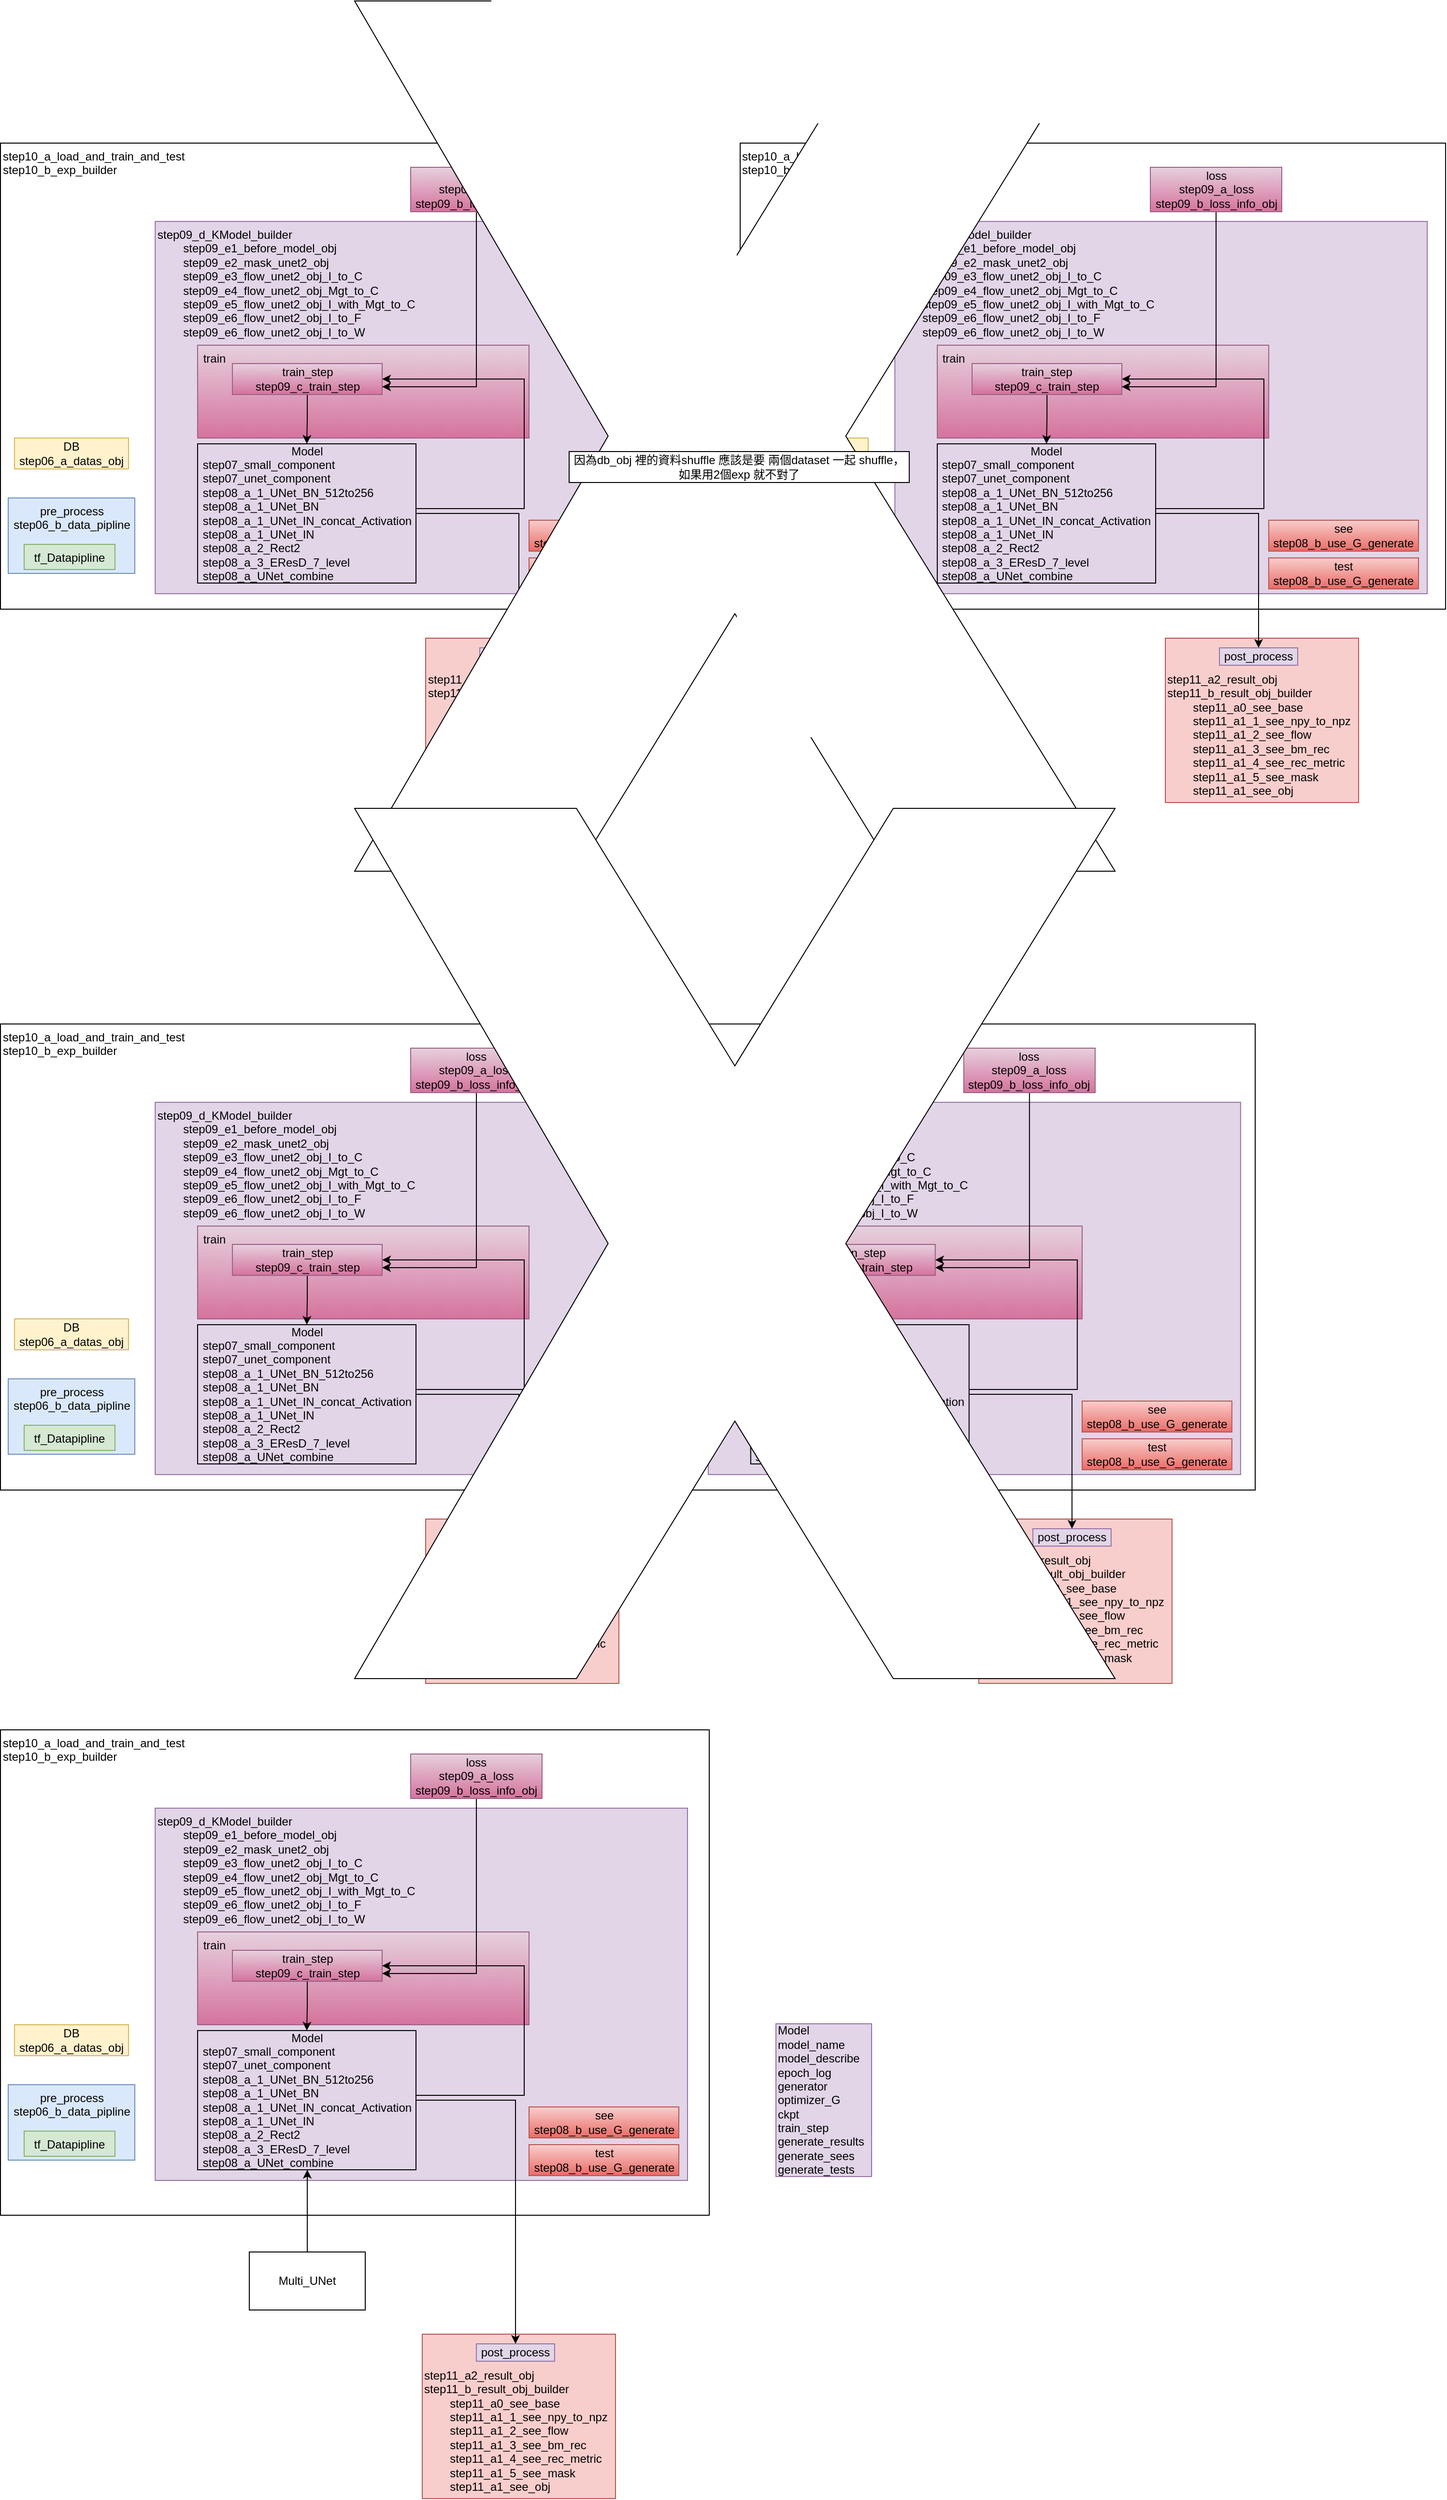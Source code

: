 <mxfile version="15.4.0" type="device" pages="3"><diagram id="aVjFPLuNuB5fArskHCct" name="step7,8,9,10"><mxGraphModel dx="3631" dy="-826" grid="0" gridSize="10" guides="1" tooltips="1" connect="1" arrows="1" fold="1" page="0" pageScale="1" pageWidth="827" pageHeight="1169" math="0" shadow="0"><root><mxCell id="LMtfrYFhf6HowUEHL9BR-0"/><mxCell id="LMtfrYFhf6HowUEHL9BR-1" parent="LMtfrYFhf6HowUEHL9BR-0"/><mxCell id="TOfoRErMKENkUKB4gKxI-99" value="step10_a_load_and_train_and_test&lt;br&gt;step10_b_exp_builder" style="rounded=0;whiteSpace=wrap;html=1;align=left;verticalAlign=top;" parent="LMtfrYFhf6HowUEHL9BR-1" vertex="1"><mxGeometry x="-1323.5" y="3791" width="733.5" height="502" as="geometry"/></mxCell><mxCell id="TOfoRErMKENkUKB4gKxI-0" value="&lt;br&gt;&lt;br&gt;step11_a2_result_obj&lt;br&gt;step11_b_result_obj_builder&lt;br&gt;&lt;span&gt;&#9;&lt;/span&gt;&lt;span&gt;&#9;&lt;/span&gt;&lt;span style=&quot;white-space: pre&quot;&gt;&#9;&lt;/span&gt;step11_a0_see_base&lt;br&gt;&lt;span&gt;&#9;&lt;/span&gt;&lt;span style=&quot;white-space: pre&quot;&gt;&#9;&lt;/span&gt;step11_a1_1_see_npy_to_npz&lt;br&gt;&lt;span style=&quot;white-space: pre&quot;&gt;&#9;&lt;/span&gt;step11_a1_2_see_flow&lt;br&gt;&lt;span style=&quot;white-space: pre&quot;&gt;&#9;&lt;/span&gt;step11_a1_3_see_bm_rec&lt;br&gt;&lt;span style=&quot;white-space: pre&quot;&gt;&#9;&lt;/span&gt;step11_a1_4_see_rec_metric&lt;br&gt;&lt;span style=&quot;white-space: pre&quot;&gt;&#9;&lt;/span&gt;step11_a1_5_see_mask&lt;br&gt;&lt;span style=&quot;white-space: pre&quot;&gt;&#9;&lt;/span&gt;step11_a1_see_obj" style="rounded=0;whiteSpace=wrap;html=1;strokeColor=#b85450;fillColor=#f8cecc;align=left;verticalAlign=top;" parent="LMtfrYFhf6HowUEHL9BR-1" vertex="1"><mxGeometry x="-883.5" y="2662" width="200" height="170" as="geometry"/></mxCell><mxCell id="TOfoRErMKENkUKB4gKxI-1" value="step10_a_load_and_train_and_test&lt;br&gt;step10_b_exp_builder" style="rounded=0;whiteSpace=wrap;html=1;align=left;verticalAlign=top;" parent="LMtfrYFhf6HowUEHL9BR-1" vertex="1"><mxGeometry x="-1323.5" y="2150" width="730" height="482" as="geometry"/></mxCell><mxCell id="TOfoRErMKENkUKB4gKxI-2" value="step09_d_KModel_builder&lt;br&gt;&lt;span style=&quot;white-space: pre&quot;&gt;&#9;&lt;/span&gt;step09_e1_before_model_obj&lt;br&gt;&lt;span style=&quot;white-space: pre&quot;&gt;&#9;&lt;/span&gt;step09_e2_mask_unet2_obj&lt;br&gt;&lt;span style=&quot;white-space: pre&quot;&gt;&#9;&lt;/span&gt;step09_e3_flow_unet2_obj_I_to_C&lt;br&gt;&lt;span style=&quot;white-space: pre&quot;&gt;&#9;&lt;/span&gt;step09_e4_flow_unet2_obj_Mgt_to_C&lt;br&gt;&lt;span style=&quot;white-space: pre&quot;&gt;&#9;&lt;/span&gt;step09_e5_flow_unet2_obj_I_with_Mgt_to_C&lt;br&gt;&lt;span style=&quot;white-space: pre&quot;&gt;&#9;&lt;/span&gt;step09_e6_flow_unet2_obj_I_to_F&lt;br&gt;&lt;span style=&quot;white-space: pre&quot;&gt;&#9;&lt;/span&gt;step09_e6_flow_unet2_obj_I_to_W" style="rounded=0;whiteSpace=wrap;html=1;strokeColor=#9673a6;fillColor=#e1d5e7;align=left;verticalAlign=top;" parent="LMtfrYFhf6HowUEHL9BR-1" vertex="1"><mxGeometry x="-1163.4" y="2231" width="550.9" height="385" as="geometry"/></mxCell><mxCell id="TOfoRErMKENkUKB4gKxI-3" value="&amp;nbsp;train" style="rounded=0;whiteSpace=wrap;html=1;strokeColor=#996185;fillColor=#e6d0de;align=left;verticalAlign=top;gradientColor=#d5739d;" parent="LMtfrYFhf6HowUEHL9BR-1" vertex="1"><mxGeometry x="-1119.5" y="2359" width="343" height="96" as="geometry"/></mxCell><mxCell id="TOfoRErMKENkUKB4gKxI-4" value="DB&lt;br&gt;step06_a_datas_obj" style="rounded=0;whiteSpace=wrap;html=1;strokeColor=#d6b656;fillColor=#fff2cc;align=center;" parent="LMtfrYFhf6HowUEHL9BR-1" vertex="1"><mxGeometry x="-1309" y="2455" width="118" height="32" as="geometry"/></mxCell><mxCell id="TOfoRErMKENkUKB4gKxI-5" value="pre_process&lt;br&gt;step06_b_data_pipline" style="rounded=0;whiteSpace=wrap;html=1;strokeColor=#6c8ebf;fillColor=#dae8fc;align=center;verticalAlign=top;" parent="LMtfrYFhf6HowUEHL9BR-1" vertex="1"><mxGeometry x="-1315.5" y="2517" width="131" height="78" as="geometry"/></mxCell><mxCell id="TOfoRErMKENkUKB4gKxI-6" style="edgeStyle=orthogonalEdgeStyle;rounded=0;orthogonalLoop=1;jettySize=auto;html=1;entryX=1;entryY=0.5;entryDx=0;entryDy=0;" parent="LMtfrYFhf6HowUEHL9BR-1" source="TOfoRErMKENkUKB4gKxI-8" target="TOfoRErMKENkUKB4gKxI-11" edge="1"><mxGeometry relative="1" as="geometry"><Array as="points"><mxPoint x="-781.5" y="2528"/><mxPoint x="-781.5" y="2394"/></Array></mxGeometry></mxCell><mxCell id="TOfoRErMKENkUKB4gKxI-7" style="edgeStyle=orthogonalEdgeStyle;rounded=0;orthogonalLoop=1;jettySize=auto;html=1;" parent="LMtfrYFhf6HowUEHL9BR-1" source="TOfoRErMKENkUKB4gKxI-8" target="TOfoRErMKENkUKB4gKxI-9" edge="1"><mxGeometry relative="1" as="geometry"/></mxCell><mxCell id="TOfoRErMKENkUKB4gKxI-8" value="Model&lt;br&gt;&lt;div style=&quot;text-align: left&quot;&gt;&lt;span&gt;step07_small_component&lt;/span&gt;&lt;/div&gt;&lt;div style=&quot;text-align: left&quot;&gt;&lt;span&gt;step07_unet_component&lt;/span&gt;&lt;/div&gt;&lt;div style=&quot;text-align: left&quot;&gt;&lt;span&gt;step08_a_1_UNet_BN_512to256&lt;/span&gt;&lt;/div&gt;&lt;div style=&quot;text-align: left&quot;&gt;&lt;span&gt;step08_a_1_UNet_BN&lt;/span&gt;&lt;/div&gt;&lt;div style=&quot;text-align: left&quot;&gt;&lt;span&gt;step08_a_1_UNet_IN_concat_Activation&lt;/span&gt;&lt;/div&gt;&lt;div style=&quot;text-align: left&quot;&gt;&lt;span&gt;step08_a_1_UNet_IN&lt;/span&gt;&lt;/div&gt;&lt;div style=&quot;text-align: left&quot;&gt;&lt;span&gt;step08_a_2_Rect2&lt;/span&gt;&lt;/div&gt;&lt;div style=&quot;text-align: left&quot;&gt;&lt;span&gt;step08_a_3_EResD_7_level&lt;/span&gt;&lt;/div&gt;&lt;div style=&quot;text-align: left&quot;&gt;&lt;span&gt;step08_a_UNet_combine&lt;/span&gt;&lt;/div&gt;" style="rounded=0;whiteSpace=wrap;html=1;strokeColor=default;fillColor=none;align=center;" parent="LMtfrYFhf6HowUEHL9BR-1" vertex="1"><mxGeometry x="-1119.5" y="2461" width="226" height="144" as="geometry"/></mxCell><mxCell id="TOfoRErMKENkUKB4gKxI-9" value="post_process" style="rounded=0;whiteSpace=wrap;html=1;strokeColor=#9673a6;fillColor=#e1d5e7;align=center;" parent="LMtfrYFhf6HowUEHL9BR-1" vertex="1"><mxGeometry x="-827.5" y="2672" width="81" height="18" as="geometry"/></mxCell><mxCell id="TOfoRErMKENkUKB4gKxI-10" value="" style="edgeStyle=orthogonalEdgeStyle;rounded=0;orthogonalLoop=1;jettySize=auto;html=1;" parent="LMtfrYFhf6HowUEHL9BR-1" source="TOfoRErMKENkUKB4gKxI-11" target="TOfoRErMKENkUKB4gKxI-8" edge="1"><mxGeometry relative="1" as="geometry"/></mxCell><mxCell id="TOfoRErMKENkUKB4gKxI-11" value="train_step&lt;br&gt;step09_c_train_step" style="rounded=0;whiteSpace=wrap;html=1;strokeColor=#996185;fillColor=#e6d0de;align=center;gradientColor=#d5739d;" parent="LMtfrYFhf6HowUEHL9BR-1" vertex="1"><mxGeometry x="-1083.5" y="2378" width="155" height="32" as="geometry"/></mxCell><mxCell id="TOfoRErMKENkUKB4gKxI-12" style="edgeStyle=orthogonalEdgeStyle;rounded=0;orthogonalLoop=1;jettySize=auto;html=1;entryX=1;entryY=0.75;entryDx=0;entryDy=0;" parent="LMtfrYFhf6HowUEHL9BR-1" source="TOfoRErMKENkUKB4gKxI-13" target="TOfoRErMKENkUKB4gKxI-11" edge="1"><mxGeometry relative="1" as="geometry"><Array as="points"><mxPoint x="-831" y="2402"/></Array></mxGeometry></mxCell><mxCell id="TOfoRErMKENkUKB4gKxI-13" value="loss&lt;br&gt;step09_a_loss&lt;br&gt;step09_b_loss_info_obj" style="rounded=0;whiteSpace=wrap;html=1;strokeColor=#996185;fillColor=#e6d0de;align=center;gradientColor=#d5739d;" parent="LMtfrYFhf6HowUEHL9BR-1" vertex="1"><mxGeometry x="-899" y="2175" width="136" height="46" as="geometry"/></mxCell><mxCell id="TOfoRErMKENkUKB4gKxI-14" value="test&lt;br&gt;step08_b_use_G_generate" style="rounded=0;whiteSpace=wrap;html=1;strokeColor=#b85450;fillColor=#f8cecc;align=center;gradientColor=#ea6b66;" parent="LMtfrYFhf6HowUEHL9BR-1" vertex="1"><mxGeometry x="-776.5" y="2579" width="155" height="32" as="geometry"/></mxCell><mxCell id="TOfoRErMKENkUKB4gKxI-15" value="see&lt;br&gt;step08_b_use_G_generate" style="rounded=0;whiteSpace=wrap;html=1;strokeColor=#b85450;fillColor=#f8cecc;align=center;gradientColor=#ea6b66;" parent="LMtfrYFhf6HowUEHL9BR-1" vertex="1"><mxGeometry x="-776.5" y="2540" width="155" height="32" as="geometry"/></mxCell><mxCell id="TOfoRErMKENkUKB4gKxI-16" value="&lt;span style=&quot;font-weight: normal&quot;&gt;tf_Datapipline&lt;/span&gt;" style="rounded=0;whiteSpace=wrap;html=1;verticalAlign=top;fillColor=#d5e8d4;strokeColor=#82b366;fontStyle=1" parent="LMtfrYFhf6HowUEHL9BR-1" vertex="1"><mxGeometry x="-1299" y="2565" width="94" height="26" as="geometry"/></mxCell><mxCell id="TOfoRErMKENkUKB4gKxI-17" value="&lt;br&gt;&lt;br&gt;step11_a2_result_obj&lt;br&gt;step11_b_result_obj_builder&lt;br&gt;&lt;span&gt;&#9;&lt;/span&gt;&lt;span&gt;&#9;&lt;/span&gt;&lt;span style=&quot;white-space: pre&quot;&gt;&#9;&lt;/span&gt;step11_a0_see_base&lt;br&gt;&lt;span&gt;&#9;&lt;/span&gt;&lt;span style=&quot;white-space: pre&quot;&gt;&#9;&lt;/span&gt;step11_a1_1_see_npy_to_npz&lt;br&gt;&lt;span style=&quot;white-space: pre&quot;&gt;&#9;&lt;/span&gt;step11_a1_2_see_flow&lt;br&gt;&lt;span style=&quot;white-space: pre&quot;&gt;&#9;&lt;/span&gt;step11_a1_3_see_bm_rec&lt;br&gt;&lt;span style=&quot;white-space: pre&quot;&gt;&#9;&lt;/span&gt;step11_a1_4_see_rec_metric&lt;br&gt;&lt;span style=&quot;white-space: pre&quot;&gt;&#9;&lt;/span&gt;step11_a1_5_see_mask&lt;br&gt;&lt;span style=&quot;white-space: pre&quot;&gt;&#9;&lt;/span&gt;step11_a1_see_obj" style="rounded=0;whiteSpace=wrap;html=1;strokeColor=#b85450;fillColor=#f8cecc;align=left;verticalAlign=top;" parent="LMtfrYFhf6HowUEHL9BR-1" vertex="1"><mxGeometry x="-118" y="2662" width="200" height="170" as="geometry"/></mxCell><mxCell id="TOfoRErMKENkUKB4gKxI-18" value="step10_a_load_and_train_and_test&lt;br&gt;step10_b_exp_builder" style="rounded=0;whiteSpace=wrap;html=1;align=left;verticalAlign=top;" parent="LMtfrYFhf6HowUEHL9BR-1" vertex="1"><mxGeometry x="-558" y="2150" width="730" height="482" as="geometry"/></mxCell><mxCell id="TOfoRErMKENkUKB4gKxI-19" value="step09_d_KModel_builder&lt;br&gt;&lt;span style=&quot;white-space: pre&quot;&gt;&#9;&lt;/span&gt;step09_e1_before_model_obj&lt;br&gt;&lt;span style=&quot;white-space: pre&quot;&gt;&#9;&lt;/span&gt;step09_e2_mask_unet2_obj&lt;br&gt;&lt;span style=&quot;white-space: pre&quot;&gt;&#9;&lt;/span&gt;step09_e3_flow_unet2_obj_I_to_C&lt;br&gt;&lt;span style=&quot;white-space: pre&quot;&gt;&#9;&lt;/span&gt;step09_e4_flow_unet2_obj_Mgt_to_C&lt;br&gt;&lt;span style=&quot;white-space: pre&quot;&gt;&#9;&lt;/span&gt;step09_e5_flow_unet2_obj_I_with_Mgt_to_C&lt;br&gt;&lt;span style=&quot;white-space: pre&quot;&gt;&#9;&lt;/span&gt;step09_e6_flow_unet2_obj_I_to_F&lt;br&gt;&lt;span style=&quot;white-space: pre&quot;&gt;&#9;&lt;/span&gt;step09_e6_flow_unet2_obj_I_to_W" style="rounded=0;whiteSpace=wrap;html=1;strokeColor=#9673a6;fillColor=#e1d5e7;align=left;verticalAlign=top;" parent="LMtfrYFhf6HowUEHL9BR-1" vertex="1"><mxGeometry x="-397.9" y="2231" width="550.9" height="385" as="geometry"/></mxCell><mxCell id="TOfoRErMKENkUKB4gKxI-20" value="&amp;nbsp;train" style="rounded=0;whiteSpace=wrap;html=1;strokeColor=#996185;fillColor=#e6d0de;align=left;verticalAlign=top;gradientColor=#d5739d;" parent="LMtfrYFhf6HowUEHL9BR-1" vertex="1"><mxGeometry x="-354" y="2359" width="343" height="96" as="geometry"/></mxCell><mxCell id="TOfoRErMKENkUKB4gKxI-21" value="DB&lt;br&gt;step06_a_datas_obj" style="rounded=0;whiteSpace=wrap;html=1;strokeColor=#d6b656;fillColor=#fff2cc;align=center;" parent="LMtfrYFhf6HowUEHL9BR-1" vertex="1"><mxGeometry x="-543.5" y="2455" width="118" height="32" as="geometry"/></mxCell><mxCell id="TOfoRErMKENkUKB4gKxI-22" value="pre_process&lt;br&gt;step06_b_data_pipline" style="rounded=0;whiteSpace=wrap;html=1;strokeColor=#6c8ebf;fillColor=#dae8fc;align=center;verticalAlign=top;" parent="LMtfrYFhf6HowUEHL9BR-1" vertex="1"><mxGeometry x="-550" y="2517" width="131" height="78" as="geometry"/></mxCell><mxCell id="TOfoRErMKENkUKB4gKxI-23" style="edgeStyle=orthogonalEdgeStyle;rounded=0;orthogonalLoop=1;jettySize=auto;html=1;entryX=1;entryY=0.5;entryDx=0;entryDy=0;" parent="LMtfrYFhf6HowUEHL9BR-1" source="TOfoRErMKENkUKB4gKxI-25" target="TOfoRErMKENkUKB4gKxI-28" edge="1"><mxGeometry relative="1" as="geometry"><Array as="points"><mxPoint x="-16" y="2528"/><mxPoint x="-16" y="2394"/></Array></mxGeometry></mxCell><mxCell id="TOfoRErMKENkUKB4gKxI-24" style="edgeStyle=orthogonalEdgeStyle;rounded=0;orthogonalLoop=1;jettySize=auto;html=1;" parent="LMtfrYFhf6HowUEHL9BR-1" source="TOfoRErMKENkUKB4gKxI-25" target="TOfoRErMKENkUKB4gKxI-26" edge="1"><mxGeometry relative="1" as="geometry"/></mxCell><mxCell id="TOfoRErMKENkUKB4gKxI-25" value="Model&lt;br&gt;&lt;div style=&quot;text-align: left&quot;&gt;&lt;span&gt;step07_small_component&lt;/span&gt;&lt;/div&gt;&lt;div style=&quot;text-align: left&quot;&gt;&lt;span&gt;step07_unet_component&lt;/span&gt;&lt;/div&gt;&lt;div style=&quot;text-align: left&quot;&gt;&lt;span&gt;step08_a_1_UNet_BN_512to256&lt;/span&gt;&lt;/div&gt;&lt;div style=&quot;text-align: left&quot;&gt;&lt;span&gt;step08_a_1_UNet_BN&lt;/span&gt;&lt;/div&gt;&lt;div style=&quot;text-align: left&quot;&gt;&lt;span&gt;step08_a_1_UNet_IN_concat_Activation&lt;/span&gt;&lt;/div&gt;&lt;div style=&quot;text-align: left&quot;&gt;&lt;span&gt;step08_a_1_UNet_IN&lt;/span&gt;&lt;/div&gt;&lt;div style=&quot;text-align: left&quot;&gt;&lt;span&gt;step08_a_2_Rect2&lt;/span&gt;&lt;/div&gt;&lt;div style=&quot;text-align: left&quot;&gt;&lt;span&gt;step08_a_3_EResD_7_level&lt;/span&gt;&lt;/div&gt;&lt;div style=&quot;text-align: left&quot;&gt;&lt;span&gt;step08_a_UNet_combine&lt;/span&gt;&lt;/div&gt;" style="rounded=0;whiteSpace=wrap;html=1;strokeColor=default;fillColor=none;align=center;" parent="LMtfrYFhf6HowUEHL9BR-1" vertex="1"><mxGeometry x="-354" y="2461" width="226" height="144" as="geometry"/></mxCell><mxCell id="TOfoRErMKENkUKB4gKxI-26" value="post_process" style="rounded=0;whiteSpace=wrap;html=1;strokeColor=#9673a6;fillColor=#e1d5e7;align=center;" parent="LMtfrYFhf6HowUEHL9BR-1" vertex="1"><mxGeometry x="-62" y="2672" width="81" height="18" as="geometry"/></mxCell><mxCell id="TOfoRErMKENkUKB4gKxI-27" value="" style="edgeStyle=orthogonalEdgeStyle;rounded=0;orthogonalLoop=1;jettySize=auto;html=1;" parent="LMtfrYFhf6HowUEHL9BR-1" source="TOfoRErMKENkUKB4gKxI-28" target="TOfoRErMKENkUKB4gKxI-25" edge="1"><mxGeometry relative="1" as="geometry"/></mxCell><mxCell id="TOfoRErMKENkUKB4gKxI-28" value="train_step&lt;br&gt;step09_c_train_step" style="rounded=0;whiteSpace=wrap;html=1;strokeColor=#996185;fillColor=#e6d0de;align=center;gradientColor=#d5739d;" parent="LMtfrYFhf6HowUEHL9BR-1" vertex="1"><mxGeometry x="-318" y="2378" width="155" height="32" as="geometry"/></mxCell><mxCell id="TOfoRErMKENkUKB4gKxI-29" style="edgeStyle=orthogonalEdgeStyle;rounded=0;orthogonalLoop=1;jettySize=auto;html=1;entryX=1;entryY=0.75;entryDx=0;entryDy=0;" parent="LMtfrYFhf6HowUEHL9BR-1" source="TOfoRErMKENkUKB4gKxI-30" target="TOfoRErMKENkUKB4gKxI-28" edge="1"><mxGeometry relative="1" as="geometry"><Array as="points"><mxPoint x="-65.5" y="2402"/></Array></mxGeometry></mxCell><mxCell id="TOfoRErMKENkUKB4gKxI-30" value="loss&lt;br&gt;step09_a_loss&lt;br&gt;step09_b_loss_info_obj" style="rounded=0;whiteSpace=wrap;html=1;strokeColor=#996185;fillColor=#e6d0de;align=center;gradientColor=#d5739d;" parent="LMtfrYFhf6HowUEHL9BR-1" vertex="1"><mxGeometry x="-133.5" y="2175" width="136" height="46" as="geometry"/></mxCell><mxCell id="TOfoRErMKENkUKB4gKxI-31" value="test&lt;br&gt;step08_b_use_G_generate" style="rounded=0;whiteSpace=wrap;html=1;strokeColor=#b85450;fillColor=#f8cecc;align=center;gradientColor=#ea6b66;" parent="LMtfrYFhf6HowUEHL9BR-1" vertex="1"><mxGeometry x="-11" y="2579" width="155" height="32" as="geometry"/></mxCell><mxCell id="TOfoRErMKENkUKB4gKxI-32" value="see&lt;br&gt;step08_b_use_G_generate" style="rounded=0;whiteSpace=wrap;html=1;strokeColor=#b85450;fillColor=#f8cecc;align=center;gradientColor=#ea6b66;" parent="LMtfrYFhf6HowUEHL9BR-1" vertex="1"><mxGeometry x="-11" y="2540" width="155" height="32" as="geometry"/></mxCell><mxCell id="TOfoRErMKENkUKB4gKxI-33" value="&lt;span style=&quot;font-weight: normal&quot;&gt;tf_Datapipline&lt;/span&gt;" style="rounded=0;whiteSpace=wrap;html=1;verticalAlign=top;fillColor=#d5e8d4;strokeColor=#82b366;fontStyle=1" parent="LMtfrYFhf6HowUEHL9BR-1" vertex="1"><mxGeometry x="-533.5" y="2565" width="94" height="26" as="geometry"/></mxCell><mxCell id="TOfoRErMKENkUKB4gKxI-34" value="" style="verticalLabelPosition=bottom;verticalAlign=top;html=1;shape=mxgraph.basic.x" parent="LMtfrYFhf6HowUEHL9BR-1" vertex="1"><mxGeometry x="-957" y="2003" width="787" height="900" as="geometry"/></mxCell><mxCell id="TOfoRErMKENkUKB4gKxI-35" value="因為db_obj 裡的資料shuffle 應該是要 兩個dataset 一起 shuffle， &lt;br&gt;如果用2個exp 就不對了" style="rounded=0;whiteSpace=wrap;html=1;" parent="LMtfrYFhf6HowUEHL9BR-1" vertex="1"><mxGeometry x="-735" y="2469" width="352" height="32" as="geometry"/></mxCell><mxCell id="TOfoRErMKENkUKB4gKxI-36" value="&lt;br&gt;&lt;br&gt;step11_a2_result_obj&lt;br&gt;step11_b_result_obj_builder&lt;br&gt;&lt;span&gt;&#9;&lt;/span&gt;&lt;span&gt;&#9;&lt;/span&gt;&lt;span style=&quot;white-space: pre&quot;&gt;&#9;&lt;/span&gt;step11_a0_see_base&lt;br&gt;&lt;span&gt;&#9;&lt;/span&gt;&lt;span style=&quot;white-space: pre&quot;&gt;&#9;&lt;/span&gt;step11_a1_1_see_npy_to_npz&lt;br&gt;&lt;span style=&quot;white-space: pre&quot;&gt;&#9;&lt;/span&gt;step11_a1_2_see_flow&lt;br&gt;&lt;span style=&quot;white-space: pre&quot;&gt;&#9;&lt;/span&gt;step11_a1_3_see_bm_rec&lt;br&gt;&lt;span style=&quot;white-space: pre&quot;&gt;&#9;&lt;/span&gt;step11_a1_4_see_rec_metric&lt;br&gt;&lt;span style=&quot;white-space: pre&quot;&gt;&#9;&lt;/span&gt;step11_a1_5_see_mask&lt;br&gt;&lt;span style=&quot;white-space: pre&quot;&gt;&#9;&lt;/span&gt;step11_a1_see_obj" style="rounded=0;whiteSpace=wrap;html=1;strokeColor=#b85450;fillColor=#f8cecc;align=left;verticalAlign=top;" parent="LMtfrYFhf6HowUEHL9BR-1" vertex="1"><mxGeometry x="-883.5" y="3573" width="200" height="170" as="geometry"/></mxCell><mxCell id="TOfoRErMKENkUKB4gKxI-37" value="step10_a_load_and_train_and_test&lt;br&gt;step10_b_exp_builder" style="rounded=0;whiteSpace=wrap;html=1;align=left;verticalAlign=top;" parent="LMtfrYFhf6HowUEHL9BR-1" vertex="1"><mxGeometry x="-1323.5" y="3061" width="1298.5" height="482" as="geometry"/></mxCell><mxCell id="TOfoRErMKENkUKB4gKxI-38" value="step09_d_KModel_builder&lt;br&gt;&lt;span style=&quot;white-space: pre&quot;&gt;&#9;&lt;/span&gt;step09_e1_before_model_obj&lt;br&gt;&lt;span style=&quot;white-space: pre&quot;&gt;&#9;&lt;/span&gt;step09_e2_mask_unet2_obj&lt;br&gt;&lt;span style=&quot;white-space: pre&quot;&gt;&#9;&lt;/span&gt;step09_e3_flow_unet2_obj_I_to_C&lt;br&gt;&lt;span style=&quot;white-space: pre&quot;&gt;&#9;&lt;/span&gt;step09_e4_flow_unet2_obj_Mgt_to_C&lt;br&gt;&lt;span style=&quot;white-space: pre&quot;&gt;&#9;&lt;/span&gt;step09_e5_flow_unet2_obj_I_with_Mgt_to_C&lt;br&gt;&lt;span style=&quot;white-space: pre&quot;&gt;&#9;&lt;/span&gt;step09_e6_flow_unet2_obj_I_to_F&lt;br&gt;&lt;span style=&quot;white-space: pre&quot;&gt;&#9;&lt;/span&gt;step09_e6_flow_unet2_obj_I_to_W" style="rounded=0;whiteSpace=wrap;html=1;strokeColor=#9673a6;fillColor=#e1d5e7;align=left;verticalAlign=top;" parent="LMtfrYFhf6HowUEHL9BR-1" vertex="1"><mxGeometry x="-1163.4" y="3142" width="550.9" height="385" as="geometry"/></mxCell><mxCell id="TOfoRErMKENkUKB4gKxI-39" value="&amp;nbsp;train" style="rounded=0;whiteSpace=wrap;html=1;strokeColor=#996185;fillColor=#e6d0de;align=left;verticalAlign=top;gradientColor=#d5739d;" parent="LMtfrYFhf6HowUEHL9BR-1" vertex="1"><mxGeometry x="-1119.5" y="3270" width="343" height="96" as="geometry"/></mxCell><mxCell id="TOfoRErMKENkUKB4gKxI-40" value="DB&lt;br&gt;step06_a_datas_obj" style="rounded=0;whiteSpace=wrap;html=1;strokeColor=#d6b656;fillColor=#fff2cc;align=center;" parent="LMtfrYFhf6HowUEHL9BR-1" vertex="1"><mxGeometry x="-1309" y="3366" width="118" height="32" as="geometry"/></mxCell><mxCell id="TOfoRErMKENkUKB4gKxI-41" value="pre_process&lt;br&gt;step06_b_data_pipline" style="rounded=0;whiteSpace=wrap;html=1;strokeColor=#6c8ebf;fillColor=#dae8fc;align=center;verticalAlign=top;" parent="LMtfrYFhf6HowUEHL9BR-1" vertex="1"><mxGeometry x="-1315.5" y="3428" width="131" height="78" as="geometry"/></mxCell><mxCell id="TOfoRErMKENkUKB4gKxI-42" style="edgeStyle=orthogonalEdgeStyle;rounded=0;orthogonalLoop=1;jettySize=auto;html=1;entryX=1;entryY=0.5;entryDx=0;entryDy=0;" parent="LMtfrYFhf6HowUEHL9BR-1" source="TOfoRErMKENkUKB4gKxI-44" target="TOfoRErMKENkUKB4gKxI-47" edge="1"><mxGeometry relative="1" as="geometry"><Array as="points"><mxPoint x="-781.5" y="3439"/><mxPoint x="-781.5" y="3305"/></Array></mxGeometry></mxCell><mxCell id="TOfoRErMKENkUKB4gKxI-43" style="edgeStyle=orthogonalEdgeStyle;rounded=0;orthogonalLoop=1;jettySize=auto;html=1;" parent="LMtfrYFhf6HowUEHL9BR-1" source="TOfoRErMKENkUKB4gKxI-44" target="TOfoRErMKENkUKB4gKxI-45" edge="1"><mxGeometry relative="1" as="geometry"/></mxCell><mxCell id="TOfoRErMKENkUKB4gKxI-44" value="Model&lt;br&gt;&lt;div style=&quot;text-align: left&quot;&gt;&lt;span&gt;step07_small_component&lt;/span&gt;&lt;/div&gt;&lt;div style=&quot;text-align: left&quot;&gt;&lt;span&gt;step07_unet_component&lt;/span&gt;&lt;/div&gt;&lt;div style=&quot;text-align: left&quot;&gt;&lt;span&gt;step08_a_1_UNet_BN_512to256&lt;/span&gt;&lt;/div&gt;&lt;div style=&quot;text-align: left&quot;&gt;&lt;span&gt;step08_a_1_UNet_BN&lt;/span&gt;&lt;/div&gt;&lt;div style=&quot;text-align: left&quot;&gt;&lt;span&gt;step08_a_1_UNet_IN_concat_Activation&lt;/span&gt;&lt;/div&gt;&lt;div style=&quot;text-align: left&quot;&gt;&lt;span&gt;step08_a_1_UNet_IN&lt;/span&gt;&lt;/div&gt;&lt;div style=&quot;text-align: left&quot;&gt;&lt;span&gt;step08_a_2_Rect2&lt;/span&gt;&lt;/div&gt;&lt;div style=&quot;text-align: left&quot;&gt;&lt;span&gt;step08_a_3_EResD_7_level&lt;/span&gt;&lt;/div&gt;&lt;div style=&quot;text-align: left&quot;&gt;&lt;span&gt;step08_a_UNet_combine&lt;/span&gt;&lt;/div&gt;" style="rounded=0;whiteSpace=wrap;html=1;strokeColor=default;fillColor=none;align=center;" parent="LMtfrYFhf6HowUEHL9BR-1" vertex="1"><mxGeometry x="-1119.5" y="3372" width="226" height="144" as="geometry"/></mxCell><mxCell id="TOfoRErMKENkUKB4gKxI-45" value="post_process" style="rounded=0;whiteSpace=wrap;html=1;strokeColor=#9673a6;fillColor=#e1d5e7;align=center;" parent="LMtfrYFhf6HowUEHL9BR-1" vertex="1"><mxGeometry x="-827.5" y="3583" width="81" height="18" as="geometry"/></mxCell><mxCell id="TOfoRErMKENkUKB4gKxI-46" value="" style="edgeStyle=orthogonalEdgeStyle;rounded=0;orthogonalLoop=1;jettySize=auto;html=1;" parent="LMtfrYFhf6HowUEHL9BR-1" source="TOfoRErMKENkUKB4gKxI-47" target="TOfoRErMKENkUKB4gKxI-44" edge="1"><mxGeometry relative="1" as="geometry"/></mxCell><mxCell id="TOfoRErMKENkUKB4gKxI-47" value="train_step&lt;br&gt;step09_c_train_step" style="rounded=0;whiteSpace=wrap;html=1;strokeColor=#996185;fillColor=#e6d0de;align=center;gradientColor=#d5739d;" parent="LMtfrYFhf6HowUEHL9BR-1" vertex="1"><mxGeometry x="-1083.5" y="3289" width="155" height="32" as="geometry"/></mxCell><mxCell id="TOfoRErMKENkUKB4gKxI-48" style="edgeStyle=orthogonalEdgeStyle;rounded=0;orthogonalLoop=1;jettySize=auto;html=1;entryX=1;entryY=0.75;entryDx=0;entryDy=0;" parent="LMtfrYFhf6HowUEHL9BR-1" source="TOfoRErMKENkUKB4gKxI-49" target="TOfoRErMKENkUKB4gKxI-47" edge="1"><mxGeometry relative="1" as="geometry"><Array as="points"><mxPoint x="-831" y="3313"/></Array></mxGeometry></mxCell><mxCell id="TOfoRErMKENkUKB4gKxI-49" value="loss&lt;br&gt;step09_a_loss&lt;br&gt;step09_b_loss_info_obj" style="rounded=0;whiteSpace=wrap;html=1;strokeColor=#996185;fillColor=#e6d0de;align=center;gradientColor=#d5739d;" parent="LMtfrYFhf6HowUEHL9BR-1" vertex="1"><mxGeometry x="-899" y="3086" width="136" height="46" as="geometry"/></mxCell><mxCell id="TOfoRErMKENkUKB4gKxI-50" value="test&lt;br&gt;step08_b_use_G_generate" style="rounded=0;whiteSpace=wrap;html=1;strokeColor=#b85450;fillColor=#f8cecc;align=center;gradientColor=#ea6b66;" parent="LMtfrYFhf6HowUEHL9BR-1" vertex="1"><mxGeometry x="-776.5" y="3490" width="155" height="32" as="geometry"/></mxCell><mxCell id="TOfoRErMKENkUKB4gKxI-51" value="see&lt;br&gt;step08_b_use_G_generate" style="rounded=0;whiteSpace=wrap;html=1;strokeColor=#b85450;fillColor=#f8cecc;align=center;gradientColor=#ea6b66;" parent="LMtfrYFhf6HowUEHL9BR-1" vertex="1"><mxGeometry x="-776.5" y="3451" width="155" height="32" as="geometry"/></mxCell><mxCell id="TOfoRErMKENkUKB4gKxI-52" value="&lt;span style=&quot;font-weight: normal&quot;&gt;tf_Datapipline&lt;/span&gt;" style="rounded=0;whiteSpace=wrap;html=1;verticalAlign=top;fillColor=#d5e8d4;strokeColor=#82b366;fontStyle=1" parent="LMtfrYFhf6HowUEHL9BR-1" vertex="1"><mxGeometry x="-1299" y="3476" width="94" height="26" as="geometry"/></mxCell><mxCell id="TOfoRErMKENkUKB4gKxI-53" value="&lt;br&gt;&lt;br&gt;step11_a2_result_obj&lt;br&gt;step11_b_result_obj_builder&lt;br&gt;&lt;span&gt;&#9;&lt;/span&gt;&lt;span&gt;&#9;&lt;/span&gt;&lt;span style=&quot;white-space: pre&quot;&gt;&#9;&lt;/span&gt;step11_a0_see_base&lt;br&gt;&lt;span&gt;&#9;&lt;/span&gt;&lt;span style=&quot;white-space: pre&quot;&gt;&#9;&lt;/span&gt;step11_a1_1_see_npy_to_npz&lt;br&gt;&lt;span style=&quot;white-space: pre&quot;&gt;&#9;&lt;/span&gt;step11_a1_2_see_flow&lt;br&gt;&lt;span style=&quot;white-space: pre&quot;&gt;&#9;&lt;/span&gt;step11_a1_3_see_bm_rec&lt;br&gt;&lt;span style=&quot;white-space: pre&quot;&gt;&#9;&lt;/span&gt;step11_a1_4_see_rec_metric&lt;br&gt;&lt;span style=&quot;white-space: pre&quot;&gt;&#9;&lt;/span&gt;step11_a1_5_see_mask&lt;br&gt;&lt;span style=&quot;white-space: pre&quot;&gt;&#9;&lt;/span&gt;step11_a1_see_obj" style="rounded=0;whiteSpace=wrap;html=1;strokeColor=#b85450;fillColor=#f8cecc;align=left;verticalAlign=top;" parent="LMtfrYFhf6HowUEHL9BR-1" vertex="1"><mxGeometry x="-311.1" y="3573" width="200" height="170" as="geometry"/></mxCell><mxCell id="TOfoRErMKENkUKB4gKxI-54" value="step09_d_KModel_builder&lt;br&gt;&lt;span style=&quot;white-space: pre&quot;&gt;&#9;&lt;/span&gt;step09_e1_before_model_obj&lt;br&gt;&lt;span style=&quot;white-space: pre&quot;&gt;&#9;&lt;/span&gt;step09_e2_mask_unet2_obj&lt;br&gt;&lt;span style=&quot;white-space: pre&quot;&gt;&#9;&lt;/span&gt;step09_e3_flow_unet2_obj_I_to_C&lt;br&gt;&lt;span style=&quot;white-space: pre&quot;&gt;&#9;&lt;/span&gt;step09_e4_flow_unet2_obj_Mgt_to_C&lt;br&gt;&lt;span style=&quot;white-space: pre&quot;&gt;&#9;&lt;/span&gt;step09_e5_flow_unet2_obj_I_with_Mgt_to_C&lt;br&gt;&lt;span style=&quot;white-space: pre&quot;&gt;&#9;&lt;/span&gt;step09_e6_flow_unet2_obj_I_to_F&lt;br&gt;&lt;span style=&quot;white-space: pre&quot;&gt;&#9;&lt;/span&gt;step09_e6_flow_unet2_obj_I_to_W" style="rounded=0;whiteSpace=wrap;html=1;strokeColor=#9673a6;fillColor=#e1d5e7;align=left;verticalAlign=top;" parent="LMtfrYFhf6HowUEHL9BR-1" vertex="1"><mxGeometry x="-591.0" y="3142" width="550.9" height="385" as="geometry"/></mxCell><mxCell id="TOfoRErMKENkUKB4gKxI-55" value="&amp;nbsp;train" style="rounded=0;whiteSpace=wrap;html=1;strokeColor=#996185;fillColor=#e6d0de;align=left;verticalAlign=top;gradientColor=#d5739d;" parent="LMtfrYFhf6HowUEHL9BR-1" vertex="1"><mxGeometry x="-547.1" y="3270" width="343" height="96" as="geometry"/></mxCell><mxCell id="TOfoRErMKENkUKB4gKxI-56" style="edgeStyle=orthogonalEdgeStyle;rounded=0;orthogonalLoop=1;jettySize=auto;html=1;entryX=1;entryY=0.5;entryDx=0;entryDy=0;" parent="LMtfrYFhf6HowUEHL9BR-1" source="TOfoRErMKENkUKB4gKxI-58" target="TOfoRErMKENkUKB4gKxI-61" edge="1"><mxGeometry relative="1" as="geometry"><Array as="points"><mxPoint x="-209.1" y="3439"/><mxPoint x="-209.1" y="3305"/></Array></mxGeometry></mxCell><mxCell id="TOfoRErMKENkUKB4gKxI-57" style="edgeStyle=orthogonalEdgeStyle;rounded=0;orthogonalLoop=1;jettySize=auto;html=1;" parent="LMtfrYFhf6HowUEHL9BR-1" source="TOfoRErMKENkUKB4gKxI-58" target="TOfoRErMKENkUKB4gKxI-59" edge="1"><mxGeometry relative="1" as="geometry"/></mxCell><mxCell id="TOfoRErMKENkUKB4gKxI-58" value="Model&lt;br&gt;&lt;div style=&quot;text-align: left&quot;&gt;&lt;span&gt;step07_small_component&lt;/span&gt;&lt;/div&gt;&lt;div style=&quot;text-align: left&quot;&gt;&lt;span&gt;step07_unet_component&lt;/span&gt;&lt;/div&gt;&lt;div style=&quot;text-align: left&quot;&gt;&lt;span&gt;step08_a_1_UNet_BN_512to256&lt;/span&gt;&lt;/div&gt;&lt;div style=&quot;text-align: left&quot;&gt;&lt;span&gt;step08_a_1_UNet_BN&lt;/span&gt;&lt;/div&gt;&lt;div style=&quot;text-align: left&quot;&gt;&lt;span&gt;step08_a_1_UNet_IN_concat_Activation&lt;/span&gt;&lt;/div&gt;&lt;div style=&quot;text-align: left&quot;&gt;&lt;span&gt;step08_a_1_UNet_IN&lt;/span&gt;&lt;/div&gt;&lt;div style=&quot;text-align: left&quot;&gt;&lt;span&gt;step08_a_2_Rect2&lt;/span&gt;&lt;/div&gt;&lt;div style=&quot;text-align: left&quot;&gt;&lt;span&gt;step08_a_3_EResD_7_level&lt;/span&gt;&lt;/div&gt;&lt;div style=&quot;text-align: left&quot;&gt;&lt;span&gt;step08_a_UNet_combine&lt;/span&gt;&lt;/div&gt;" style="rounded=0;whiteSpace=wrap;html=1;strokeColor=default;fillColor=none;align=center;" parent="LMtfrYFhf6HowUEHL9BR-1" vertex="1"><mxGeometry x="-547.1" y="3372" width="226" height="144" as="geometry"/></mxCell><mxCell id="TOfoRErMKENkUKB4gKxI-59" value="post_process" style="rounded=0;whiteSpace=wrap;html=1;strokeColor=#9673a6;fillColor=#e1d5e7;align=center;" parent="LMtfrYFhf6HowUEHL9BR-1" vertex="1"><mxGeometry x="-255.1" y="3583" width="81" height="18" as="geometry"/></mxCell><mxCell id="TOfoRErMKENkUKB4gKxI-60" value="" style="edgeStyle=orthogonalEdgeStyle;rounded=0;orthogonalLoop=1;jettySize=auto;html=1;" parent="LMtfrYFhf6HowUEHL9BR-1" source="TOfoRErMKENkUKB4gKxI-61" target="TOfoRErMKENkUKB4gKxI-58" edge="1"><mxGeometry relative="1" as="geometry"/></mxCell><mxCell id="TOfoRErMKENkUKB4gKxI-61" value="train_step&lt;br&gt;step09_c_train_step" style="rounded=0;whiteSpace=wrap;html=1;strokeColor=#996185;fillColor=#e6d0de;align=center;gradientColor=#d5739d;" parent="LMtfrYFhf6HowUEHL9BR-1" vertex="1"><mxGeometry x="-511.1" y="3289" width="155" height="32" as="geometry"/></mxCell><mxCell id="TOfoRErMKENkUKB4gKxI-62" style="edgeStyle=orthogonalEdgeStyle;rounded=0;orthogonalLoop=1;jettySize=auto;html=1;entryX=1;entryY=0.75;entryDx=0;entryDy=0;" parent="LMtfrYFhf6HowUEHL9BR-1" source="TOfoRErMKENkUKB4gKxI-63" target="TOfoRErMKENkUKB4gKxI-61" edge="1"><mxGeometry relative="1" as="geometry"><Array as="points"><mxPoint x="-258.6" y="3313"/></Array></mxGeometry></mxCell><mxCell id="TOfoRErMKENkUKB4gKxI-63" value="loss&lt;br&gt;step09_a_loss&lt;br&gt;step09_b_loss_info_obj" style="rounded=0;whiteSpace=wrap;html=1;strokeColor=#996185;fillColor=#e6d0de;align=center;gradientColor=#d5739d;" parent="LMtfrYFhf6HowUEHL9BR-1" vertex="1"><mxGeometry x="-326.6" y="3086" width="136" height="46" as="geometry"/></mxCell><mxCell id="TOfoRErMKENkUKB4gKxI-64" value="test&lt;br&gt;step08_b_use_G_generate" style="rounded=0;whiteSpace=wrap;html=1;strokeColor=#b85450;fillColor=#f8cecc;align=center;gradientColor=#ea6b66;" parent="LMtfrYFhf6HowUEHL9BR-1" vertex="1"><mxGeometry x="-204.1" y="3490" width="155" height="32" as="geometry"/></mxCell><mxCell id="TOfoRErMKENkUKB4gKxI-65" value="see&lt;br&gt;step08_b_use_G_generate" style="rounded=0;whiteSpace=wrap;html=1;strokeColor=#b85450;fillColor=#f8cecc;align=center;gradientColor=#ea6b66;" parent="LMtfrYFhf6HowUEHL9BR-1" vertex="1"><mxGeometry x="-204.1" y="3451" width="155" height="32" as="geometry"/></mxCell><mxCell id="TOfoRErMKENkUKB4gKxI-66" value="" style="verticalLabelPosition=bottom;verticalAlign=top;html=1;shape=mxgraph.basic.x" parent="LMtfrYFhf6HowUEHL9BR-1" vertex="1"><mxGeometry x="-957" y="2838" width="787" height="900" as="geometry"/></mxCell><mxCell id="TOfoRErMKENkUKB4gKxI-83" value="&lt;br&gt;&lt;br&gt;step11_a2_result_obj&lt;br&gt;step11_b_result_obj_builder&lt;br&gt;&lt;span&gt;&#9;&lt;/span&gt;&lt;span&gt;&#9;&lt;/span&gt;&lt;span style=&quot;white-space: pre&quot;&gt;&#9;&lt;/span&gt;step11_a0_see_base&lt;br&gt;&lt;span&gt;&#9;&lt;/span&gt;&lt;span style=&quot;white-space: pre&quot;&gt;&#9;&lt;/span&gt;step11_a1_1_see_npy_to_npz&lt;br&gt;&lt;span style=&quot;white-space: pre&quot;&gt;&#9;&lt;/span&gt;step11_a1_2_see_flow&lt;br&gt;&lt;span style=&quot;white-space: pre&quot;&gt;&#9;&lt;/span&gt;step11_a1_3_see_bm_rec&lt;br&gt;&lt;span style=&quot;white-space: pre&quot;&gt;&#9;&lt;/span&gt;step11_a1_4_see_rec_metric&lt;br&gt;&lt;span style=&quot;white-space: pre&quot;&gt;&#9;&lt;/span&gt;step11_a1_5_see_mask&lt;br&gt;&lt;span style=&quot;white-space: pre&quot;&gt;&#9;&lt;/span&gt;step11_a1_see_obj" style="rounded=0;whiteSpace=wrap;html=1;strokeColor=#b85450;fillColor=#f8cecc;align=left;verticalAlign=top;" parent="LMtfrYFhf6HowUEHL9BR-1" vertex="1"><mxGeometry x="-887" y="4416" width="200" height="170" as="geometry"/></mxCell><mxCell id="TOfoRErMKENkUKB4gKxI-84" value="step09_d_KModel_builder&lt;br&gt;&lt;span style=&quot;white-space: pre&quot;&gt;&#9;&lt;/span&gt;step09_e1_before_model_obj&lt;br&gt;&lt;span style=&quot;white-space: pre&quot;&gt;&#9;&lt;/span&gt;step09_e2_mask_unet2_obj&lt;br&gt;&lt;span style=&quot;white-space: pre&quot;&gt;&#9;&lt;/span&gt;step09_e3_flow_unet2_obj_I_to_C&lt;br&gt;&lt;span style=&quot;white-space: pre&quot;&gt;&#9;&lt;/span&gt;step09_e4_flow_unet2_obj_Mgt_to_C&lt;br&gt;&lt;span style=&quot;white-space: pre&quot;&gt;&#9;&lt;/span&gt;step09_e5_flow_unet2_obj_I_with_Mgt_to_C&lt;br&gt;&lt;span style=&quot;white-space: pre&quot;&gt;&#9;&lt;/span&gt;step09_e6_flow_unet2_obj_I_to_F&lt;br&gt;&lt;span style=&quot;white-space: pre&quot;&gt;&#9;&lt;/span&gt;step09_e6_flow_unet2_obj_I_to_W" style="rounded=0;whiteSpace=wrap;html=1;strokeColor=#9673a6;fillColor=#e1d5e7;align=left;verticalAlign=top;" parent="LMtfrYFhf6HowUEHL9BR-1" vertex="1"><mxGeometry x="-1163.4" y="3872" width="550.9" height="385" as="geometry"/></mxCell><mxCell id="TOfoRErMKENkUKB4gKxI-85" value="&amp;nbsp;train" style="rounded=0;whiteSpace=wrap;html=1;strokeColor=#996185;fillColor=#e6d0de;align=left;verticalAlign=top;gradientColor=#d5739d;" parent="LMtfrYFhf6HowUEHL9BR-1" vertex="1"><mxGeometry x="-1119.5" y="4000" width="343" height="96" as="geometry"/></mxCell><mxCell id="TOfoRErMKENkUKB4gKxI-86" value="DB&lt;br&gt;step06_a_datas_obj" style="rounded=0;whiteSpace=wrap;html=1;strokeColor=#d6b656;fillColor=#fff2cc;align=center;" parent="LMtfrYFhf6HowUEHL9BR-1" vertex="1"><mxGeometry x="-1309" y="4096" width="118" height="32" as="geometry"/></mxCell><mxCell id="TOfoRErMKENkUKB4gKxI-87" value="pre_process&lt;br&gt;step06_b_data_pipline" style="rounded=0;whiteSpace=wrap;html=1;strokeColor=#6c8ebf;fillColor=#dae8fc;align=center;verticalAlign=top;" parent="LMtfrYFhf6HowUEHL9BR-1" vertex="1"><mxGeometry x="-1315.5" y="4158" width="131" height="78" as="geometry"/></mxCell><mxCell id="TOfoRErMKENkUKB4gKxI-88" style="edgeStyle=orthogonalEdgeStyle;rounded=0;orthogonalLoop=1;jettySize=auto;html=1;entryX=1;entryY=0.5;entryDx=0;entryDy=0;" parent="LMtfrYFhf6HowUEHL9BR-1" source="TOfoRErMKENkUKB4gKxI-90" target="TOfoRErMKENkUKB4gKxI-93" edge="1"><mxGeometry relative="1" as="geometry"><Array as="points"><mxPoint x="-781.5" y="4169"/><mxPoint x="-781.5" y="4035"/></Array></mxGeometry></mxCell><mxCell id="TOfoRErMKENkUKB4gKxI-89" style="edgeStyle=orthogonalEdgeStyle;rounded=0;orthogonalLoop=1;jettySize=auto;html=1;" parent="LMtfrYFhf6HowUEHL9BR-1" source="TOfoRErMKENkUKB4gKxI-90" target="TOfoRErMKENkUKB4gKxI-91" edge="1"><mxGeometry relative="1" as="geometry"/></mxCell><mxCell id="TOfoRErMKENkUKB4gKxI-90" value="Model&lt;br&gt;&lt;div style=&quot;text-align: left&quot;&gt;&lt;span&gt;step07_small_component&lt;/span&gt;&lt;/div&gt;&lt;div style=&quot;text-align: left&quot;&gt;&lt;span&gt;step07_unet_component&lt;/span&gt;&lt;/div&gt;&lt;div style=&quot;text-align: left&quot;&gt;&lt;span&gt;step08_a_1_UNet_BN_512to256&lt;/span&gt;&lt;/div&gt;&lt;div style=&quot;text-align: left&quot;&gt;&lt;span&gt;step08_a_1_UNet_BN&lt;/span&gt;&lt;/div&gt;&lt;div style=&quot;text-align: left&quot;&gt;&lt;span&gt;step08_a_1_UNet_IN_concat_Activation&lt;/span&gt;&lt;/div&gt;&lt;div style=&quot;text-align: left&quot;&gt;&lt;span&gt;step08_a_1_UNet_IN&lt;/span&gt;&lt;/div&gt;&lt;div style=&quot;text-align: left&quot;&gt;&lt;span&gt;step08_a_2_Rect2&lt;/span&gt;&lt;/div&gt;&lt;div style=&quot;text-align: left&quot;&gt;&lt;span&gt;step08_a_3_EResD_7_level&lt;/span&gt;&lt;/div&gt;&lt;div style=&quot;text-align: left&quot;&gt;&lt;span&gt;step08_a_UNet_combine&lt;/span&gt;&lt;/div&gt;" style="rounded=0;whiteSpace=wrap;html=1;strokeColor=default;fillColor=none;align=center;" parent="LMtfrYFhf6HowUEHL9BR-1" vertex="1"><mxGeometry x="-1119.5" y="4102" width="226" height="144" as="geometry"/></mxCell><mxCell id="TOfoRErMKENkUKB4gKxI-91" value="post_process" style="rounded=0;whiteSpace=wrap;html=1;strokeColor=#9673a6;fillColor=#e1d5e7;align=center;" parent="LMtfrYFhf6HowUEHL9BR-1" vertex="1"><mxGeometry x="-831" y="4426" width="81" height="18" as="geometry"/></mxCell><mxCell id="TOfoRErMKENkUKB4gKxI-92" value="" style="edgeStyle=orthogonalEdgeStyle;rounded=0;orthogonalLoop=1;jettySize=auto;html=1;" parent="LMtfrYFhf6HowUEHL9BR-1" source="TOfoRErMKENkUKB4gKxI-93" target="TOfoRErMKENkUKB4gKxI-90" edge="1"><mxGeometry relative="1" as="geometry"/></mxCell><mxCell id="TOfoRErMKENkUKB4gKxI-93" value="train_step&lt;br&gt;step09_c_train_step" style="rounded=0;whiteSpace=wrap;html=1;strokeColor=#996185;fillColor=#e6d0de;align=center;gradientColor=#d5739d;" parent="LMtfrYFhf6HowUEHL9BR-1" vertex="1"><mxGeometry x="-1083.5" y="4019" width="155" height="32" as="geometry"/></mxCell><mxCell id="TOfoRErMKENkUKB4gKxI-94" style="edgeStyle=orthogonalEdgeStyle;rounded=0;orthogonalLoop=1;jettySize=auto;html=1;entryX=1;entryY=0.75;entryDx=0;entryDy=0;" parent="LMtfrYFhf6HowUEHL9BR-1" source="TOfoRErMKENkUKB4gKxI-95" target="TOfoRErMKENkUKB4gKxI-93" edge="1"><mxGeometry relative="1" as="geometry"><Array as="points"><mxPoint x="-831" y="4043"/></Array></mxGeometry></mxCell><mxCell id="TOfoRErMKENkUKB4gKxI-95" value="loss&lt;br&gt;step09_a_loss&lt;br&gt;step09_b_loss_info_obj" style="rounded=0;whiteSpace=wrap;html=1;strokeColor=#996185;fillColor=#e6d0de;align=center;gradientColor=#d5739d;" parent="LMtfrYFhf6HowUEHL9BR-1" vertex="1"><mxGeometry x="-899" y="3816" width="136" height="46" as="geometry"/></mxCell><mxCell id="TOfoRErMKENkUKB4gKxI-96" value="test&lt;br&gt;step08_b_use_G_generate" style="rounded=0;whiteSpace=wrap;html=1;strokeColor=#b85450;fillColor=#f8cecc;align=center;gradientColor=#ea6b66;" parent="LMtfrYFhf6HowUEHL9BR-1" vertex="1"><mxGeometry x="-776.5" y="4220" width="155" height="32" as="geometry"/></mxCell><mxCell id="TOfoRErMKENkUKB4gKxI-97" value="see&lt;br&gt;step08_b_use_G_generate" style="rounded=0;whiteSpace=wrap;html=1;strokeColor=#b85450;fillColor=#f8cecc;align=center;gradientColor=#ea6b66;" parent="LMtfrYFhf6HowUEHL9BR-1" vertex="1"><mxGeometry x="-776.5" y="4181" width="155" height="32" as="geometry"/></mxCell><mxCell id="TOfoRErMKENkUKB4gKxI-98" value="&lt;span style=&quot;font-weight: normal&quot;&gt;tf_Datapipline&lt;/span&gt;" style="rounded=0;whiteSpace=wrap;html=1;verticalAlign=top;fillColor=#d5e8d4;strokeColor=#82b366;fontStyle=1" parent="LMtfrYFhf6HowUEHL9BR-1" vertex="1"><mxGeometry x="-1299" y="4206" width="94" height="26" as="geometry"/></mxCell><mxCell id="TOfoRErMKENkUKB4gKxI-101" style="edgeStyle=orthogonalEdgeStyle;rounded=0;orthogonalLoop=1;jettySize=auto;html=1;" parent="LMtfrYFhf6HowUEHL9BR-1" source="TOfoRErMKENkUKB4gKxI-100" target="TOfoRErMKENkUKB4gKxI-90" edge="1"><mxGeometry relative="1" as="geometry"><Array as="points"><mxPoint x="-1006" y="4296"/><mxPoint x="-1006" y="4296"/></Array></mxGeometry></mxCell><mxCell id="TOfoRErMKENkUKB4gKxI-100" value="Multi_UNet" style="rounded=0;whiteSpace=wrap;html=1;" parent="LMtfrYFhf6HowUEHL9BR-1" vertex="1"><mxGeometry x="-1066" y="4331" width="120" height="60" as="geometry"/></mxCell><mxCell id="TOfoRErMKENkUKB4gKxI-102" value="Model&#10;model_name&#10;model_describe&#10;epoch_log&#10;generator&#10;optimizer_G&#10;ckpt&#10;train_step&#10;generate_results&#10;generate_sees&#10;generate_tests" style="rounded=0;whiteSpace=wrap;strokeColor=#9673a6;fillColor=#e1d5e7;align=left;" parent="LMtfrYFhf6HowUEHL9BR-1" vertex="1"><mxGeometry x="-521" y="4095" width="99" height="158" as="geometry"/></mxCell></root></mxGraphModel></diagram><diagram id="MnGkns7nD7VWrmb7pQ6y" name="step6,7,8,9,10"><mxGraphModel dx="3613" dy="-330" grid="0" gridSize="10" guides="1" tooltips="1" connect="1" arrows="1" fold="1" page="0" pageScale="1" pageWidth="827" pageHeight="1169" math="0" shadow="0"><root><mxCell id="9_-t0ORzb7EWQTCOGVC5-0"/><mxCell id="9_-t0ORzb7EWQTCOGVC5-1" parent="9_-t0ORzb7EWQTCOGVC5-0"/><mxCell id="pqUQ8Yor5IGCw3zbPkYN-0" value="step09_b_loss_info_obj" style="rounded=0;whiteSpace=wrap;html=1;strokeColor=#996185;fillColor=#e6d0de;align=center;gradientColor=#d5739d;verticalAlign=top;container=1;" parent="9_-t0ORzb7EWQTCOGVC5-1" vertex="1"><mxGeometry x="-1674" y="2254" width="146" height="235" as="geometry"/></mxCell><mxCell id="pqUQ8Yor5IGCw3zbPkYN-1" value="loss_target" style="rounded=0;whiteSpace=wrap;align=left;verticalAlign=top;spacing=0;spacingLeft=3;spacingBottom=0;spacingTop=-2;" parent="pqUQ8Yor5IGCw3zbPkYN-0" vertex="1"><mxGeometry x="23" y="32.5" width="69" height="18" as="geometry"/></mxCell><mxCell id="pqUQ8Yor5IGCw3zbPkYN-2" value="loss_type" style="rounded=0;whiteSpace=wrap;align=left;verticalAlign=top;spacing=0;spacingLeft=3;spacingBottom=0;spacingTop=-2;" parent="pqUQ8Yor5IGCw3zbPkYN-0" vertex="1"><mxGeometry x="25" y="54" width="61" height="18" as="geometry"/></mxCell><mxCell id="pqUQ8Yor5IGCw3zbPkYN-3" value="loss_describe_eles" style="rounded=0;whiteSpace=wrap;align=left;verticalAlign=top;spacing=0;spacingLeft=3;spacingBottom=0;spacingTop=-2;" parent="pqUQ8Yor5IGCw3zbPkYN-0" vertex="1"><mxGeometry x="23" y="121.5" width="109" height="18" as="geometry"/></mxCell><mxCell id="pqUQ8Yor5IGCw3zbPkYN-4" value="loss_funs_dict" style="rounded=0;whiteSpace=wrap;align=left;verticalAlign=top;spacing=0;spacingLeft=3;spacingBottom=0;spacingTop=-2;" parent="pqUQ8Yor5IGCw3zbPkYN-0" vertex="1"><mxGeometry x="25" y="164" width="86" height="18" as="geometry"/></mxCell><mxCell id="pqUQ8Yor5IGCw3zbPkYN-5" value="loss_containors" style="rounded=0;whiteSpace=wrap;align=left;verticalAlign=top;spacing=0;spacingLeft=3;spacingBottom=0;spacingTop=-2;" parent="pqUQ8Yor5IGCw3zbPkYN-0" vertex="1"><mxGeometry x="23" y="206" width="93" height="18" as="geometry"/></mxCell><mxCell id="pqUQ8Yor5IGCw3zbPkYN-23" value="**args" style="rounded=0;whiteSpace=wrap;align=left;verticalAlign=top;spacing=0;spacingLeft=3;spacingBottom=0;spacingTop=-2;" parent="pqUQ8Yor5IGCw3zbPkYN-0" vertex="1"><mxGeometry x="34" y="75" width="47" height="18" as="geometry"/></mxCell><mxCell id="pqUQ8Yor5IGCw3zbPkYN-54" style="edgeStyle=orthogonalEdgeStyle;rounded=0;orthogonalLoop=1;jettySize=auto;html=1;entryX=1;entryY=0.5;entryDx=0;entryDy=0;dashed=1;startArrow=none;startFill=0;endArrow=classic;endFill=1;endSize=6;strokeWidth=1;" parent="9_-t0ORzb7EWQTCOGVC5-1" source="pqUQ8Yor5IGCw3zbPkYN-39" target="pqUQ8Yor5IGCw3zbPkYN-4" edge="1"><mxGeometry relative="1" as="geometry"><Array as="points"><mxPoint x="-1302" y="2427"/></Array></mxGeometry></mxCell><mxCell id="pqUQ8Yor5IGCw3zbPkYN-17" value="Loss_info_init_builder" style="rounded=0;whiteSpace=wrap;strokeColor=#996185;fillColor=#e6d0de;align=center;gradientColor=#d5739d;verticalAlign=top;dashed=1;container=1;" parent="9_-t0ORzb7EWQTCOGVC5-1" vertex="1"><mxGeometry x="-1382" y="2170" width="146" height="128" as="geometry"/></mxCell><mxCell id="pqUQ8Yor5IGCw3zbPkYN-7" value="set_loss_target()" style="rounded=0;whiteSpace=wrap;align=left;verticalAlign=top;spacing=0;spacingLeft=3;spacingBottom=0;spacingTop=-2;" parent="pqUQ8Yor5IGCw3zbPkYN-17" vertex="1"><mxGeometry x="25" y="30.5" width="94" height="18" as="geometry"/></mxCell><mxCell id="pqUQ8Yor5IGCw3zbPkYN-18" value="set_loss_type()" style="rounded=0;whiteSpace=wrap;align=left;verticalAlign=top;spacing=0;spacingLeft=3;spacingBottom=0;spacingTop=-2;" parent="pqUQ8Yor5IGCw3zbPkYN-17" vertex="1"><mxGeometry x="25" y="53.5" width="90" height="18" as="geometry"/></mxCell><mxCell id="pqUQ8Yor5IGCw3zbPkYN-19" value="set_logs_dir()" style="rounded=0;whiteSpace=wrap;align=left;verticalAlign=top;spacing=0;spacingLeft=3;spacingBottom=0;spacingTop=-2;" parent="pqUQ8Yor5IGCw3zbPkYN-17" vertex="1"><mxGeometry x="25" y="78.5" width="78" height="18" as="geometry"/></mxCell><mxCell id="pqUQ8Yor5IGCw3zbPkYN-20" value="copy()" style="rounded=0;whiteSpace=wrap;align=left;verticalAlign=top;spacing=0;spacingLeft=3;spacingBottom=0;spacingTop=-2;" parent="pqUQ8Yor5IGCw3zbPkYN-17" vertex="1"><mxGeometry x="25" y="103" width="39" height="18" as="geometry"/></mxCell><mxCell id="9_-t0ORzb7EWQTCOGVC5-2" value="self.exp_init(reload_result,reload_model)" style="rounded=1;verticalAlign=top;labelBorderColor=none;whiteSpace=wrap;shadow=0;fontStyle=0;align=center;fillColor=none;glass=0;startSize=26;sketch=0;container=1;arcSize=4;" parent="9_-t0ORzb7EWQTCOGVC5-1" vertex="1"><mxGeometry x="94" y="4182" width="417" height="374" as="geometry"/></mxCell><mxCell id="9_-t0ORzb7EWQTCOGVC5-3" style="edgeStyle=orthogonalEdgeStyle;rounded=1;orthogonalLoop=1;jettySize=auto;html=1;exitX=0.75;exitY=1;exitDx=0;exitDy=0;dashed=1;labelBackgroundColor=none;fontColor=#000000;endArrow=classicThin;endFill=1;startSize=23;strokeWidth=4;entryX=0;entryY=0.5;entryDx=0;entryDy=0;fillColor=#f8cecc;strokeColor=#FF0000;" parent="9_-t0ORzb7EWQTCOGVC5-2" source="9_-t0ORzb7EWQTCOGVC5-27" target="9_-t0ORzb7EWQTCOGVC5-22" edge="1"><mxGeometry relative="1" as="geometry"><Array as="points"><mxPoint x="103" y="135"/><mxPoint x="194" y="135"/></Array></mxGeometry></mxCell><mxCell id="Ykv_hGP3D466puEjOGtn-0" value="see_version" style="edgeLabel;html=1;align=center;verticalAlign=middle;resizable=0;points=[];labelBackgroundColor=#FF9999;" parent="9_-t0ORzb7EWQTCOGVC5-3" vertex="1" connectable="0"><mxGeometry x="0.605" y="1" relative="1" as="geometry"><mxPoint x="-1" y="-9" as="offset"/></mxGeometry></mxCell><mxCell id="9_-t0ORzb7EWQTCOGVC5-4" style="edgeStyle=orthogonalEdgeStyle;rounded=1;orthogonalLoop=1;jettySize=auto;html=1;dashed=1;labelBackgroundColor=none;fontColor=#FFFFFF;endArrow=classicThin;endFill=1;startSize=23;strokeWidth=1;" parent="9_-t0ORzb7EWQTCOGVC5-2" source="9_-t0ORzb7EWQTCOGVC5-5" target="9_-t0ORzb7EWQTCOGVC5-16" edge="1"><mxGeometry relative="1" as="geometry"><Array as="points"><mxPoint x="44" y="311"/><mxPoint x="44" y="311"/></Array></mxGeometry></mxCell><mxCell id="9_-t0ORzb7EWQTCOGVC5-5" value="tf_Data_builder()" style="rounded=1;whiteSpace=wrap;html=1;shadow=0;glass=0;sketch=0;pointerEvents=0;startSize=23;fillColor=#dae8fc;align=center;verticalAlign=top;spacingTop=-4;strokeColor=#6c8ebf;dashed=1;dashPattern=1 1;container=1;" parent="9_-t0ORzb7EWQTCOGVC5-2" vertex="1"><mxGeometry x="16.71" y="231" width="151.29" height="48" as="geometry"/></mxCell><mxCell id="9_-t0ORzb7EWQTCOGVC5-6" value="set_img_resize()" style="rounded=1;whiteSpace=wrap;html=1;shadow=0;glass=0;dashed=1;dashPattern=1 1;labelBackgroundColor=none;sketch=0;pointerEvents=0;startSize=23;fillColor=none;verticalAlign=top;spacingTop=-8;strokeColor=none;" parent="9_-t0ORzb7EWQTCOGVC5-5" vertex="1"><mxGeometry x="42.79" y="27" width="100" height="14" as="geometry"/></mxCell><mxCell id="9_-t0ORzb7EWQTCOGVC5-7" style="edgeStyle=orthogonalEdgeStyle;rounded=1;orthogonalLoop=1;jettySize=auto;html=1;entryX=0.99;entryY=0.517;entryDx=0;entryDy=0;dashed=1;labelBackgroundColor=none;fontColor=#000000;endArrow=classicThin;endFill=1;startSize=23;strokeWidth=1;exitX=1;exitY=0.5;exitDx=0;exitDy=0;entryPerimeter=0;" parent="9_-t0ORzb7EWQTCOGVC5-2" source="9_-t0ORzb7EWQTCOGVC5-8" target="9_-t0ORzb7EWQTCOGVC5-5" edge="1"><mxGeometry relative="1" as="geometry"><Array as="points"><mxPoint x="191" y="328"/><mxPoint x="191" y="256"/><mxPoint x="167" y="256"/></Array></mxGeometry></mxCell><mxCell id="9_-t0ORzb7EWQTCOGVC5-8" value="tf_pipline_builder()" style="rounded=1;whiteSpace=wrap;html=1;shadow=0;glass=0;sketch=0;pointerEvents=0;startSize=23;fillColor=#d5e8d4;align=center;verticalAlign=top;spacingTop=-4;strokeColor=#82b366;dashed=1;dashPattern=1 1;" parent="9_-t0ORzb7EWQTCOGVC5-2" vertex="1"><mxGeometry x="63" y="318" width="110" height="20" as="geometry"/></mxCell><mxCell id="9_-t0ORzb7EWQTCOGVC5-9" style="edgeStyle=orthogonalEdgeStyle;rounded=1;orthogonalLoop=1;jettySize=auto;html=1;entryX=0.351;entryY=1;entryDx=0;entryDy=0;entryPerimeter=0;labelBackgroundColor=none;fontColor=#000000;startSize=23;strokeWidth=1;dashed=1;endArrow=oval;endFill=1;exitX=0;exitY=0.25;exitDx=0;exitDy=0;" parent="9_-t0ORzb7EWQTCOGVC5-2" source="9_-t0ORzb7EWQTCOGVC5-11" target="9_-t0ORzb7EWQTCOGVC5-31" edge="1"><mxGeometry relative="1" as="geometry"><Array as="points"><mxPoint x="263" y="206"/><mxPoint x="189" y="206"/><mxPoint x="189" y="80"/></Array></mxGeometry></mxCell><mxCell id="9_-t0ORzb7EWQTCOGVC5-10" value="if reaload_model == True" style="edgeLabel;html=1;align=center;verticalAlign=middle;resizable=0;points=[];" parent="9_-t0ORzb7EWQTCOGVC5-9" vertex="1" connectable="0"><mxGeometry x="-0.401" relative="1" as="geometry"><mxPoint x="61" y="-15" as="offset"/></mxGeometry></mxCell><mxCell id="9_-t0ORzb7EWQTCOGVC5-11" value="ckpt_read_manager" style="rounded=1;whiteSpace=wrap;html=1;shadow=0;glass=0;sketch=0;pointerEvents=0;startSize=23;align=center;verticalAlign=top;spacingTop=-4;fillColor=#d80073;strokeColor=#A50040;fontColor=#ffffff;" parent="9_-t0ORzb7EWQTCOGVC5-2" vertex="1"><mxGeometry x="263" y="199" width="118" height="18" as="geometry"/></mxCell><mxCell id="9_-t0ORzb7EWQTCOGVC5-12" value="ckpt_write_manager" style="rounded=1;whiteSpace=wrap;html=1;shadow=0;glass=0;sketch=0;pointerEvents=0;startSize=23;align=center;verticalAlign=top;spacingTop=-4;fillColor=#d80073;strokeColor=#A50040;fontColor=#ffffff;" parent="9_-t0ORzb7EWQTCOGVC5-2" vertex="1"><mxGeometry x="265" y="221" width="118" height="18" as="geometry"/></mxCell><mxCell id="9_-t0ORzb7EWQTCOGVC5-13" style="edgeStyle=orthogonalEdgeStyle;rounded=1;orthogonalLoop=1;jettySize=auto;html=1;entryX=0;entryY=0.833;entryDx=0;entryDy=0;labelBackgroundColor=none;fontColor=#000000;endArrow=classicThin;endFill=1;startSize=23;strokeWidth=1;dashed=1;entryPerimeter=0;" parent="9_-t0ORzb7EWQTCOGVC5-2" source="9_-t0ORzb7EWQTCOGVC5-31" target="9_-t0ORzb7EWQTCOGVC5-11" edge="1"><mxGeometry relative="1" as="geometry"><mxPoint x="149" y="80" as="sourcePoint"/><Array as="points"><mxPoint x="175" y="215"/><mxPoint x="186" y="215"/><mxPoint x="186" y="214"/></Array></mxGeometry></mxCell><mxCell id="9_-t0ORzb7EWQTCOGVC5-14" style="edgeStyle=orthogonalEdgeStyle;rounded=1;orthogonalLoop=1;jettySize=auto;html=1;entryX=1;entryY=0.5;entryDx=0;entryDy=0;labelBackgroundColor=none;fontColor=#000000;endArrow=classicThin;endFill=1;startSize=23;strokeWidth=1;dashed=1;" parent="9_-t0ORzb7EWQTCOGVC5-2" source="9_-t0ORzb7EWQTCOGVC5-24" target="9_-t0ORzb7EWQTCOGVC5-11" edge="1"><mxGeometry relative="1" as="geometry"><Array as="points"><mxPoint x="394" y="166"/><mxPoint x="394" y="208"/></Array></mxGeometry></mxCell><mxCell id="9_-t0ORzb7EWQTCOGVC5-15" style="edgeStyle=orthogonalEdgeStyle;rounded=1;orthogonalLoop=1;jettySize=auto;html=1;exitX=1;exitY=0.25;exitDx=0;exitDy=0;entryX=1;entryY=0.5;entryDx=0;entryDy=0;labelBackgroundColor=none;fontColor=#000000;endArrow=classicThin;endFill=1;startSize=23;strokeWidth=1;dashed=1;" parent="9_-t0ORzb7EWQTCOGVC5-2" source="9_-t0ORzb7EWQTCOGVC5-24" target="9_-t0ORzb7EWQTCOGVC5-12" edge="1"><mxGeometry relative="1" as="geometry"/></mxCell><mxCell id="9_-t0ORzb7EWQTCOGVC5-16" value="tf_Data" style="rounded=1;whiteSpace=wrap;html=1;shadow=0;glass=0;sketch=0;pointerEvents=0;startSize=23;fillColor=#dae8fc;align=center;verticalAlign=top;spacingTop=-4;strokeColor=#6c8ebf;" parent="9_-t0ORzb7EWQTCOGVC5-2" vertex="1"><mxGeometry x="16.71" y="348" width="61.237" height="20" as="geometry"/></mxCell><mxCell id="9_-t0ORzb7EWQTCOGVC5-17" value="" style="group" parent="9_-t0ORzb7EWQTCOGVC5-2" vertex="1" connectable="0"><mxGeometry x="288" y="24" width="101" height="52" as="geometry"/></mxCell><mxCell id="9_-t0ORzb7EWQTCOGVC5-18" value="loss_info_builder" style="rounded=1;whiteSpace=wrap;html=1;shadow=0;glass=0;sketch=0;pointerEvents=0;startSize=23;fillColor=#e6d0de;align=center;verticalAlign=top;spacingTop=-4;strokeColor=#996185;dashed=1;dashPattern=1 1;gradientColor=#d5739d;" parent="9_-t0ORzb7EWQTCOGVC5-17" vertex="1"><mxGeometry width="101" height="19" as="geometry"/></mxCell><mxCell id="9_-t0ORzb7EWQTCOGVC5-19" value="loss_info_obj" style="rounded=1;whiteSpace=wrap;html=1;shadow=0;glass=0;sketch=0;pointerEvents=0;startSize=23;fillColor=#e6d0de;align=center;verticalAlign=top;spacingTop=-4;strokeColor=#996185;gradientColor=#d5739d;" parent="9_-t0ORzb7EWQTCOGVC5-17" vertex="1"><mxGeometry x="15" y="33" width="75.34" height="19" as="geometry"/></mxCell><mxCell id="9_-t0ORzb7EWQTCOGVC5-20" style="edgeStyle=orthogonalEdgeStyle;rounded=0;orthogonalLoop=1;jettySize=auto;html=1;entryX=0.471;entryY=0.009;entryDx=0;entryDy=0;entryPerimeter=0;labelBackgroundColor=none;fontColor=#000000;startSize=23;strokeWidth=1;" parent="9_-t0ORzb7EWQTCOGVC5-17" source="9_-t0ORzb7EWQTCOGVC5-18" target="9_-t0ORzb7EWQTCOGVC5-19" edge="1"><mxGeometry relative="1" as="geometry"><Array as="points"><mxPoint x="50" y="25"/><mxPoint x="50" y="25"/></Array></mxGeometry></mxCell><mxCell id="9_-t0ORzb7EWQTCOGVC5-21" value="" style="group" parent="9_-t0ORzb7EWQTCOGVC5-2" vertex="1" connectable="0"><mxGeometry x="271.001" y="125" width="80.833" height="50" as="geometry"/></mxCell><mxCell id="9_-t0ORzb7EWQTCOGVC5-22" value="result_builder" style="rounded=1;whiteSpace=wrap;html=1;shadow=0;glass=0;sketch=0;pointerEvents=0;startSize=23;fillColor=#f8cecc;align=center;verticalAlign=top;spacingTop=-4;strokeColor=#b85450;dashed=1;dashPattern=1 1;" parent="9_-t0ORzb7EWQTCOGVC5-21" vertex="1"><mxGeometry width="80.833" height="19" as="geometry"/></mxCell><mxCell id="9_-t0ORzb7EWQTCOGVC5-23" style="edgeStyle=orthogonalEdgeStyle;rounded=0;orthogonalLoop=1;jettySize=auto;html=1;fontColor=#000000;startSize=23;strokeWidth=1;entryX=0.454;entryY=0.009;entryDx=0;entryDy=0;entryPerimeter=0;exitX=0.5;exitY=1;exitDx=0;exitDy=0;" parent="9_-t0ORzb7EWQTCOGVC5-21" source="9_-t0ORzb7EWQTCOGVC5-22" target="9_-t0ORzb7EWQTCOGVC5-24" edge="1"><mxGeometry relative="1" as="geometry"/></mxCell><mxCell id="9_-t0ORzb7EWQTCOGVC5-24" value="result_obj" style="rounded=1;whiteSpace=wrap;html=1;shadow=0;glass=0;sketch=0;pointerEvents=0;startSize=23;fillColor=#f8cecc;align=center;verticalAlign=top;spacingTop=-4;strokeColor=#b85450;" parent="9_-t0ORzb7EWQTCOGVC5-21" vertex="1"><mxGeometry x="10.659" y="31" width="65.17" height="19" as="geometry"/></mxCell><mxCell id="9_-t0ORzb7EWQTCOGVC5-25" style="edgeStyle=orthogonalEdgeStyle;rounded=1;orthogonalLoop=1;jettySize=auto;html=1;exitX=0.682;exitY=0.965;exitDx=0;exitDy=0;entryX=0.208;entryY=0.035;entryDx=0;entryDy=0;entryPerimeter=0;dashed=1;labelBackgroundColor=none;fontColor=#000000;endArrow=classicThin;endFill=1;startSize=23;strokeWidth=1;exitPerimeter=0;" parent="9_-t0ORzb7EWQTCOGVC5-2" source="9_-t0ORzb7EWQTCOGVC5-31" target="9_-t0ORzb7EWQTCOGVC5-22" edge="1"><mxGeometry relative="1" as="geometry"><Array as="points"><mxPoint x="211" y="79"/></Array></mxGeometry></mxCell><mxCell id="9_-t0ORzb7EWQTCOGVC5-26" value="" style="group" parent="9_-t0ORzb7EWQTCOGVC5-2" vertex="1" connectable="0"><mxGeometry x="49.999" y="31" width="80.833" height="50" as="geometry"/></mxCell><mxCell id="9_-t0ORzb7EWQTCOGVC5-27" value="db_obj" style="rounded=1;whiteSpace=wrap;html=1;shadow=0;glass=0;sketch=0;pointerEvents=0;startSize=23;fillColor=#fff2cc;align=center;verticalAlign=top;spacingTop=-4;strokeColor=#d6b656;" parent="9_-t0ORzb7EWQTCOGVC5-26" vertex="1"><mxGeometry x="14.551" y="31" width="51.73" height="19" as="geometry"/></mxCell><mxCell id="9_-t0ORzb7EWQTCOGVC5-28" style="edgeStyle=orthogonalEdgeStyle;rounded=0;orthogonalLoop=1;jettySize=auto;html=1;entryX=0.5;entryY=0;entryDx=0;entryDy=0;fontColor=#000000;startSize=23;strokeWidth=1;" parent="9_-t0ORzb7EWQTCOGVC5-26" source="9_-t0ORzb7EWQTCOGVC5-29" target="9_-t0ORzb7EWQTCOGVC5-27" edge="1"><mxGeometry relative="1" as="geometry"><Array as="points"><mxPoint x="40.416" y="31"/><mxPoint x="40.416" y="31"/></Array></mxGeometry></mxCell><mxCell id="9_-t0ORzb7EWQTCOGVC5-29" value="db_builder" style="rounded=1;whiteSpace=wrap;html=1;shadow=0;glass=0;sketch=0;pointerEvents=0;startSize=23;fillColor=#fff2cc;align=center;verticalAlign=top;spacingTop=-4;strokeColor=#d6b656;dashed=1;dashPattern=1 1;" parent="9_-t0ORzb7EWQTCOGVC5-26" vertex="1"><mxGeometry width="80.833" height="19" as="geometry"/></mxCell><mxCell id="9_-t0ORzb7EWQTCOGVC5-30" value="" style="group" parent="9_-t0ORzb7EWQTCOGVC5-2" vertex="1" connectable="0"><mxGeometry x="143.079" y="30" width="105.327" height="50" as="geometry"/></mxCell><mxCell id="9_-t0ORzb7EWQTCOGVC5-31" value="model_obj" style="rounded=1;whiteSpace=wrap;html=1;shadow=0;glass=0;sketch=0;pointerEvents=0;startSize=23;fillColor=#e1d5e7;align=center;verticalAlign=top;spacingTop=-4;strokeColor=#9673a6;" parent="9_-t0ORzb7EWQTCOGVC5-30" vertex="1"><mxGeometry x="22.031" y="31" width="66.17" height="19" as="geometry"/></mxCell><mxCell id="9_-t0ORzb7EWQTCOGVC5-32" style="edgeStyle=orthogonalEdgeStyle;rounded=0;orthogonalLoop=1;jettySize=auto;html=1;entryX=0.466;entryY=0.035;entryDx=0;entryDy=0;entryPerimeter=0;fontColor=#000000;startSize=23;strokeWidth=1;" parent="9_-t0ORzb7EWQTCOGVC5-30" source="9_-t0ORzb7EWQTCOGVC5-33" target="9_-t0ORzb7EWQTCOGVC5-31" edge="1"><mxGeometry relative="1" as="geometry"><Array as="points"><mxPoint x="52.664" y="31"/><mxPoint x="52.664" y="31"/></Array></mxGeometry></mxCell><mxCell id="9_-t0ORzb7EWQTCOGVC5-33" value="model_builder" style="rounded=1;whiteSpace=wrap;html=1;shadow=0;glass=0;sketch=0;pointerEvents=0;startSize=23;fillColor=#e1d5e7;align=center;verticalAlign=top;spacingTop=-4;strokeColor=#9673a6;dashed=1;dashPattern=1 1;" parent="9_-t0ORzb7EWQTCOGVC5-30" vertex="1"><mxGeometry width="105.327" height="18" as="geometry"/></mxCell><mxCell id="9_-t0ORzb7EWQTCOGVC5-34" style="edgeStyle=orthogonalEdgeStyle;rounded=1;orthogonalLoop=1;jettySize=auto;html=1;entryX=0;entryY=0.5;entryDx=0;entryDy=0;labelBackgroundColor=none;fontColor=#000000;endArrow=classicThin;endFill=1;startSize=23;strokeWidth=1;dashed=1;exitX=0.062;exitY=0.985;exitDx=0;exitDy=0;exitPerimeter=0;" parent="9_-t0ORzb7EWQTCOGVC5-2" edge="1"><mxGeometry relative="1" as="geometry"><mxPoint x="167.113" y="80.005" as="sourcePoint"/><mxPoint x="262.9" y="230.29" as="targetPoint"/><Array as="points"><mxPoint x="167.9" y="80.29"/><mxPoint x="167.9" y="232.29"/><mxPoint x="262.9" y="232.29"/></Array></mxGeometry></mxCell><mxCell id="9_-t0ORzb7EWQTCOGVC5-35" value="ckpt" style="edgeLabel;html=1;align=center;verticalAlign=middle;resizable=0;points=[];labelBorderColor=#A680B8;labelBackgroundColor=#E1D5E7;" parent="9_-t0ORzb7EWQTCOGVC5-34" vertex="1" connectable="0"><mxGeometry x="0.1" y="-2" relative="1" as="geometry"><mxPoint x="5" y="-59" as="offset"/></mxGeometry></mxCell><mxCell id="9_-t0ORzb7EWQTCOGVC5-36" style="edgeStyle=orthogonalEdgeStyle;rounded=1;orthogonalLoop=1;jettySize=auto;html=1;fontColor=#000000;startSize=23;strokeWidth=1;dashed=1;" parent="9_-t0ORzb7EWQTCOGVC5-2" source="9_-t0ORzb7EWQTCOGVC5-31" target="9_-t0ORzb7EWQTCOGVC5-6" edge="1"><mxGeometry relative="1" as="geometry"><Array as="points"><mxPoint x="144" y="71"/></Array></mxGeometry></mxCell><mxCell id="9_-t0ORzb7EWQTCOGVC5-37" value="model_name" style="edgeLabel;html=1;align=center;verticalAlign=middle;resizable=0;points=[];fontColor=#000000;labelBorderColor=#A680B8;labelBackgroundColor=#E1D5E7;" parent="9_-t0ORzb7EWQTCOGVC5-36" vertex="1" connectable="0"><mxGeometry x="-0.224" relative="1" as="geometry"><mxPoint x="-19" y="77" as="offset"/></mxGeometry></mxCell><mxCell id="9_-t0ORzb7EWQTCOGVC5-38" style="edgeStyle=orthogonalEdgeStyle;rounded=1;orthogonalLoop=1;jettySize=auto;html=1;exitX=0;exitY=0.5;exitDx=0;exitDy=0;entryX=0.185;entryY=0.035;entryDx=0;entryDy=0;entryPerimeter=0;dashed=1;labelBackgroundColor=none;fontColor=#000000;endArrow=classicThin;endFill=1;startSize=23;strokeWidth=1;" parent="9_-t0ORzb7EWQTCOGVC5-2" source="9_-t0ORzb7EWQTCOGVC5-27" target="9_-t0ORzb7EWQTCOGVC5-5" edge="1"><mxGeometry relative="1" as="geometry"/></mxCell><mxCell id="9_-t0ORzb7EWQTCOGVC5-39" style="edgeStyle=orthogonalEdgeStyle;rounded=1;orthogonalLoop=1;jettySize=auto;html=1;dashed=1;labelBackgroundColor=none;fontColor=#000000;endArrow=classicThin;endFill=1;startSize=23;strokeWidth=1;exitX=0.841;exitY=0.913;exitDx=0;exitDy=0;exitPerimeter=0;" parent="9_-t0ORzb7EWQTCOGVC5-2" source="9_-t0ORzb7EWQTCOGVC5-6" target="9_-t0ORzb7EWQTCOGVC5-8" edge="1"><mxGeometry relative="1" as="geometry"><Array as="points"><mxPoint x="144" y="272"/><mxPoint x="143" y="272"/></Array></mxGeometry></mxCell><mxCell id="9_-t0ORzb7EWQTCOGVC5-40" value="img_resize" style="edgeLabel;html=1;align=center;verticalAlign=middle;resizable=0;points=[];labelBackgroundColor=#990000;fontColor=#FFFFFF;" parent="9_-t0ORzb7EWQTCOGVC5-39" vertex="1" connectable="0"><mxGeometry x="0.233" relative="1" as="geometry"><mxPoint y="-3" as="offset"/></mxGeometry></mxCell><mxCell id="9_-t0ORzb7EWQTCOGVC5-41" value="Experiment" style="swimlane;rounded=0;pointerEvents=0;align=center;verticalAlign=top;html=0;strokeWidth=4;" parent="9_-t0ORzb7EWQTCOGVC5-1" vertex="1"><mxGeometry x="-342" y="3551" width="235" height="689" as="geometry"><mxRectangle x="-342" y="3551" width="93" height="23" as="alternateBounds"/></mxGeometry></mxCell><mxCell id="9_-t0ORzb7EWQTCOGVC5-42" value="__init__()" style="rounded=0;pointerEvents=0;fillColor=none;align=left;verticalAlign=top;strokeColor=none;spacingTop=-5;" parent="9_-t0ORzb7EWQTCOGVC5-41" vertex="1"><mxGeometry x="22" y="30" width="60" height="13" as="geometry"/></mxCell><mxCell id="9_-t0ORzb7EWQTCOGVC5-43" value="machine_ip   " style="rounded=0;pointerEvents=0;fillColor=none;align=left;verticalAlign=top;strokeColor=none;spacingTop=-5;" parent="9_-t0ORzb7EWQTCOGVC5-41" vertex="1"><mxGeometry x="22" y="43" width="81" height="13" as="geometry"/></mxCell><mxCell id="9_-t0ORzb7EWQTCOGVC5-44" value="machine_user" style="rounded=0;pointerEvents=0;fillColor=none;align=left;verticalAlign=top;strokeColor=none;spacingTop=-5;" parent="9_-t0ORzb7EWQTCOGVC5-41" vertex="1"><mxGeometry x="22" y="56" width="85" height="13" as="geometry"/></mxCell><mxCell id="9_-t0ORzb7EWQTCOGVC5-45" value="__init__()" style="rounded=0;pointerEvents=0;fillColor=none;align=left;verticalAlign=top;strokeColor=none;spacingTop=-5;fontColor=#FFFFFF;" parent="9_-t0ORzb7EWQTCOGVC5-41" vertex="1"><mxGeometry x="22" y="69" width="60" height="13" as="geometry"/></mxCell><mxCell id="9_-t0ORzb7EWQTCOGVC5-46" value="phase" style="rounded=0;pointerEvents=0;fillColor=none;align=left;verticalAlign=top;strokeColor=none;spacingTop=-8;" parent="9_-t0ORzb7EWQTCOGVC5-41" vertex="1"><mxGeometry x="22" y="82" width="43" height="13" as="geometry"/></mxCell><mxCell id="9_-t0ORzb7EWQTCOGVC5-47" style="edgeStyle=orthogonalEdgeStyle;rounded=0;orthogonalLoop=1;jettySize=auto;html=1;entryX=0;entryY=0.5;entryDx=0;entryDy=0;dashed=1;fillColor=#fff2cc;strokeColor=#d6b656;strokeWidth=3;" parent="9_-t0ORzb7EWQTCOGVC5-41" source="9_-t0ORzb7EWQTCOGVC5-48" target="9_-t0ORzb7EWQTCOGVC5-49" edge="1"><mxGeometry relative="1" as="geometry"><Array as="points"><mxPoint x="-16" y="101"/><mxPoint x="-16" y="114"/><mxPoint x="2" y="114"/></Array></mxGeometry></mxCell><mxCell id="9_-t0ORzb7EWQTCOGVC5-48" value="db_builder" style="rounded=0;pointerEvents=0;fillColor=none;align=left;verticalAlign=top;strokeColor=none;spacingTop=-8;" parent="9_-t0ORzb7EWQTCOGVC5-41" vertex="1"><mxGeometry x="22" y="94" width="66" height="13" as="geometry"/></mxCell><mxCell id="9_-t0ORzb7EWQTCOGVC5-49" value="db_obj" style="rounded=0;pointerEvents=0;fillColor=none;align=left;verticalAlign=top;strokeColor=none;spacingTop=-8;" parent="9_-t0ORzb7EWQTCOGVC5-41" vertex="1"><mxGeometry x="22" y="107" width="46" height="13" as="geometry"/></mxCell><mxCell id="9_-t0ORzb7EWQTCOGVC5-50" style="edgeStyle=orthogonalEdgeStyle;rounded=0;orthogonalLoop=1;jettySize=auto;html=1;entryX=0;entryY=0.5;entryDx=0;entryDy=0;dashed=1;fillColor=#e1d5e7;strokeColor=#9673a6;strokeWidth=3;" parent="9_-t0ORzb7EWQTCOGVC5-41" source="9_-t0ORzb7EWQTCOGVC5-51" target="9_-t0ORzb7EWQTCOGVC5-52" edge="1"><mxGeometry relative="1" as="geometry"><Array as="points"><mxPoint x="-15" y="127"/><mxPoint x="-15" y="140"/><mxPoint x="2" y="140"/></Array></mxGeometry></mxCell><mxCell id="9_-t0ORzb7EWQTCOGVC5-51" value="model_builder" style="rounded=0;pointerEvents=0;fillColor=none;align=left;verticalAlign=top;strokeColor=none;spacingTop=-8;" parent="9_-t0ORzb7EWQTCOGVC5-41" vertex="1"><mxGeometry x="22" y="120" width="85" height="13" as="geometry"/></mxCell><mxCell id="9_-t0ORzb7EWQTCOGVC5-52" value="model_obj" style="rounded=0;pointerEvents=0;fillColor=none;align=left;verticalAlign=top;strokeColor=none;spacingTop=-8;" parent="9_-t0ORzb7EWQTCOGVC5-41" vertex="1"><mxGeometry x="22" y="133" width="65" height="13" as="geometry"/></mxCell><mxCell id="9_-t0ORzb7EWQTCOGVC5-53" style="edgeStyle=orthogonalEdgeStyle;rounded=0;orthogonalLoop=1;jettySize=auto;html=1;entryX=0;entryY=0.5;entryDx=0;entryDy=0;dashed=1;fillColor=#e6d0de;strokeColor=#996185;strokeWidth=3;gradientColor=#d5739d;" parent="9_-t0ORzb7EWQTCOGVC5-41" source="9_-t0ORzb7EWQTCOGVC5-54" target="9_-t0ORzb7EWQTCOGVC5-55" edge="1"><mxGeometry relative="1" as="geometry"><Array as="points"><mxPoint x="-15" y="152"/><mxPoint x="-15" y="166"/><mxPoint x="2" y="166"/></Array></mxGeometry></mxCell><mxCell id="9_-t0ORzb7EWQTCOGVC5-54" value="loss_info_builder" style="rounded=0;pointerEvents=0;fillColor=none;align=left;verticalAlign=top;strokeColor=none;spacingTop=-5;" parent="9_-t0ORzb7EWQTCOGVC5-41" vertex="1"><mxGeometry x="22" y="146" width="100" height="13" as="geometry"/></mxCell><mxCell id="9_-t0ORzb7EWQTCOGVC5-55" value="loss_info_obj" style="rounded=0;pointerEvents=0;fillColor=none;align=left;verticalAlign=top;strokeColor=none;spacingTop=-8;" parent="9_-t0ORzb7EWQTCOGVC5-41" vertex="1"><mxGeometry x="22" y="159" width="80" height="13" as="geometry"/></mxCell><mxCell id="9_-t0ORzb7EWQTCOGVC5-56" value="exp_dir" style="rounded=0;pointerEvents=0;fillColor=none;align=left;verticalAlign=top;strokeColor=none;spacingTop=-8;" parent="9_-t0ORzb7EWQTCOGVC5-41" vertex="1"><mxGeometry x="22" y="172" width="49" height="13" as="geometry"/></mxCell><mxCell id="9_-t0ORzb7EWQTCOGVC5-57" value="describe_mid" style="rounded=0;pointerEvents=0;fillColor=none;align=left;verticalAlign=top;strokeColor=none;spacingTop=-8;" parent="9_-t0ORzb7EWQTCOGVC5-41" vertex="1"><mxGeometry x="22" y="185" width="81" height="13" as="geometry"/></mxCell><mxCell id="9_-t0ORzb7EWQTCOGVC5-58" value="describe_end" style="rounded=0;pointerEvents=0;fillColor=none;align=left;verticalAlign=top;strokeColor=none;spacingTop=-8;" parent="9_-t0ORzb7EWQTCOGVC5-41" vertex="1"><mxGeometry x="22" y="198" width="82" height="13" as="geometry"/></mxCell><mxCell id="9_-t0ORzb7EWQTCOGVC5-59" value="result_name" style="rounded=0;pointerEvents=0;fillColor=none;align=left;verticalAlign=top;strokeColor=none;spacingTop=-8;" parent="9_-t0ORzb7EWQTCOGVC5-41" vertex="1"><mxGeometry x="22" y="211" width="76" height="13" as="geometry"/></mxCell><mxCell id="9_-t0ORzb7EWQTCOGVC5-60" value="result_obj" style="rounded=0;pointerEvents=0;fillColor=none;align=left;verticalAlign=top;strokeColor=none;spacingTop=-8;" parent="9_-t0ORzb7EWQTCOGVC5-41" vertex="1"><mxGeometry x="22" y="223" width="62" height="13" as="geometry"/></mxCell><mxCell id="9_-t0ORzb7EWQTCOGVC5-61" value="__init__()" style="rounded=0;pointerEvents=0;fillColor=none;align=left;verticalAlign=top;strokeColor=none;spacingTop=-5;fontColor=#FFFFFF;" parent="9_-t0ORzb7EWQTCOGVC5-41" vertex="1"><mxGeometry x="22" y="236" width="60" height="13" as="geometry"/></mxCell><mxCell id="9_-t0ORzb7EWQTCOGVC5-62" value="batch_size" style="rounded=0;pointerEvents=0;fillColor=none;align=left;verticalAlign=top;strokeColor=none;spacingTop=-8;" parent="9_-t0ORzb7EWQTCOGVC5-41" vertex="1"><mxGeometry x="22" y="249" width="75" height="13" as="geometry"/></mxCell><mxCell id="9_-t0ORzb7EWQTCOGVC5-63" value="train_shuffle" style="rounded=0;pointerEvents=0;fillColor=none;align=left;verticalAlign=top;strokeColor=none;spacingTop=-8;" parent="9_-t0ORzb7EWQTCOGVC5-41" vertex="1"><mxGeometry x="22" y="262" width="75" height="13" as="geometry"/></mxCell><mxCell id="9_-t0ORzb7EWQTCOGVC5-64" value="epochs" style="rounded=0;pointerEvents=0;fillColor=none;align=left;verticalAlign=top;strokeColor=none;spacingTop=-8;" parent="9_-t0ORzb7EWQTCOGVC5-41" vertex="1"><mxGeometry x="22" y="275" width="49" height="13" as="geometry"/></mxCell><mxCell id="9_-t0ORzb7EWQTCOGVC5-65" value="epoch_down_step" style="rounded=0;pointerEvents=0;fillColor=none;align=left;verticalAlign=top;strokeColor=none;spacingTop=-8;" parent="9_-t0ORzb7EWQTCOGVC5-41" vertex="1"><mxGeometry x="22" y="288" width="107" height="13" as="geometry"/></mxCell><mxCell id="9_-t0ORzb7EWQTCOGVC5-66" value="epoch_stop" style="rounded=0;pointerEvents=0;fillColor=none;align=left;verticalAlign=top;strokeColor=none;spacingTop=-8;" parent="9_-t0ORzb7EWQTCOGVC5-41" vertex="1"><mxGeometry x="22" y="301" width="72" height="13" as="geometry"/></mxCell><mxCell id="9_-t0ORzb7EWQTCOGVC5-67" value="epoch_save_freq" style="rounded=0;pointerEvents=0;fillColor=none;align=left;verticalAlign=top;strokeColor=none;spacingTop=-8;" parent="9_-t0ORzb7EWQTCOGVC5-41" vertex="1"><mxGeometry x="22" y="314" width="102" height="13" as="geometry"/></mxCell><mxCell id="9_-t0ORzb7EWQTCOGVC5-68" value="start_epoch" style="rounded=0;pointerEvents=0;fillColor=none;align=left;verticalAlign=top;strokeColor=none;spacingTop=-8;" parent="9_-t0ORzb7EWQTCOGVC5-41" vertex="1"><mxGeometry x="22" y="327" width="73" height="13" as="geometry"/></mxCell><mxCell id="9_-t0ORzb7EWQTCOGVC5-69" value="__init__()" style="rounded=0;pointerEvents=0;fillColor=none;align=left;verticalAlign=top;strokeColor=none;spacingTop=-8;fontColor=#FFFFFF;" parent="9_-t0ORzb7EWQTCOGVC5-41" vertex="1"><mxGeometry x="22" y="340" width="60" height="13" as="geometry"/></mxCell><mxCell id="9_-t0ORzb7EWQTCOGVC5-70" value="exp_bn_see_arg" style="rounded=0;pointerEvents=0;fillColor=none;align=left;verticalAlign=top;strokeColor=none;spacingTop=-8;" parent="9_-t0ORzb7EWQTCOGVC5-41" vertex="1"><mxGeometry x="22" y="352" width="99" height="13" as="geometry"/></mxCell><mxCell id="9_-t0ORzb7EWQTCOGVC5-71" value="__init__()" style="rounded=0;pointerEvents=0;fillColor=none;align=left;verticalAlign=top;strokeColor=none;spacingTop=-5;fontColor=#FFFFFF;" parent="9_-t0ORzb7EWQTCOGVC5-41" vertex="1"><mxGeometry x="22" y="365" width="60" height="13" as="geometry"/></mxCell><mxCell id="9_-t0ORzb7EWQTCOGVC5-72" value="in_use_range" style="rounded=0;pointerEvents=0;fillColor=none;align=left;verticalAlign=top;strokeColor=none;spacingTop=-5;" parent="9_-t0ORzb7EWQTCOGVC5-41" vertex="1"><mxGeometry x="22" y="378" width="83" height="13" as="geometry"/></mxCell><mxCell id="9_-t0ORzb7EWQTCOGVC5-73" value="gt_use_range" style="rounded=0;pointerEvents=0;fillColor=none;align=left;verticalAlign=top;strokeColor=none;spacingTop=-5;" parent="9_-t0ORzb7EWQTCOGVC5-41" vertex="1"><mxGeometry x="22" y="391" width="83" height="13" as="geometry"/></mxCell><mxCell id="9_-t0ORzb7EWQTCOGVC5-74" value="__init__()" style="rounded=0;pointerEvents=0;fillColor=none;align=left;verticalAlign=top;strokeColor=none;spacingTop=-5;fontColor=#FFFFFF;" parent="9_-t0ORzb7EWQTCOGVC5-41" vertex="1"><mxGeometry x="22" y="404" width="60" height="13" as="geometry"/></mxCell><mxCell id="9_-t0ORzb7EWQTCOGVC5-75" value="lr_start" style="rounded=0;pointerEvents=0;fillColor=none;align=left;verticalAlign=top;strokeColor=none;spacingTop=-5;" parent="9_-t0ORzb7EWQTCOGVC5-41" vertex="1"><mxGeometry x="22" y="417" width="47" height="13" as="geometry"/></mxCell><mxCell id="9_-t0ORzb7EWQTCOGVC5-76" value="lr_current" style="rounded=0;pointerEvents=0;fillColor=none;align=left;verticalAlign=top;strokeColor=none;spacingTop=-5;" parent="9_-t0ORzb7EWQTCOGVC5-41" vertex="1"><mxGeometry x="22" y="430" width="61" height="13" as="geometry"/></mxCell><mxCell id="9_-t0ORzb7EWQTCOGVC5-77" value="__init__()" style="rounded=0;pointerEvents=0;fillColor=none;align=left;verticalAlign=top;strokeColor=none;spacingTop=-5;fontColor=#FFFFFF;" parent="9_-t0ORzb7EWQTCOGVC5-41" vertex="1"><mxGeometry x="22" y="443" width="60" height="13" as="geometry"/></mxCell><mxCell id="9_-t0ORzb7EWQTCOGVC5-78" value="tf_data" style="rounded=0;pointerEvents=0;fillColor=none;align=left;verticalAlign=top;strokeColor=none;spacingTop=-5;" parent="9_-t0ORzb7EWQTCOGVC5-41" vertex="1"><mxGeometry x="22" y="456" width="47" height="13" as="geometry"/></mxCell><mxCell id="9_-t0ORzb7EWQTCOGVC5-79" value="ckpt_read_manager" style="rounded=0;pointerEvents=0;fillColor=none;align=left;verticalAlign=top;strokeColor=none;spacingTop=-5;" parent="9_-t0ORzb7EWQTCOGVC5-41" vertex="1"><mxGeometry x="22" y="469" width="117" height="13" as="geometry"/></mxCell><mxCell id="9_-t0ORzb7EWQTCOGVC5-80" value="ckpt_write_manager" style="rounded=0;pointerEvents=0;fillColor=none;align=left;verticalAlign=top;strokeColor=none;spacingTop=-5;" parent="9_-t0ORzb7EWQTCOGVC5-41" vertex="1"><mxGeometry x="22" y="481" width="118" height="13" as="geometry"/></mxCell><mxCell id="9_-t0ORzb7EWQTCOGVC5-81" value="__init__()" style="rounded=0;pointerEvents=0;fillColor=none;align=left;verticalAlign=top;strokeColor=none;spacingTop=-5;fontColor=#FFFFFF;" parent="9_-t0ORzb7EWQTCOGVC5-41" vertex="1"><mxGeometry x="22" y="494" width="60" height="13" as="geometry"/></mxCell><mxCell id="9_-t0ORzb7EWQTCOGVC5-82" value="__init__()" style="rounded=0;pointerEvents=0;fillColor=none;align=left;verticalAlign=top;strokeColor=none;spacingTop=-5;fontColor=#FFFFFF;" parent="9_-t0ORzb7EWQTCOGVC5-41" vertex="1"><mxGeometry x="22" y="631" width="60" height="11" as="geometry"/></mxCell><mxCell id="9_-t0ORzb7EWQTCOGVC5-83" style="edgeStyle=orthogonalEdgeStyle;rounded=0;orthogonalLoop=1;jettySize=auto;html=1;entryX=1.003;entryY=0.397;entryDx=0;entryDy=0;dashed=1;endArrow=classic;endFill=1;endSize=3;entryPerimeter=0;" parent="9_-t0ORzb7EWQTCOGVC5-41" source="9_-t0ORzb7EWQTCOGVC5-84" target="9_-t0ORzb7EWQTCOGVC5-102" edge="1"><mxGeometry relative="1" as="geometry"><Array as="points"><mxPoint x="266" y="564"/><mxPoint x="266" y="669"/><mxPoint x="55" y="669"/></Array></mxGeometry></mxCell><mxCell id="9_-t0ORzb7EWQTCOGVC5-84" value="test_see()" style="rounded=0;pointerEvents=0;fillColor=none;align=left;verticalAlign=top;strokeColor=none;spacingTop=-8;" parent="9_-t0ORzb7EWQTCOGVC5-41" vertex="1"><mxGeometry x="20" y="556" width="63" height="13" as="geometry"/></mxCell><mxCell id="9_-t0ORzb7EWQTCOGVC5-85" style="edgeStyle=orthogonalEdgeStyle;rounded=0;orthogonalLoop=1;jettySize=auto;html=1;dashed=1;endArrow=classic;endFill=1;endSize=3;" parent="9_-t0ORzb7EWQTCOGVC5-41" source="9_-t0ORzb7EWQTCOGVC5-86" edge="1"><mxGeometry relative="1" as="geometry"><mxPoint x="55" y="673" as="targetPoint"/><Array as="points"><mxPoint x="255" y="590"/><mxPoint x="255" y="673"/></Array></mxGeometry></mxCell><mxCell id="9_-t0ORzb7EWQTCOGVC5-86" value="test()" style="rounded=0;pointerEvents=0;fillColor=none;align=left;verticalAlign=top;strokeColor=none;spacingTop=-8;" parent="9_-t0ORzb7EWQTCOGVC5-41" vertex="1"><mxGeometry x="20" y="581" width="37" height="13" as="geometry"/></mxCell><mxCell id="9_-t0ORzb7EWQTCOGVC5-87" value="train_step5_show_time()" style="rounded=0;pointerEvents=0;fillColor=none;align=left;verticalAlign=top;strokeColor=none;spacingTop=-8;" parent="9_-t0ORzb7EWQTCOGVC5-41" vertex="1"><mxGeometry x="20" y="617" width="141" height="13" as="geometry"/></mxCell><mxCell id="9_-t0ORzb7EWQTCOGVC5-88" style="edgeStyle=orthogonalEdgeStyle;rounded=0;orthogonalLoop=1;jettySize=auto;html=1;entryX=0;entryY=0.25;entryDx=0;entryDy=0;dashed=1;endArrow=classic;endFill=1;endSize=3;" parent="9_-t0ORzb7EWQTCOGVC5-41" source="9_-t0ORzb7EWQTCOGVC5-89" target="9_-t0ORzb7EWQTCOGVC5-96" edge="1"><mxGeometry relative="1" as="geometry"><Array as="points"><mxPoint x="-27" y="513"/><mxPoint x="-27" y="536"/><mxPoint x="-18" y="536"/></Array></mxGeometry></mxCell><mxCell id="9_-t0ORzb7EWQTCOGVC5-89" value="step0_save_code()" style="rounded=0;pointerEvents=0;fillColor=none;align=left;verticalAlign=top;strokeColor=none;spacingTop=-8;" parent="9_-t0ORzb7EWQTCOGVC5-41" vertex="1"><mxGeometry x="20" y="507" width="112" height="13" as="geometry"/></mxCell><mxCell id="9_-t0ORzb7EWQTCOGVC5-90" style="edgeStyle=orthogonalEdgeStyle;rounded=0;orthogonalLoop=1;jettySize=auto;html=1;entryX=0;entryY=0.5;entryDx=0;entryDy=0;dashed=1;endArrow=classic;endFill=1;endSize=3;" parent="9_-t0ORzb7EWQTCOGVC5-41" source="9_-t0ORzb7EWQTCOGVC5-91" target="9_-t0ORzb7EWQTCOGVC5-96" edge="1"><mxGeometry relative="1" as="geometry"><Array as="points"><mxPoint x="-14" y="526"/><mxPoint x="-14" y="539"/><mxPoint y="539"/></Array></mxGeometry></mxCell><mxCell id="9_-t0ORzb7EWQTCOGVC5-91" value="exp_init()" style="rounded=0;pointerEvents=0;fillColor=none;align=left;verticalAlign=top;strokeColor=none;spacingTop=-8;" parent="9_-t0ORzb7EWQTCOGVC5-41" vertex="1"><mxGeometry x="20" y="519" width="59" height="13" as="geometry"/></mxCell><mxCell id="9_-t0ORzb7EWQTCOGVC5-92" style="edgeStyle=orthogonalEdgeStyle;rounded=0;orthogonalLoop=1;jettySize=auto;html=1;entryX=0.994;entryY=0.233;entryDx=0;entryDy=0;dashed=1;endArrow=classic;endFill=1;endSize=3;entryPerimeter=0;" parent="9_-t0ORzb7EWQTCOGVC5-41" source="9_-t0ORzb7EWQTCOGVC5-93" target="9_-t0ORzb7EWQTCOGVC5-102" edge="1"><mxGeometry relative="1" as="geometry"><Array as="points"><mxPoint x="271" y="549"/><mxPoint x="271" y="667"/></Array></mxGeometry></mxCell><mxCell id="9_-t0ORzb7EWQTCOGVC5-93" value="train_reload()" style="rounded=0;pointerEvents=0;fillColor=none;align=left;verticalAlign=top;strokeColor=none;spacingTop=-8;" parent="9_-t0ORzb7EWQTCOGVC5-41" vertex="1"><mxGeometry x="20" y="544" width="81" height="13" as="geometry"/></mxCell><mxCell id="9_-t0ORzb7EWQTCOGVC5-94" style="edgeStyle=orthogonalEdgeStyle;rounded=0;orthogonalLoop=1;jettySize=auto;html=1;entryX=1.006;entryY=0.118;entryDx=0;entryDy=0;dashed=1;endArrow=classic;endFill=1;endSize=3;entryPerimeter=0;" parent="9_-t0ORzb7EWQTCOGVC5-41" source="9_-t0ORzb7EWQTCOGVC5-96" target="9_-t0ORzb7EWQTCOGVC5-102" edge="1"><mxGeometry relative="1" as="geometry"><Array as="points"><mxPoint x="278" y="539"/><mxPoint x="278" y="665"/><mxPoint x="55" y="665"/></Array></mxGeometry></mxCell><mxCell id="9_-t0ORzb7EWQTCOGVC5-95" style="edgeStyle=orthogonalEdgeStyle;rounded=0;orthogonalLoop=1;jettySize=auto;html=1;entryX=0;entryY=0.5;entryDx=0;entryDy=0;dashed=1;endArrow=classic;endFill=1;endSize=3;" parent="9_-t0ORzb7EWQTCOGVC5-41" source="9_-t0ORzb7EWQTCOGVC5-96" target="9_-t0ORzb7EWQTCOGVC5-93" edge="1"><mxGeometry relative="1" as="geometry"><Array as="points"><mxPoint x="-19" y="541"/><mxPoint x="-19" y="551"/></Array></mxGeometry></mxCell><mxCell id="9_-t0ORzb7EWQTCOGVC5-96" value="train()" style="rounded=0;pointerEvents=0;fillColor=none;align=left;verticalAlign=top;strokeColor=none;spacingTop=-8;" parent="9_-t0ORzb7EWQTCOGVC5-41" vertex="1"><mxGeometry x="20" y="532" width="41" height="13" as="geometry"/></mxCell><mxCell id="9_-t0ORzb7EWQTCOGVC5-97" value="testing()" style="rounded=0;pointerEvents=0;fillColor=none;align=left;verticalAlign=top;strokeColor=none;spacingTop=-8;" parent="9_-t0ORzb7EWQTCOGVC5-41" vertex="1"><mxGeometry x="20" y="642" width="53" height="13" as="geometry"/></mxCell><mxCell id="9_-t0ORzb7EWQTCOGVC5-98" value="train_step1_see_current_img()" style="rounded=0;pointerEvents=0;fillColor=none;align=left;verticalAlign=top;strokeColor=none;spacingTop=-8;" parent="9_-t0ORzb7EWQTCOGVC5-41" vertex="1"><mxGeometry x="20" y="593" width="173" height="13" as="geometry"/></mxCell><mxCell id="9_-t0ORzb7EWQTCOGVC5-99" value="train_step3_Loss_info_save_loss()" style="rounded=0;pointerEvents=0;fillColor=none;align=left;verticalAlign=top;strokeColor=none;spacingTop=-8;" parent="9_-t0ORzb7EWQTCOGVC5-41" vertex="1"><mxGeometry x="20" y="605" width="195" height="13" as="geometry"/></mxCell><mxCell id="9_-t0ORzb7EWQTCOGVC5-100" style="edgeStyle=orthogonalEdgeStyle;rounded=0;orthogonalLoop=1;jettySize=auto;html=1;dashed=1;endArrow=classic;endFill=1;endSize=3;" parent="9_-t0ORzb7EWQTCOGVC5-41" source="9_-t0ORzb7EWQTCOGVC5-101" edge="1"><mxGeometry relative="1" as="geometry"><mxPoint x="55" y="671" as="targetPoint"/><Array as="points"><mxPoint x="261" y="577"/><mxPoint x="261" y="671"/></Array></mxGeometry></mxCell><mxCell id="9_-t0ORzb7EWQTCOGVC5-101" value="board_rebuild()" style="rounded=0;pointerEvents=0;fillColor=none;align=left;verticalAlign=top;strokeColor=none;spacingTop=-8;" parent="9_-t0ORzb7EWQTCOGVC5-41" vertex="1"><mxGeometry x="20" y="568" width="91" height="13" as="geometry"/></mxCell><mxCell id="9_-t0ORzb7EWQTCOGVC5-102" value="run()" style="rounded=0;pointerEvents=0;align=left;verticalAlign=top;spacingTop=-8;" parent="9_-t0ORzb7EWQTCOGVC5-41" vertex="1"><mxGeometry x="20" y="664" width="35" height="13" as="geometry"/></mxCell><mxCell id="9_-t0ORzb7EWQTCOGVC5-103" value="Exp_builder" style="swimlane;rounded=0;pointerEvents=0;align=center;verticalAlign=top;html=0;strokeWidth=4;dashed=1;" parent="9_-t0ORzb7EWQTCOGVC5-1" vertex="1"><mxGeometry x="-40" y="3590" width="235" height="222" as="geometry"/></mxCell><mxCell id="9_-t0ORzb7EWQTCOGVC5-104" value="set_com()" style="rounded=0;pointerEvents=0;fillColor=#f5f5f5;align=left;verticalAlign=top;strokeColor=#666666;spacingTop=-8;fontColor=#333333;" parent="9_-t0ORzb7EWQTCOGVC5-103" vertex="1"><mxGeometry x="17" y="32" width="63" height="14" as="geometry"/></mxCell><mxCell id="9_-t0ORzb7EWQTCOGVC5-105" value="set_basic()" style="rounded=0;pointerEvents=0;fillColor=#f5f5f5;align=left;verticalAlign=top;strokeColor=#666666;spacingTop=-8;fontColor=#333333;" parent="9_-t0ORzb7EWQTCOGVC5-103" vertex="1"><mxGeometry x="17" y="57" width="69" height="15" as="geometry"/></mxCell><mxCell id="9_-t0ORzb7EWQTCOGVC5-106" value="set_train_args()" style="rounded=0;pointerEvents=0;fillColor=#f5f5f5;align=left;verticalAlign=top;strokeColor=#666666;spacingTop=-6;fontColor=#333333;" parent="9_-t0ORzb7EWQTCOGVC5-103" vertex="1"><mxGeometry x="17" y="84" width="94" height="16" as="geometry"/></mxCell><mxCell id="9_-t0ORzb7EWQTCOGVC5-107" value="set_train_in_gt_use_range()" style="rounded=0;pointerEvents=0;fillColor=#f5f5f5;align=left;verticalAlign=top;strokeColor=#666666;spacingTop=-8;fontColor=#333333;" parent="9_-t0ORzb7EWQTCOGVC5-103" vertex="1"><mxGeometry x="15" y="111" width="160" height="15" as="geometry"/></mxCell><mxCell id="9_-t0ORzb7EWQTCOGVC5-108" value="set_result_name()" style="rounded=0;pointerEvents=0;fillColor=#f5f5f5;align=left;verticalAlign=top;strokeColor=#666666;spacingTop=-8;fontColor=#333333;" parent="9_-t0ORzb7EWQTCOGVC5-103" vertex="1"><mxGeometry x="20" y="171" width="107" height="10" as="geometry"/></mxCell><mxCell id="9_-t0ORzb7EWQTCOGVC5-109" value="build()" style="rounded=0;pointerEvents=0;fillColor=none;align=left;verticalAlign=top;strokeColor=none;spacingTop=-8;" parent="9_-t0ORzb7EWQTCOGVC5-103" vertex="1"><mxGeometry x="18" y="207" width="43" height="10" as="geometry"/></mxCell><mxCell id="9_-t0ORzb7EWQTCOGVC5-110" style="edgeStyle=orthogonalEdgeStyle;rounded=0;orthogonalLoop=1;jettySize=auto;html=1;entryX=1;entryY=0.5;entryDx=0;entryDy=0;dashed=1;endArrow=oval;endFill=1;" parent="9_-t0ORzb7EWQTCOGVC5-1" source="9_-t0ORzb7EWQTCOGVC5-105" target="9_-t0ORzb7EWQTCOGVC5-46" edge="1"><mxGeometry relative="1" as="geometry"><Array as="points"><mxPoint x="-128" y="3647"/><mxPoint x="-128" y="3640"/></Array></mxGeometry></mxCell><mxCell id="9_-t0ORzb7EWQTCOGVC5-111" style="edgeStyle=orthogonalEdgeStyle;rounded=0;orthogonalLoop=1;jettySize=auto;html=1;dashed=1;endArrow=oval;endFill=1;fillColor=#fff2cc;strokeColor=#d6b656;strokeWidth=3;" parent="9_-t0ORzb7EWQTCOGVC5-1" source="9_-t0ORzb7EWQTCOGVC5-105" target="9_-t0ORzb7EWQTCOGVC5-48" edge="1"><mxGeometry relative="1" as="geometry"><Array as="points"><mxPoint x="-192" y="3650"/><mxPoint x="-192" y="3650"/></Array></mxGeometry></mxCell><mxCell id="9_-t0ORzb7EWQTCOGVC5-112" style="edgeStyle=orthogonalEdgeStyle;rounded=0;orthogonalLoop=1;jettySize=auto;html=1;entryX=1;entryY=0.5;entryDx=0;entryDy=0;dashed=1;endArrow=oval;endFill=1;fillColor=#e1d5e7;strokeColor=#9673a6;strokeWidth=3;" parent="9_-t0ORzb7EWQTCOGVC5-1" source="9_-t0ORzb7EWQTCOGVC5-105" target="9_-t0ORzb7EWQTCOGVC5-51" edge="1"><mxGeometry relative="1" as="geometry"><Array as="points"><mxPoint x="-142" y="3652"/><mxPoint x="-142" y="3678"/></Array></mxGeometry></mxCell><mxCell id="9_-t0ORzb7EWQTCOGVC5-113" style="edgeStyle=orthogonalEdgeStyle;rounded=0;orthogonalLoop=1;jettySize=auto;html=1;entryX=1;entryY=0.5;entryDx=0;entryDy=0;dashed=1;endArrow=oval;endFill=1;fillColor=#e6d0de;strokeColor=#996185;strokeWidth=3;gradientColor=#d5739d;" parent="9_-t0ORzb7EWQTCOGVC5-1" source="9_-t0ORzb7EWQTCOGVC5-105" target="9_-t0ORzb7EWQTCOGVC5-54" edge="1"><mxGeometry relative="1" as="geometry"><Array as="points"><mxPoint x="-138" y="3655"/><mxPoint x="-138" y="3704"/></Array></mxGeometry></mxCell><mxCell id="9_-t0ORzb7EWQTCOGVC5-114" style="edgeStyle=orthogonalEdgeStyle;rounded=0;orthogonalLoop=1;jettySize=auto;html=1;entryX=1;entryY=0.75;entryDx=0;entryDy=0;dashed=1;endArrow=oval;endFill=1;" parent="9_-t0ORzb7EWQTCOGVC5-1" source="9_-t0ORzb7EWQTCOGVC5-105" target="9_-t0ORzb7EWQTCOGVC5-56" edge="1"><mxGeometry relative="1" as="geometry"><Array as="points"><mxPoint x="-130" y="3656"/><mxPoint x="-130" y="3733"/></Array></mxGeometry></mxCell><mxCell id="9_-t0ORzb7EWQTCOGVC5-115" style="edgeStyle=orthogonalEdgeStyle;rounded=0;orthogonalLoop=1;jettySize=auto;html=1;entryX=1;entryY=0.5;entryDx=0;entryDy=0;dashed=1;endArrow=oval;endFill=1;" parent="9_-t0ORzb7EWQTCOGVC5-1" source="9_-t0ORzb7EWQTCOGVC5-105" target="9_-t0ORzb7EWQTCOGVC5-57" edge="1"><mxGeometry relative="1" as="geometry"><Array as="points"><mxPoint x="-125" y="3658"/><mxPoint x="-125" y="3743"/></Array></mxGeometry></mxCell><mxCell id="9_-t0ORzb7EWQTCOGVC5-116" style="edgeStyle=orthogonalEdgeStyle;rounded=0;orthogonalLoop=1;jettySize=auto;html=1;entryX=1;entryY=0.5;entryDx=0;entryDy=0;dashed=1;endArrow=oval;endFill=1;" parent="9_-t0ORzb7EWQTCOGVC5-1" source="9_-t0ORzb7EWQTCOGVC5-105" target="9_-t0ORzb7EWQTCOGVC5-58" edge="1"><mxGeometry relative="1" as="geometry"><Array as="points"><mxPoint x="-121" y="3660"/><mxPoint x="-121" y="3756"/></Array></mxGeometry></mxCell><mxCell id="9_-t0ORzb7EWQTCOGVC5-117" style="edgeStyle=orthogonalEdgeStyle;rounded=0;orthogonalLoop=1;jettySize=auto;html=1;entryX=1;entryY=0.5;entryDx=0;entryDy=0;dashed=1;endArrow=oval;endFill=1;" parent="9_-t0ORzb7EWQTCOGVC5-1" source="9_-t0ORzb7EWQTCOGVC5-106" target="9_-t0ORzb7EWQTCOGVC5-62" edge="1"><mxGeometry relative="1" as="geometry"><Array as="points"><mxPoint x="-99" y="3677"/><mxPoint x="-99" y="3807"/><mxPoint x="-131" y="3807"/></Array></mxGeometry></mxCell><mxCell id="9_-t0ORzb7EWQTCOGVC5-118" style="edgeStyle=orthogonalEdgeStyle;rounded=0;orthogonalLoop=1;jettySize=auto;html=1;entryX=1;entryY=0.5;entryDx=0;entryDy=0;dashed=1;endArrow=oval;endFill=1;" parent="9_-t0ORzb7EWQTCOGVC5-1" source="9_-t0ORzb7EWQTCOGVC5-106" target="9_-t0ORzb7EWQTCOGVC5-63" edge="1"><mxGeometry relative="1" as="geometry"><Array as="points"><mxPoint x="-96" y="3680"/><mxPoint x="-96" y="3820"/><mxPoint x="-127" y="3820"/></Array></mxGeometry></mxCell><mxCell id="9_-t0ORzb7EWQTCOGVC5-119" style="edgeStyle=orthogonalEdgeStyle;rounded=0;orthogonalLoop=1;jettySize=auto;html=1;dashed=1;endArrow=oval;endFill=1;" parent="9_-t0ORzb7EWQTCOGVC5-1" source="9_-t0ORzb7EWQTCOGVC5-106" target="9_-t0ORzb7EWQTCOGVC5-64" edge="1"><mxGeometry relative="1" as="geometry"><Array as="points"><mxPoint x="-91" y="3682"/><mxPoint x="-91" y="3834"/></Array></mxGeometry></mxCell><mxCell id="9_-t0ORzb7EWQTCOGVC5-120" style="edgeStyle=orthogonalEdgeStyle;rounded=0;orthogonalLoop=1;jettySize=auto;html=1;entryX=1;entryY=0.5;entryDx=0;entryDy=0;dashed=1;endArrow=oval;endFill=1;" parent="9_-t0ORzb7EWQTCOGVC5-1" source="9_-t0ORzb7EWQTCOGVC5-106" target="9_-t0ORzb7EWQTCOGVC5-65" edge="1"><mxGeometry relative="1" as="geometry"><Array as="points"><mxPoint x="-87" y="3684"/><mxPoint x="-87" y="3846"/><mxPoint x="-115" y="3846"/></Array></mxGeometry></mxCell><mxCell id="9_-t0ORzb7EWQTCOGVC5-121" style="edgeStyle=orthogonalEdgeStyle;rounded=0;orthogonalLoop=1;jettySize=auto;html=1;entryX=1;entryY=0.5;entryDx=0;entryDy=0;dashed=1;endArrow=oval;endFill=1;" parent="9_-t0ORzb7EWQTCOGVC5-1" source="9_-t0ORzb7EWQTCOGVC5-106" target="9_-t0ORzb7EWQTCOGVC5-66" edge="1"><mxGeometry relative="1" as="geometry"><Array as="points"><mxPoint x="-83" y="3686"/><mxPoint x="-83" y="3859"/><mxPoint x="-133" y="3859"/></Array></mxGeometry></mxCell><mxCell id="9_-t0ORzb7EWQTCOGVC5-122" style="edgeStyle=orthogonalEdgeStyle;rounded=0;orthogonalLoop=1;jettySize=auto;html=1;entryX=1;entryY=0.5;entryDx=0;entryDy=0;dashed=1;endArrow=oval;endFill=1;" parent="9_-t0ORzb7EWQTCOGVC5-1" source="9_-t0ORzb7EWQTCOGVC5-106" target="9_-t0ORzb7EWQTCOGVC5-68" edge="1"><mxGeometry relative="1" as="geometry"><Array as="points"><mxPoint x="-79" y="3688"/><mxPoint x="-79" y="3885"/><mxPoint x="-128" y="3885"/></Array></mxGeometry></mxCell><mxCell id="9_-t0ORzb7EWQTCOGVC5-123" style="edgeStyle=orthogonalEdgeStyle;rounded=0;orthogonalLoop=1;jettySize=auto;html=1;entryX=1;entryY=0.5;entryDx=0;entryDy=0;dashed=1;endArrow=oval;endFill=1;" parent="9_-t0ORzb7EWQTCOGVC5-1" source="9_-t0ORzb7EWQTCOGVC5-106" target="9_-t0ORzb7EWQTCOGVC5-70" edge="1"><mxGeometry relative="1" as="geometry"><Array as="points"><mxPoint x="-76" y="3690"/><mxPoint x="-76" y="3910"/><mxPoint x="-124" y="3910"/></Array></mxGeometry></mxCell><mxCell id="9_-t0ORzb7EWQTCOGVC5-124" style="edgeStyle=orthogonalEdgeStyle;rounded=0;orthogonalLoop=1;jettySize=auto;html=1;dashed=1;endArrow=oval;endFill=1;" parent="9_-t0ORzb7EWQTCOGVC5-1" source="9_-t0ORzb7EWQTCOGVC5-107" target="9_-t0ORzb7EWQTCOGVC5-72" edge="1"><mxGeometry relative="1" as="geometry"><Array as="points"><mxPoint x="-59" y="3706"/><mxPoint x="-59" y="3936"/></Array></mxGeometry></mxCell><mxCell id="9_-t0ORzb7EWQTCOGVC5-125" style="edgeStyle=orthogonalEdgeStyle;rounded=0;orthogonalLoop=1;jettySize=auto;html=1;entryX=1;entryY=0.5;entryDx=0;entryDy=0;dashed=1;endArrow=oval;endFill=1;" parent="9_-t0ORzb7EWQTCOGVC5-1" source="9_-t0ORzb7EWQTCOGVC5-107" target="9_-t0ORzb7EWQTCOGVC5-73" edge="1"><mxGeometry relative="1" as="geometry"><Array as="points"><mxPoint x="-55" y="3709"/><mxPoint x="-55" y="3948"/><mxPoint x="-127" y="3948"/></Array></mxGeometry></mxCell><mxCell id="9_-t0ORzb7EWQTCOGVC5-126" style="edgeStyle=orthogonalEdgeStyle;rounded=0;orthogonalLoop=1;jettySize=auto;html=1;dashed=1;endArrow=oval;endFill=1;" parent="9_-t0ORzb7EWQTCOGVC5-1" source="9_-t0ORzb7EWQTCOGVC5-108" target="9_-t0ORzb7EWQTCOGVC5-59" edge="1"><mxGeometry relative="1" as="geometry"><Array as="points"><mxPoint x="-32" y="3767"/><mxPoint x="-32" y="3767"/></Array></mxGeometry></mxCell><mxCell id="9_-t0ORzb7EWQTCOGVC5-127" value="Loss_info" style="swimlane;rounded=0;pointerEvents=0;align=center;verticalAlign=top;html=0;strokeWidth=4;fillColor=#e6d0de;strokeColor=#996185;gradientColor=#d5739d;" parent="9_-t0ORzb7EWQTCOGVC5-1" vertex="1"><mxGeometry x="379" y="3551" width="250" height="224" as="geometry"/></mxCell><mxCell id="9_-t0ORzb7EWQTCOGVC5-128" value="__init__()" style="rounded=0;pointerEvents=0;fillColor=none;align=left;verticalAlign=top;strokeColor=none;spacingTop=-5;" parent="9_-t0ORzb7EWQTCOGVC5-127" vertex="1"><mxGeometry x="9" y="27" width="60" height="13" as="geometry"/></mxCell><mxCell id="9_-t0ORzb7EWQTCOGVC5-129" value="_load_loss_npy_dict()" style="rounded=0;pointerEvents=0;fillColor=none;align=left;verticalAlign=top;strokeColor=none;spacingTop=-5;" parent="9_-t0ORzb7EWQTCOGVC5-127" vertex="1"><mxGeometry x="9" y="185" width="127" height="13" as="geometry"/></mxCell><mxCell id="9_-t0ORzb7EWQTCOGVC5-130" value="use_npy_rebuild_justG_tensorboard_loss()" style="rounded=0;pointerEvents=0;fillColor=none;align=left;verticalAlign=top;strokeColor=none;spacingTop=-5;" parent="9_-t0ORzb7EWQTCOGVC5-127" vertex="1"><mxGeometry x="9" y="204" width="239" height="13" as="geometry"/></mxCell><mxCell id="9_-t0ORzb7EWQTCOGVC5-131" value="see_loss_during_train()" style="rounded=0;pointerEvents=0;fillColor=none;align=left;verticalAlign=top;strokeColor=none;spacingTop=-5;" parent="9_-t0ORzb7EWQTCOGVC5-127" vertex="1"><mxGeometry x="9" y="165" width="135" height="13" as="geometry"/></mxCell><mxCell id="9_-t0ORzb7EWQTCOGVC5-132" value="loss_type" style="rounded=0;pointerEvents=0;fillColor=none;align=left;verticalAlign=top;strokeColor=none;spacingTop=-5;" parent="9_-t0ORzb7EWQTCOGVC5-127" vertex="1"><mxGeometry x="9" y="42" width="61" height="13" as="geometry"/></mxCell><mxCell id="9_-t0ORzb7EWQTCOGVC5-133" value="logs_read_dir" style="rounded=0;pointerEvents=0;fillColor=none;align=left;verticalAlign=top;strokeColor=none;spacingTop=-5;" parent="9_-t0ORzb7EWQTCOGVC5-127" vertex="1"><mxGeometry x="9" y="58" width="83" height="13" as="geometry"/></mxCell><mxCell id="9_-t0ORzb7EWQTCOGVC5-134" value="logs_write_dir" style="rounded=0;pointerEvents=0;fillColor=none;align=left;verticalAlign=top;strokeColor=none;spacingTop=-5;" parent="9_-t0ORzb7EWQTCOGVC5-127" vertex="1"><mxGeometry x="9" y="73" width="84" height="13" as="geometry"/></mxCell><mxCell id="9_-t0ORzb7EWQTCOGVC5-135" value="summary_writer" style="rounded=0;pointerEvents=0;fillColor=none;align=left;verticalAlign=top;strokeColor=none;spacingTop=-5;" parent="9_-t0ORzb7EWQTCOGVC5-127" vertex="1"><mxGeometry x="9" y="89" width="95" height="13" as="geometry"/></mxCell><mxCell id="9_-t0ORzb7EWQTCOGVC5-136" value="loss_funs_dict" style="rounded=0;pointerEvents=0;fillColor=none;align=left;verticalAlign=top;strokeColor=none;spacingTop=-5;" parent="9_-t0ORzb7EWQTCOGVC5-127" vertex="1"><mxGeometry x="9" y="104" width="86" height="13" as="geometry"/></mxCell><mxCell id="9_-t0ORzb7EWQTCOGVC5-137" value="loss_containors" style="rounded=0;pointerEvents=0;fillColor=none;align=left;verticalAlign=top;strokeColor=none;spacingTop=-5;" parent="9_-t0ORzb7EWQTCOGVC5-127" vertex="1"><mxGeometry x="9" y="120" width="93" height="13" as="geometry"/></mxCell><mxCell id="9_-t0ORzb7EWQTCOGVC5-138" value="loss_npy_dict" style="rounded=0;pointerEvents=0;fillColor=none;align=left;verticalAlign=top;strokeColor=none;spacingTop=-5;" parent="9_-t0ORzb7EWQTCOGVC5-127" vertex="1"><mxGeometry x="9" y="135" width="83" height="13" as="geometry"/></mxCell><mxCell id="9_-t0ORzb7EWQTCOGVC5-139" value="Loss_info_init_builder" style="swimlane;rounded=0;pointerEvents=0;align=center;verticalAlign=top;html=0;" parent="9_-t0ORzb7EWQTCOGVC5-1" vertex="1"><mxGeometry x="684" y="3551" width="152" height="112" as="geometry"/></mxCell><mxCell id="9_-t0ORzb7EWQTCOGVC5-140" value="__init__()" style="rounded=0;pointerEvents=0;fillColor=none;align=left;verticalAlign=top;strokeColor=none;spacingTop=-5;" parent="9_-t0ORzb7EWQTCOGVC5-139" vertex="1"><mxGeometry x="9" y="27" width="60" height="13" as="geometry"/></mxCell><mxCell id="9_-t0ORzb7EWQTCOGVC5-141" value="set_loss_type()" style="rounded=0;pointerEvents=0;fillColor=none;align=left;verticalAlign=top;strokeColor=none;spacingTop=-5;" parent="9_-t0ORzb7EWQTCOGVC5-139" vertex="1"><mxGeometry x="9" y="43" width="91" height="13" as="geometry"/></mxCell><mxCell id="9_-t0ORzb7EWQTCOGVC5-142" value="set_logs_dir()" style="rounded=0;pointerEvents=0;fillColor=none;align=left;verticalAlign=top;strokeColor=none;spacingTop=-5;" parent="9_-t0ORzb7EWQTCOGVC5-139" vertex="1"><mxGeometry x="9" y="60" width="83" height="13" as="geometry"/></mxCell><mxCell id="9_-t0ORzb7EWQTCOGVC5-143" value="copy()" style="rounded=0;pointerEvents=0;fillColor=none;align=left;verticalAlign=top;strokeColor=none;spacingTop=-5;" parent="9_-t0ORzb7EWQTCOGVC5-139" vertex="1"><mxGeometry x="9" y="76" width="43" height="13" as="geometry"/></mxCell><mxCell id="9_-t0ORzb7EWQTCOGVC5-144" value="build()" style="rounded=0;pointerEvents=0;fillColor=none;align=left;verticalAlign=top;strokeColor=none;spacingTop=-5;" parent="9_-t0ORzb7EWQTCOGVC5-139" vertex="1"><mxGeometry x="9" y="92" width="43" height="13" as="geometry"/></mxCell><mxCell id="9_-t0ORzb7EWQTCOGVC5-145" style="edgeStyle=orthogonalEdgeStyle;rounded=0;orthogonalLoop=1;jettySize=auto;html=1;entryX=0;entryY=1;entryDx=0;entryDy=0;endArrow=block;endFill=0;exitX=0;exitY=0.5;exitDx=0;exitDy=0;" parent="9_-t0ORzb7EWQTCOGVC5-1" source="9_-t0ORzb7EWQTCOGVC5-146" target="9_-t0ORzb7EWQTCOGVC5-139" edge="1"><mxGeometry relative="1" as="geometry"/></mxCell><mxCell id="9_-t0ORzb7EWQTCOGVC5-146" value="Loss_info_G_loss_builder" style="swimlane;rounded=0;pointerEvents=0;align=center;verticalAlign=top;html=0;" parent="9_-t0ORzb7EWQTCOGVC5-1" vertex="1"><mxGeometry x="709" y="3673" width="246" height="67" as="geometry"/></mxCell><mxCell id="9_-t0ORzb7EWQTCOGVC5-147" value="build_g_mae_loss_fun_and_containor()" style="rounded=0;pointerEvents=0;fillColor=none;align=left;verticalAlign=top;strokeColor=none;spacingTop=-5;" parent="9_-t0ORzb7EWQTCOGVC5-146" vertex="1"><mxGeometry x="9" y="27" width="221" height="13" as="geometry"/></mxCell><mxCell id="9_-t0ORzb7EWQTCOGVC5-148" value="build_g_mse_loss_fun_and_containor()" style="rounded=0;pointerEvents=0;fillColor=none;align=left;verticalAlign=top;strokeColor=none;spacingTop=-5;" parent="9_-t0ORzb7EWQTCOGVC5-146" vertex="1"><mxGeometry x="9" y="43" width="220" height="13" as="geometry"/></mxCell><mxCell id="9_-t0ORzb7EWQTCOGVC5-149" style="edgeStyle=orthogonalEdgeStyle;rounded=0;orthogonalLoop=1;jettySize=auto;html=1;entryX=0;entryY=1;entryDx=0;entryDy=0;endArrow=block;endFill=0;exitX=0;exitY=0.5;exitDx=0;exitDy=0;" parent="9_-t0ORzb7EWQTCOGVC5-1" source="9_-t0ORzb7EWQTCOGVC5-150" target="9_-t0ORzb7EWQTCOGVC5-146" edge="1"><mxGeometry relative="1" as="geometry"/></mxCell><mxCell id="9_-t0ORzb7EWQTCOGVC5-150" value="Loss_info_GAN_loss_builder" style="swimlane;rounded=0;pointerEvents=0;align=center;verticalAlign=top;html=0;" parent="9_-t0ORzb7EWQTCOGVC5-1" vertex="1"><mxGeometry x="744" y="3755" width="187" height="67" as="geometry"/></mxCell><mxCell id="9_-t0ORzb7EWQTCOGVC5-151" value="build_gan_loss()" style="rounded=0;pointerEvents=0;fillColor=none;align=left;verticalAlign=top;strokeColor=none;spacingTop=-5;" parent="9_-t0ORzb7EWQTCOGVC5-150" vertex="1"><mxGeometry x="9" y="27" width="98" height="13" as="geometry"/></mxCell><mxCell id="9_-t0ORzb7EWQTCOGVC5-152" value="build_gan_loss_containors()" style="rounded=0;pointerEvents=0;fillColor=none;align=left;verticalAlign=top;strokeColor=none;spacingTop=-5;" parent="9_-t0ORzb7EWQTCOGVC5-150" vertex="1"><mxGeometry x="9" y="43" width="160" height="13" as="geometry"/></mxCell><mxCell id="9_-t0ORzb7EWQTCOGVC5-153" style="edgeStyle=orthogonalEdgeStyle;rounded=0;orthogonalLoop=1;jettySize=auto;html=1;entryX=0;entryY=1;entryDx=0;entryDy=0;exitX=0;exitY=0.5;exitDx=0;exitDy=0;endArrow=block;endFill=0;" parent="9_-t0ORzb7EWQTCOGVC5-1" source="9_-t0ORzb7EWQTCOGVC5-155" target="9_-t0ORzb7EWQTCOGVC5-150" edge="1"><mxGeometry relative="1" as="geometry"/></mxCell><mxCell id="9_-t0ORzb7EWQTCOGVC5-154" style="edgeStyle=orthogonalEdgeStyle;rounded=0;orthogonalLoop=1;jettySize=auto;html=1;entryX=1;entryY=1;entryDx=0;entryDy=0;fillColor=#e6d0de;strokeColor=#996185;strokeWidth=3;dashed=1;gradientColor=#d5739d;" parent="9_-t0ORzb7EWQTCOGVC5-1" source="9_-t0ORzb7EWQTCOGVC5-155" target="9_-t0ORzb7EWQTCOGVC5-105" edge="1"><mxGeometry relative="1" as="geometry"><Array as="points"><mxPoint x="855" y="3973"/><mxPoint x="298" y="3973"/><mxPoint x="298" y="3662"/></Array></mxGeometry></mxCell><mxCell id="8zFUlGQMBP4XCIWXzDrR-4" style="edgeStyle=orthogonalEdgeStyle;rounded=0;orthogonalLoop=1;jettySize=auto;html=1;entryX=0.5;entryY=1;entryDx=0;entryDy=0;strokeWidth=4;fillColor=#e6d0de;strokeColor=#996185;gradientColor=#d5739d;" parent="9_-t0ORzb7EWQTCOGVC5-1" source="9_-t0ORzb7EWQTCOGVC5-155" target="9_-t0ORzb7EWQTCOGVC5-127" edge="1"><mxGeometry relative="1" as="geometry"><Array as="points"><mxPoint x="840" y="3900"/><mxPoint x="504" y="3900"/></Array></mxGeometry></mxCell><mxCell id="9_-t0ORzb7EWQTCOGVC5-155" value="Loss_info_builder" style="swimlane;rounded=0;pointerEvents=0;align=center;verticalAlign=top;html=0;strokeWidth=4;dashed=1;dashPattern=1 1;fillColor=#e6d0de;strokeColor=#996185;gradientColor=#d5739d;" parent="9_-t0ORzb7EWQTCOGVC5-1" vertex="1"><mxGeometry x="790" y="3837" width="129" height="43" as="geometry"/></mxCell><mxCell id="9_-t0ORzb7EWQTCOGVC5-156" style="edgeStyle=orthogonalEdgeStyle;rounded=0;orthogonalLoop=1;jettySize=auto;html=1;endArrow=oval;endFill=1;dashed=1;" parent="9_-t0ORzb7EWQTCOGVC5-1" source="9_-t0ORzb7EWQTCOGVC5-141" target="9_-t0ORzb7EWQTCOGVC5-132" edge="1"><mxGeometry relative="1" as="geometry"><Array as="points"><mxPoint x="649" y="3600"/><mxPoint x="649" y="3600"/></Array></mxGeometry></mxCell><mxCell id="9_-t0ORzb7EWQTCOGVC5-157" style="edgeStyle=orthogonalEdgeStyle;rounded=0;orthogonalLoop=1;jettySize=auto;html=1;endArrow=oval;endFill=1;dashed=1;" parent="9_-t0ORzb7EWQTCOGVC5-1" source="9_-t0ORzb7EWQTCOGVC5-142" target="9_-t0ORzb7EWQTCOGVC5-133" edge="1"><mxGeometry relative="1" as="geometry"/></mxCell><mxCell id="9_-t0ORzb7EWQTCOGVC5-158" style="edgeStyle=orthogonalEdgeStyle;rounded=0;orthogonalLoop=1;jettySize=auto;html=1;endArrow=oval;endFill=1;dashed=1;" parent="9_-t0ORzb7EWQTCOGVC5-1" source="9_-t0ORzb7EWQTCOGVC5-142" target="9_-t0ORzb7EWQTCOGVC5-134" edge="1"><mxGeometry relative="1" as="geometry"/></mxCell><mxCell id="9_-t0ORzb7EWQTCOGVC5-159" style="edgeStyle=orthogonalEdgeStyle;rounded=0;orthogonalLoop=1;jettySize=auto;html=1;entryX=1;entryY=0.75;entryDx=0;entryDy=0;endArrow=classic;endFill=1;dashed=1;" parent="9_-t0ORzb7EWQTCOGVC5-1" source="9_-t0ORzb7EWQTCOGVC5-147" target="9_-t0ORzb7EWQTCOGVC5-144" edge="1"><mxGeometry relative="1" as="geometry"><Array as="points"><mxPoint x="963" y="3707"/><mxPoint x="963" y="3653"/></Array></mxGeometry></mxCell><mxCell id="9_-t0ORzb7EWQTCOGVC5-160" style="edgeStyle=orthogonalEdgeStyle;rounded=0;orthogonalLoop=1;jettySize=auto;html=1;exitX=1;exitY=0.5;exitDx=0;exitDy=0;entryX=1;entryY=0.75;entryDx=0;entryDy=0;endArrow=classic;endFill=1;dashed=1;" parent="9_-t0ORzb7EWQTCOGVC5-1" source="9_-t0ORzb7EWQTCOGVC5-148" target="9_-t0ORzb7EWQTCOGVC5-144" edge="1"><mxGeometry relative="1" as="geometry"><Array as="points"><mxPoint x="969" y="3723"/><mxPoint x="969" y="3653"/></Array></mxGeometry></mxCell><mxCell id="9_-t0ORzb7EWQTCOGVC5-161" style="edgeStyle=orthogonalEdgeStyle;rounded=0;orthogonalLoop=1;jettySize=auto;html=1;entryX=1;entryY=0.75;entryDx=0;entryDy=0;endArrow=classic;endFill=1;dashed=1;" parent="9_-t0ORzb7EWQTCOGVC5-1" source="9_-t0ORzb7EWQTCOGVC5-151" target="9_-t0ORzb7EWQTCOGVC5-144" edge="1"><mxGeometry relative="1" as="geometry"><Array as="points"><mxPoint x="978" y="3789"/><mxPoint x="978" y="3653"/></Array></mxGeometry></mxCell><mxCell id="9_-t0ORzb7EWQTCOGVC5-162" style="edgeStyle=orthogonalEdgeStyle;rounded=0;orthogonalLoop=1;jettySize=auto;html=1;entryX=1;entryY=0.75;entryDx=0;entryDy=0;endArrow=classic;endFill=1;dashed=1;" parent="9_-t0ORzb7EWQTCOGVC5-1" source="9_-t0ORzb7EWQTCOGVC5-152" target="9_-t0ORzb7EWQTCOGVC5-144" edge="1"><mxGeometry relative="1" as="geometry"><Array as="points"><mxPoint x="992" y="3805"/><mxPoint x="992" y="3653"/></Array></mxGeometry></mxCell><mxCell id="9_-t0ORzb7EWQTCOGVC5-163" style="edgeStyle=orthogonalEdgeStyle;rounded=0;orthogonalLoop=1;jettySize=auto;html=1;dashed=1;endArrow=oval;endFill=1;" parent="9_-t0ORzb7EWQTCOGVC5-1" source="9_-t0ORzb7EWQTCOGVC5-144" target="9_-t0ORzb7EWQTCOGVC5-136" edge="1"><mxGeometry relative="1" as="geometry"><Array as="points"><mxPoint x="598" y="3650"/><mxPoint x="598" y="3662"/></Array></mxGeometry></mxCell><mxCell id="9_-t0ORzb7EWQTCOGVC5-164" style="edgeStyle=orthogonalEdgeStyle;rounded=0;orthogonalLoop=1;jettySize=auto;html=1;entryX=1;entryY=0.5;entryDx=0;entryDy=0;dashed=1;endArrow=oval;endFill=1;" parent="9_-t0ORzb7EWQTCOGVC5-1" source="9_-t0ORzb7EWQTCOGVC5-144" target="9_-t0ORzb7EWQTCOGVC5-137" edge="1"><mxGeometry relative="1" as="geometry"><Array as="points"><mxPoint x="606" y="3655"/><mxPoint x="606" y="3678"/></Array></mxGeometry></mxCell><mxCell id="9_-t0ORzb7EWQTCOGVC5-165" style="edgeStyle=orthogonalEdgeStyle;rounded=0;orthogonalLoop=1;jettySize=auto;html=1;entryX=1;entryY=0.5;entryDx=0;entryDy=0;dashed=1;endArrow=oval;endFill=1;" parent="9_-t0ORzb7EWQTCOGVC5-1" source="9_-t0ORzb7EWQTCOGVC5-147" target="9_-t0ORzb7EWQTCOGVC5-136" edge="1"><mxGeometry relative="1" as="geometry"><Array as="points"><mxPoint x="618" y="3707"/><mxPoint x="618" y="3662"/></Array></mxGeometry></mxCell><mxCell id="9_-t0ORzb7EWQTCOGVC5-166" style="edgeStyle=orthogonalEdgeStyle;rounded=0;orthogonalLoop=1;jettySize=auto;html=1;entryX=1;entryY=0.5;entryDx=0;entryDy=0;dashed=1;endArrow=oval;endFill=1;" parent="9_-t0ORzb7EWQTCOGVC5-1" source="9_-t0ORzb7EWQTCOGVC5-147" target="9_-t0ORzb7EWQTCOGVC5-137" edge="1"><mxGeometry relative="1" as="geometry"><Array as="points"><mxPoint x="624" y="3712"/><mxPoint x="624" y="3678"/></Array></mxGeometry></mxCell><mxCell id="9_-t0ORzb7EWQTCOGVC5-167" style="edgeStyle=orthogonalEdgeStyle;rounded=0;orthogonalLoop=1;jettySize=auto;html=1;entryX=1;entryY=0.5;entryDx=0;entryDy=0;dashed=1;endArrow=oval;endFill=1;" parent="9_-t0ORzb7EWQTCOGVC5-1" source="9_-t0ORzb7EWQTCOGVC5-148" target="9_-t0ORzb7EWQTCOGVC5-136" edge="1"><mxGeometry relative="1" as="geometry"><Array as="points"><mxPoint x="639" y="3723"/><mxPoint x="639" y="3662"/></Array></mxGeometry></mxCell><mxCell id="9_-t0ORzb7EWQTCOGVC5-168" style="edgeStyle=orthogonalEdgeStyle;rounded=0;orthogonalLoop=1;jettySize=auto;html=1;entryX=1;entryY=0.5;entryDx=0;entryDy=0;dashed=1;endArrow=oval;endFill=1;" parent="9_-t0ORzb7EWQTCOGVC5-1" source="9_-t0ORzb7EWQTCOGVC5-148" target="9_-t0ORzb7EWQTCOGVC5-137" edge="1"><mxGeometry relative="1" as="geometry"><Array as="points"><mxPoint x="651" y="3729"/><mxPoint x="651" y="3678"/></Array></mxGeometry></mxCell><mxCell id="9_-t0ORzb7EWQTCOGVC5-169" style="edgeStyle=orthogonalEdgeStyle;rounded=0;orthogonalLoop=1;jettySize=auto;html=1;entryX=1;entryY=0.5;entryDx=0;entryDy=0;dashed=1;endArrow=oval;endFill=1;" parent="9_-t0ORzb7EWQTCOGVC5-1" source="9_-t0ORzb7EWQTCOGVC5-151" target="9_-t0ORzb7EWQTCOGVC5-136" edge="1"><mxGeometry relative="1" as="geometry"><Array as="points"><mxPoint x="671" y="3789"/><mxPoint x="671" y="3662"/></Array></mxGeometry></mxCell><mxCell id="9_-t0ORzb7EWQTCOGVC5-170" style="edgeStyle=orthogonalEdgeStyle;rounded=0;orthogonalLoop=1;jettySize=auto;html=1;entryX=1;entryY=0.5;entryDx=0;entryDy=0;dashed=1;endArrow=oval;endFill=1;" parent="9_-t0ORzb7EWQTCOGVC5-1" source="9_-t0ORzb7EWQTCOGVC5-152" target="9_-t0ORzb7EWQTCOGVC5-137" edge="1"><mxGeometry relative="1" as="geometry"><Array as="points"><mxPoint x="663" y="3805"/><mxPoint x="663" y="3678"/></Array></mxGeometry></mxCell><mxCell id="9_-t0ORzb7EWQTCOGVC5-171" style="edgeStyle=orthogonalEdgeStyle;rounded=0;orthogonalLoop=1;jettySize=auto;html=1;entryX=1;entryY=0.5;entryDx=0;entryDy=0;dashed=1;" parent="9_-t0ORzb7EWQTCOGVC5-1" source="9_-t0ORzb7EWQTCOGVC5-142" target="9_-t0ORzb7EWQTCOGVC5-109" edge="1"><mxGeometry relative="1" as="geometry"><Array as="points"><mxPoint x="655" y="3623"/><mxPoint x="655" y="3802"/></Array></mxGeometry></mxCell><mxCell id="9_-t0ORzb7EWQTCOGVC5-172" value="5" style="rounded=0;whiteSpace=wrap;html=1;fillColor=#d5e8d4;strokeColor=#82b366;" parent="9_-t0ORzb7EWQTCOGVC5-1" vertex="1"><mxGeometry x="76" y="2175" width="178" height="399" as="geometry"/></mxCell><mxCell id="9_-t0ORzb7EWQTCOGVC5-173" style="edgeStyle=orthogonalEdgeStyle;rounded=0;orthogonalLoop=1;jettySize=auto;html=1;exitX=0.5;exitY=1;exitDx=0;exitDy=0;entryX=1;entryY=0.5;entryDx=0;entryDy=0;dashed=1;fontColor=none;startArrow=none;startFill=0;endArrow=classic;endFill=1;strokeWidth=1;" parent="9_-t0ORzb7EWQTCOGVC5-1" source="9_-t0ORzb7EWQTCOGVC5-174" target="9_-t0ORzb7EWQTCOGVC5-229" edge="1"><mxGeometry relative="1" as="geometry"/></mxCell><mxCell id="9_-t0ORzb7EWQTCOGVC5-174" value="DB_GET_METHOD" style="swimlane;rounded=0;pointerEvents=0;fillColor=#dae8fc;align=center;verticalAlign=top;html=0;startSize=23;strokeColor=#6c8ebf;" parent="9_-t0ORzb7EWQTCOGVC5-1" vertex="1"><mxGeometry x="1299" y="1988" width="127" height="167" as="geometry"/></mxCell><mxCell id="9_-t0ORzb7EWQTCOGVC5-175" value="in_dis_gt_move_map" style="rounded=0;pointerEvents=0;fillColor=none;align=left;verticalAlign=top;strokeColor=none;spacingTop=-5;" parent="9_-t0ORzb7EWQTCOGVC5-174" vertex="1"><mxGeometry x="6" y="26" width="124" height="13" as="geometry"/></mxCell><mxCell id="9_-t0ORzb7EWQTCOGVC5-176" value="in_dis_gt_ord_pad" style="rounded=0;pointerEvents=0;fillColor=none;align=left;verticalAlign=top;strokeColor=none;spacingTop=-5;" parent="9_-t0ORzb7EWQTCOGVC5-174" vertex="1"><mxGeometry x="6" y="43" width="109" height="13" as="geometry"/></mxCell><mxCell id="9_-t0ORzb7EWQTCOGVC5-177" value="in_dis_gt_ord" style="rounded=0;pointerEvents=0;fillColor=none;align=left;verticalAlign=top;strokeColor=none;spacingTop=-5;" parent="9_-t0ORzb7EWQTCOGVC5-174" vertex="1"><mxGeometry x="6" y="59" width="82" height="13" as="geometry"/></mxCell><mxCell id="9_-t0ORzb7EWQTCOGVC5-178" value="in_rec_gt_ord" style="rounded=0;pointerEvents=0;fillColor=none;align=left;verticalAlign=top;strokeColor=none;spacingTop=-5;" parent="9_-t0ORzb7EWQTCOGVC5-174" vertex="1"><mxGeometry x="6" y="76" width="84" height="13" as="geometry"/></mxCell><mxCell id="9_-t0ORzb7EWQTCOGVC5-179" value="test_indicate" style="rounded=0;pointerEvents=0;fillColor=none;align=left;verticalAlign=top;strokeColor=none;spacingTop=-5;" parent="9_-t0ORzb7EWQTCOGVC5-174" vertex="1"><mxGeometry x="6" y="93" width="77" height="13" as="geometry"/></mxCell><mxCell id="9_-t0ORzb7EWQTCOGVC5-180" value="in_dis_gt_flow" style="rounded=0;pointerEvents=0;fillColor=none;align=left;verticalAlign=top;strokeColor=none;spacingTop=-5;" parent="9_-t0ORzb7EWQTCOGVC5-174" vertex="1"><mxGeometry x="6" y="110" width="77" height="13" as="geometry"/></mxCell><mxCell id="9_-t0ORzb7EWQTCOGVC5-181" value="in_img_gt_mask" style="rounded=0;pointerEvents=0;fillColor=none;align=left;verticalAlign=top;strokeColor=none;spacingTop=-5;" parent="9_-t0ORzb7EWQTCOGVC5-174" vertex="1"><mxGeometry x="6" y="143" width="77" height="13" as="geometry"/></mxCell><mxCell id="9_-t0ORzb7EWQTCOGVC5-182" value="in_dis_gt_flow_mask" style="rounded=0;pointerEvents=0;fillColor=none;align=left;verticalAlign=top;strokeColor=none;spacingTop=-5;" parent="9_-t0ORzb7EWQTCOGVC5-174" vertex="1"><mxGeometry x="6" y="126" width="122" height="13" as="geometry"/></mxCell><mxCell id="9_-t0ORzb7EWQTCOGVC5-183" style="edgeStyle=orthogonalEdgeStyle;rounded=0;orthogonalLoop=1;jettySize=auto;html=1;entryX=1;entryY=0.5;entryDx=0;entryDy=0;fontColor=none;startArrow=none;startFill=0;endArrow=classic;endFill=1;strokeWidth=1;dashed=1;" parent="9_-t0ORzb7EWQTCOGVC5-1" target="9_-t0ORzb7EWQTCOGVC5-229" edge="1"><mxGeometry relative="1" as="geometry"><mxPoint x="1091" y="2093" as="sourcePoint"/><Array as="points"><mxPoint x="1091" y="2157"/><mxPoint x="1234" y="2157"/><mxPoint x="1234" y="2236"/></Array></mxGeometry></mxCell><mxCell id="9_-t0ORzb7EWQTCOGVC5-184" value="DB_CATEGORY(第一層資料夾名字)" style="swimlane;rounded=0;pointerEvents=0;fillColor=none;align=center;verticalAlign=top;html=0;" parent="9_-t0ORzb7EWQTCOGVC5-1" vertex="1"><mxGeometry x="920" y="1988" width="201" height="100" as="geometry"/></mxCell><mxCell id="9_-t0ORzb7EWQTCOGVC5-185" value="type0_h_384_w_256_page" style="rounded=0;pointerEvents=0;fillColor=none;align=left;verticalAlign=top;strokeColor=none;" parent="9_-t0ORzb7EWQTCOGVC5-184" vertex="1"><mxGeometry x="6" y="26" width="155" height="18" as="geometry"/></mxCell><mxCell id="9_-t0ORzb7EWQTCOGVC5-186" value="type1_h_256_w_256_complex" style="rounded=0;pointerEvents=0;fillColor=none;align=left;verticalAlign=top;strokeColor=none;fontStyle=0" parent="9_-t0ORzb7EWQTCOGVC5-184" vertex="1"><mxGeometry x="6" y="46" width="173" height="18" as="geometry"/></mxCell><mxCell id="9_-t0ORzb7EWQTCOGVC5-187" value="type2_h_384_w_256_complex" style="rounded=0;pointerEvents=0;fillColor=none;align=left;verticalAlign=top;strokeColor=none;" parent="9_-t0ORzb7EWQTCOGVC5-184" vertex="1"><mxGeometry x="6" y="66" width="173" height="18" as="geometry"/></mxCell><mxCell id="9_-t0ORzb7EWQTCOGVC5-188" value="VALUE_RANGE" style="swimlane;rounded=0;pointerEvents=0;fillColor=none;align=center;verticalAlign=top;html=0;" parent="9_-t0ORzb7EWQTCOGVC5-1" vertex="1"><mxGeometry x="1461" y="1988" width="101" height="96" as="geometry"/></mxCell><mxCell id="9_-t0ORzb7EWQTCOGVC5-189" value="zero_to_one" style="rounded=0;pointerEvents=0;fillColor=none;align=left;verticalAlign=top;strokeColor=none;" parent="9_-t0ORzb7EWQTCOGVC5-188" vertex="1"><mxGeometry x="6" y="26" width="76" height="18" as="geometry"/></mxCell><mxCell id="9_-t0ORzb7EWQTCOGVC5-190" value="img_range" style="rounded=0;pointerEvents=0;fillColor=none;align=left;verticalAlign=top;strokeColor=none;fontStyle=0" parent="9_-t0ORzb7EWQTCOGVC5-188" vertex="1"><mxGeometry x="6" y="46" width="66" height="18" as="geometry"/></mxCell><mxCell id="9_-t0ORzb7EWQTCOGVC5-191" value="neg_one_to_one" style="rounded=0;pointerEvents=0;fillColor=none;align=left;verticalAlign=top;strokeColor=none;" parent="9_-t0ORzb7EWQTCOGVC5-188" vertex="1"><mxGeometry x="6" y="66" width="100" height="18" as="geometry"/></mxCell><mxCell id="9_-t0ORzb7EWQTCOGVC5-192" style="edgeStyle=orthogonalEdgeStyle;rounded=0;orthogonalLoop=1;jettySize=auto;html=1;exitX=0.5;exitY=1;exitDx=0;exitDy=0;entryX=1;entryY=0.5;entryDx=0;entryDy=0;dashed=1;fontColor=none;startArrow=none;startFill=0;endArrow=classic;endFill=1;strokeWidth=1;" parent="9_-t0ORzb7EWQTCOGVC5-1" source="9_-t0ORzb7EWQTCOGVC5-193" target="9_-t0ORzb7EWQTCOGVC5-229" edge="1"><mxGeometry relative="1" as="geometry"><Array as="points"><mxPoint x="1244" y="2086"/><mxPoint x="1244" y="2236"/></Array></mxGeometry></mxCell><mxCell id="9_-t0ORzb7EWQTCOGVC5-193" value="DB_NAME(第二層資料夾名字)" style="swimlane;rounded=0;pointerEvents=0;fillColor=none;align=center;verticalAlign=top;html=0;" parent="9_-t0ORzb7EWQTCOGVC5-1" vertex="1"><mxGeometry x="1128" y="1988" width="167" height="98" as="geometry"><mxRectangle x="160" y="443" width="86" height="23" as="alternateBounds"/></mxGeometry></mxCell><mxCell id="9_-t0ORzb7EWQTCOGVC5-194" value="complex_move_map" style="rounded=0;pointerEvents=0;fillColor=none;align=left;verticalAlign=top;strokeColor=none;" parent="9_-t0ORzb7EWQTCOGVC5-193" vertex="1"><mxGeometry x="6" y="26" width="130" height="20" as="geometry"/></mxCell><mxCell id="9_-t0ORzb7EWQTCOGVC5-195" value="complex_gt_ord_pad" style="rounded=0;pointerEvents=0;fillColor=none;align=left;verticalAlign=top;strokeColor=none;fontStyle=0" parent="9_-t0ORzb7EWQTCOGVC5-193" vertex="1"><mxGeometry x="6" y="46" width="130" height="20" as="geometry"/></mxCell><mxCell id="9_-t0ORzb7EWQTCOGVC5-196" value="complex_gt_ord" style="rounded=0;pointerEvents=0;fillColor=none;align=left;verticalAlign=top;strokeColor=none;" parent="9_-t0ORzb7EWQTCOGVC5-193" vertex="1"><mxGeometry x="6" y="66" width="130" height="20" as="geometry"/></mxCell><mxCell id="9_-t0ORzb7EWQTCOGVC5-197" style="edgeStyle=orthogonalEdgeStyle;rounded=0;orthogonalLoop=1;jettySize=auto;html=1;entryX=1;entryY=0.75;entryDx=0;entryDy=0;fontColor=#FFFFFF;startArrow=none;startFill=0;endArrow=classic;endFill=1;strokeWidth=4;fillColor=#fff2cc;strokeColor=#d6b656;dashed=1;" parent="9_-t0ORzb7EWQTCOGVC5-1" source="9_-t0ORzb7EWQTCOGVC5-198" target="9_-t0ORzb7EWQTCOGVC5-400" edge="1"><mxGeometry relative="1" as="geometry"><Array as="points"><mxPoint x="895" y="2425"/><mxPoint x="895" y="2707"/></Array></mxGeometry></mxCell><mxCell id="9_-t0ORzb7EWQTCOGVC5-198" value="Datasets" style="swimlane;rounded=0;pointerEvents=0;fillColor=#fff2cc;align=center;verticalAlign=top;html=0;strokeColor=#d6b656;spacingTop=-3;strokeWidth=4;" parent="9_-t0ORzb7EWQTCOGVC5-1" vertex="1"><mxGeometry x="935" y="2139" width="121" height="564" as="geometry"/></mxCell><mxCell id="9_-t0ORzb7EWQTCOGVC5-199" value="category" style="rounded=0;pointerEvents=0;fillColor=none;align=left;verticalAlign=top;strokeColor=none;spacingTop=-3;" parent="9_-t0ORzb7EWQTCOGVC5-198" vertex="1"><mxGeometry x="4" y="26" width="56" height="18" as="geometry"/></mxCell><mxCell id="9_-t0ORzb7EWQTCOGVC5-200" value="db_name" style="rounded=0;pointerEvents=0;fillColor=none;align=left;verticalAlign=top;strokeColor=none;fontStyle=0;spacingTop=-3;" parent="9_-t0ORzb7EWQTCOGVC5-198" vertex="1"><mxGeometry x="4" y="44" width="60" height="18" as="geometry"/></mxCell><mxCell id="9_-t0ORzb7EWQTCOGVC5-201" value="get_method" style="rounded=0;pointerEvents=0;align=left;verticalAlign=top;strokeColor=#6c8ebf;fillColor=#dae8fc;spacingTop=-3;" parent="9_-t0ORzb7EWQTCOGVC5-198" vertex="1"><mxGeometry x="4" y="63" width="74" height="18" as="geometry"/></mxCell><mxCell id="9_-t0ORzb7EWQTCOGVC5-202" value="h" style="rounded=0;pointerEvents=0;fillColor=#a20025;align=left;verticalAlign=top;strokeColor=#6F0000;spacingTop=-3;fontColor=#ffffff;" parent="9_-t0ORzb7EWQTCOGVC5-198" vertex="1"><mxGeometry x="4" y="81" width="16" height="18" as="geometry"/></mxCell><mxCell id="9_-t0ORzb7EWQTCOGVC5-203" value="w" style="rounded=0;pointerEvents=0;fillColor=#a20025;align=left;verticalAlign=top;strokeColor=#6F0000;fontStyle=0;spacingTop=-3;fontColor=#ffffff;" parent="9_-t0ORzb7EWQTCOGVC5-198" vertex="1"><mxGeometry x="4" y="100" width="19" height="18" as="geometry"/></mxCell><mxCell id="9_-t0ORzb7EWQTCOGVC5-204" value="db_dir" style="rounded=0;pointerEvents=0;fillColor=none;align=left;verticalAlign=top;strokeColor=none;spacingTop=-3;" parent="9_-t0ORzb7EWQTCOGVC5-198" vertex="1"><mxGeometry x="4" y="118" width="44" height="18" as="geometry"/></mxCell><mxCell id="9_-t0ORzb7EWQTCOGVC5-205" value="train_in_dir" style="rounded=0;pointerEvents=0;fillColor=none;align=left;verticalAlign=top;strokeColor=none;spacingTop=-3;" parent="9_-t0ORzb7EWQTCOGVC5-198" vertex="1"><mxGeometry x="4" y="155" width="69" height="18" as="geometry"/></mxCell><mxCell id="9_-t0ORzb7EWQTCOGVC5-206" value="train_gt_dir" style="rounded=0;pointerEvents=0;fillColor=none;align=left;verticalAlign=top;strokeColor=none;fontStyle=0;spacingTop=-3;" parent="9_-t0ORzb7EWQTCOGVC5-198" vertex="1"><mxGeometry x="4" y="173" width="70" height="18" as="geometry"/></mxCell><mxCell id="9_-t0ORzb7EWQTCOGVC5-207" value="test_in_dir" style="rounded=0;pointerEvents=0;fillColor=none;align=left;verticalAlign=top;strokeColor=none;spacingTop=-3;" parent="9_-t0ORzb7EWQTCOGVC5-198" vertex="1"><mxGeometry x="4" y="192" width="65" height="18" as="geometry"/></mxCell><mxCell id="9_-t0ORzb7EWQTCOGVC5-208" value="test_gt_dir" style="rounded=0;pointerEvents=0;fillColor=none;align=left;verticalAlign=top;strokeColor=none;spacingTop=-3;" parent="9_-t0ORzb7EWQTCOGVC5-198" vertex="1"><mxGeometry x="4" y="210" width="66" height="18" as="geometry"/></mxCell><mxCell id="9_-t0ORzb7EWQTCOGVC5-209" value="see_in_dir" style="rounded=0;pointerEvents=0;fillColor=none;align=left;verticalAlign=top;strokeColor=none;fontStyle=0;spacingTop=-3;" parent="9_-t0ORzb7EWQTCOGVC5-198" vertex="1"><mxGeometry x="4" y="228" width="65" height="18" as="geometry"/></mxCell><mxCell id="9_-t0ORzb7EWQTCOGVC5-210" value="see_gt_dir" style="rounded=0;pointerEvents=0;fillColor=none;align=left;verticalAlign=top;strokeColor=none;spacingTop=-3;" parent="9_-t0ORzb7EWQTCOGVC5-198" vertex="1"><mxGeometry x="4" y="247" width="66" height="18" as="geometry"/></mxCell><mxCell id="9_-t0ORzb7EWQTCOGVC5-211" value="rec_hope_train_dir" style="rounded=0;pointerEvents=0;fillColor=none;align=left;verticalAlign=top;strokeColor=none;fontStyle=0;spacingTop=-3;" parent="9_-t0ORzb7EWQTCOGVC5-198" vertex="1"><mxGeometry x="4" y="302" width="110" height="18" as="geometry"/></mxCell><mxCell id="9_-t0ORzb7EWQTCOGVC5-212" value="rec_hope_test_dir" style="rounded=0;pointerEvents=0;fillColor=none;align=left;verticalAlign=top;strokeColor=none;spacingTop=-3;" parent="9_-t0ORzb7EWQTCOGVC5-198" vertex="1"><mxGeometry x="4" y="320" width="106" height="18" as="geometry"/></mxCell><mxCell id="9_-t0ORzb7EWQTCOGVC5-213" value="rec_hope_see_dir" style="rounded=0;pointerEvents=0;fillColor=none;align=left;verticalAlign=top;strokeColor=none;spacingTop=-3;" parent="9_-t0ORzb7EWQTCOGVC5-198" vertex="1"><mxGeometry x="4" y="339" width="106" height="18" as="geometry"/></mxCell><mxCell id="9_-t0ORzb7EWQTCOGVC5-214" value="in_format" style="rounded=0;pointerEvents=0;fillColor=none;align=left;verticalAlign=top;strokeColor=none;fontStyle=0;spacingTop=-3;" parent="9_-t0ORzb7EWQTCOGVC5-198" vertex="1"><mxGeometry x="4" y="375" width="60" height="18" as="geometry"/></mxCell><mxCell id="9_-t0ORzb7EWQTCOGVC5-215" value="in_range" style="rounded=0;pointerEvents=0;fillColor=none;align=left;verticalAlign=top;strokeColor=none;spacingTop=-3;" parent="9_-t0ORzb7EWQTCOGVC5-198" vertex="1"><mxGeometry x="4" y="394" width="56" height="18" as="geometry"/></mxCell><mxCell id="9_-t0ORzb7EWQTCOGVC5-216" value="gt_format" style="rounded=0;pointerEvents=0;fillColor=none;align=left;verticalAlign=top;strokeColor=none;spacingTop=-3;" parent="9_-t0ORzb7EWQTCOGVC5-198" vertex="1"><mxGeometry x="4" y="412" width="61" height="18" as="geometry"/></mxCell><mxCell id="9_-t0ORzb7EWQTCOGVC5-217" value="gt_range" style="rounded=0;pointerEvents=0;fillColor=none;align=left;verticalAlign=top;strokeColor=none;fontStyle=0;spacingTop=-3;" parent="9_-t0ORzb7EWQTCOGVC5-198" vertex="1"><mxGeometry x="4" y="431" width="57" height="18" as="geometry"/></mxCell><mxCell id="9_-t0ORzb7EWQTCOGVC5-218" value="rec_hope_format" style="rounded=0;pointerEvents=0;fillColor=none;align=left;verticalAlign=top;strokeColor=none;spacingTop=-3;" parent="9_-t0ORzb7EWQTCOGVC5-198" vertex="1"><mxGeometry x="4" y="449" width="101" height="18" as="geometry"/></mxCell><mxCell id="9_-t0ORzb7EWQTCOGVC5-219" value="rec_hope_range" style="rounded=0;pointerEvents=0;fillColor=none;align=left;verticalAlign=top;strokeColor=none;spacingTop=-3;" parent="9_-t0ORzb7EWQTCOGVC5-198" vertex="1"><mxGeometry x="4" y="467" width="97" height="18" as="geometry"/></mxCell><mxCell id="9_-t0ORzb7EWQTCOGVC5-220" value="have_train" style="rounded=0;pointerEvents=0;fillColor=none;align=left;verticalAlign=top;strokeColor=none;fontStyle=0;spacingTop=-3;" parent="9_-t0ORzb7EWQTCOGVC5-198" vertex="1"><mxGeometry x="4" y="504" width="66" height="18" as="geometry"/></mxCell><mxCell id="9_-t0ORzb7EWQTCOGVC5-221" value="have_see" style="rounded=0;pointerEvents=0;fillColor=none;align=left;verticalAlign=top;strokeColor=none;spacingTop=-3;" parent="9_-t0ORzb7EWQTCOGVC5-198" vertex="1"><mxGeometry x="4" y="523" width="62" height="18" as="geometry"/></mxCell><mxCell id="9_-t0ORzb7EWQTCOGVC5-222" value="have_rec_hope" style="rounded=0;pointerEvents=0;fillColor=none;align=left;verticalAlign=top;strokeColor=none;spacingTop=-3;" parent="9_-t0ORzb7EWQTCOGVC5-198" vertex="1"><mxGeometry x="4" y="541" width="93" height="18" as="geometry"/></mxCell><mxCell id="9_-t0ORzb7EWQTCOGVC5-223" value="db_dir" style="rounded=0;pointerEvents=0;fillColor=none;align=left;verticalAlign=top;strokeColor=none;fontColor=#FFFFFF;spacingTop=-3;" parent="9_-t0ORzb7EWQTCOGVC5-198" vertex="1"><mxGeometry x="4" y="357" width="44" height="18" as="geometry"/></mxCell><mxCell id="9_-t0ORzb7EWQTCOGVC5-224" value="db_dir" style="rounded=0;pointerEvents=0;fillColor=none;align=left;verticalAlign=top;strokeColor=none;fontColor=#FFFFFF;spacingTop=-3;" parent="9_-t0ORzb7EWQTCOGVC5-198" vertex="1"><mxGeometry x="4" y="486" width="44" height="18" as="geometry"/></mxCell><mxCell id="9_-t0ORzb7EWQTCOGVC5-225" value="db_dir" style="rounded=0;pointerEvents=0;fillColor=none;align=left;verticalAlign=top;strokeColor=none;noLabel=1;fontColor=none;spacingTop=-3;" parent="9_-t0ORzb7EWQTCOGVC5-1" vertex="1"><mxGeometry x="939" y="2422" width="44" height="18" as="geometry"/></mxCell><mxCell id="9_-t0ORzb7EWQTCOGVC5-226" value="db_dir" style="rounded=0;pointerEvents=0;fillColor=none;align=left;verticalAlign=top;strokeColor=none;fontColor=#FFFFFF;spacingTop=-3;" parent="9_-t0ORzb7EWQTCOGVC5-1" vertex="1"><mxGeometry x="939" y="2275" width="44" height="18" as="geometry"/></mxCell><mxCell id="9_-t0ORzb7EWQTCOGVC5-227" value="db_dir" style="rounded=0;pointerEvents=0;fillColor=none;align=left;verticalAlign=top;strokeColor=none;fontColor=#FFFFFF;spacingTop=-3;" parent="9_-t0ORzb7EWQTCOGVC5-1" vertex="1"><mxGeometry x="939" y="2404" width="44" height="18" as="geometry"/></mxCell><mxCell id="9_-t0ORzb7EWQTCOGVC5-228" value="Dataset_basic_builder" style="swimlane;rounded=0;pointerEvents=0;fillColor=#fff2cc;align=center;verticalAlign=top;html=0;dashed=1;strokeColor=#d6b656;" parent="9_-t0ORzb7EWQTCOGVC5-1" vertex="1"><mxGeometry x="1075" y="2196" width="138" height="62" as="geometry"/></mxCell><mxCell id="9_-t0ORzb7EWQTCOGVC5-229" value="set_basic()" style="rounded=0;pointerEvents=0;fillColor=#f5f5f5;align=left;verticalAlign=top;strokeColor=#666666;fontColor=#333333;" parent="9_-t0ORzb7EWQTCOGVC5-228" vertex="1"><mxGeometry x="8" y="31.5" width="69" height="18" as="geometry"/></mxCell><mxCell id="9_-t0ORzb7EWQTCOGVC5-230" style="edgeStyle=orthogonalEdgeStyle;rounded=0;orthogonalLoop=1;jettySize=auto;html=1;entryX=1;entryY=0.5;entryDx=0;entryDy=0;fontColor=#FFFFFF;dashed=1;endArrow=oval;endFill=1;" parent="9_-t0ORzb7EWQTCOGVC5-1" source="9_-t0ORzb7EWQTCOGVC5-240" target="9_-t0ORzb7EWQTCOGVC5-205" edge="1"><mxGeometry relative="1" as="geometry"/></mxCell><mxCell id="9_-t0ORzb7EWQTCOGVC5-231" style="edgeStyle=orthogonalEdgeStyle;rounded=0;orthogonalLoop=1;jettySize=auto;html=1;entryX=1;entryY=0.5;entryDx=0;entryDy=0;fontColor=#FFFFFF;dashed=1;endArrow=oval;endFill=1;" parent="9_-t0ORzb7EWQTCOGVC5-1" source="9_-t0ORzb7EWQTCOGVC5-240" target="9_-t0ORzb7EWQTCOGVC5-206" edge="1"><mxGeometry relative="1" as="geometry"><Array as="points"><mxPoint x="1083" y="2353"/><mxPoint x="1083" y="2321"/></Array></mxGeometry></mxCell><mxCell id="9_-t0ORzb7EWQTCOGVC5-232" style="edgeStyle=orthogonalEdgeStyle;rounded=0;orthogonalLoop=1;jettySize=auto;html=1;entryX=1;entryY=0.5;entryDx=0;entryDy=0;fontColor=#FFFFFF;dashed=1;endArrow=oval;endFill=1;" parent="9_-t0ORzb7EWQTCOGVC5-1" source="9_-t0ORzb7EWQTCOGVC5-240" target="9_-t0ORzb7EWQTCOGVC5-207" edge="1"><mxGeometry relative="1" as="geometry"><Array as="points"><mxPoint x="1080" y="2356"/><mxPoint x="1080" y="2340"/></Array></mxGeometry></mxCell><mxCell id="9_-t0ORzb7EWQTCOGVC5-233" style="edgeStyle=orthogonalEdgeStyle;rounded=0;orthogonalLoop=1;jettySize=auto;html=1;fontColor=#FFFFFF;dashed=1;endArrow=oval;endFill=1;" parent="9_-t0ORzb7EWQTCOGVC5-1" source="9_-t0ORzb7EWQTCOGVC5-240" target="9_-t0ORzb7EWQTCOGVC5-208" edge="1"><mxGeometry relative="1" as="geometry"><Array as="points"><mxPoint x="1103" y="2362"/><mxPoint x="1103" y="2362"/></Array></mxGeometry></mxCell><mxCell id="9_-t0ORzb7EWQTCOGVC5-234" style="edgeStyle=orthogonalEdgeStyle;rounded=0;orthogonalLoop=1;jettySize=auto;html=1;fontColor=#FFFFFF;dashed=1;endArrow=oval;endFill=1;" parent="9_-t0ORzb7EWQTCOGVC5-1" source="9_-t0ORzb7EWQTCOGVC5-240" target="9_-t0ORzb7EWQTCOGVC5-209" edge="1"><mxGeometry relative="1" as="geometry"><Array as="points"><mxPoint x="1080" y="2366"/><mxPoint x="1080" y="2376"/></Array></mxGeometry></mxCell><mxCell id="9_-t0ORzb7EWQTCOGVC5-235" style="edgeStyle=orthogonalEdgeStyle;rounded=0;orthogonalLoop=1;jettySize=auto;html=1;entryX=1;entryY=0.75;entryDx=0;entryDy=0;fontColor=#FFFFFF;dashed=1;endArrow=oval;endFill=1;" parent="9_-t0ORzb7EWQTCOGVC5-1" source="9_-t0ORzb7EWQTCOGVC5-240" target="9_-t0ORzb7EWQTCOGVC5-210" edge="1"><mxGeometry relative="1" as="geometry"><Array as="points"><mxPoint x="1081" y="2370"/><mxPoint x="1081" y="2400"/></Array></mxGeometry></mxCell><mxCell id="9_-t0ORzb7EWQTCOGVC5-236" style="edgeStyle=orthogonalEdgeStyle;rounded=0;orthogonalLoop=1;jettySize=auto;html=1;fontColor=#FFFFFF;dashed=1;endArrow=oval;endFill=1;" parent="9_-t0ORzb7EWQTCOGVC5-1" source="9_-t0ORzb7EWQTCOGVC5-240" target="9_-t0ORzb7EWQTCOGVC5-211" edge="1"><mxGeometry relative="1" as="geometry"><Array as="points"><mxPoint x="1080" y="2374"/><mxPoint x="1080" y="2450"/></Array></mxGeometry></mxCell><mxCell id="9_-t0ORzb7EWQTCOGVC5-237" style="edgeStyle=orthogonalEdgeStyle;rounded=0;orthogonalLoop=1;jettySize=auto;html=1;fontColor=#FFFFFF;dashed=1;endArrow=oval;endFill=1;" parent="9_-t0ORzb7EWQTCOGVC5-1" source="9_-t0ORzb7EWQTCOGVC5-240" target="9_-t0ORzb7EWQTCOGVC5-212" edge="1"><mxGeometry relative="1" as="geometry"><Array as="points"><mxPoint x="1081" y="2377"/><mxPoint x="1081" y="2468"/></Array></mxGeometry></mxCell><mxCell id="9_-t0ORzb7EWQTCOGVC5-238" style="edgeStyle=orthogonalEdgeStyle;rounded=0;orthogonalLoop=1;jettySize=auto;html=1;entryX=1;entryY=0.5;entryDx=0;entryDy=0;fontColor=#FFFFFF;dashed=1;endArrow=oval;endFill=1;" parent="9_-t0ORzb7EWQTCOGVC5-1" source="9_-t0ORzb7EWQTCOGVC5-240" target="9_-t0ORzb7EWQTCOGVC5-213" edge="1"><mxGeometry relative="1" as="geometry"><Array as="points"><mxPoint x="1101" y="2380"/><mxPoint x="1101" y="2487"/></Array></mxGeometry></mxCell><mxCell id="9_-t0ORzb7EWQTCOGVC5-239" style="edgeStyle=orthogonalEdgeStyle;rounded=0;orthogonalLoop=1;jettySize=auto;html=1;exitX=0;exitY=0.5;exitDx=0;exitDy=0;entryX=0.25;entryY=1;entryDx=0;entryDy=0;endArrow=block;endFill=0;" parent="9_-t0ORzb7EWQTCOGVC5-1" source="9_-t0ORzb7EWQTCOGVC5-240" target="9_-t0ORzb7EWQTCOGVC5-228" edge="1"><mxGeometry relative="1" as="geometry"><Array as="points"><mxPoint x="1156" y="2350"/><mxPoint x="1110" y="2350"/></Array></mxGeometry></mxCell><mxCell id="9_-t0ORzb7EWQTCOGVC5-240" value="Dataset_dir_builder" style="swimlane;rounded=0;pointerEvents=0;fillColor=#fff2cc;align=center;verticalAlign=top;html=0;dashed=1;strokeColor=#d6b656;" parent="9_-t0ORzb7EWQTCOGVC5-1" vertex="1"><mxGeometry x="1156" y="2306" width="140" height="104" as="geometry"/></mxCell><mxCell id="9_-t0ORzb7EWQTCOGVC5-241" value="set_dir_manually()" style="rounded=0;pointerEvents=0;fillColor=none;align=left;verticalAlign=top;strokeColor=none;" parent="9_-t0ORzb7EWQTCOGVC5-240" vertex="1"><mxGeometry x="12" y="33" width="101" height="18" as="geometry"/></mxCell><mxCell id="9_-t0ORzb7EWQTCOGVC5-242" value="set_dir_by_basic()" style="rounded=0;pointerEvents=0;fillColor=none;align=left;verticalAlign=top;strokeColor=none;" parent="9_-t0ORzb7EWQTCOGVC5-240" vertex="1"><mxGeometry x="9" y="66" width="100" height="18" as="geometry"/></mxCell><mxCell id="9_-t0ORzb7EWQTCOGVC5-243" style="edgeStyle=orthogonalEdgeStyle;rounded=0;orthogonalLoop=1;jettySize=auto;html=1;entryX=1;entryY=0.5;entryDx=0;entryDy=0;fontColor=#FFFFFF;dashed=1;endArrow=oval;endFill=1;" parent="9_-t0ORzb7EWQTCOGVC5-1" source="9_-t0ORzb7EWQTCOGVC5-229" target="9_-t0ORzb7EWQTCOGVC5-199" edge="1"><mxGeometry relative="1" as="geometry"/></mxCell><mxCell id="9_-t0ORzb7EWQTCOGVC5-244" style="edgeStyle=orthogonalEdgeStyle;rounded=0;orthogonalLoop=1;jettySize=auto;html=1;entryX=1;entryY=0.5;entryDx=0;entryDy=0;fontColor=#FFFFFF;dashed=1;endArrow=oval;endFill=1;" parent="9_-t0ORzb7EWQTCOGVC5-1" source="9_-t0ORzb7EWQTCOGVC5-229" target="9_-t0ORzb7EWQTCOGVC5-200" edge="1"><mxGeometry relative="1" as="geometry"><Array as="points"><mxPoint x="1041" y="2230"/><mxPoint x="1041" y="2192"/></Array></mxGeometry></mxCell><mxCell id="9_-t0ORzb7EWQTCOGVC5-245" style="edgeStyle=orthogonalEdgeStyle;rounded=0;orthogonalLoop=1;jettySize=auto;html=1;entryX=1;entryY=0.5;entryDx=0;entryDy=0;fontColor=#FFFFFF;dashed=1;endArrow=oval;endFill=1;" parent="9_-t0ORzb7EWQTCOGVC5-1" source="9_-t0ORzb7EWQTCOGVC5-229" target="9_-t0ORzb7EWQTCOGVC5-201" edge="1"><mxGeometry relative="1" as="geometry"><Array as="points"><mxPoint x="1048" y="2232"/><mxPoint x="1048" y="2211"/></Array></mxGeometry></mxCell><mxCell id="9_-t0ORzb7EWQTCOGVC5-246" style="edgeStyle=orthogonalEdgeStyle;rounded=0;orthogonalLoop=1;jettySize=auto;html=1;fontColor=#FFFFFF;dashed=1;endArrow=oval;endFill=1;" parent="9_-t0ORzb7EWQTCOGVC5-1" source="9_-t0ORzb7EWQTCOGVC5-229" target="9_-t0ORzb7EWQTCOGVC5-202" edge="1"><mxGeometry relative="1" as="geometry"><Array as="points"><mxPoint x="1019" y="2234"/><mxPoint x="1019" y="2229"/></Array></mxGeometry></mxCell><mxCell id="9_-t0ORzb7EWQTCOGVC5-247" style="edgeStyle=orthogonalEdgeStyle;rounded=0;orthogonalLoop=1;jettySize=auto;html=1;fontColor=#FFFFFF;dashed=1;endArrow=oval;endFill=1;" parent="9_-t0ORzb7EWQTCOGVC5-1" source="9_-t0ORzb7EWQTCOGVC5-229" target="9_-t0ORzb7EWQTCOGVC5-203" edge="1"><mxGeometry relative="1" as="geometry"><Array as="points"><mxPoint x="1021" y="2240"/><mxPoint x="1021" y="2248"/></Array></mxGeometry></mxCell><mxCell id="9_-t0ORzb7EWQTCOGVC5-248" style="edgeStyle=orthogonalEdgeStyle;rounded=0;orthogonalLoop=1;jettySize=auto;html=1;entryX=1;entryY=0.5;entryDx=0;entryDy=0;fontColor=#FFFFFF;dashed=1;endArrow=oval;endFill=1;" parent="9_-t0ORzb7EWQTCOGVC5-1" source="9_-t0ORzb7EWQTCOGVC5-229" target="9_-t0ORzb7EWQTCOGVC5-204" edge="1"><mxGeometry relative="1" as="geometry"><Array as="points"><mxPoint x="1033" y="2243"/><mxPoint x="1033" y="2266"/></Array></mxGeometry></mxCell><mxCell id="9_-t0ORzb7EWQTCOGVC5-249" style="edgeStyle=orthogonalEdgeStyle;rounded=0;orthogonalLoop=1;jettySize=auto;html=1;fontColor=#FFFFFF;fillColor=#ffe6cc;strokeColor=#d79b00;entryX=1;entryY=0.5;entryDx=0;entryDy=0;dashed=1;" parent="9_-t0ORzb7EWQTCOGVC5-1" source="9_-t0ORzb7EWQTCOGVC5-201" target="9_-t0ORzb7EWQTCOGVC5-242" edge="1"><mxGeometry relative="1" as="geometry"><Array as="points"><mxPoint x="976" y="2284"/><mxPoint x="1355" y="2284"/><mxPoint x="1355" y="2435"/></Array></mxGeometry></mxCell><mxCell id="9_-t0ORzb7EWQTCOGVC5-250" style="edgeStyle=orthogonalEdgeStyle;rounded=0;orthogonalLoop=1;jettySize=auto;html=1;entryX=1;entryY=0.5;entryDx=0;entryDy=0;fontColor=#FFFFFF;dashed=1;endArrow=oval;endFill=1;" parent="9_-t0ORzb7EWQTCOGVC5-1" source="9_-t0ORzb7EWQTCOGVC5-257" target="9_-t0ORzb7EWQTCOGVC5-214" edge="1"><mxGeometry relative="1" as="geometry"><Array as="points"><mxPoint x="1104" y="2512"/><mxPoint x="1104" y="2523"/></Array></mxGeometry></mxCell><mxCell id="9_-t0ORzb7EWQTCOGVC5-251" style="edgeStyle=orthogonalEdgeStyle;rounded=0;orthogonalLoop=1;jettySize=auto;html=1;fontColor=#FFFFFF;dashed=1;endArrow=oval;endFill=1;" parent="9_-t0ORzb7EWQTCOGVC5-1" source="9_-t0ORzb7EWQTCOGVC5-257" target="9_-t0ORzb7EWQTCOGVC5-215" edge="1"><mxGeometry relative="1" as="geometry"><Array as="points"><mxPoint x="1102" y="2515"/><mxPoint x="1102" y="2542"/></Array></mxGeometry></mxCell><mxCell id="9_-t0ORzb7EWQTCOGVC5-252" style="edgeStyle=orthogonalEdgeStyle;rounded=0;orthogonalLoop=1;jettySize=auto;html=1;fontColor=#FFFFFF;dashed=1;endArrow=oval;endFill=1;" parent="9_-t0ORzb7EWQTCOGVC5-1" source="9_-t0ORzb7EWQTCOGVC5-257" target="9_-t0ORzb7EWQTCOGVC5-216" edge="1"><mxGeometry relative="1" as="geometry"><Array as="points"><mxPoint x="1102" y="2517"/><mxPoint x="1102" y="2560"/></Array></mxGeometry></mxCell><mxCell id="9_-t0ORzb7EWQTCOGVC5-253" style="edgeStyle=orthogonalEdgeStyle;rounded=0;orthogonalLoop=1;jettySize=auto;html=1;fontColor=#FFFFFF;dashed=1;endArrow=oval;endFill=1;" parent="9_-t0ORzb7EWQTCOGVC5-1" source="9_-t0ORzb7EWQTCOGVC5-257" target="9_-t0ORzb7EWQTCOGVC5-217" edge="1"><mxGeometry relative="1" as="geometry"><Array as="points"><mxPoint x="1100" y="2520"/><mxPoint x="1100" y="2579"/></Array></mxGeometry></mxCell><mxCell id="9_-t0ORzb7EWQTCOGVC5-254" style="edgeStyle=orthogonalEdgeStyle;rounded=0;orthogonalLoop=1;jettySize=auto;html=1;fontColor=#FFFFFF;dashed=1;endArrow=oval;endFill=1;" parent="9_-t0ORzb7EWQTCOGVC5-1" source="9_-t0ORzb7EWQTCOGVC5-257" target="9_-t0ORzb7EWQTCOGVC5-218" edge="1"><mxGeometry relative="1" as="geometry"><Array as="points"><mxPoint x="1102" y="2523"/><mxPoint x="1102" y="2597"/></Array></mxGeometry></mxCell><mxCell id="9_-t0ORzb7EWQTCOGVC5-255" style="edgeStyle=orthogonalEdgeStyle;rounded=0;orthogonalLoop=1;jettySize=auto;html=1;entryX=1;entryY=0.5;entryDx=0;entryDy=0;fontColor=#FFFFFF;dashed=1;endArrow=oval;endFill=1;" parent="9_-t0ORzb7EWQTCOGVC5-1" source="9_-t0ORzb7EWQTCOGVC5-257" target="9_-t0ORzb7EWQTCOGVC5-219" edge="1"><mxGeometry relative="1" as="geometry"><Array as="points"><mxPoint x="1123" y="2527"/><mxPoint x="1123" y="2615"/></Array></mxGeometry></mxCell><mxCell id="9_-t0ORzb7EWQTCOGVC5-256" style="edgeStyle=orthogonalEdgeStyle;rounded=0;orthogonalLoop=1;jettySize=auto;html=1;exitX=0;exitY=0.5;exitDx=0;exitDy=0;entryX=0;entryY=1;entryDx=0;entryDy=0;endArrow=block;endFill=0;" parent="9_-t0ORzb7EWQTCOGVC5-1" source="9_-t0ORzb7EWQTCOGVC5-257" target="9_-t0ORzb7EWQTCOGVC5-240" edge="1"><mxGeometry relative="1" as="geometry"><Array as="points"><mxPoint x="1209" y="2509"/><mxPoint x="1156" y="2509"/></Array></mxGeometry></mxCell><mxCell id="9_-t0ORzb7EWQTCOGVC5-257" value="Dataset_format_builder" style="swimlane;rounded=0;pointerEvents=0;fillColor=#fff2cc;align=center;verticalAlign=top;html=0;dashed=1;strokeColor=#d6b656;" parent="9_-t0ORzb7EWQTCOGVC5-1" vertex="1"><mxGeometry x="1209.5" y="2485" width="178" height="59" as="geometry"/></mxCell><mxCell id="9_-t0ORzb7EWQTCOGVC5-258" value="set_in_gt_format_and_range()" style="rounded=0;pointerEvents=0;fillColor=#f5f5f5;align=left;verticalAlign=top;strokeColor=#666666;fontColor=#333333;" parent="9_-t0ORzb7EWQTCOGVC5-257" vertex="1"><mxGeometry x="7" y="31" width="164" height="18" as="geometry"/></mxCell><mxCell id="9_-t0ORzb7EWQTCOGVC5-259" style="edgeStyle=orthogonalEdgeStyle;rounded=0;orthogonalLoop=1;jettySize=auto;html=1;fontColor=#FFFFFF;dashed=1;endArrow=oval;endFill=1;" parent="9_-t0ORzb7EWQTCOGVC5-1" source="9_-t0ORzb7EWQTCOGVC5-263" target="9_-t0ORzb7EWQTCOGVC5-220" edge="1"><mxGeometry relative="1" as="geometry"><Array as="points"><mxPoint x="1139" y="2606"/><mxPoint x="1139" y="2652"/></Array></mxGeometry></mxCell><mxCell id="9_-t0ORzb7EWQTCOGVC5-260" style="edgeStyle=orthogonalEdgeStyle;rounded=0;orthogonalLoop=1;jettySize=auto;html=1;fontColor=#FFFFFF;dashed=1;endArrow=oval;endFill=1;" parent="9_-t0ORzb7EWQTCOGVC5-1" source="9_-t0ORzb7EWQTCOGVC5-263" target="9_-t0ORzb7EWQTCOGVC5-221" edge="1"><mxGeometry relative="1" as="geometry"><Array as="points"><mxPoint x="1154" y="2608"/><mxPoint x="1154" y="2671"/></Array></mxGeometry></mxCell><mxCell id="9_-t0ORzb7EWQTCOGVC5-261" style="edgeStyle=orthogonalEdgeStyle;rounded=0;orthogonalLoop=1;jettySize=auto;html=1;fontColor=#FFFFFF;dashed=1;endArrow=oval;endFill=1;" parent="9_-t0ORzb7EWQTCOGVC5-1" source="9_-t0ORzb7EWQTCOGVC5-263" target="9_-t0ORzb7EWQTCOGVC5-222" edge="1"><mxGeometry relative="1" as="geometry"><Array as="points"><mxPoint x="1178" y="2611"/><mxPoint x="1178" y="2689"/></Array></mxGeometry></mxCell><mxCell id="9_-t0ORzb7EWQTCOGVC5-262" style="edgeStyle=orthogonalEdgeStyle;rounded=0;orthogonalLoop=1;jettySize=auto;html=1;exitX=0;exitY=0.5;exitDx=0;exitDy=0;entryX=0;entryY=1;entryDx=0;entryDy=0;endArrow=block;endFill=0;" parent="9_-t0ORzb7EWQTCOGVC5-1" source="9_-t0ORzb7EWQTCOGVC5-263" target="9_-t0ORzb7EWQTCOGVC5-257" edge="1"><mxGeometry relative="1" as="geometry"><Array as="points"><mxPoint x="1210" y="2604"/><mxPoint x="1210" y="2554"/><mxPoint x="1210" y="2554"/></Array></mxGeometry></mxCell><mxCell id="9_-t0ORzb7EWQTCOGVC5-263" value="Dataset_detail_builder" style="swimlane;rounded=0;pointerEvents=0;fillColor=#fff2cc;align=center;verticalAlign=top;html=0;dashed=1;strokeColor=#d6b656;" parent="9_-t0ORzb7EWQTCOGVC5-1" vertex="1"><mxGeometry x="1228" y="2574" width="178" height="59" as="geometry"/></mxCell><mxCell id="9_-t0ORzb7EWQTCOGVC5-264" value="set_detail()" style="rounded=0;pointerEvents=0;fillColor=#f5f5f5;align=left;verticalAlign=top;strokeColor=#666666;fontColor=#333333;" parent="9_-t0ORzb7EWQTCOGVC5-263" vertex="1"><mxGeometry x="7" y="31" width="164" height="18" as="geometry"/></mxCell><mxCell id="9_-t0ORzb7EWQTCOGVC5-265" value="mapping_util" style="swimlane;rounded=0;pointerEvents=0;fillColor=none;align=center;verticalAlign=top;html=0;" parent="9_-t0ORzb7EWQTCOGVC5-1" vertex="1"><mxGeometry x="241.5" y="1174" width="222" height="121" as="geometry"/></mxCell><mxCell id="9_-t0ORzb7EWQTCOGVC5-266" value="_resize(img)" style="rounded=0;pointerEvents=0;fillColor=none;align=left;verticalAlign=top;strokeColor=none;" parent="9_-t0ORzb7EWQTCOGVC5-265" vertex="1"><mxGeometry x="7" y="21" width="76" height="18" as="geometry"/></mxCell><mxCell id="9_-t0ORzb7EWQTCOGVC5-267" value="_norm_img_to_tanh(img)" style="rounded=0;pointerEvents=0;fillColor=none;align=left;verticalAlign=top;strokeColor=none;" parent="9_-t0ORzb7EWQTCOGVC5-265" vertex="1"><mxGeometry x="7" y="39" width="144" height="18" as="geometry"/></mxCell><mxCell id="9_-t0ORzb7EWQTCOGVC5-268" value="_norm_img_to_01(img)" style="rounded=0;pointerEvents=0;fillColor=none;align=left;verticalAlign=top;strokeColor=none;" parent="9_-t0ORzb7EWQTCOGVC5-265" vertex="1"><mxGeometry x="7" y="57" width="134" height="18" as="geometry"/></mxCell><mxCell id="9_-t0ORzb7EWQTCOGVC5-269" value="_norm_to_tanh_by_max_min_val(img)" style="rounded=0;pointerEvents=0;fillColor=none;align=left;verticalAlign=top;strokeColor=none;" parent="9_-t0ORzb7EWQTCOGVC5-265" vertex="1"><mxGeometry x="7" y="75" width="215" height="18" as="geometry"/></mxCell><mxCell id="9_-t0ORzb7EWQTCOGVC5-270" value="_norm_to_01_by_max_min_val(img)" style="rounded=0;pointerEvents=0;fillColor=none;align=left;verticalAlign=top;strokeColor=none;" parent="9_-t0ORzb7EWQTCOGVC5-265" vertex="1"><mxGeometry x="7" y="93" width="205" height="18" as="geometry"/></mxCell><mxCell id="9_-t0ORzb7EWQTCOGVC5-271" style="edgeStyle=orthogonalEdgeStyle;rounded=0;orthogonalLoop=1;jettySize=auto;html=1;entryX=0.5;entryY=1;entryDx=0;entryDy=0;fontColor=#FFFFFF;endArrow=block;endFill=0;" parent="9_-t0ORzb7EWQTCOGVC5-1" source="9_-t0ORzb7EWQTCOGVC5-273" target="9_-t0ORzb7EWQTCOGVC5-265" edge="1"><mxGeometry relative="1" as="geometry"/></mxCell><mxCell id="9_-t0ORzb7EWQTCOGVC5-272" style="edgeStyle=orthogonalEdgeStyle;rounded=0;orthogonalLoop=1;jettySize=auto;html=1;entryX=0;entryY=0.75;entryDx=0;entryDy=0;fontColor=#FFFFFF;endArrow=classic;endFill=1;exitX=0;exitY=0.5;exitDx=0;exitDy=0;dashed=1;" parent="9_-t0ORzb7EWQTCOGVC5-1" source="9_-t0ORzb7EWQTCOGVC5-273" target="9_-t0ORzb7EWQTCOGVC5-316" edge="1"><mxGeometry relative="1" as="geometry"><Array as="points"><mxPoint x="32" y="1462"/><mxPoint x="32" y="1844"/><mxPoint x="311" y="1844"/></Array></mxGeometry></mxCell><mxCell id="9_-t0ORzb7EWQTCOGVC5-273" value="img_mapping_util" style="swimlane;rounded=0;pointerEvents=0;fillColor=none;align=center;verticalAlign=top;html=0;" parent="9_-t0ORzb7EWQTCOGVC5-1" vertex="1"><mxGeometry x="43" y="1376" width="284" height="171" as="geometry"/></mxCell><mxCell id="9_-t0ORzb7EWQTCOGVC5-274" value="step0a_load_byte_img(file_name)" style="rounded=0;pointerEvents=0;fillColor=none;align=left;verticalAlign=top;strokeColor=none;" parent="9_-t0ORzb7EWQTCOGVC5-273" vertex="1"><mxGeometry x="7" y="20" width="191" height="18" as="geometry"/></mxCell><mxCell id="9_-t0ORzb7EWQTCOGVC5-275" value="step0b_decode_bmp(byte_img)" style="rounded=0;pointerEvents=0;fillColor=none;align=left;verticalAlign=top;strokeColor=none;" parent="9_-t0ORzb7EWQTCOGVC5-273" vertex="1"><mxGeometry x="7" y="36" width="179" height="18" as="geometry"/></mxCell><mxCell id="9_-t0ORzb7EWQTCOGVC5-276" value="step0b_decode_jpg(byte_img)" style="rounded=0;pointerEvents=0;fillColor=none;align=left;verticalAlign=top;strokeColor=none;" parent="9_-t0ORzb7EWQTCOGVC5-273" vertex="1"><mxGeometry x="7" y="68" width="172" height="18" as="geometry"/></mxCell><mxCell id="9_-t0ORzb7EWQTCOGVC5-277" value="step0b_decode_png(byte_img)" style="rounded=0;pointerEvents=0;fillColor=none;align=left;verticalAlign=top;strokeColor=none;" parent="9_-t0ORzb7EWQTCOGVC5-273" vertex="1"><mxGeometry x="7" y="84" width="175" height="18" as="geometry"/></mxCell><mxCell id="9_-t0ORzb7EWQTCOGVC5-278" value="_norm_to_01_by_max" style="rounded=0;pointerEvents=0;fillColor=none;align=left;verticalAlign=top;strokeColor=none;fontColor=#FFFFFF;" parent="9_-t0ORzb7EWQTCOGVC5-273" vertex="1"><mxGeometry x="7" y="99" width="129" height="18" as="geometry"/></mxCell><mxCell id="9_-t0ORzb7EWQTCOGVC5-279" value="_norm_to_01_by_max" style="rounded=0;pointerEvents=0;fillColor=none;align=left;verticalAlign=top;strokeColor=none;fontColor=#FFFFFF;" parent="9_-t0ORzb7EWQTCOGVC5-273" vertex="1"><mxGeometry x="7" y="52" width="205" height="18" as="geometry"/></mxCell><mxCell id="9_-t0ORzb7EWQTCOGVC5-280" value="step1_load_img_uint8(img)" style="rounded=0;pointerEvents=0;fillColor=none;align=left;verticalAlign=top;strokeColor=none;" parent="9_-t0ORzb7EWQTCOGVC5-273" vertex="1"><mxGeometry x="7" y="115" width="155" height="18" as="geometry"/></mxCell><mxCell id="9_-t0ORzb7EWQTCOGVC5-281" value="step1_load_img_float32_resize_and_to_01(img)" style="rounded=0;pointerEvents=0;fillColor=none;align=left;verticalAlign=top;strokeColor=none;" parent="9_-t0ORzb7EWQTCOGVC5-273" vertex="1"><mxGeometry x="7" y="131" width="267" height="18" as="geometry"/></mxCell><mxCell id="9_-t0ORzb7EWQTCOGVC5-282" value="step1_load_img_float32_resize_and_to_tanh(img)" style="rounded=0;pointerEvents=0;fillColor=none;align=left;verticalAlign=top;strokeColor=none;" parent="9_-t0ORzb7EWQTCOGVC5-273" vertex="1"><mxGeometry x="7" y="147" width="277" height="18" as="geometry"/></mxCell><mxCell id="9_-t0ORzb7EWQTCOGVC5-283" style="edgeStyle=orthogonalEdgeStyle;rounded=0;orthogonalLoop=1;jettySize=auto;html=1;entryX=0.5;entryY=1;entryDx=0;entryDy=0;fontColor=#FFFFFF;endArrow=block;endFill=0;" parent="9_-t0ORzb7EWQTCOGVC5-1" source="9_-t0ORzb7EWQTCOGVC5-286" target="9_-t0ORzb7EWQTCOGVC5-265" edge="1"><mxGeometry relative="1" as="geometry"/></mxCell><mxCell id="9_-t0ORzb7EWQTCOGVC5-284" style="edgeStyle=orthogonalEdgeStyle;rounded=0;orthogonalLoop=1;jettySize=auto;html=1;entryX=1;entryY=0.5;entryDx=0;entryDy=0;fontColor=#FFFFFF;endArrow=classic;endFill=1;exitX=0.75;exitY=1;exitDx=0;exitDy=0;dashed=1;" parent="9_-t0ORzb7EWQTCOGVC5-1" source="9_-t0ORzb7EWQTCOGVC5-286" target="9_-t0ORzb7EWQTCOGVC5-317" edge="1"><mxGeometry relative="1" as="geometry"/></mxCell><mxCell id="9_-t0ORzb7EWQTCOGVC5-285" style="edgeStyle=orthogonalEdgeStyle;rounded=0;orthogonalLoop=1;jettySize=auto;html=1;entryX=1;entryY=0.5;entryDx=0;entryDy=0;fontColor=#FFFFFF;endArrow=classic;endFill=1;exitX=0.75;exitY=1;exitDx=0;exitDy=0;dashed=1;" parent="9_-t0ORzb7EWQTCOGVC5-1" source="9_-t0ORzb7EWQTCOGVC5-286" target="9_-t0ORzb7EWQTCOGVC5-318" edge="1"><mxGeometry relative="1" as="geometry"/></mxCell><mxCell id="9_-t0ORzb7EWQTCOGVC5-286" value="mov_mapping_util" style="swimlane;rounded=0;pointerEvents=0;fillColor=none;align=center;verticalAlign=top;html=0;" parent="9_-t0ORzb7EWQTCOGVC5-1" vertex="1"><mxGeometry x="362" y="1379" width="341" height="171" as="geometry"/></mxCell><mxCell id="9_-t0ORzb7EWQTCOGVC5-287" style="edgeStyle=orthogonalEdgeStyle;rounded=0;orthogonalLoop=1;jettySize=auto;html=1;fontColor=#FFFFFF;endArrow=classic;endFill=1;exitX=1;exitY=0.5;exitDx=0;exitDy=0;spacingTop=-5;" parent="9_-t0ORzb7EWQTCOGVC5-286" source="9_-t0ORzb7EWQTCOGVC5-290" edge="1"><mxGeometry relative="1" as="geometry"><mxPoint x="228" y="49" as="targetPoint"/><Array as="points"><mxPoint x="245" y="29"/><mxPoint x="245" y="49"/></Array></mxGeometry></mxCell><mxCell id="9_-t0ORzb7EWQTCOGVC5-288" style="edgeStyle=orthogonalEdgeStyle;rounded=0;orthogonalLoop=1;jettySize=auto;html=1;entryX=1;entryY=0.5;entryDx=0;entryDy=0;fontColor=#FFFFFF;endArrow=classic;endFill=1;exitX=1;exitY=0.5;exitDx=0;exitDy=0;" parent="9_-t0ORzb7EWQTCOGVC5-286" source="9_-t0ORzb7EWQTCOGVC5-290" target="9_-t0ORzb7EWQTCOGVC5-292" edge="1"><mxGeometry relative="1" as="geometry"/></mxCell><mxCell id="9_-t0ORzb7EWQTCOGVC5-289" style="edgeStyle=orthogonalEdgeStyle;rounded=0;orthogonalLoop=1;jettySize=auto;html=1;entryX=1;entryY=0.5;entryDx=0;entryDy=0;fontColor=#FFFFFF;endArrow=classic;endFill=1;exitX=1;exitY=0.5;exitDx=0;exitDy=0;spacingTop=-5;" parent="9_-t0ORzb7EWQTCOGVC5-286" source="9_-t0ORzb7EWQTCOGVC5-290" target="9_-t0ORzb7EWQTCOGVC5-293" edge="1"><mxGeometry relative="1" as="geometry"/></mxCell><mxCell id="9_-t0ORzb7EWQTCOGVC5-290" value="_step0_load_one_move_map(file_name)" style="rounded=0;pointerEvents=0;fillColor=none;align=left;verticalAlign=top;strokeColor=none;spacingTop=-5;" parent="9_-t0ORzb7EWQTCOGVC5-286" vertex="1"><mxGeometry x="7" y="20" width="228" height="18" as="geometry"/></mxCell><mxCell id="9_-t0ORzb7EWQTCOGVC5-291" value="step1_load_mov_ord_resize(file_name)" style="rounded=0;pointerEvents=0;fillColor=none;align=left;verticalAlign=top;strokeColor=none;spacingTop=-5;" parent="9_-t0ORzb7EWQTCOGVC5-286" vertex="1"><mxGeometry x="7" y="40" width="221" height="18" as="geometry"/></mxCell><mxCell id="9_-t0ORzb7EWQTCOGVC5-292" value="step1_load_mov_ord_resize_and_to_tanh(file_name)" style="rounded=0;pointerEvents=0;fillColor=none;align=left;verticalAlign=top;strokeColor=none;spacingTop=-5;" parent="9_-t0ORzb7EWQTCOGVC5-286" vertex="1"><mxGeometry x="7" y="56" width="295" height="18" as="geometry"/></mxCell><mxCell id="9_-t0ORzb7EWQTCOGVC5-293" value="step1_load_mov_ord_resize_and_to_01(file_name)" style="rounded=0;pointerEvents=0;fillColor=none;align=left;verticalAlign=top;strokeColor=none;spacingTop=-5;" parent="9_-t0ORzb7EWQTCOGVC5-286" vertex="1"><mxGeometry x="7" y="72" width="285" height="18" as="geometry"/></mxCell><mxCell id="9_-t0ORzb7EWQTCOGVC5-294" value="_norm_to_01_by_max" style="rounded=0;pointerEvents=0;fillColor=none;align=left;verticalAlign=top;strokeColor=none;fontColor=#FFFFFF;spacingTop=-5;" parent="9_-t0ORzb7EWQTCOGVC5-286" vertex="1"><mxGeometry x="7" y="90" width="129" height="18" as="geometry"/></mxCell><mxCell id="9_-t0ORzb7EWQTCOGVC5-295" style="edgeStyle=orthogonalEdgeStyle;rounded=0;orthogonalLoop=1;jettySize=auto;html=1;entryX=1;entryY=0.5;entryDx=0;entryDy=0;fontColor=#FFFFFF;endArrow=classic;endFill=1;exitX=1;exitY=0.5;exitDx=0;exitDy=0;spacingTop=-5;" parent="9_-t0ORzb7EWQTCOGVC5-286" source="9_-t0ORzb7EWQTCOGVC5-297" target="9_-t0ORzb7EWQTCOGVC5-298" edge="1"><mxGeometry relative="1" as="geometry"/></mxCell><mxCell id="9_-t0ORzb7EWQTCOGVC5-296" style="edgeStyle=orthogonalEdgeStyle;rounded=0;orthogonalLoop=1;jettySize=auto;html=1;entryX=0.849;entryY=0.055;entryDx=0;entryDy=0;entryPerimeter=0;fontColor=#FFFFFF;endArrow=classic;endFill=1;exitX=1;exitY=0.5;exitDx=0;exitDy=0;spacingTop=-5;" parent="9_-t0ORzb7EWQTCOGVC5-286" source="9_-t0ORzb7EWQTCOGVC5-297" target="9_-t0ORzb7EWQTCOGVC5-299" edge="1"><mxGeometry relative="1" as="geometry"/></mxCell><mxCell id="9_-t0ORzb7EWQTCOGVC5-297" value="_step0_load_one_flow(file_name)" style="rounded=0;pointerEvents=0;fillColor=none;align=left;verticalAlign=top;strokeColor=none;spacingTop=-5;" parent="9_-t0ORzb7EWQTCOGVC5-286" vertex="1"><mxGeometry x="7" y="115" width="190" height="18" as="geometry"/></mxCell><mxCell id="9_-t0ORzb7EWQTCOGVC5-298" value="step1_load_flow_ord_resize(file_name)" style="rounded=0;pointerEvents=0;fillColor=none;align=left;verticalAlign=top;strokeColor=none;spacingTop=-5;" parent="9_-t0ORzb7EWQTCOGVC5-286" vertex="1"><mxGeometry x="7" y="131" width="219" height="18" as="geometry"/></mxCell><mxCell id="9_-t0ORzb7EWQTCOGVC5-299" value="step1_load_flow_ord_resize_and_to_tanh(file_name)" style="rounded=0;pointerEvents=0;fillColor=none;align=left;verticalAlign=top;strokeColor=none;spacingTop=-5;" parent="9_-t0ORzb7EWQTCOGVC5-286" vertex="1"><mxGeometry x="7" y="147" width="293" height="18" as="geometry"/></mxCell><mxCell id="9_-t0ORzb7EWQTCOGVC5-300" style="edgeStyle=orthogonalEdgeStyle;rounded=0;orthogonalLoop=1;jettySize=auto;html=1;fontColor=#FFFFFF;endArrow=block;endFill=0;entryX=0.5;entryY=1;entryDx=0;entryDy=0;" parent="9_-t0ORzb7EWQTCOGVC5-1" source="9_-t0ORzb7EWQTCOGVC5-302" target="9_-t0ORzb7EWQTCOGVC5-273" edge="1"><mxGeometry relative="1" as="geometry"><mxPoint x="171" y="1549" as="targetPoint"/></mxGeometry></mxCell><mxCell id="9_-t0ORzb7EWQTCOGVC5-301" style="edgeStyle=orthogonalEdgeStyle;rounded=0;orthogonalLoop=1;jettySize=auto;html=1;entryX=0.5;entryY=1;entryDx=0;entryDy=0;fontColor=#FFFFFF;endArrow=block;endFill=0;" parent="9_-t0ORzb7EWQTCOGVC5-1" source="9_-t0ORzb7EWQTCOGVC5-302" target="9_-t0ORzb7EWQTCOGVC5-286" edge="1"><mxGeometry relative="1" as="geometry"/></mxCell><mxCell id="9_-t0ORzb7EWQTCOGVC5-302" value="tf_Datapipline" style="swimlane;rounded=0;pointerEvents=0;fillColor=#d5e8d4;align=center;verticalAlign=top;html=0;strokeColor=#82b366;" parent="9_-t0ORzb7EWQTCOGVC5-1" vertex="1"><mxGeometry x="304" y="1627" width="135" height="310" as="geometry"/></mxCell><mxCell id="9_-t0ORzb7EWQTCOGVC5-303" value="ord_dir" style="rounded=0;pointerEvents=0;fillColor=#fff2cc;align=left;verticalAlign=top;strokeColor=#d6b656;spacingTop=-6;" parent="9_-t0ORzb7EWQTCOGVC5-302" vertex="1"><mxGeometry x="7" y="20" width="47" height="18" as="geometry"/></mxCell><mxCell id="9_-t0ORzb7EWQTCOGVC5-304" value="_norm_" style="rounded=0;pointerEvents=0;fillColor=none;align=left;verticalAlign=top;strokeColor=none;fontColor=#FFFFFF;spacingTop=-6;" parent="9_-t0ORzb7EWQTCOGVC5-302" vertex="1"><mxGeometry x="7" y="34" width="51" height="18" as="geometry"/></mxCell><mxCell id="9_-t0ORzb7EWQTCOGVC5-305" value="_norm_" style="rounded=0;pointerEvents=0;fillColor=none;align=left;verticalAlign=top;strokeColor=none;fontColor=#FFFFFF;spacingTop=-6;" parent="9_-t0ORzb7EWQTCOGVC5-302" vertex="1"><mxGeometry x="7" y="106" width="51" height="18" as="geometry"/></mxCell><mxCell id="9_-t0ORzb7EWQTCOGVC5-306" value="max_train_move" style="rounded=0;pointerEvents=0;fillColor=#dae8fc;align=left;verticalAlign=top;strokeColor=#6c8ebf;spacingTop=-6;" parent="9_-t0ORzb7EWQTCOGVC5-302" vertex="1"><mxGeometry x="7" y="120" width="99" height="18" as="geometry"/></mxCell><mxCell id="9_-t0ORzb7EWQTCOGVC5-307" value="min_train_move" style="rounded=0;pointerEvents=0;fillColor=#dae8fc;align=left;verticalAlign=top;strokeColor=#6c8ebf;spacingTop=-6;" parent="9_-t0ORzb7EWQTCOGVC5-302" vertex="1"><mxGeometry x="7" y="134" width="95" height="18" as="geometry"/></mxCell><mxCell id="9_-t0ORzb7EWQTCOGVC5-308" value="ord_db" style="rounded=0;pointerEvents=0;fillColor=none;align=left;verticalAlign=top;strokeColor=none;spacingTop=-6;" parent="9_-t0ORzb7EWQTCOGVC5-302" vertex="1"><mxGeometry x="7" y="163" width="47" height="18" as="geometry"/></mxCell><mxCell id="9_-t0ORzb7EWQTCOGVC5-309" value="_norm_" style="rounded=0;pointerEvents=0;fillColor=none;align=left;verticalAlign=top;strokeColor=none;fontColor=#FFFFFF;spacingTop=-6;" parent="9_-t0ORzb7EWQTCOGVC5-302" vertex="1"><mxGeometry x="7" y="148" width="51" height="18" as="geometry"/></mxCell><mxCell id="9_-t0ORzb7EWQTCOGVC5-310" value="_norm_" style="rounded=0;pointerEvents=0;fillColor=none;align=left;verticalAlign=top;strokeColor=none;fontColor=#FFFFFF;spacingTop=-6;" parent="9_-t0ORzb7EWQTCOGVC5-302" vertex="1"><mxGeometry x="7" y="189" width="52" height="13" as="geometry"/></mxCell><mxCell id="9_-t0ORzb7EWQTCOGVC5-311" value="pre_db" style="rounded=0;pointerEvents=0;fillColor=none;align=left;verticalAlign=top;strokeColor=none;spacingTop=-6;" parent="9_-t0ORzb7EWQTCOGVC5-302" vertex="1"><mxGeometry x="7" y="177" width="47" height="18" as="geometry"/></mxCell><mxCell id="9_-t0ORzb7EWQTCOGVC5-312" value="img_format" style="rounded=0;pointerEvents=0;fillColor=#fff2cc;align=left;verticalAlign=top;strokeColor=#d6b656;spacingTop=-6;" parent="9_-t0ORzb7EWQTCOGVC5-302" vertex="1"><mxGeometry x="7" y="48" width="70" height="18" as="geometry"/></mxCell><mxCell id="9_-t0ORzb7EWQTCOGVC5-313" value="img_resize" style="rounded=0;pointerEvents=0;fillColor=#a20025;align=left;verticalAlign=top;strokeColor=#6F0000;spacingTop=-6;fontColor=#ffffff;" parent="9_-t0ORzb7EWQTCOGVC5-302" vertex="1"><mxGeometry x="7" y="63" width="82" height="18" as="geometry"/></mxCell><mxCell id="9_-t0ORzb7EWQTCOGVC5-314" value="db_range" style="rounded=0;pointerEvents=0;fillColor=#fff2cc;align=left;verticalAlign=top;strokeColor=#d6b656;spacingTop=-6;" parent="9_-t0ORzb7EWQTCOGVC5-302" vertex="1"><mxGeometry x="7" y="77" width="61" height="18" as="geometry"/></mxCell><mxCell id="9_-t0ORzb7EWQTCOGVC5-315" value="use_range" style="rounded=0;pointerEvents=0;fillColor=#dae8fc;align=left;verticalAlign=top;strokeColor=#6c8ebf;spacing=2;spacingTop=-6;" parent="9_-t0ORzb7EWQTCOGVC5-302" vertex="1"><mxGeometry x="7" y="91" width="66" height="18" as="geometry"/></mxCell><mxCell id="9_-t0ORzb7EWQTCOGVC5-316" value="build_img_db()" style="rounded=0;pointerEvents=0;fillColor=#d5e8d4;align=left;verticalAlign=top;strokeColor=#82b366;spacingTop=-6;" parent="9_-t0ORzb7EWQTCOGVC5-302" vertex="1"><mxGeometry x="7" y="205" width="90" height="15.347" as="geometry"/></mxCell><mxCell id="9_-t0ORzb7EWQTCOGVC5-317" value="build_mov_db()" style="rounded=0;pointerEvents=0;fillColor=#d5e8d4;align=left;verticalAlign=top;strokeColor=#82b366;spacingTop=-6;" parent="9_-t0ORzb7EWQTCOGVC5-302" vertex="1"><mxGeometry x="7" y="222.708" width="94" height="15.347" as="geometry"/></mxCell><mxCell id="9_-t0ORzb7EWQTCOGVC5-318" value="build_flow_db()" style="rounded=0;pointerEvents=0;fillColor=#d5e8d4;align=left;verticalAlign=top;strokeColor=#82b366;spacingTop=-6;" parent="9_-t0ORzb7EWQTCOGVC5-302" vertex="1"><mxGeometry x="7" y="239.236" width="92" height="15.347" as="geometry"/></mxCell><mxCell id="9_-t0ORzb7EWQTCOGVC5-319" value="build_flow_mask_db()" style="rounded=0;pointerEvents=0;fillColor=#d5e8d4;align=left;verticalAlign=top;strokeColor=#82b366;spacingTop=-6;" parent="9_-t0ORzb7EWQTCOGVC5-302" vertex="1"><mxGeometry x="7" y="256.995" width="128" height="15.347" as="geometry"/></mxCell><mxCell id="9_-t0ORzb7EWQTCOGVC5-320" value="build_mask_db()" style="rounded=0;pointerEvents=0;fillColor=#d5e8d4;align=left;verticalAlign=top;strokeColor=#82b366;spacingTop=-6;" parent="9_-t0ORzb7EWQTCOGVC5-302" vertex="1"><mxGeometry x="7" y="274.653" width="100" height="15.347" as="geometry"/></mxCell><mxCell id="9_-t0ORzb7EWQTCOGVC5-321" style="edgeStyle=orthogonalEdgeStyle;rounded=0;orthogonalLoop=1;jettySize=auto;html=1;entryX=1;entryY=0.5;entryDx=0;entryDy=0;dashed=1;endArrow=oval;endFill=1;exitX=-0.001;exitY=0.089;exitDx=0;exitDy=0;exitPerimeter=0;" parent="9_-t0ORzb7EWQTCOGVC5-1" source="9_-t0ORzb7EWQTCOGVC5-328" target="9_-t0ORzb7EWQTCOGVC5-303" edge="1"><mxGeometry relative="1" as="geometry"><Array as="points"><mxPoint x="430" y="1684"/><mxPoint x="430" y="1659"/><mxPoint x="362" y="1659"/><mxPoint x="362" y="1656"/></Array></mxGeometry></mxCell><mxCell id="9_-t0ORzb7EWQTCOGVC5-322" style="edgeStyle=orthogonalEdgeStyle;rounded=0;orthogonalLoop=1;jettySize=auto;html=1;dashed=1;endArrow=oval;endFill=1;" parent="9_-t0ORzb7EWQTCOGVC5-1" source="9_-t0ORzb7EWQTCOGVC5-328" target="9_-t0ORzb7EWQTCOGVC5-313" edge="1"><mxGeometry relative="1" as="geometry"><mxPoint x="498" y="1712" as="sourcePoint"/><Array as="points"><mxPoint x="484" y="1744"/><mxPoint x="484" y="1698"/></Array></mxGeometry></mxCell><mxCell id="9_-t0ORzb7EWQTCOGVC5-323" style="edgeStyle=orthogonalEdgeStyle;rounded=0;orthogonalLoop=1;jettySize=auto;html=1;entryX=1;entryY=0.5;entryDx=0;entryDy=0;dashed=1;endArrow=oval;endFill=1;" parent="9_-t0ORzb7EWQTCOGVC5-1" source="9_-t0ORzb7EWQTCOGVC5-328" target="9_-t0ORzb7EWQTCOGVC5-312" edge="1"><mxGeometry relative="1" as="geometry"><mxPoint x="498" y="1698" as="sourcePoint"/><Array as="points"><mxPoint x="381" y="1681"/></Array></mxGeometry></mxCell><mxCell id="9_-t0ORzb7EWQTCOGVC5-324" style="edgeStyle=orthogonalEdgeStyle;rounded=0;orthogonalLoop=1;jettySize=auto;html=1;dashed=1;endArrow=oval;endFill=1;" parent="9_-t0ORzb7EWQTCOGVC5-1" source="9_-t0ORzb7EWQTCOGVC5-328" target="9_-t0ORzb7EWQTCOGVC5-315" edge="1"><mxGeometry relative="1" as="geometry"><mxPoint x="498" y="1741" as="sourcePoint"/><Array as="points"><mxPoint x="436" y="1726"/><mxPoint x="436" y="1726"/></Array></mxGeometry></mxCell><mxCell id="9_-t0ORzb7EWQTCOGVC5-325" style="edgeStyle=orthogonalEdgeStyle;rounded=0;orthogonalLoop=1;jettySize=auto;html=1;entryX=1;entryY=0.5;entryDx=0;entryDy=0;dashed=1;endArrow=oval;endFill=1;" parent="9_-t0ORzb7EWQTCOGVC5-1" source="9_-t0ORzb7EWQTCOGVC5-328" target="9_-t0ORzb7EWQTCOGVC5-314" edge="1"><mxGeometry relative="1" as="geometry"><mxPoint x="498" y="1727" as="sourcePoint"/><Array as="points"><mxPoint x="372" y="1712"/></Array></mxGeometry></mxCell><mxCell id="9_-t0ORzb7EWQTCOGVC5-326" style="edgeStyle=orthogonalEdgeStyle;rounded=0;orthogonalLoop=1;jettySize=auto;html=1;dashed=1;endArrow=oval;endFill=1;" parent="9_-t0ORzb7EWQTCOGVC5-1" source="9_-t0ORzb7EWQTCOGVC5-328" target="9_-t0ORzb7EWQTCOGVC5-306" edge="1"><mxGeometry relative="1" as="geometry"><Array as="points"><mxPoint x="471" y="1759"/><mxPoint x="471" y="1759"/></Array></mxGeometry></mxCell><mxCell id="9_-t0ORzb7EWQTCOGVC5-327" style="edgeStyle=orthogonalEdgeStyle;rounded=0;orthogonalLoop=1;jettySize=auto;html=1;dashed=1;endArrow=oval;endFill=1;" parent="9_-t0ORzb7EWQTCOGVC5-1" source="9_-t0ORzb7EWQTCOGVC5-328" target="9_-t0ORzb7EWQTCOGVC5-307" edge="1"><mxGeometry relative="1" as="geometry"><Array as="points"><mxPoint x="462" y="1773"/><mxPoint x="462" y="1773"/></Array></mxGeometry></mxCell><mxCell id="9_-t0ORzb7EWQTCOGVC5-328" value="tf_Datapipline_builder" style="swimlane;rounded=0;pointerEvents=0;fillColor=#d5e8d4;align=center;verticalAlign=top;html=0;strokeColor=#82b366;dashed=1;dashPattern=1 1;" parent="9_-t0ORzb7EWQTCOGVC5-1" vertex="1"><mxGeometry x="498" y="1671" width="178" height="146" as="geometry"/></mxCell><mxCell id="9_-t0ORzb7EWQTCOGVC5-329" value="build()" style="rounded=0;pointerEvents=0;fillColor=none;align=left;verticalAlign=top;strokeColor=none;spacingTop=-5;" parent="9_-t0ORzb7EWQTCOGVC5-328" vertex="1"><mxGeometry x="7" y="36" width="164" height="18" as="geometry"/></mxCell><mxCell id="9_-t0ORzb7EWQTCOGVC5-330" value="build_img_pipline()" style="rounded=0;pointerEvents=0;fillColor=none;align=left;verticalAlign=top;strokeColor=none;spacing=2;spacingTop=-5;" parent="9_-t0ORzb7EWQTCOGVC5-328" vertex="1"><mxGeometry x="7" y="51" width="111" height="18" as="geometry"/></mxCell><mxCell id="9_-t0ORzb7EWQTCOGVC5-331" value="build_mov_pipline()" style="rounded=0;pointerEvents=0;fillColor=none;align=left;verticalAlign=top;strokeColor=none;spacing=2;spacingTop=-5;" parent="9_-t0ORzb7EWQTCOGVC5-328" vertex="1"><mxGeometry x="7" y="67" width="114" height="18" as="geometry"/></mxCell><mxCell id="9_-t0ORzb7EWQTCOGVC5-332" value="build_flow_pipline()" style="rounded=0;pointerEvents=0;fillColor=none;align=left;verticalAlign=top;strokeColor=none;spacing=2;spacingTop=-5;" parent="9_-t0ORzb7EWQTCOGVC5-328" vertex="1"><mxGeometry x="7" y="82" width="113" height="18" as="geometry"/></mxCell><mxCell id="9_-t0ORzb7EWQTCOGVC5-333" value="__init__()" style="rounded=0;pointerEvents=0;fillColor=none;align=left;verticalAlign=top;strokeColor=none;spacing=2;spacingTop=-5;" parent="9_-t0ORzb7EWQTCOGVC5-328" vertex="1"><mxGeometry x="7" y="20" width="60" height="18" as="geometry"/></mxCell><mxCell id="9_-t0ORzb7EWQTCOGVC5-334" value="build_mask_pipline" style="rounded=0;pointerEvents=0;fillColor=none;align=left;verticalAlign=top;strokeColor=none;spacing=2;spacingTop=-5;" parent="9_-t0ORzb7EWQTCOGVC5-328" vertex="1"><mxGeometry x="7" y="125" width="113" height="18" as="geometry"/></mxCell><mxCell id="9_-t0ORzb7EWQTCOGVC5-335" value="build_flow_mask_pipline()" style="rounded=0;pointerEvents=0;fillColor=none;align=left;verticalAlign=top;strokeColor=none;spacing=2;spacingTop=-5;" parent="9_-t0ORzb7EWQTCOGVC5-328" vertex="1"><mxGeometry x="7" y="100" width="143" height="18" as="geometry"/></mxCell><mxCell id="9_-t0ORzb7EWQTCOGVC5-336" style="edgeStyle=orthogonalEdgeStyle;rounded=0;orthogonalLoop=1;jettySize=auto;html=1;exitX=0.5;exitY=0;exitDx=0;exitDy=0;entryX=0.5;entryY=1;entryDx=0;entryDy=0;endArrow=classic;endFill=1;strokeWidth=4;fillColor=#d5e8d4;strokeColor=#82b366;" parent="9_-t0ORzb7EWQTCOGVC5-1" source="9_-t0ORzb7EWQTCOGVC5-338" target="9_-t0ORzb7EWQTCOGVC5-302" edge="1"><mxGeometry relative="1" as="geometry"/></mxCell><mxCell id="9_-t0ORzb7EWQTCOGVC5-337" style="edgeStyle=orthogonalEdgeStyle;rounded=0;orthogonalLoop=1;jettySize=auto;html=1;entryX=0;entryY=0.5;entryDx=0;entryDy=0;fontColor=none;endArrow=classic;endFill=1;strokeWidth=4;fillColor=#fff2cc;strokeColor=#d6b656;" parent="9_-t0ORzb7EWQTCOGVC5-1" target="9_-t0ORzb7EWQTCOGVC5-198" edge="1"><mxGeometry relative="1" as="geometry"><mxPoint x="254" y="2580" as="sourcePoint"/><Array as="points"><mxPoint x="875" y="2580"/><mxPoint x="875" y="2421"/></Array></mxGeometry></mxCell><mxCell id="9_-t0ORzb7EWQTCOGVC5-338" value="tf_Data" style="swimlane;rounded=0;pointerEvents=0;fillColor=#dae8fc;align=center;verticalAlign=top;html=0;strokeColor=#6c8ebf;strokeWidth=4;" parent="9_-t0ORzb7EWQTCOGVC5-1" vertex="1"><mxGeometry x="76" y="1985" width="178" height="655" as="geometry"/></mxCell><mxCell id="9_-t0ORzb7EWQTCOGVC5-339" value="batch_size" style="rounded=0;pointerEvents=0;fillColor=#f5f5f5;align=left;verticalAlign=top;strokeColor=#666666;fontColor=#333333;spacingTop=-5;" parent="9_-t0ORzb7EWQTCOGVC5-338" vertex="1"><mxGeometry x="7" y="38" width="67" height="18" as="geometry"/></mxCell><mxCell id="9_-t0ORzb7EWQTCOGVC5-340" value="train_shuffle" style="rounded=0;pointerEvents=0;fillColor=#f5f5f5;align=left;verticalAlign=top;strokeColor=#666666;fontColor=#333333;spacingTop=-5;" parent="9_-t0ORzb7EWQTCOGVC5-338" vertex="1"><mxGeometry x="7" y="53" width="75" height="18" as="geometry"/></mxCell><mxCell id="9_-t0ORzb7EWQTCOGVC5-341" value="db_obj" style="rounded=0;pointerEvents=0;fillColor=#fff2cc;align=left;verticalAlign=top;strokeColor=#d6b656;spacingTop=-5;" parent="9_-t0ORzb7EWQTCOGVC5-338" vertex="1"><mxGeometry x="7" y="23" width="46" height="18" as="geometry"/></mxCell><mxCell id="9_-t0ORzb7EWQTCOGVC5-342" value="new_flow_pipline()" style="rounded=0;pointerEvents=0;fillColor=none;align=left;verticalAlign=top;strokeColor=none;fontColor=#FFFFFF;spacingTop=-5;" parent="9_-t0ORzb7EWQTCOGVC5-338" vertex="1"><mxGeometry x="7" y="68" width="109" height="18" as="geometry"/></mxCell><mxCell id="9_-t0ORzb7EWQTCOGVC5-343" value="img_resize" style="rounded=0;pointerEvents=0;fillColor=#a20025;align=left;verticalAlign=top;strokeColor=#6F0000;spacingTop=-5;fontColor=#ffffff;" parent="9_-t0ORzb7EWQTCOGVC5-338" vertex="1"><mxGeometry x="7" y="83" width="68" height="18" as="geometry"/></mxCell><mxCell id="9_-t0ORzb7EWQTCOGVC5-344" value="rec_hope_use_range" style="rounded=0;pointerEvents=0;fillColor=#f5f5f5;align=left;verticalAlign=top;strokeColor=#666666;fontColor=#333333;spacingTop=-5;" parent="9_-t0ORzb7EWQTCOGVC5-338" vertex="1"><mxGeometry x="7" y="146" width="124" height="18" as="geometry"/></mxCell><mxCell id="9_-t0ORzb7EWQTCOGVC5-345" value="in_use_range" style="rounded=0;pointerEvents=0;fillColor=#f5f5f5;align=left;verticalAlign=top;strokeColor=#666666;fontColor=#333333;spacingTop=-5;" parent="9_-t0ORzb7EWQTCOGVC5-338" vertex="1"><mxGeometry x="7" y="116" width="83" height="18" as="geometry"/></mxCell><mxCell id="9_-t0ORzb7EWQTCOGVC5-346" value="new_flow_pipline()" style="rounded=0;pointerEvents=0;fillColor=none;align=left;verticalAlign=top;strokeColor=none;fontColor=#FFFFFF;spacingTop=-5;" parent="9_-t0ORzb7EWQTCOGVC5-338" vertex="1"><mxGeometry x="7" y="99" width="109" height="18" as="geometry"/></mxCell><mxCell id="9_-t0ORzb7EWQTCOGVC5-347" value="gt_use_range" style="rounded=0;pointerEvents=0;fillColor=#f5f5f5;align=left;verticalAlign=top;strokeColor=#666666;fontColor=#333333;spacingTop=-5;" parent="9_-t0ORzb7EWQTCOGVC5-338" vertex="1"><mxGeometry x="7" y="131" width="84" height="18" as="geometry"/></mxCell><mxCell id="9_-t0ORzb7EWQTCOGVC5-348" value="new_flow_pipline()" style="rounded=0;pointerEvents=0;fillColor=none;align=left;verticalAlign=top;strokeColor=none;fontColor=#FFFFFF;spacingTop=-5;" parent="9_-t0ORzb7EWQTCOGVC5-338" vertex="1"><mxGeometry x="7" y="161" width="109" height="18" as="geometry"/></mxCell><mxCell id="9_-t0ORzb7EWQTCOGVC5-349" value="train_in_db" style="rounded=0;pointerEvents=0;fillColor=none;align=left;verticalAlign=top;strokeColor=none;spacingTop=-5;" parent="9_-t0ORzb7EWQTCOGVC5-338" vertex="1"><mxGeometry x="7" y="189" width="69" height="18" as="geometry"/></mxCell><mxCell id="9_-t0ORzb7EWQTCOGVC5-350" value="train_in_db_pre" style="rounded=0;pointerEvents=0;fillColor=none;align=left;verticalAlign=top;strokeColor=none;spacingTop=-5;" parent="9_-t0ORzb7EWQTCOGVC5-338" vertex="1"><mxGeometry x="7" y="204" width="94" height="18" as="geometry"/></mxCell><mxCell id="9_-t0ORzb7EWQTCOGVC5-351" value="train_gt_db" style="rounded=0;pointerEvents=0;fillColor=none;align=left;verticalAlign=top;strokeColor=none;spacingTop=-5;" parent="9_-t0ORzb7EWQTCOGVC5-338" vertex="1"><mxGeometry x="7" y="219" width="70" height="18" as="geometry"/></mxCell><mxCell id="9_-t0ORzb7EWQTCOGVC5-352" value="train_gt_db_pre" style="rounded=0;pointerEvents=0;fillColor=none;align=left;verticalAlign=top;strokeColor=none;spacingTop=-5;" parent="9_-t0ORzb7EWQTCOGVC5-338" vertex="1"><mxGeometry x="7" y="234" width="94" height="18" as="geometry"/></mxCell><mxCell id="9_-t0ORzb7EWQTCOGVC5-353" value="train_db_combine" style="rounded=0;pointerEvents=0;fillColor=none;align=left;verticalAlign=top;strokeColor=none;spacingTop=-5;" parent="9_-t0ORzb7EWQTCOGVC5-338" vertex="1"><mxGeometry x="7" y="250" width="105" height="18" as="geometry"/></mxCell><mxCell id="9_-t0ORzb7EWQTCOGVC5-354" value="train_amount" style="rounded=0;pointerEvents=0;fillColor=none;align=left;verticalAlign=top;strokeColor=none;spacingTop=-5;" parent="9_-t0ORzb7EWQTCOGVC5-338" vertex="1"><mxGeometry x="7" y="265" width="80" height="18" as="geometry"/></mxCell><mxCell id="9_-t0ORzb7EWQTCOGVC5-355" value="new_flow_pipline()" style="rounded=0;pointerEvents=0;fillColor=none;align=left;verticalAlign=top;strokeColor=none;noLabel=1;fontColor=none;spacingTop=-5;" parent="9_-t0ORzb7EWQTCOGVC5-338" vertex="1"><mxGeometry x="7" y="280" width="109" height="18" as="geometry"/></mxCell><mxCell id="9_-t0ORzb7EWQTCOGVC5-356" value="test_in_db" style="rounded=0;pointerEvents=0;fillColor=none;align=left;verticalAlign=top;strokeColor=none;spacingTop=-5;" parent="9_-t0ORzb7EWQTCOGVC5-338" vertex="1"><mxGeometry x="7" y="295" width="65" height="18" as="geometry"/></mxCell><mxCell id="9_-t0ORzb7EWQTCOGVC5-357" value="test_in_db_pre" style="rounded=0;pointerEvents=0;fillColor=none;align=left;verticalAlign=top;strokeColor=none;spacingTop=-5;" parent="9_-t0ORzb7EWQTCOGVC5-338" vertex="1"><mxGeometry x="7" y="310" width="89" height="18" as="geometry"/></mxCell><mxCell id="9_-t0ORzb7EWQTCOGVC5-358" value="test_gt_db" style="rounded=0;pointerEvents=0;fillColor=none;align=left;verticalAlign=top;strokeColor=none;spacingTop=-5;" parent="9_-t0ORzb7EWQTCOGVC5-338" vertex="1"><mxGeometry x="7" y="325" width="66" height="18" as="geometry"/></mxCell><mxCell id="9_-t0ORzb7EWQTCOGVC5-359" value="test_gt_db_pre" style="rounded=0;pointerEvents=0;fillColor=none;align=left;verticalAlign=top;strokeColor=none;spacingTop=-5;" parent="9_-t0ORzb7EWQTCOGVC5-338" vertex="1"><mxGeometry x="7" y="340" width="90" height="18" as="geometry"/></mxCell><mxCell id="9_-t0ORzb7EWQTCOGVC5-360" value="test_db_combine" style="rounded=0;pointerEvents=0;fillColor=none;align=left;verticalAlign=top;strokeColor=none;spacingTop=-5;" parent="9_-t0ORzb7EWQTCOGVC5-338" vertex="1"><mxGeometry x="7" y="355" width="102" height="18" as="geometry"/></mxCell><mxCell id="9_-t0ORzb7EWQTCOGVC5-361" value="new_flow_pipline()" style="rounded=0;pointerEvents=0;fillColor=none;align=left;verticalAlign=top;strokeColor=none;noLabel=1;fontColor=none;spacingTop=-5;" parent="9_-t0ORzb7EWQTCOGVC5-338" vertex="1"><mxGeometry x="7" y="385" width="109" height="18" as="geometry"/></mxCell><mxCell id="9_-t0ORzb7EWQTCOGVC5-362" value="test_amount" style="rounded=0;pointerEvents=0;fillColor=none;align=left;verticalAlign=top;strokeColor=none;spacingTop=-5;" parent="9_-t0ORzb7EWQTCOGVC5-338" vertex="1"><mxGeometry x="7" y="370" width="76" height="18" as="geometry"/></mxCell><mxCell id="9_-t0ORzb7EWQTCOGVC5-363" value="see_in_db" style="rounded=0;pointerEvents=0;fillColor=none;align=left;verticalAlign=top;strokeColor=none;spacingTop=-5;" parent="9_-t0ORzb7EWQTCOGVC5-338" vertex="1"><mxGeometry x="7" y="401" width="65" height="18" as="geometry"/></mxCell><mxCell id="9_-t0ORzb7EWQTCOGVC5-364" value="see_in_db_pre" style="rounded=0;pointerEvents=0;fillColor=none;align=left;verticalAlign=top;strokeColor=none;spacingTop=-5;" parent="9_-t0ORzb7EWQTCOGVC5-338" vertex="1"><mxGeometry x="7" y="416" width="89" height="18" as="geometry"/></mxCell><mxCell id="9_-t0ORzb7EWQTCOGVC5-365" value="see_gt_db" style="rounded=0;pointerEvents=0;fillColor=none;align=left;verticalAlign=top;strokeColor=none;spacingTop=-5;" parent="9_-t0ORzb7EWQTCOGVC5-338" vertex="1"><mxGeometry x="7" y="431" width="66" height="18" as="geometry"/></mxCell><mxCell id="9_-t0ORzb7EWQTCOGVC5-366" value="see_gt_db_pre" style="rounded=0;pointerEvents=0;fillColor=none;align=left;verticalAlign=top;strokeColor=none;spacingTop=-5;" parent="9_-t0ORzb7EWQTCOGVC5-338" vertex="1"><mxGeometry x="7" y="446" width="90" height="18" as="geometry"/></mxCell><mxCell id="9_-t0ORzb7EWQTCOGVC5-367" value="new_flow_pipline()" style="rounded=0;pointerEvents=0;fillColor=none;align=left;verticalAlign=top;strokeColor=none;noLabel=1;fontColor=none;spacingTop=-5;" parent="9_-t0ORzb7EWQTCOGVC5-338" vertex="1"><mxGeometry x="7" y="476" width="109" height="18" as="geometry"/></mxCell><mxCell id="9_-t0ORzb7EWQTCOGVC5-368" value="rec_hope_train_db" style="rounded=0;pointerEvents=0;fillColor=none;align=left;verticalAlign=top;strokeColor=none;spacingTop=-5;" parent="9_-t0ORzb7EWQTCOGVC5-338" vertex="1"><mxGeometry x="7" y="491" width="110" height="18" as="geometry"/></mxCell><mxCell id="9_-t0ORzb7EWQTCOGVC5-369" value="rec_hope_train_db_pre" style="rounded=0;pointerEvents=0;fillColor=none;align=left;verticalAlign=top;strokeColor=none;spacingTop=-5;" parent="9_-t0ORzb7EWQTCOGVC5-338" vertex="1"><mxGeometry x="7" y="506" width="135" height="18" as="geometry"/></mxCell><mxCell id="9_-t0ORzb7EWQTCOGVC5-370" value="rec_hope_test_db" style="rounded=0;pointerEvents=0;fillColor=none;align=left;verticalAlign=top;strokeColor=none;spacingTop=-5;" parent="9_-t0ORzb7EWQTCOGVC5-338" vertex="1"><mxGeometry x="7" y="521" width="106" height="18" as="geometry"/></mxCell><mxCell id="9_-t0ORzb7EWQTCOGVC5-371" value="rec_hope_test_db_pre" style="rounded=0;pointerEvents=0;fillColor=none;align=left;verticalAlign=top;strokeColor=none;spacingTop=-5;" parent="9_-t0ORzb7EWQTCOGVC5-338" vertex="1"><mxGeometry x="7" y="536" width="130" height="18" as="geometry"/></mxCell><mxCell id="9_-t0ORzb7EWQTCOGVC5-372" value="rec_hope_see_db" style="rounded=0;pointerEvents=0;fillColor=none;align=left;verticalAlign=top;strokeColor=none;spacingTop=-5;" parent="9_-t0ORzb7EWQTCOGVC5-338" vertex="1"><mxGeometry x="7" y="552" width="106" height="18" as="geometry"/></mxCell><mxCell id="9_-t0ORzb7EWQTCOGVC5-373" value="rec_hope_see_db_pre" style="rounded=0;pointerEvents=0;fillColor=none;align=left;verticalAlign=top;strokeColor=none;spacingTop=-5;" parent="9_-t0ORzb7EWQTCOGVC5-338" vertex="1"><mxGeometry x="7" y="567" width="130" height="18" as="geometry"/></mxCell><mxCell id="9_-t0ORzb7EWQTCOGVC5-374" value="see_amount" style="rounded=0;pointerEvents=0;fillColor=none;align=left;verticalAlign=top;strokeColor=none;spacingTop=-5;" parent="9_-t0ORzb7EWQTCOGVC5-338" vertex="1"><mxGeometry x="7" y="461" width="76" height="18" as="geometry"/></mxCell><mxCell id="9_-t0ORzb7EWQTCOGVC5-375" value="new_flow_pipline()" style="rounded=0;pointerEvents=0;fillColor=none;align=left;verticalAlign=top;strokeColor=none;fontColor=#FFFFFF;spacingTop=-5;" parent="9_-t0ORzb7EWQTCOGVC5-338" vertex="1"><mxGeometry x="7" y="586" width="109" height="18" as="geometry"/></mxCell><mxCell id="9_-t0ORzb7EWQTCOGVC5-376" value="max_train_move" style="rounded=0;pointerEvents=0;fillColor=none;align=left;verticalAlign=top;strokeColor=none;spacingTop=-5;" parent="9_-t0ORzb7EWQTCOGVC5-338" vertex="1"><mxGeometry x="7" y="597" width="99" height="18" as="geometry"/></mxCell><mxCell id="9_-t0ORzb7EWQTCOGVC5-377" value="min_train_move" style="rounded=0;pointerEvents=0;fillColor=none;align=left;verticalAlign=top;strokeColor=none;spacingTop=-5;" parent="9_-t0ORzb7EWQTCOGVC5-338" vertex="1"><mxGeometry x="7" y="612" width="95" height="18" as="geometry"/></mxCell><mxCell id="9_-t0ORzb7EWQTCOGVC5-378" value="new_flow_pipline()" style="rounded=0;pointerEvents=0;fillColor=none;align=left;verticalAlign=top;strokeColor=none;fontColor=#FFFFFF;spacingTop=-5;" parent="9_-t0ORzb7EWQTCOGVC5-338" vertex="1"><mxGeometry x="7" y="174" width="109" height="18" as="geometry"/></mxCell><mxCell id="9_-t0ORzb7EWQTCOGVC5-379" value="tf_Data_init_builder" style="swimlane;rounded=0;pointerEvents=0;fillColor=#dae8fc;align=center;verticalAlign=top;html=0;strokeColor=#6c8ebf;strokeWidth=5;dashed=1;" parent="9_-t0ORzb7EWQTCOGVC5-1" vertex="1"><mxGeometry x="291" y="1988" width="295" height="230" as="geometry"/></mxCell><mxCell id="9_-t0ORzb7EWQTCOGVC5-380" value="set_basic()" style="rounded=0;pointerEvents=0;fillColor=#fff2cc;align=left;verticalAlign=top;strokeColor=#d6b656;spacingTop=-5;" parent="9_-t0ORzb7EWQTCOGVC5-379" vertex="1"><mxGeometry x="8" y="39" width="69" height="18" as="geometry"/></mxCell><mxCell id="9_-t0ORzb7EWQTCOGVC5-381" value="__init__()" style="rounded=0;pointerEvents=0;fillColor=none;align=left;verticalAlign=top;strokeColor=none;spacingTop=-5;" parent="9_-t0ORzb7EWQTCOGVC5-379" vertex="1"><mxGeometry x="8" y="19" width="60" height="18" as="geometry"/></mxCell><mxCell id="9_-t0ORzb7EWQTCOGVC5-382" value="set_data_use_range()" style="rounded=0;pointerEvents=0;fillColor=#f5f5f5;align=left;verticalAlign=top;strokeColor=#666666;fontColor=#333333;spacingTop=-5;" parent="9_-t0ORzb7EWQTCOGVC5-379" vertex="1"><mxGeometry x="8" y="121" width="127" height="18" as="geometry"/></mxCell><mxCell id="9_-t0ORzb7EWQTCOGVC5-383" value="set_img_resize()" style="rounded=0;pointerEvents=0;fillColor=#a20025;align=left;verticalAlign=top;strokeColor=#6F0000;spacingTop=-5;fontColor=#ffffff;" parent="9_-t0ORzb7EWQTCOGVC5-379" vertex="1"><mxGeometry x="8" y="79" width="99" height="18" as="geometry"/></mxCell><mxCell id="9_-t0ORzb7EWQTCOGVC5-384" value="build()" style="rounded=0;pointerEvents=0;fillColor=none;align=left;verticalAlign=top;strokeColor=none;spacingTop=-5;" parent="9_-t0ORzb7EWQTCOGVC5-379" vertex="1"><mxGeometry x="8" y="204" width="44" height="18" as="geometry"/></mxCell><mxCell id="9_-t0ORzb7EWQTCOGVC5-385" value="_build_train_test_in_img_db()" style="rounded=0;pointerEvents=0;align=left;verticalAlign=top;strokeColor=#6c8ebf;spacingTop=-5;fillColor=#D5E8D4;" parent="9_-t0ORzb7EWQTCOGVC5-379" vertex="1"><mxGeometry x="8" y="147" width="158" height="21" as="geometry"/></mxCell><mxCell id="9_-t0ORzb7EWQTCOGVC5-386" value="_train_in_gt_and_test_in_gt_combine_then_shuffle" style="rounded=0;pointerEvents=0;align=left;verticalAlign=top;strokeColor=#6c8ebf;spacingTop=-5;fillColor=#dae8fc;" parent="9_-t0ORzb7EWQTCOGVC5-379" vertex="1"><mxGeometry x="8" y="179" width="283" height="19" as="geometry"/></mxCell><mxCell id="9_-t0ORzb7EWQTCOGVC5-387" style="edgeStyle=orthogonalEdgeStyle;rounded=0;orthogonalLoop=1;jettySize=auto;html=1;exitX=0;exitY=0.5;exitDx=0;exitDy=0;endArrow=block;endFill=0;" parent="9_-t0ORzb7EWQTCOGVC5-1" source="9_-t0ORzb7EWQTCOGVC5-389" edge="1"><mxGeometry relative="1" as="geometry"><mxPoint x="291" y="2219" as="targetPoint"/></mxGeometry></mxCell><mxCell id="9_-t0ORzb7EWQTCOGVC5-388" style="edgeStyle=orthogonalEdgeStyle;rounded=0;orthogonalLoop=1;jettySize=auto;html=1;exitX=0;exitY=1;exitDx=0;exitDy=0;dashed=1;endArrow=classic;endFill=1;strokeWidth=5;entryX=-0.004;entryY=0.172;entryDx=0;entryDy=0;entryPerimeter=0;fillColor=#dae8fc;strokeColor=#6c8ebf;" parent="9_-t0ORzb7EWQTCOGVC5-1" source="9_-t0ORzb7EWQTCOGVC5-389" target="9_-t0ORzb7EWQTCOGVC5-400" edge="1"><mxGeometry relative="1" as="geometry"><mxPoint x="578" y="2708" as="targetPoint"/></mxGeometry></mxCell><mxCell id="9_-t0ORzb7EWQTCOGVC5-389" value="tf_Data_in_dis_gt_move_map_builder" style="swimlane;rounded=0;pointerEvents=0;fillColor=#dae8fc;align=center;verticalAlign=top;html=0;strokeColor=#6c8ebf;dashed=1;" parent="9_-t0ORzb7EWQTCOGVC5-1" vertex="1"><mxGeometry x="359" y="2239" width="224" height="46" as="geometry"/></mxCell><mxCell id="9_-t0ORzb7EWQTCOGVC5-390" value="build_by_in_dis_gt_move_map()" style="rounded=0;pointerEvents=0;fillColor=none;align=left;verticalAlign=top;strokeColor=none;spacingTop=-5;" parent="9_-t0ORzb7EWQTCOGVC5-389" vertex="1"><mxGeometry x="8" y="25" width="184" height="18" as="geometry"/></mxCell><mxCell id="9_-t0ORzb7EWQTCOGVC5-391" style="edgeStyle=orthogonalEdgeStyle;rounded=0;orthogonalLoop=1;jettySize=auto;html=1;exitX=0;exitY=0.5;exitDx=0;exitDy=0;endArrow=block;endFill=0;" parent="9_-t0ORzb7EWQTCOGVC5-1" source="9_-t0ORzb7EWQTCOGVC5-393" edge="1"><mxGeometry relative="1" as="geometry"><mxPoint x="373" y="2285" as="targetPoint"/></mxGeometry></mxCell><mxCell id="9_-t0ORzb7EWQTCOGVC5-392" style="edgeStyle=orthogonalEdgeStyle;rounded=0;orthogonalLoop=1;jettySize=auto;html=1;exitX=0;exitY=1;exitDx=0;exitDy=0;entryX=0;entryY=0.75;entryDx=0;entryDy=0;dashed=1;endArrow=classic;endFill=1;strokeWidth=5;fillColor=#dae8fc;strokeColor=#6c8ebf;" parent="9_-t0ORzb7EWQTCOGVC5-1" source="9_-t0ORzb7EWQTCOGVC5-393" target="9_-t0ORzb7EWQTCOGVC5-400" edge="1"><mxGeometry relative="1" as="geometry"/></mxCell><mxCell id="9_-t0ORzb7EWQTCOGVC5-393" value="tf_Data_in_dis_gt_img_builder" style="swimlane;rounded=0;pointerEvents=0;fillColor=#dae8fc;align=center;verticalAlign=top;html=0;strokeColor=#6c8ebf;dashed=1;" parent="9_-t0ORzb7EWQTCOGVC5-1" vertex="1"><mxGeometry x="381" y="2300" width="209" height="46" as="geometry"/></mxCell><mxCell id="9_-t0ORzb7EWQTCOGVC5-394" value="build_by_in_img_and_gt_img_db()" style="rounded=0;pointerEvents=0;fillColor=none;align=left;verticalAlign=top;strokeColor=none;spacingTop=-5;" parent="9_-t0ORzb7EWQTCOGVC5-393" vertex="1"><mxGeometry x="8" y="25" width="195" height="18" as="geometry"/></mxCell><mxCell id="9_-t0ORzb7EWQTCOGVC5-395" style="edgeStyle=orthogonalEdgeStyle;rounded=0;orthogonalLoop=1;jettySize=auto;html=1;exitX=0;exitY=0.5;exitDx=0;exitDy=0;endArrow=block;endFill=0;" parent="9_-t0ORzb7EWQTCOGVC5-1" source="9_-t0ORzb7EWQTCOGVC5-397" edge="1"><mxGeometry relative="1" as="geometry"><mxPoint x="396" y="2346" as="targetPoint"/><Array as="points"><mxPoint x="396" y="2376"/></Array></mxGeometry></mxCell><mxCell id="9_-t0ORzb7EWQTCOGVC5-396" style="edgeStyle=orthogonalEdgeStyle;rounded=0;orthogonalLoop=1;jettySize=auto;html=1;exitX=0;exitY=1;exitDx=0;exitDy=0;entryX=0;entryY=0.5;entryDx=0;entryDy=0;dashed=1;endArrow=classic;endFill=1;strokeWidth=5;fillColor=#dae8fc;strokeColor=#6c8ebf;" parent="9_-t0ORzb7EWQTCOGVC5-1" source="9_-t0ORzb7EWQTCOGVC5-397" target="9_-t0ORzb7EWQTCOGVC5-400" edge="1"><mxGeometry relative="1" as="geometry"/></mxCell><mxCell id="9_-t0ORzb7EWQTCOGVC5-397" value="tf_Data_in_dis_gt_flow_builder" style="swimlane;rounded=0;pointerEvents=0;fillColor=#dae8fc;align=center;verticalAlign=top;html=0;strokeColor=#6c8ebf;dashed=1;" parent="9_-t0ORzb7EWQTCOGVC5-1" vertex="1"><mxGeometry x="406" y="2353" width="209" height="46" as="geometry"/></mxCell><mxCell id="9_-t0ORzb7EWQTCOGVC5-398" value="build_by_in_dis_gt_flow()" style="rounded=0;pointerEvents=0;fillColor=none;align=left;verticalAlign=top;strokeColor=none;spacingTop=-5;" parent="9_-t0ORzb7EWQTCOGVC5-397" vertex="1"><mxGeometry x="8" y="25" width="145" height="18" as="geometry"/></mxCell><mxCell id="9_-t0ORzb7EWQTCOGVC5-399" style="edgeStyle=orthogonalEdgeStyle;rounded=0;orthogonalLoop=1;jettySize=auto;html=1;exitX=0.5;exitY=0;exitDx=0;exitDy=0;endArrow=block;endFill=0;" parent="9_-t0ORzb7EWQTCOGVC5-1" source="9_-t0ORzb7EWQTCOGVC5-400" target="9_-t0ORzb7EWQTCOGVC5-465" edge="1"><mxGeometry relative="1" as="geometry"><mxPoint x="582" y="2414" as="targetPoint"/></mxGeometry></mxCell><mxCell id="9_-t0ORzb7EWQTCOGVC5-732" style="edgeStyle=orthogonalEdgeStyle;rounded=0;orthogonalLoop=1;jettySize=auto;html=1;entryX=0.5;entryY=1;entryDx=0;entryDy=0;fillColor=#dae8fc;strokeColor=#6c8ebf;strokeWidth=4;" parent="9_-t0ORzb7EWQTCOGVC5-1" source="9_-t0ORzb7EWQTCOGVC5-400" target="9_-t0ORzb7EWQTCOGVC5-338" edge="1"><mxGeometry relative="1" as="geometry"><Array as="points"><mxPoint x="660" y="2740"/><mxPoint x="165" y="2740"/></Array></mxGeometry></mxCell><mxCell id="8zFUlGQMBP4XCIWXzDrR-1" style="edgeStyle=orthogonalEdgeStyle;rounded=0;orthogonalLoop=1;jettySize=auto;html=1;dashed=1;strokeWidth=4;fillColor=#dae8fc;strokeColor=#6c8ebf;" parent="9_-t0ORzb7EWQTCOGVC5-1" source="9_-t0ORzb7EWQTCOGVC5-400" target="9_-t0ORzb7EWQTCOGVC5-5" edge="1"><mxGeometry relative="1" as="geometry"><Array as="points"><mxPoint x="683" y="2760"/><mxPoint x="-380" y="2760"/><mxPoint x="-380" y="4300"/><mxPoint x="180" y="4300"/></Array></mxGeometry></mxCell><mxCell id="9_-t0ORzb7EWQTCOGVC5-400" value="tf_Data_builder" style="swimlane;rounded=0;pointerEvents=0;fillColor=#dae8fc;align=center;verticalAlign=top;html=0;glass=0;shadow=0;sketch=0;strokeColor=#6c8ebf;strokeWidth=4;dashed=1;dashPattern=1 1;" parent="9_-t0ORzb7EWQTCOGVC5-1" vertex="1"><mxGeometry x="578" y="2672" width="209" height="46" as="geometry"/></mxCell><mxCell id="9_-t0ORzb7EWQTCOGVC5-401" value="build_by_db_get_method()" style="rounded=0;pointerEvents=0;fillColor=none;align=left;verticalAlign=top;strokeColor=none;dashed=1;dashPattern=1 1;" parent="9_-t0ORzb7EWQTCOGVC5-400" vertex="1"><mxGeometry x="8" y="19" width="153" height="18" as="geometry"/></mxCell><mxCell id="9_-t0ORzb7EWQTCOGVC5-402" style="edgeStyle=orthogonalEdgeStyle;rounded=0;orthogonalLoop=1;jettySize=auto;html=1;dashed=1;startArrow=classic;startFill=1;endArrow=none;endFill=0;fillColor=#d5e8d4;strokeColor=#82b366;strokeWidth=1;exitX=1;exitY=0.75;exitDx=0;exitDy=0;" parent="9_-t0ORzb7EWQTCOGVC5-1" source="9_-t0ORzb7EWQTCOGVC5-398" target="9_-t0ORzb7EWQTCOGVC5-332" edge="1"><mxGeometry relative="1" as="geometry"><mxPoint x="544" y="2225" as="sourcePoint"/><Array as="points"><mxPoint x="721" y="2391"/><mxPoint x="721" y="2219"/><mxPoint x="719" y="2219"/><mxPoint x="719" y="1762"/></Array></mxGeometry></mxCell><mxCell id="9_-t0ORzb7EWQTCOGVC5-403" style="edgeStyle=orthogonalEdgeStyle;rounded=0;orthogonalLoop=1;jettySize=auto;html=1;entryX=1;entryY=0.5;entryDx=0;entryDy=0;endArrow=oval;endFill=1;dashed=1;" parent="9_-t0ORzb7EWQTCOGVC5-1" target="9_-t0ORzb7EWQTCOGVC5-341" edge="1"><mxGeometry relative="1" as="geometry"><mxPoint x="299" y="2030" as="sourcePoint"/><Array as="points"><mxPoint x="299" y="2030"/><mxPoint x="214" y="2030"/><mxPoint x="214" y="2017"/></Array></mxGeometry></mxCell><mxCell id="9_-t0ORzb7EWQTCOGVC5-404" style="edgeStyle=orthogonalEdgeStyle;rounded=0;orthogonalLoop=1;jettySize=auto;html=1;exitX=0;exitY=0.5;exitDx=0;exitDy=0;entryX=1;entryY=0.75;entryDx=0;entryDy=0;endArrow=oval;endFill=1;dashed=1;" parent="9_-t0ORzb7EWQTCOGVC5-1" source="9_-t0ORzb7EWQTCOGVC5-380" target="9_-t0ORzb7EWQTCOGVC5-339" edge="1"><mxGeometry relative="1" as="geometry"><Array as="points"><mxPoint x="210" y="2036"/><mxPoint x="150" y="2037"/></Array></mxGeometry></mxCell><mxCell id="9_-t0ORzb7EWQTCOGVC5-405" style="edgeStyle=orthogonalEdgeStyle;rounded=0;orthogonalLoop=1;jettySize=auto;html=1;endArrow=oval;endFill=1;dashed=1;" parent="9_-t0ORzb7EWQTCOGVC5-1" target="9_-t0ORzb7EWQTCOGVC5-340" edge="1"><mxGeometry relative="1" as="geometry"><mxPoint x="299" y="2042.0" as="sourcePoint"/><Array as="points"><mxPoint x="299" y="2042"/><mxPoint x="229" y="2042"/><mxPoint x="229" y="2047"/></Array></mxGeometry></mxCell><mxCell id="9_-t0ORzb7EWQTCOGVC5-406" style="edgeStyle=orthogonalEdgeStyle;rounded=0;orthogonalLoop=1;jettySize=auto;html=1;dashed=1;endArrow=oval;endFill=1;strokeWidth=1;" parent="9_-t0ORzb7EWQTCOGVC5-1" target="9_-t0ORzb7EWQTCOGVC5-345" edge="1"><mxGeometry relative="1" as="geometry"><mxPoint x="299" y="2110" as="sourcePoint"/><Array as="points"><mxPoint x="299" y="2110"/></Array></mxGeometry></mxCell><mxCell id="9_-t0ORzb7EWQTCOGVC5-407" style="edgeStyle=orthogonalEdgeStyle;rounded=0;orthogonalLoop=1;jettySize=auto;html=1;exitX=0;exitY=0.5;exitDx=0;exitDy=0;dashed=1;endArrow=oval;endFill=1;strokeWidth=1;" parent="9_-t0ORzb7EWQTCOGVC5-1" source="9_-t0ORzb7EWQTCOGVC5-382" target="9_-t0ORzb7EWQTCOGVC5-347" edge="1"><mxGeometry relative="1" as="geometry"><Array as="points"><mxPoint x="235" y="2118"/><mxPoint x="235" y="2118"/></Array></mxGeometry></mxCell><mxCell id="9_-t0ORzb7EWQTCOGVC5-408" style="edgeStyle=orthogonalEdgeStyle;rounded=0;orthogonalLoop=1;jettySize=auto;html=1;exitX=0;exitY=0.75;exitDx=0;exitDy=0;entryX=1;entryY=0.75;entryDx=0;entryDy=0;dashed=1;endArrow=oval;endFill=1;strokeWidth=1;" parent="9_-t0ORzb7EWQTCOGVC5-1" source="9_-t0ORzb7EWQTCOGVC5-382" target="9_-t0ORzb7EWQTCOGVC5-344" edge="1"><mxGeometry relative="1" as="geometry"><Array as="points"><mxPoint x="253" y="2122"/><mxPoint x="253" y="2144"/></Array></mxGeometry></mxCell><mxCell id="9_-t0ORzb7EWQTCOGVC5-409" style="edgeStyle=orthogonalEdgeStyle;rounded=0;orthogonalLoop=1;jettySize=auto;html=1;exitX=0;exitY=0.5;exitDx=0;exitDy=0;entryX=1;entryY=0.5;entryDx=0;entryDy=0;dashed=1;endArrow=oval;endFill=1;strokeWidth=3;fillColor=#a20025;strokeColor=#6F0000;" parent="9_-t0ORzb7EWQTCOGVC5-1" source="9_-t0ORzb7EWQTCOGVC5-383" target="9_-t0ORzb7EWQTCOGVC5-343" edge="1"><mxGeometry relative="1" as="geometry"/></mxCell><mxCell id="9_-t0ORzb7EWQTCOGVC5-410" style="edgeStyle=orthogonalEdgeStyle;rounded=0;orthogonalLoop=1;jettySize=auto;html=1;exitX=0;exitY=0.5;exitDx=0;exitDy=0;entryX=0.989;entryY=0.395;entryDx=0;entryDy=0;dashed=1;endArrow=classic;endFill=1;strokeWidth=3;fillColor=#a20025;strokeColor=#6F0000;entryPerimeter=0;" parent="9_-t0ORzb7EWQTCOGVC5-1" source="9_-t0ORzb7EWQTCOGVC5-202" target="9_-t0ORzb7EWQTCOGVC5-383" edge="1"><mxGeometry relative="1" as="geometry"><Array as="points"><mxPoint x="939" y="2237"/><mxPoint x="668" y="2237"/><mxPoint x="668" y="2074"/></Array></mxGeometry></mxCell><mxCell id="9_-t0ORzb7EWQTCOGVC5-411" style="edgeStyle=orthogonalEdgeStyle;rounded=0;orthogonalLoop=1;jettySize=auto;html=1;exitX=0;exitY=0.5;exitDx=0;exitDy=0;dashed=1;endArrow=classic;endFill=1;strokeWidth=3;fillColor=#a20025;strokeColor=#6F0000;" parent="9_-t0ORzb7EWQTCOGVC5-1" source="9_-t0ORzb7EWQTCOGVC5-203" edge="1"><mxGeometry relative="1" as="geometry"><mxPoint x="398" y="2080" as="targetPoint"/><Array as="points"><mxPoint x="660" y="2248"/><mxPoint x="660" y="2080"/><mxPoint x="398" y="2080"/></Array></mxGeometry></mxCell><mxCell id="9_-t0ORzb7EWQTCOGVC5-412" value="" style="endArrow=classic;html=1;dashed=1;fontColor=none;strokeWidth=4;" parent="9_-t0ORzb7EWQTCOGVC5-1" edge="1"><mxGeometry width="50" height="50" relative="1" as="geometry"><mxPoint x="-935" y="1879" as="sourcePoint"/><mxPoint x="-833" y="1879" as="targetPoint"/></mxGeometry></mxCell><mxCell id="9_-t0ORzb7EWQTCOGVC5-413" value="傳東西給別人" style="rounded=0;whiteSpace=wrap;html=1;fontColor=none;fillColor=none;strokeColor=none;" parent="9_-t0ORzb7EWQTCOGVC5-1" vertex="1"><mxGeometry x="-932" y="1889" width="82" height="18" as="geometry"/></mxCell><mxCell id="9_-t0ORzb7EWQTCOGVC5-414" value="設定別人" style="rounded=0;whiteSpace=wrap;html=1;fontColor=none;fillColor=none;strokeColor=none;" parent="9_-t0ORzb7EWQTCOGVC5-1" vertex="1"><mxGeometry x="-994" y="1785" width="58" height="18" as="geometry"/></mxCell><mxCell id="9_-t0ORzb7EWQTCOGVC5-415" value="被呼叫&lt;br&gt;被使用" style="rounded=0;whiteSpace=wrap;html=1;fontColor=none;fillColor=none;strokeColor=none;" parent="9_-t0ORzb7EWQTCOGVC5-1" vertex="1"><mxGeometry x="-991" y="1862" width="46" height="31" as="geometry"/></mxCell><mxCell id="9_-t0ORzb7EWQTCOGVC5-416" value="" style="endArrow=classic;html=1;fontColor=none;strokeWidth=4;" parent="9_-t0ORzb7EWQTCOGVC5-1" edge="1"><mxGeometry width="50" height="50" relative="1" as="geometry"><mxPoint x="-935" y="1979" as="sourcePoint"/><mxPoint x="-833" y="1979" as="targetPoint"/></mxGeometry></mxCell><mxCell id="9_-t0ORzb7EWQTCOGVC5-417" value="has a" style="rounded=0;whiteSpace=wrap;html=1;fontColor=none;fillColor=none;strokeColor=none;" parent="9_-t0ORzb7EWQTCOGVC5-1" vertex="1"><mxGeometry x="-932" y="1988" width="82" height="18" as="geometry"/></mxCell><mxCell id="9_-t0ORzb7EWQTCOGVC5-418" value="" style="endArrow=block;html=1;fontColor=none;strokeWidth=1;endFill=0;exitX=1;exitY=0.5;exitDx=0;exitDy=0;entryX=0;entryY=0.5;entryDx=0;entryDy=0;" parent="9_-t0ORzb7EWQTCOGVC5-1" source="9_-t0ORzb7EWQTCOGVC5-420" target="9_-t0ORzb7EWQTCOGVC5-421" edge="1"><mxGeometry width="50" height="50" relative="1" as="geometry"><mxPoint x="-940" y="2036" as="sourcePoint"/><mxPoint x="-838" y="2036" as="targetPoint"/></mxGeometry></mxCell><mxCell id="9_-t0ORzb7EWQTCOGVC5-419" value="is a" style="rounded=0;whiteSpace=wrap;html=1;fontColor=none;fillColor=none;strokeColor=none;" parent="9_-t0ORzb7EWQTCOGVC5-1" vertex="1"><mxGeometry x="-937" y="2045" width="82" height="18" as="geometry"/></mxCell><mxCell id="9_-t0ORzb7EWQTCOGVC5-420" value="子" style="rounded=0;whiteSpace=wrap;html=1;fontColor=none;fillColor=none;strokeColor=none;" parent="9_-t0ORzb7EWQTCOGVC5-1" vertex="1"><mxGeometry x="-959" y="2027" width="22" height="18" as="geometry"/></mxCell><mxCell id="9_-t0ORzb7EWQTCOGVC5-421" value="父" style="rounded=0;whiteSpace=wrap;html=1;fontColor=none;fillColor=none;strokeColor=none;" parent="9_-t0ORzb7EWQTCOGVC5-1" vertex="1"><mxGeometry x="-838" y="2027" width="22" height="18" as="geometry"/></mxCell><mxCell id="9_-t0ORzb7EWQTCOGVC5-422" value="train" style="rounded=0;whiteSpace=wrap;html=1;fillColor=#fff2cc;strokeColor=#d6b656;" parent="9_-t0ORzb7EWQTCOGVC5-1" vertex="1"><mxGeometry x="-733.5" y="1941.5" width="34" height="18" as="geometry"/></mxCell><mxCell id="9_-t0ORzb7EWQTCOGVC5-423" value="test" style="rounded=0;whiteSpace=wrap;html=1;fillColor=#fff2cc;strokeColor=#d6b656;" parent="9_-t0ORzb7EWQTCOGVC5-1" vertex="1"><mxGeometry x="-733.5" y="1964.5" width="34" height="18" as="geometry"/></mxCell><mxCell id="9_-t0ORzb7EWQTCOGVC5-424" value="see" style="rounded=0;whiteSpace=wrap;html=1;fillColor=#fff2cc;strokeColor=#d6b656;" parent="9_-t0ORzb7EWQTCOGVC5-1" vertex="1"><mxGeometry x="-733.5" y="1989.5" width="34" height="18" as="geometry"/></mxCell><mxCell id="9_-t0ORzb7EWQTCOGVC5-425" value="in" style="rounded=0;whiteSpace=wrap;html=1;fillColor=#ffe6cc;strokeColor=#d79b00;" parent="9_-t0ORzb7EWQTCOGVC5-1" vertex="1"><mxGeometry x="-686.5" y="1910" width="34" height="18" as="geometry"/></mxCell><mxCell id="9_-t0ORzb7EWQTCOGVC5-426" value="gt" style="rounded=0;whiteSpace=wrap;html=1;fillColor=#ffe6cc;strokeColor=#d79b00;" parent="9_-t0ORzb7EWQTCOGVC5-1" vertex="1"><mxGeometry x="-644.5" y="1910" width="34" height="18" as="geometry"/></mxCell><mxCell id="9_-t0ORzb7EWQTCOGVC5-427" value="hope" style="rounded=0;whiteSpace=wrap;html=1;fillColor=#ffe6cc;strokeColor=#d79b00;" parent="9_-t0ORzb7EWQTCOGVC5-1" vertex="1"><mxGeometry x="-604.5" y="1910" width="34" height="18" as="geometry"/></mxCell><mxCell id="9_-t0ORzb7EWQTCOGVC5-428" value="" style="endArrow=classic;html=1;dashed=1;fontColor=none;strokeWidth=5;entryX=0.535;entryY=1;entryDx=0;entryDy=0;entryPerimeter=0;exitX=0.398;exitY=0.033;exitDx=0;exitDy=0;fillColor=#e1d5e7;strokeColor=#9673a6;exitPerimeter=0;" parent="9_-t0ORzb7EWQTCOGVC5-1" source="9_-t0ORzb7EWQTCOGVC5-481" target="9_-t0ORzb7EWQTCOGVC5-383" edge="1"><mxGeometry width="50" height="50" relative="1" as="geometry"><mxPoint x="352" y="2820" as="sourcePoint"/><mxPoint x="605" y="2096" as="targetPoint"/></mxGeometry></mxCell><mxCell id="9_-t0ORzb7EWQTCOGVC5-429" style="edgeStyle=orthogonalEdgeStyle;rounded=0;orthogonalLoop=1;jettySize=auto;html=1;exitX=0;exitY=0.75;exitDx=0;exitDy=0;entryX=1;entryY=0.75;entryDx=0;entryDy=0;dashed=1;fontColor=none;startArrow=none;startFill=0;endArrow=oval;endFill=1;strokeWidth=1;" parent="9_-t0ORzb7EWQTCOGVC5-1" source="9_-t0ORzb7EWQTCOGVC5-390" target="9_-t0ORzb7EWQTCOGVC5-376" edge="1"><mxGeometry relative="1" as="geometry"/></mxCell><mxCell id="9_-t0ORzb7EWQTCOGVC5-430" style="edgeStyle=orthogonalEdgeStyle;rounded=0;orthogonalLoop=1;jettySize=auto;html=1;entryX=1;entryY=0.5;entryDx=0;entryDy=0;dashed=1;fontColor=none;startArrow=none;startFill=0;endArrow=oval;endFill=1;strokeWidth=1;" parent="9_-t0ORzb7EWQTCOGVC5-1" source="9_-t0ORzb7EWQTCOGVC5-390" target="9_-t0ORzb7EWQTCOGVC5-377" edge="1"><mxGeometry relative="1" as="geometry"><mxPoint x="367" y="2225" as="sourcePoint"/><Array as="points"><mxPoint x="281" y="2271"/><mxPoint x="281" y="2606"/></Array></mxGeometry></mxCell><mxCell id="9_-t0ORzb7EWQTCOGVC5-431" value="" style="endArrow=oval;html=1;dashed=1;fontColor=none;strokeWidth=4;endFill=1;" parent="9_-t0ORzb7EWQTCOGVC5-1" edge="1"><mxGeometry width="50" height="50" relative="1" as="geometry"><mxPoint x="-935" y="1794" as="sourcePoint"/><mxPoint x="-833" y="1794" as="targetPoint"/></mxGeometry></mxCell><mxCell id="9_-t0ORzb7EWQTCOGVC5-432" value="被設定" style="rounded=0;whiteSpace=wrap;html=1;fontColor=none;fillColor=none;strokeColor=none;" parent="9_-t0ORzb7EWQTCOGVC5-1" vertex="1"><mxGeometry x="-821" y="1785" width="58" height="18" as="geometry"/></mxCell><mxCell id="9_-t0ORzb7EWQTCOGVC5-433" style="edgeStyle=orthogonalEdgeStyle;rounded=0;orthogonalLoop=1;jettySize=auto;html=1;dashed=1;fontColor=none;startArrow=none;startFill=0;endArrow=classic;endFill=1;strokeWidth=1;fillColor=#d5e8d4;strokeColor=#82b366;" parent="9_-t0ORzb7EWQTCOGVC5-1" source="9_-t0ORzb7EWQTCOGVC5-330" target="9_-t0ORzb7EWQTCOGVC5-385" edge="1"><mxGeometry relative="1" as="geometry"><Array as="points"><mxPoint x="832" y="1731"/><mxPoint x="832" y="2138"/></Array><mxPoint x="460" y="2138" as="targetPoint"/></mxGeometry></mxCell><mxCell id="9_-t0ORzb7EWQTCOGVC5-434" style="edgeStyle=orthogonalEdgeStyle;rounded=0;orthogonalLoop=1;jettySize=auto;html=1;exitX=0.5;exitY=0;exitDx=0;exitDy=0;entryX=0;entryY=0.5;entryDx=0;entryDy=0;fontColor=none;startArrow=none;startFill=0;endArrow=classic;endFill=1;strokeWidth=1;" parent="9_-t0ORzb7EWQTCOGVC5-1" source="9_-t0ORzb7EWQTCOGVC5-724" target="9_-t0ORzb7EWQTCOGVC5-443" edge="1"><mxGeometry relative="1" as="geometry"/></mxCell><mxCell id="9_-t0ORzb7EWQTCOGVC5-435" style="edgeStyle=orthogonalEdgeStyle;rounded=0;orthogonalLoop=1;jettySize=auto;html=1;exitX=0.5;exitY=0;exitDx=0;exitDy=0;entryX=1;entryY=0.5;entryDx=0;entryDy=0;fontColor=none;startArrow=none;startFill=0;endArrow=classic;endFill=1;strokeWidth=1;" parent="9_-t0ORzb7EWQTCOGVC5-1" target="9_-t0ORzb7EWQTCOGVC5-443" edge="1"><mxGeometry relative="1" as="geometry"><mxPoint x="-500.5" y="1910" as="sourcePoint"/><Array as="points"><mxPoint x="-500" y="1866"/></Array></mxGeometry></mxCell><mxCell id="9_-t0ORzb7EWQTCOGVC5-436" value="" style="rounded=0;whiteSpace=wrap;html=1;fillColor=#d5e8d4;strokeColor=#82b366;textOpacity=20;opacity=20;" parent="9_-t0ORzb7EWQTCOGVC5-1" vertex="1"><mxGeometry x="-690.5" y="1934" width="39" height="82" as="geometry"/></mxCell><mxCell id="9_-t0ORzb7EWQTCOGVC5-437" value="" style="rounded=0;whiteSpace=wrap;html=1;fillColor=#d5e8d4;strokeColor=#82b366;textOpacity=20;opacity=20;" parent="9_-t0ORzb7EWQTCOGVC5-1" vertex="1"><mxGeometry x="-646.5" y="1934" width="39" height="82" as="geometry"/></mxCell><mxCell id="9_-t0ORzb7EWQTCOGVC5-438" value="" style="rounded=0;whiteSpace=wrap;html=1;fillColor=#d5e8d4;strokeColor=#82b366;textOpacity=20;opacity=20;" parent="9_-t0ORzb7EWQTCOGVC5-1" vertex="1"><mxGeometry x="-693.5" y="1941.5" width="129" height="17" as="geometry"/></mxCell><mxCell id="9_-t0ORzb7EWQTCOGVC5-439" value="" style="rounded=0;whiteSpace=wrap;html=1;fillColor=#d5e8d4;strokeColor=#82b366;textOpacity=20;opacity=20;" parent="9_-t0ORzb7EWQTCOGVC5-1" vertex="1"><mxGeometry x="-693.5" y="1966" width="129" height="17" as="geometry"/></mxCell><mxCell id="9_-t0ORzb7EWQTCOGVC5-440" value="" style="rounded=0;whiteSpace=wrap;html=1;fillColor=#d5e8d4;strokeColor=#82b366;textOpacity=20;opacity=20;" parent="9_-t0ORzb7EWQTCOGVC5-1" vertex="1"><mxGeometry x="-693.5" y="1990.5" width="129" height="17" as="geometry"/></mxCell><mxCell id="9_-t0ORzb7EWQTCOGVC5-441" value="format" style="rounded=0;whiteSpace=wrap;html=1;strokeWidth=1;fillColor=#ffe6cc;opacity=30;strokeColor=#d79b00;" parent="9_-t0ORzb7EWQTCOGVC5-1" vertex="1"><mxGeometry x="-685.5" y="1896" width="115" height="14" as="geometry"/></mxCell><mxCell id="9_-t0ORzb7EWQTCOGVC5-442" value="dir" style="rounded=0;whiteSpace=wrap;html=1;strokeWidth=1;fillColor=#fff2cc;opacity=30;rotation=-90;strokeColor=#d6b656;" parent="9_-t0ORzb7EWQTCOGVC5-1" vertex="1"><mxGeometry x="-776" y="1968" width="66" height="14" as="geometry"/></mxCell><mxCell id="9_-t0ORzb7EWQTCOGVC5-443" value="range" style="rounded=0;whiteSpace=wrap;html=1;strokeWidth=1;fillColor=#dae8fc;opacity=30;strokeColor=#6c8ebf;" parent="9_-t0ORzb7EWQTCOGVC5-1" vertex="1"><mxGeometry x="-663" y="1859" width="115" height="14" as="geometry"/></mxCell><mxCell id="9_-t0ORzb7EWQTCOGVC5-444" value="&lt;span style=&quot;color: rgb(51 , 51 , 51)&quot;&gt;jpg&lt;/span&gt;&lt;span style=&quot;color: rgb(51 , 51 , 51)&quot;&gt;&lt;br&gt;&lt;/span&gt;" style="rounded=0;whiteSpace=wrap;html=1;fontColor=none;strokeWidth=1;fillColor=none;opacity=20;" parent="9_-t0ORzb7EWQTCOGVC5-1" vertex="1"><mxGeometry x="-683.5" y="2021" width="26" height="18" as="geometry"/></mxCell><mxCell id="9_-t0ORzb7EWQTCOGVC5-445" value="gif" style="rounded=0;whiteSpace=wrap;html=1;fontColor=none;strokeWidth=1;fillColor=none;opacity=20;" parent="9_-t0ORzb7EWQTCOGVC5-1" vertex="1"><mxGeometry x="-637.5" y="2021" width="23" height="18" as="geometry"/></mxCell><mxCell id="9_-t0ORzb7EWQTCOGVC5-446" value="&lt;span style=&quot;color: rgb(51 , 51 , 51)&quot;&gt;0, 255&lt;/span&gt;" style="rounded=0;whiteSpace=wrap;html=1;fontColor=none;strokeWidth=1;fillColor=none;opacity=20;" parent="9_-t0ORzb7EWQTCOGVC5-1" vertex="1"><mxGeometry x="-721.5" y="1832" width="44" height="18" as="geometry"/></mxCell><mxCell id="9_-t0ORzb7EWQTCOGVC5-447" value="&lt;span style=&quot;color: rgb(51 , 51 , 51)&quot;&gt;0, 1&lt;/span&gt;" style="rounded=0;whiteSpace=wrap;html=1;fontColor=none;strokeWidth=1;fillColor=none;opacity=20;" parent="9_-t0ORzb7EWQTCOGVC5-1" vertex="1"><mxGeometry x="-527" y="1832" width="30" height="18" as="geometry"/></mxCell><mxCell id="9_-t0ORzb7EWQTCOGVC5-448" value="train" style="rounded=0;whiteSpace=wrap;html=1;fillColor=#fff2cc;strokeColor=#d6b656;opacity=20;" parent="9_-t0ORzb7EWQTCOGVC5-1" vertex="1"><mxGeometry x="-495" y="1942.5" width="34" height="18" as="geometry"/></mxCell><mxCell id="9_-t0ORzb7EWQTCOGVC5-449" value="test" style="rounded=0;whiteSpace=wrap;html=1;fillColor=#fff2cc;strokeColor=#d6b656;opacity=20;" parent="9_-t0ORzb7EWQTCOGVC5-1" vertex="1"><mxGeometry x="-495" y="1965.5" width="34" height="18" as="geometry"/></mxCell><mxCell id="9_-t0ORzb7EWQTCOGVC5-450" value="see" style="rounded=0;whiteSpace=wrap;html=1;fillColor=#fff2cc;strokeColor=#d6b656;opacity=20;" parent="9_-t0ORzb7EWQTCOGVC5-1" vertex="1"><mxGeometry x="-495" y="1990.5" width="34" height="18" as="geometry"/></mxCell><mxCell id="9_-t0ORzb7EWQTCOGVC5-451" value="in" style="rounded=0;whiteSpace=wrap;html=1;fillColor=#ffe6cc;strokeColor=#d79b00;opacity=20;" parent="9_-t0ORzb7EWQTCOGVC5-1" vertex="1"><mxGeometry x="-448" y="1911" width="34" height="18" as="geometry"/></mxCell><mxCell id="9_-t0ORzb7EWQTCOGVC5-452" value="gt" style="rounded=0;whiteSpace=wrap;html=1;fillColor=#ffe6cc;strokeColor=#d79b00;opacity=20;" parent="9_-t0ORzb7EWQTCOGVC5-1" vertex="1"><mxGeometry x="-406" y="1911" width="34" height="18" as="geometry"/></mxCell><mxCell id="9_-t0ORzb7EWQTCOGVC5-453" value="hope" style="rounded=0;whiteSpace=wrap;html=1;fillColor=#ffe6cc;strokeColor=#d79b00;opacity=20;" parent="9_-t0ORzb7EWQTCOGVC5-1" vertex="1"><mxGeometry x="-366" y="1911" width="34" height="18" as="geometry"/></mxCell><mxCell id="9_-t0ORzb7EWQTCOGVC5-454" value="" style="rounded=0;whiteSpace=wrap;html=1;fillColor=#d5e8d4;strokeColor=#82b366;textOpacity=20;opacity=20;" parent="9_-t0ORzb7EWQTCOGVC5-1" vertex="1"><mxGeometry x="-452" y="1935" width="39" height="82" as="geometry"/></mxCell><mxCell id="9_-t0ORzb7EWQTCOGVC5-455" value="" style="rounded=0;whiteSpace=wrap;html=1;fillColor=#d5e8d4;strokeColor=#82b366;textOpacity=20;opacity=20;" parent="9_-t0ORzb7EWQTCOGVC5-1" vertex="1"><mxGeometry x="-408" y="1935" width="39" height="82" as="geometry"/></mxCell><mxCell id="9_-t0ORzb7EWQTCOGVC5-456" value="" style="rounded=0;whiteSpace=wrap;html=1;fillColor=#d5e8d4;strokeColor=#82b366;textOpacity=20;opacity=20;" parent="9_-t0ORzb7EWQTCOGVC5-1" vertex="1"><mxGeometry x="-455" y="1942.5" width="129" height="17" as="geometry"/></mxCell><mxCell id="9_-t0ORzb7EWQTCOGVC5-457" value="" style="rounded=0;whiteSpace=wrap;html=1;fillColor=#d5e8d4;strokeColor=#82b366;textOpacity=20;opacity=20;" parent="9_-t0ORzb7EWQTCOGVC5-1" vertex="1"><mxGeometry x="-455" y="1967" width="129" height="17" as="geometry"/></mxCell><mxCell id="9_-t0ORzb7EWQTCOGVC5-458" value="" style="rounded=0;whiteSpace=wrap;html=1;fillColor=#d5e8d4;strokeColor=#82b366;textOpacity=20;opacity=20;" parent="9_-t0ORzb7EWQTCOGVC5-1" vertex="1"><mxGeometry x="-455" y="1991.5" width="129" height="17" as="geometry"/></mxCell><mxCell id="9_-t0ORzb7EWQTCOGVC5-459" value="&lt;span style=&quot;color: rgb(51 , 51 , 51)&quot;&gt;jpg&lt;/span&gt;&lt;span style=&quot;color: rgb(51 , 51 , 51)&quot;&gt;&lt;br&gt;&lt;/span&gt;" style="rounded=0;whiteSpace=wrap;html=1;fontColor=none;strokeWidth=1;fillColor=none;opacity=20;" parent="9_-t0ORzb7EWQTCOGVC5-1" vertex="1"><mxGeometry x="-445" y="2022" width="26" height="18" as="geometry"/></mxCell><mxCell id="9_-t0ORzb7EWQTCOGVC5-460" value="gif&lt;br style=&quot;color: rgb(51 , 51 , 51)&quot;&gt;" style="rounded=0;whiteSpace=wrap;html=1;fontColor=none;strokeWidth=1;fillColor=none;opacity=20;" parent="9_-t0ORzb7EWQTCOGVC5-1" vertex="1"><mxGeometry x="-399" y="2022" width="23" height="18" as="geometry"/></mxCell><mxCell id="9_-t0ORzb7EWQTCOGVC5-461" value="&lt;span style=&quot;color: rgb(51 , 51 , 51)&quot;&gt;ord_db&lt;/span&gt;" style="rounded=0;whiteSpace=wrap;html=1;fontColor=none;strokeWidth=1;fillColor=none;opacity=20;" parent="9_-t0ORzb7EWQTCOGVC5-1" vertex="1"><mxGeometry x="-721.5" y="1806" width="44" height="18" as="geometry"/></mxCell><mxCell id="9_-t0ORzb7EWQTCOGVC5-462" value="&lt;span style=&quot;color: rgb(51 , 51 , 51)&quot;&gt;pre_db&lt;/span&gt;" style="rounded=0;whiteSpace=wrap;html=1;fontColor=none;strokeWidth=1;fillColor=none;opacity=20;" parent="9_-t0ORzb7EWQTCOGVC5-1" vertex="1"><mxGeometry x="-534" y="1806" width="44" height="18" as="geometry"/></mxCell><mxCell id="9_-t0ORzb7EWQTCOGVC5-463" style="edgeStyle=orthogonalEdgeStyle;rounded=0;orthogonalLoop=1;jettySize=auto;html=1;exitX=0;exitY=0.5;exitDx=0;exitDy=0;endArrow=block;endFill=0;" parent="9_-t0ORzb7EWQTCOGVC5-1" source="9_-t0ORzb7EWQTCOGVC5-465" target="9_-t0ORzb7EWQTCOGVC5-470" edge="1"><mxGeometry relative="1" as="geometry"><mxPoint x="550.342" y="2350.664" as="targetPoint"/><Array as="points"><mxPoint x="560" y="2512"/></Array></mxGeometry></mxCell><mxCell id="9_-t0ORzb7EWQTCOGVC5-464" style="edgeStyle=orthogonalEdgeStyle;rounded=0;orthogonalLoop=1;jettySize=auto;html=1;exitX=0;exitY=1;exitDx=0;exitDy=0;dashed=1;endArrow=classic;endFill=1;strokeWidth=5;fillColor=#dae8fc;strokeColor=#6c8ebf;" parent="9_-t0ORzb7EWQTCOGVC5-1" source="9_-t0ORzb7EWQTCOGVC5-465" edge="1"><mxGeometry relative="1" as="geometry"><mxPoint x="578" y="2672.0" as="targetPoint"/><Array as="points"><mxPoint x="578" y="2672"/></Array></mxGeometry></mxCell><mxCell id="9_-t0ORzb7EWQTCOGVC5-465" value="tf_Data_in_img_gt_mask_builder" style="swimlane;rounded=0;pointerEvents=0;fillColor=#dae8fc;align=center;verticalAlign=top;html=0;strokeColor=#6c8ebf;dashed=1;" parent="9_-t0ORzb7EWQTCOGVC5-1" vertex="1"><mxGeometry x="578" y="2489" width="209" height="46" as="geometry"/></mxCell><mxCell id="9_-t0ORzb7EWQTCOGVC5-466" value="build_by_in_img_gt_mask" style="rounded=0;pointerEvents=0;fillColor=none;align=left;verticalAlign=top;strokeColor=none;spacingTop=-5;" parent="9_-t0ORzb7EWQTCOGVC5-465" vertex="1"><mxGeometry x="32" y="25" width="145" height="18" as="geometry"/></mxCell><mxCell id="9_-t0ORzb7EWQTCOGVC5-467" style="edgeStyle=orthogonalEdgeStyle;rounded=0;orthogonalLoop=1;jettySize=auto;html=1;exitX=1;exitY=0.5;exitDx=0;exitDy=0;endArrow=classic;endFill=1;fillColor=#d5e8d4;strokeColor=#82b366;strokeWidth=1;dashed=1;" parent="9_-t0ORzb7EWQTCOGVC5-1" source="9_-t0ORzb7EWQTCOGVC5-334" edge="1"><mxGeometry relative="1" as="geometry"><Array as="points"><mxPoint x="781" y="1805"/><mxPoint x="781" y="2524"/><mxPoint x="755" y="2524"/></Array><mxPoint x="755" y="2524" as="targetPoint"/></mxGeometry></mxCell><mxCell id="9_-t0ORzb7EWQTCOGVC5-468" style="edgeStyle=orthogonalEdgeStyle;rounded=0;orthogonalLoop=1;jettySize=auto;html=1;exitX=0;exitY=1;exitDx=0;exitDy=0;dashed=1;endArrow=classic;endFill=1;strokeWidth=5;fillColor=#dae8fc;strokeColor=#6c8ebf;" parent="9_-t0ORzb7EWQTCOGVC5-1" source="9_-t0ORzb7EWQTCOGVC5-470" edge="1"><mxGeometry relative="1" as="geometry"><mxPoint x="576" y="2672.0" as="targetPoint"/><Array as="points"><mxPoint x="449" y="2672"/></Array></mxGeometry></mxCell><mxCell id="9_-t0ORzb7EWQTCOGVC5-469" style="edgeStyle=orthogonalEdgeStyle;rounded=0;orthogonalLoop=1;jettySize=auto;html=1;startArrow=none;startFill=0;endArrow=block;endFill=0;strokeWidth=1;" parent="9_-t0ORzb7EWQTCOGVC5-1" source="9_-t0ORzb7EWQTCOGVC5-470" edge="1"><mxGeometry relative="1" as="geometry"><mxPoint x="425" y="2401" as="targetPoint"/></mxGeometry></mxCell><mxCell id="9_-t0ORzb7EWQTCOGVC5-470" value="tf_Data_in_dis_gt_flow_mask_builder" style="swimlane;rounded=0;pointerEvents=0;fillColor=#dae8fc;align=center;verticalAlign=top;html=0;strokeColor=#6c8ebf;dashed=1;" parent="9_-t0ORzb7EWQTCOGVC5-1" vertex="1"><mxGeometry x="449" y="2418" width="220" height="46" as="geometry"/></mxCell><mxCell id="9_-t0ORzb7EWQTCOGVC5-471" value="build_by_in_dis_gt_flow_mask()" style="rounded=0;pointerEvents=0;fillColor=none;align=left;verticalAlign=top;strokeColor=none;spacingTop=-5;" parent="9_-t0ORzb7EWQTCOGVC5-470" vertex="1"><mxGeometry x="8" y="25" width="182" height="14" as="geometry"/></mxCell><mxCell id="9_-t0ORzb7EWQTCOGVC5-472" value="dir" style="rounded=0;whiteSpace=wrap;html=1;strokeWidth=1;fillColor=#fff2cc;rotation=-90;strokeColor=#d6b656;opacity=10;" parent="9_-t0ORzb7EWQTCOGVC5-1" vertex="1"><mxGeometry x="-538" y="1968" width="66" height="14" as="geometry"/></mxCell><mxCell id="9_-t0ORzb7EWQTCOGVC5-473" value="format" style="rounded=0;whiteSpace=wrap;html=1;strokeWidth=1;fillColor=#ffe6cc;strokeColor=#d79b00;opacity=10;" parent="9_-t0ORzb7EWQTCOGVC5-1" vertex="1"><mxGeometry x="-448" y="1896" width="115" height="14" as="geometry"/></mxCell><mxCell id="9_-t0ORzb7EWQTCOGVC5-474" style="edgeStyle=orthogonalEdgeStyle;rounded=0;orthogonalLoop=1;jettySize=auto;html=1;exitX=1;exitY=0.5;exitDx=0;exitDy=0;entryX=0;entryY=0.5;entryDx=0;entryDy=0;endArrow=classic;endFill=1;strokeWidth=1;" parent="9_-t0ORzb7EWQTCOGVC5-1" source="9_-t0ORzb7EWQTCOGVC5-475" target="9_-t0ORzb7EWQTCOGVC5-479" edge="1"><mxGeometry relative="1" as="geometry"/></mxCell><mxCell id="9_-t0ORzb7EWQTCOGVC5-475" value="flow_db_min" style="rounded=0;pointerEvents=0;fillColor=none;align=left;verticalAlign=top;strokeColor=none;spacingTop=-5;" parent="9_-t0ORzb7EWQTCOGVC5-1" vertex="1"><mxGeometry x="748" y="1451" width="75" height="18" as="geometry"/></mxCell><mxCell id="9_-t0ORzb7EWQTCOGVC5-476" style="edgeStyle=orthogonalEdgeStyle;rounded=0;orthogonalLoop=1;jettySize=auto;html=1;exitX=1;exitY=0.5;exitDx=0;exitDy=0;endArrow=classic;endFill=1;strokeWidth=1;" parent="9_-t0ORzb7EWQTCOGVC5-1" source="9_-t0ORzb7EWQTCOGVC5-477" target="9_-t0ORzb7EWQTCOGVC5-479" edge="1"><mxGeometry relative="1" as="geometry"/></mxCell><mxCell id="9_-t0ORzb7EWQTCOGVC5-477" value="flow_db_max" style="rounded=0;pointerEvents=0;fillColor=none;align=left;verticalAlign=top;strokeColor=none;spacingTop=-5;" parent="9_-t0ORzb7EWQTCOGVC5-1" vertex="1"><mxGeometry x="748" y="1468" width="75" height="18" as="geometry"/></mxCell><mxCell id="9_-t0ORzb7EWQTCOGVC5-478" value="不應該每張圖根據 自己的min/max 來做 normalize&#10;應該根據 整個 db的min/max 來做才對" style="rounded=0;pointerEvents=0;fillColor=none;align=left;verticalAlign=top;strokeColor=none;spacingTop=-5;" parent="9_-t0ORzb7EWQTCOGVC5-1" vertex="1"><mxGeometry x="725" y="1422" width="274" height="26" as="geometry"/></mxCell><mxCell id="9_-t0ORzb7EWQTCOGVC5-479" value="我覺得應該要 建立flow時 就自動限制好在 0~1 之間了&#10;目前就這樣寫～沒問題！" style="rounded=0;pointerEvents=0;fillColor=none;align=left;verticalAlign=top;strokeColor=none;spacingTop=-5;" parent="9_-t0ORzb7EWQTCOGVC5-1" vertex="1"><mxGeometry x="863" y="1456" width="293" height="26" as="geometry"/></mxCell><mxCell id="9_-t0ORzb7EWQTCOGVC5-480" value="KModel" style="swimlane;rounded=0;pointerEvents=0;align=center;verticalAlign=top;html=0;strokeWidth=4;fillColor=#e1d5e7;strokeColor=#9673a6;" parent="9_-t0ORzb7EWQTCOGVC5-1" vertex="1"><mxGeometry x="297" y="2795" width="138" height="381" as="geometry"/></mxCell><mxCell id="9_-t0ORzb7EWQTCOGVC5-481" value="model_name" style="rounded=0;pointerEvents=0;fillColor=#a20025;align=left;verticalAlign=top;strokeColor=#6F0000;spacingTop=-8;fontColor=#ffffff;" parent="9_-t0ORzb7EWQTCOGVC5-480" vertex="1"><mxGeometry x="18" y="30" width="79" height="13" as="geometry"/></mxCell><mxCell id="9_-t0ORzb7EWQTCOGVC5-482" value="epoch_log" style="rounded=0;pointerEvents=0;fillColor=none;align=left;verticalAlign=top;strokeColor=none;spacingTop=-5;" parent="9_-t0ORzb7EWQTCOGVC5-480" vertex="1"><mxGeometry x="18" y="45" width="65" height="13" as="geometry"/></mxCell><mxCell id="9_-t0ORzb7EWQTCOGVC5-483" value="new_flow" style="rounded=0;pointerEvents=0;fillColor=none;align=left;verticalAlign=top;strokeColor=none;fontColor=#FFFFFF;spacingTop=-5;" parent="9_-t0ORzb7EWQTCOGVC5-480" vertex="1"><mxGeometry x="18" y="67" width="60" height="13" as="geometry"/></mxCell><mxCell id="9_-t0ORzb7EWQTCOGVC5-484" value="各種Model" style="rounded=0;pointerEvents=0;fillColor=none;align=left;verticalAlign=top;strokeColor=none;spacingTop=-5;" parent="9_-t0ORzb7EWQTCOGVC5-480" vertex="1"><mxGeometry x="18" y="88" width="67" height="13" as="geometry"/></mxCell><mxCell id="9_-t0ORzb7EWQTCOGVC5-485" value="generate_results" style="rounded=0;pointerEvents=0;fillColor=#e1d5e7;align=left;verticalAlign=top;strokeColor=#9673a6;spacingTop=-8;" parent="9_-t0ORzb7EWQTCOGVC5-480" vertex="1"><mxGeometry x="18" y="168" width="99" height="14" as="geometry"/></mxCell><mxCell id="9_-t0ORzb7EWQTCOGVC5-486" value="generate_sees" style="rounded=0;pointerEvents=0;fillColor=#e1d5e7;align=left;verticalAlign=top;strokeColor=#9673a6;spacingTop=-8;" parent="9_-t0ORzb7EWQTCOGVC5-480" vertex="1"><mxGeometry x="18" y="185" width="89" height="14" as="geometry"/></mxCell><mxCell id="9_-t0ORzb7EWQTCOGVC5-487" value="train_step" style="rounded=0;pointerEvents=0;fillColor=#e1d5e7;align=left;verticalAlign=top;strokeColor=#9673a6;spacingTop=-8;" parent="9_-t0ORzb7EWQTCOGVC5-480" vertex="1"><mxGeometry x="18" y="202" width="63" height="14" as="geometry"/></mxCell><mxCell id="9_-t0ORzb7EWQTCOGVC5-488" value="ckpt" style="rounded=0;pointerEvents=0;fillColor=#e1d5e7;align=left;verticalAlign=top;strokeColor=#9673a6;spacingTop=-8;" parent="9_-t0ORzb7EWQTCOGVC5-480" vertex="1"><mxGeometry x="18" y="242" width="32" height="15" as="geometry"/></mxCell><mxCell id="9_-t0ORzb7EWQTCOGVC5-489" value="generator" style="rounded=0;pointerEvents=0;fillColor=#60a917;align=left;verticalAlign=top;strokeColor=#2D7600;spacingTop=-8;fontColor=#ffffff;" parent="9_-t0ORzb7EWQTCOGVC5-480" vertex="1"><mxGeometry x="19" y="277" width="61" height="12" as="geometry"/></mxCell><mxCell id="9_-t0ORzb7EWQTCOGVC5-490" value="optimizer_G" style="rounded=0;pointerEvents=0;fillColor=#60a917;align=left;verticalAlign=top;strokeColor=#2D7600;spacingTop=-8;fontColor=#ffffff;" parent="9_-t0ORzb7EWQTCOGVC5-480" vertex="1"><mxGeometry x="19" y="295" width="75" height="16" as="geometry"/></mxCell><mxCell id="9_-t0ORzb7EWQTCOGVC5-491" value="optimizer_D" style="rounded=0;pointerEvents=0;fillColor=#60a917;align=left;verticalAlign=top;strokeColor=#2D7600;spacingTop=-8;fontColor=#ffffff;" parent="9_-t0ORzb7EWQTCOGVC5-480" vertex="1"><mxGeometry x="18" y="335" width="74" height="10" as="geometry"/></mxCell><mxCell id="9_-t0ORzb7EWQTCOGVC5-492" value="rect" style="rounded=0;pointerEvents=0;fillColor=#60a917;align=left;verticalAlign=top;strokeColor=#2D7600;spacingTop=-8;fontColor=#ffffff;" parent="9_-t0ORzb7EWQTCOGVC5-480" vertex="1"><mxGeometry x="18" y="358" width="30" height="10" as="geometry"/></mxCell><mxCell id="9_-t0ORzb7EWQTCOGVC5-493" value="KModel_init_builder" style="swimlane;rounded=0;pointerEvents=0;align=center;verticalAlign=top;html=0;fillColor=#e1d5e7;strokeColor=#9673a6;" parent="9_-t0ORzb7EWQTCOGVC5-1" vertex="1"><mxGeometry x="523" y="2850" width="178" height="80" as="geometry"/></mxCell><mxCell id="9_-t0ORzb7EWQTCOGVC5-494" value="set_model_name()" style="rounded=0;pointerEvents=0;fillColor=none;align=left;verticalAlign=top;strokeColor=none;spacingTop=-8;" parent="9_-t0ORzb7EWQTCOGVC5-493" vertex="1"><mxGeometry x="34.5" y="30" width="110" height="13" as="geometry"/></mxCell><mxCell id="9_-t0ORzb7EWQTCOGVC5-495" value="set_train_step()" style="rounded=0;pointerEvents=0;fillColor=none;align=left;verticalAlign=top;strokeColor=none;spacingTop=-8;" parent="9_-t0ORzb7EWQTCOGVC5-493" vertex="1"><mxGeometry x="34.5" y="46" width="85" height="16" as="geometry"/></mxCell><mxCell id="8zFUlGQMBP4XCIWXzDrR-6" value="build" style="rounded=0;pointerEvents=0;fillColor=none;align=left;verticalAlign=top;strokeColor=none;spacingTop=-8;" parent="9_-t0ORzb7EWQTCOGVC5-493" vertex="1"><mxGeometry x="34.5" y="64" width="36" height="11" as="geometry"/></mxCell><mxCell id="9_-t0ORzb7EWQTCOGVC5-496" style="edgeStyle=orthogonalEdgeStyle;rounded=0;orthogonalLoop=1;jettySize=auto;html=1;entryX=1;entryY=0.5;entryDx=0;entryDy=0;dashed=1;" parent="9_-t0ORzb7EWQTCOGVC5-1" source="9_-t0ORzb7EWQTCOGVC5-497" target="9_-t0ORzb7EWQTCOGVC5-494" edge="1"><mxGeometry relative="1" as="geometry"><Array as="points"><mxPoint x="747" y="2894"/><mxPoint x="695" y="2894"/><mxPoint x="695" y="2887"/></Array></mxGeometry></mxCell><mxCell id="9_-t0ORzb7EWQTCOGVC5-497" value="MODEL_NAME" style="swimlane;rounded=0;pointerEvents=0;align=center;verticalAlign=top;html=0;" parent="9_-t0ORzb7EWQTCOGVC5-1" vertex="1"><mxGeometry x="696" y="2732" width="101" height="113" as="geometry"/></mxCell><mxCell id="9_-t0ORzb7EWQTCOGVC5-498" value="unet" style="rounded=0;pointerEvents=0;fillColor=none;align=left;verticalAlign=top;strokeColor=none;spacingTop=-5;" parent="9_-t0ORzb7EWQTCOGVC5-497" vertex="1"><mxGeometry x="6" y="20" width="33" height="13" as="geometry"/></mxCell><mxCell id="9_-t0ORzb7EWQTCOGVC5-499" value="rect" style="rounded=0;pointerEvents=0;fillColor=none;align=left;verticalAlign=top;strokeColor=none;spacingTop=-5;" parent="9_-t0ORzb7EWQTCOGVC5-497" vertex="1"><mxGeometry x="6" y="34" width="30" height="13" as="geometry"/></mxCell><mxCell id="9_-t0ORzb7EWQTCOGVC5-500" value="justG" style="rounded=0;pointerEvents=0;fillColor=none;align=left;verticalAlign=top;strokeColor=none;spacingTop=-5;" parent="9_-t0ORzb7EWQTCOGVC5-497" vertex="1"><mxGeometry x="6" y="49" width="38" height="13" as="geometry"/></mxCell><mxCell id="9_-t0ORzb7EWQTCOGVC5-501" value="flow_unet" style="rounded=0;pointerEvents=0;fillColor=none;align=left;verticalAlign=top;strokeColor=none;spacingTop=-5;" parent="9_-t0ORzb7EWQTCOGVC5-497" vertex="1"><mxGeometry x="6" y="63" width="61" height="13" as="geometry"/></mxCell><mxCell id="9_-t0ORzb7EWQTCOGVC5-502" value="flow_rect" style="rounded=0;pointerEvents=0;fillColor=none;align=left;verticalAlign=top;strokeColor=none;spacingTop=-5;" parent="9_-t0ORzb7EWQTCOGVC5-497" vertex="1"><mxGeometry x="6" y="77" width="58" height="13" as="geometry"/></mxCell><mxCell id="9_-t0ORzb7EWQTCOGVC5-503" value="mask_flow_unet" style="rounded=0;pointerEvents=0;fillColor=none;align=left;verticalAlign=top;strokeColor=none;spacingTop=-5;" parent="9_-t0ORzb7EWQTCOGVC5-497" vertex="1"><mxGeometry x="6" y="93" width="98" height="14" as="geometry"/></mxCell><mxCell id="9_-t0ORzb7EWQTCOGVC5-504" style="edgeStyle=orthogonalEdgeStyle;rounded=0;orthogonalLoop=1;jettySize=auto;html=1;endArrow=block;endFill=0;entryX=0.009;entryY=0.238;entryDx=0;entryDy=0;entryPerimeter=0;" parent="9_-t0ORzb7EWQTCOGVC5-1" source="9_-t0ORzb7EWQTCOGVC5-505" target="9_-t0ORzb7EWQTCOGVC5-493" edge="1"><mxGeometry relative="1" as="geometry"><Array as="points"><mxPoint x="510" y="2963"/><mxPoint x="510" y="2865"/></Array><mxPoint x="522" y="2907" as="targetPoint"/></mxGeometry></mxCell><mxCell id="9_-t0ORzb7EWQTCOGVC5-505" value="KModel_Old_512_256_Unet_builder" style="swimlane;rounded=0;pointerEvents=0;align=center;verticalAlign=top;html=0;fillColor=#e1d5e7;strokeColor=#9673a6;dashed=1;strokeWidth=2;" parent="9_-t0ORzb7EWQTCOGVC5-1" vertex="1"><mxGeometry x="541" y="2937" width="216" height="65" as="geometry"/></mxCell><mxCell id="9_-t0ORzb7EWQTCOGVC5-506" value="build_unet(512to256)" style="rounded=0;pointerEvents=0;fillColor=#6a00ff;align=left;verticalAlign=top;strokeColor=#3700CC;spacingTop=-8;fontColor=#ffffff;" parent="9_-t0ORzb7EWQTCOGVC5-505" vertex="1"><mxGeometry x="34.5" y="44" width="115.5" height="13" as="geometry"/></mxCell><mxCell id="9_-t0ORzb7EWQTCOGVC5-507" style="edgeStyle=orthogonalEdgeStyle;rounded=0;orthogonalLoop=1;jettySize=auto;html=1;endArrow=block;endFill=0;" parent="9_-t0ORzb7EWQTCOGVC5-1" source="9_-t0ORzb7EWQTCOGVC5-508" edge="1"><mxGeometry relative="1" as="geometry"><mxPoint x="554" y="3002" as="targetPoint"/><Array as="points"><mxPoint x="554" y="3034"/></Array></mxGeometry></mxCell><mxCell id="9_-t0ORzb7EWQTCOGVC5-508" value="KModel_Flow_Generator_builder" style="swimlane;rounded=0;pointerEvents=0;align=center;verticalAlign=top;html=0;fillColor=#e1d5e7;strokeColor=#9673a6;dashed=1;strokeWidth=2;" parent="9_-t0ORzb7EWQTCOGVC5-1" vertex="1"><mxGeometry x="562" y="3018" width="196" height="132" as="geometry"/></mxCell><mxCell id="9_-t0ORzb7EWQTCOGVC5-509" style="edgeStyle=orthogonalEdgeStyle;rounded=0;orthogonalLoop=1;jettySize=auto;html=1;entryX=1;entryY=1;entryDx=0;entryDy=0;dashed=1;endArrow=classicThin;endFill=1;exitX=1;exitY=0.5;exitDx=0;exitDy=0;" parent="9_-t0ORzb7EWQTCOGVC5-508" source="9_-t0ORzb7EWQTCOGVC5-512" target="9_-t0ORzb7EWQTCOGVC5-514" edge="1"><mxGeometry relative="1" as="geometry"><Array as="points"><mxPoint x="158" y="36"/><mxPoint x="158" y="95"/></Array></mxGeometry></mxCell><mxCell id="9_-t0ORzb7EWQTCOGVC5-510" style="edgeStyle=orthogonalEdgeStyle;rounded=0;orthogonalLoop=1;jettySize=auto;html=1;entryX=1;entryY=0.25;entryDx=0;entryDy=0;dashed=1;endArrow=classicThin;endFill=1;" parent="9_-t0ORzb7EWQTCOGVC5-508" source="9_-t0ORzb7EWQTCOGVC5-512" target="9_-t0ORzb7EWQTCOGVC5-515" edge="1"><mxGeometry relative="1" as="geometry"><Array as="points"><mxPoint x="184" y="35"/><mxPoint x="184" y="102"/><mxPoint x="163" y="102"/></Array></mxGeometry></mxCell><mxCell id="9_-t0ORzb7EWQTCOGVC5-511" style="edgeStyle=orthogonalEdgeStyle;rounded=0;orthogonalLoop=1;jettySize=auto;html=1;dashed=1;endArrow=classicThin;endFill=1;" parent="9_-t0ORzb7EWQTCOGVC5-508" source="9_-t0ORzb7EWQTCOGVC5-512" target="9_-t0ORzb7EWQTCOGVC5-516" edge="1"><mxGeometry relative="1" as="geometry"><Array as="points"><mxPoint x="213" y="35"/><mxPoint x="213" y="120"/></Array><mxPoint x="119" y="103" as="targetPoint"/></mxGeometry></mxCell><mxCell id="9_-t0ORzb7EWQTCOGVC5-512" value="_build_flow_part" style="rounded=0;pointerEvents=0;fillColor=#6a00ff;align=left;verticalAlign=top;strokeColor=#3700CC;spacingTop=-8;fontColor=#ffffff;" parent="9_-t0ORzb7EWQTCOGVC5-508" vertex="1"><mxGeometry x="34" y="29" width="97" height="13" as="geometry"/></mxCell><mxCell id="9_-t0ORzb7EWQTCOGVC5-513" value="_build_ckpt_part" style="rounded=0;pointerEvents=0;fillColor=#6a00ff;align=left;verticalAlign=top;strokeColor=#3700CC;spacingTop=-8;fontColor=#ffffff;" parent="9_-t0ORzb7EWQTCOGVC5-508" vertex="1"><mxGeometry x="34.5" y="46" width="98" height="13" as="geometry"/></mxCell><mxCell id="9_-t0ORzb7EWQTCOGVC5-514" value="use_flow_unet" style="rounded=0;pointerEvents=0;fillColor=none;align=left;verticalAlign=top;strokeColor=none;spacingTop=-8;" parent="9_-t0ORzb7EWQTCOGVC5-508" vertex="1"><mxGeometry x="34.5" y="82" width="87" height="13" as="geometry"/></mxCell><mxCell id="9_-t0ORzb7EWQTCOGVC5-515" value="use_flow_rect_7_level" style="rounded=0;pointerEvents=0;fillColor=none;align=left;verticalAlign=top;strokeColor=none;spacingTop=-8;" parent="9_-t0ORzb7EWQTCOGVC5-508" vertex="1"><mxGeometry x="34.5" y="99" width="129" height="13" as="geometry"/></mxCell><mxCell id="9_-t0ORzb7EWQTCOGVC5-516" value="use_flow_rect" style="rounded=0;pointerEvents=0;fillColor=none;align=left;verticalAlign=top;strokeColor=none;spacingTop=-8;" parent="9_-t0ORzb7EWQTCOGVC5-508" vertex="1"><mxGeometry x="34.5" y="116" width="84" height="13" as="geometry"/></mxCell><mxCell id="9_-t0ORzb7EWQTCOGVC5-517" value="_build_mask_part" style="rounded=0;pointerEvents=0;fillColor=#6a00ff;align=left;verticalAlign=top;strokeColor=#3700CC;spacingTop=-8;fontColor=#ffffff;" parent="9_-t0ORzb7EWQTCOGVC5-508" vertex="1"><mxGeometry x="34.5" y="66" width="98" height="13" as="geometry"/></mxCell><mxCell id="9_-t0ORzb7EWQTCOGVC5-518" style="edgeStyle=orthogonalEdgeStyle;rounded=0;orthogonalLoop=1;jettySize=auto;html=1;entryX=0;entryY=1;entryDx=0;entryDy=0;endArrow=block;endFill=0;" parent="9_-t0ORzb7EWQTCOGVC5-1" source="9_-t0ORzb7EWQTCOGVC5-519" target="9_-t0ORzb7EWQTCOGVC5-508" edge="1"><mxGeometry relative="1" as="geometry"><Array as="points"><mxPoint x="562" y="3161"/></Array></mxGeometry></mxCell><mxCell id="9_-t0ORzb7EWQTCOGVC5-519" value="KModel_GD_and_mrfGD_builder" style="swimlane;rounded=0;pointerEvents=0;align=center;verticalAlign=top;html=0;fillColor=#e1d5e7;strokeColor=#9673a6;dashed=1;strokeWidth=2;" parent="9_-t0ORzb7EWQTCOGVC5-1" vertex="1"><mxGeometry x="614" y="3253" width="196" height="81" as="geometry"/></mxCell><mxCell id="9_-t0ORzb7EWQTCOGVC5-520" style="edgeStyle=orthogonalEdgeStyle;rounded=0;orthogonalLoop=1;jettySize=auto;html=1;entryX=1;entryY=0;entryDx=0;entryDy=0;dashed=1;endArrow=classicThin;endFill=1;exitX=1;exitY=0.5;exitDx=0;exitDy=0;" parent="9_-t0ORzb7EWQTCOGVC5-519" source="9_-t0ORzb7EWQTCOGVC5-522" target="9_-t0ORzb7EWQTCOGVC5-523" edge="1"><mxGeometry relative="1" as="geometry"><Array as="points"><mxPoint x="183" y="32"/><mxPoint x="261" y="32"/><mxPoint x="261" y="50"/></Array></mxGeometry></mxCell><mxCell id="9_-t0ORzb7EWQTCOGVC5-521" style="edgeStyle=orthogonalEdgeStyle;rounded=0;orthogonalLoop=1;jettySize=auto;html=1;entryX=1;entryY=0;entryDx=0;entryDy=0;dashed=1;endArrow=classicThin;endFill=1;" parent="9_-t0ORzb7EWQTCOGVC5-519" source="9_-t0ORzb7EWQTCOGVC5-522" target="9_-t0ORzb7EWQTCOGVC5-524" edge="1"><mxGeometry relative="1" as="geometry"><Array as="points"><mxPoint x="243" y="36"/><mxPoint x="243" y="64"/></Array></mxGeometry></mxCell><mxCell id="9_-t0ORzb7EWQTCOGVC5-522" value="_kong_model_GD_setting" style="rounded=0;pointerEvents=0;fillColor=#6a00ff;align=left;verticalAlign=top;strokeColor=#3700CC;spacingTop=-6;fontColor=#ffffff;" parent="9_-t0ORzb7EWQTCOGVC5-519" vertex="1"><mxGeometry x="34.5" y="28" width="149" height="18" as="geometry"/></mxCell><mxCell id="9_-t0ORzb7EWQTCOGVC5-523" value="use_rect2" style="rounded=0;pointerEvents=0;fillColor=none;align=left;verticalAlign=top;strokeColor=none;spacingTop=-8;" parent="9_-t0ORzb7EWQTCOGVC5-519" vertex="1"><mxGeometry x="34.5" y="50" width="63" height="13" as="geometry"/></mxCell><mxCell id="9_-t0ORzb7EWQTCOGVC5-524" value="use_rect2_mrf" style="rounded=0;pointerEvents=0;fillColor=none;align=left;verticalAlign=top;strokeColor=none;spacingTop=-8;" parent="9_-t0ORzb7EWQTCOGVC5-519" vertex="1"><mxGeometry x="34.5" y="64" width="87" height="13" as="geometry"/></mxCell><mxCell id="9_-t0ORzb7EWQTCOGVC5-525" style="edgeStyle=orthogonalEdgeStyle;rounded=0;orthogonalLoop=1;jettySize=auto;html=1;entryX=0;entryY=1;entryDx=0;entryDy=0;endArrow=block;endFill=0;" parent="9_-t0ORzb7EWQTCOGVC5-1" source="9_-t0ORzb7EWQTCOGVC5-526" target="9_-t0ORzb7EWQTCOGVC5-519" edge="1"><mxGeometry relative="1" as="geometry"><Array as="points"><mxPoint x="614" y="3358"/></Array></mxGeometry></mxCell><mxCell id="9_-t0ORzb7EWQTCOGVC5-526" value="KModel_GD_and_mrfGD_builder" style="swimlane;rounded=0;pointerEvents=0;align=center;verticalAlign=top;html=0;fillColor=#e1d5e7;strokeColor=#9673a6;dashed=1;strokeWidth=2;" parent="9_-t0ORzb7EWQTCOGVC5-1" vertex="1"><mxGeometry x="648" y="3343" width="196" height="81" as="geometry"/></mxCell><mxCell id="9_-t0ORzb7EWQTCOGVC5-527" style="edgeStyle=orthogonalEdgeStyle;rounded=0;orthogonalLoop=1;jettySize=auto;html=1;entryX=1;entryY=0.5;entryDx=0;entryDy=0;dashed=1;endArrow=classicThin;endFill=1;exitX=1;exitY=0.5;exitDx=0;exitDy=0;" parent="9_-t0ORzb7EWQTCOGVC5-526" source="9_-t0ORzb7EWQTCOGVC5-529" target="9_-t0ORzb7EWQTCOGVC5-530" edge="1"><mxGeometry relative="1" as="geometry"><Array as="points"><mxPoint x="175" y="37"/><mxPoint x="212" y="37"/><mxPoint x="212" y="52"/></Array></mxGeometry></mxCell><mxCell id="9_-t0ORzb7EWQTCOGVC5-528" style="edgeStyle=orthogonalEdgeStyle;rounded=0;orthogonalLoop=1;jettySize=auto;html=1;entryX=0.997;entryY=0.141;entryDx=0;entryDy=0;dashed=1;endArrow=classicThin;endFill=1;entryPerimeter=0;" parent="9_-t0ORzb7EWQTCOGVC5-526" source="9_-t0ORzb7EWQTCOGVC5-529" target="9_-t0ORzb7EWQTCOGVC5-531" edge="1"><mxGeometry relative="1" as="geometry"><Array as="points"><mxPoint x="230" y="33"/><mxPoint x="230" y="66"/><mxPoint x="122" y="66"/></Array></mxGeometry></mxCell><mxCell id="9_-t0ORzb7EWQTCOGVC5-529" value="_kong_model_G_setting" style="rounded=0;pointerEvents=0;fillColor=#6a00ff;align=left;verticalAlign=top;strokeColor=#3700CC;spacingTop=-8;fontColor=#ffffff;" parent="9_-t0ORzb7EWQTCOGVC5-526" vertex="1"><mxGeometry x="34.5" y="29" width="140" height="16" as="geometry"/></mxCell><mxCell id="9_-t0ORzb7EWQTCOGVC5-530" value="use_justG" style="rounded=0;pointerEvents=0;fillColor=none;align=left;verticalAlign=top;strokeColor=none;spacingTop=-8;" parent="9_-t0ORzb7EWQTCOGVC5-526" vertex="1"><mxGeometry x="34.5" y="46" width="64" height="13" as="geometry"/></mxCell><mxCell id="9_-t0ORzb7EWQTCOGVC5-531" value="use_justG_mrf" style="rounded=0;pointerEvents=0;fillColor=none;align=left;verticalAlign=top;strokeColor=none;spacingTop=-8;" parent="9_-t0ORzb7EWQTCOGVC5-526" vertex="1"><mxGeometry x="34.5" y="64" width="88" height="13" as="geometry"/></mxCell><mxCell id="9_-t0ORzb7EWQTCOGVC5-532" style="edgeStyle=orthogonalEdgeStyle;rounded=0;orthogonalLoop=1;jettySize=auto;html=1;entryX=0;entryY=1;entryDx=0;entryDy=0;endArrow=block;endFill=0;" parent="9_-t0ORzb7EWQTCOGVC5-1" source="9_-t0ORzb7EWQTCOGVC5-534" target="9_-t0ORzb7EWQTCOGVC5-526" edge="1"><mxGeometry relative="1" as="geometry"><Array as="points"><mxPoint x="648" y="3467"/></Array></mxGeometry></mxCell><mxCell id="9_-t0ORzb7EWQTCOGVC5-533" style="edgeStyle=orthogonalEdgeStyle;rounded=0;orthogonalLoop=1;jettySize=auto;html=1;entryX=1;entryY=0;entryDx=0;entryDy=0;strokeWidth=3;fillColor=#e1d5e7;strokeColor=#9673a6;dashed=1;" parent="9_-t0ORzb7EWQTCOGVC5-1" source="9_-t0ORzb7EWQTCOGVC5-534" target="9_-t0ORzb7EWQTCOGVC5-105" edge="1"><mxGeometry relative="1" as="geometry"><Array as="points"><mxPoint x="817" y="3531"/><mxPoint x="298" y="3531"/><mxPoint x="298" y="3647"/></Array></mxGeometry></mxCell><mxCell id="8zFUlGQMBP4XCIWXzDrR-3" style="edgeStyle=orthogonalEdgeStyle;rounded=0;orthogonalLoop=1;jettySize=auto;html=1;entryX=0.5;entryY=1;entryDx=0;entryDy=0;strokeWidth=4;fillColor=#e1d5e7;strokeColor=#9673a6;" parent="9_-t0ORzb7EWQTCOGVC5-1" source="9_-t0ORzb7EWQTCOGVC5-534" target="9_-t0ORzb7EWQTCOGVC5-480" edge="1"><mxGeometry relative="1" as="geometry"><Array as="points"><mxPoint x="800" y="3510"/><mxPoint x="470" y="3510"/><mxPoint x="470" y="3210"/><mxPoint x="366" y="3210"/></Array></mxGeometry></mxCell><mxCell id="9_-t0ORzb7EWQTCOGVC5-534" value="KModel_builder" style="swimlane;rounded=0;pointerEvents=0;align=center;verticalAlign=top;html=0;strokeWidth=4;dashed=1;dashPattern=1 1;fillColor=#e1d5e7;strokeColor=#9673a6;" parent="9_-t0ORzb7EWQTCOGVC5-1" vertex="1"><mxGeometry x="719" y="3444" width="196" height="46" as="geometry"/></mxCell><mxCell id="9_-t0ORzb7EWQTCOGVC5-535" style="edgeStyle=orthogonalEdgeStyle;rounded=0;orthogonalLoop=1;jettySize=auto;html=1;entryX=1;entryY=0.5;entryDx=0;entryDy=0;endArrow=oval;endFill=1;dashed=1;" parent="9_-t0ORzb7EWQTCOGVC5-1" source="9_-t0ORzb7EWQTCOGVC5-494" target="9_-t0ORzb7EWQTCOGVC5-481" edge="1"><mxGeometry relative="1" as="geometry"/></mxCell><mxCell id="9_-t0ORzb7EWQTCOGVC5-536" value="step08_a_1_UNet_BN_512to256" style="swimlane;rounded=0;pointerEvents=0;align=center;verticalAlign=top;html=0;" parent="9_-t0ORzb7EWQTCOGVC5-1" vertex="1"><mxGeometry x="866" y="2753" width="195" height="129" as="geometry"/></mxCell><mxCell id="9_-t0ORzb7EWQTCOGVC5-537" value="Generator512to256" style="rounded=0;pointerEvents=0;fillColor=none;align=left;verticalAlign=top;strokeColor=none;spacingTop=-8;" parent="9_-t0ORzb7EWQTCOGVC5-536" vertex="1"><mxGeometry x="20" y="27" width="114" height="13" as="geometry"/></mxCell><mxCell id="9_-t0ORzb7EWQTCOGVC5-538" value="generator_loss" style="rounded=0;pointerEvents=0;fillColor=#ffe6cc;align=left;verticalAlign=top;strokeColor=#d79b00;spacingTop=-8;dashed=1;" parent="9_-t0ORzb7EWQTCOGVC5-536" vertex="1"><mxGeometry x="20" y="43" width="89" height="13" as="geometry"/></mxCell><mxCell id="9_-t0ORzb7EWQTCOGVC5-539" value="train_step" style="rounded=0;pointerEvents=0;fillColor=#e1d5e7;align=center;verticalAlign=top;strokeColor=#B5739D;spacingTop=-8;dashed=1;fontStyle=0;strokeWidth=1;startSize=23;" parent="9_-t0ORzb7EWQTCOGVC5-536" vertex="1"><mxGeometry x="20" y="59" width="63" height="13" as="geometry"/></mxCell><mxCell id="9_-t0ORzb7EWQTCOGVC5-540" value="generate_results" style="rounded=0;pointerEvents=0;fillColor=#e1d5e7;align=center;verticalAlign=top;strokeColor=#B5739D;dashed=1;fontStyle=0;strokeWidth=1;startSize=23;spacingTop=-8;" parent="9_-t0ORzb7EWQTCOGVC5-536" vertex="1"><mxGeometry x="20" y="75" width="100" height="12.279" as="geometry"/></mxCell><mxCell id="9_-t0ORzb7EWQTCOGVC5-541" value="generate_sees" style="rounded=0;pointerEvents=0;fillColor=#e1d5e7;align=center;verticalAlign=top;strokeColor=#B5739D;dashed=1;fontStyle=0;strokeWidth=1;startSize=23;spacingTop=-8;" parent="9_-t0ORzb7EWQTCOGVC5-536" vertex="1"><mxGeometry x="20" y="92.86" width="90" height="12.279" as="geometry"/></mxCell><mxCell id="9_-t0ORzb7EWQTCOGVC5-542" value="test_visual" style="rounded=0;pointerEvents=0;fillColor=#e1d5e7;align=center;verticalAlign=top;strokeColor=#B5739D;dashed=1;fontStyle=0;strokeWidth=1;startSize=23;spacingTop=-8;" parent="9_-t0ORzb7EWQTCOGVC5-536" vertex="1"><mxGeometry x="20" y="110.721" width="68" height="12.279" as="geometry"/></mxCell><mxCell id="9_-t0ORzb7EWQTCOGVC5-543" style="edgeStyle=orthogonalEdgeStyle;rounded=0;orthogonalLoop=1;jettySize=auto;html=1;entryX=1.003;entryY=0.126;entryDx=0;entryDy=0;dashed=1;endArrow=classicThin;endFill=1;entryPerimeter=0;" parent="9_-t0ORzb7EWQTCOGVC5-1" source="9_-t0ORzb7EWQTCOGVC5-544" target="9_-t0ORzb7EWQTCOGVC5-514" edge="1"><mxGeometry relative="1" as="geometry"><Array as="points"><mxPoint x="1080" y="2777"/><mxPoint x="1080" y="3101"/><mxPoint x="684" y="3101"/></Array></mxGeometry></mxCell><mxCell id="9_-t0ORzb7EWQTCOGVC5-544" value="step08_a_1_UNet_BN" style="swimlane;rounded=0;pointerEvents=0;align=center;verticalAlign=top;html=0;" parent="9_-t0ORzb7EWQTCOGVC5-1" vertex="1"><mxGeometry x="1117" y="2755" width="145" height="44" as="geometry"/></mxCell><mxCell id="9_-t0ORzb7EWQTCOGVC5-545" value="Generator" style="rounded=0;pointerEvents=0;fillColor=none;align=left;verticalAlign=top;strokeColor=none;spacingTop=-8;" parent="9_-t0ORzb7EWQTCOGVC5-544" vertex="1"><mxGeometry x="20" y="27" width="114" height="13" as="geometry"/></mxCell><mxCell id="9_-t0ORzb7EWQTCOGVC5-546" style="edgeStyle=orthogonalEdgeStyle;rounded=0;orthogonalLoop=1;jettySize=auto;html=1;entryX=0.995;entryY=0.329;entryDx=0;entryDy=0;dashed=1;endArrow=classicThin;endFill=1;entryPerimeter=0;" parent="9_-t0ORzb7EWQTCOGVC5-1" source="9_-t0ORzb7EWQTCOGVC5-547" target="9_-t0ORzb7EWQTCOGVC5-514" edge="1"><mxGeometry relative="1" as="geometry"><Array as="points"><mxPoint x="1084" y="2832"/><mxPoint x="1084" y="3104"/><mxPoint x="683" y="3104"/></Array></mxGeometry></mxCell><mxCell id="9_-t0ORzb7EWQTCOGVC5-547" value="step08_a_1_UNet_IN_concat_Activation" style="swimlane;rounded=0;pointerEvents=0;align=center;verticalAlign=top;html=0;" parent="9_-t0ORzb7EWQTCOGVC5-1" vertex="1"><mxGeometry x="1117" y="2810" width="242" height="44" as="geometry"/></mxCell><mxCell id="9_-t0ORzb7EWQTCOGVC5-548" value="Generator" style="rounded=0;pointerEvents=0;fillColor=none;align=left;verticalAlign=top;strokeColor=none;spacingTop=-8;" parent="9_-t0ORzb7EWQTCOGVC5-547" vertex="1"><mxGeometry x="20" y="27" width="114" height="13" as="geometry"/></mxCell><mxCell id="9_-t0ORzb7EWQTCOGVC5-549" style="edgeStyle=orthogonalEdgeStyle;rounded=0;orthogonalLoop=1;jettySize=auto;html=1;entryX=1;entryY=0.75;entryDx=0;entryDy=0;dashed=1;endArrow=classicThin;endFill=1;" parent="9_-t0ORzb7EWQTCOGVC5-1" source="9_-t0ORzb7EWQTCOGVC5-550" target="9_-t0ORzb7EWQTCOGVC5-514" edge="1"><mxGeometry relative="1" as="geometry"><Array as="points"><mxPoint x="1088" y="2883"/><mxPoint x="1088" y="3109"/><mxPoint x="683" y="3109"/></Array></mxGeometry></mxCell><mxCell id="9_-t0ORzb7EWQTCOGVC5-550" value="step08_a_1_UNet_IN" style="swimlane;rounded=0;pointerEvents=0;align=center;verticalAlign=top;html=0;" parent="9_-t0ORzb7EWQTCOGVC5-1" vertex="1"><mxGeometry x="1117" y="2861" width="143" height="44" as="geometry"/></mxCell><mxCell id="9_-t0ORzb7EWQTCOGVC5-551" value="Generator" style="rounded=0;pointerEvents=0;fillColor=none;align=left;verticalAlign=top;strokeColor=none;spacingTop=-8;" parent="9_-t0ORzb7EWQTCOGVC5-550" vertex="1"><mxGeometry x="20" y="27" width="114" height="13" as="geometry"/></mxCell><mxCell id="9_-t0ORzb7EWQTCOGVC5-552" value="step08_b_use_G_generate" style="swimlane;rounded=0;pointerEvents=0;align=center;verticalAlign=top;html=0;fillColor=#f8cecc;dashed=1;strokeWidth=4;strokeColor=#b85450;gradientColor=#ea6b66;" parent="9_-t0ORzb7EWQTCOGVC5-1" vertex="1"><mxGeometry x="189" y="3251" width="223" height="147" as="geometry"/></mxCell><mxCell id="9_-t0ORzb7EWQTCOGVC5-553" value="generate_flow_results" style="rounded=0;pointerEvents=0;fillColor=none;align=left;verticalAlign=top;strokeColor=none;spacingTop=-8;" parent="9_-t0ORzb7EWQTCOGVC5-552" vertex="1"><mxGeometry x="19" y="65" width="127" height="10" as="geometry"/></mxCell><mxCell id="9_-t0ORzb7EWQTCOGVC5-554" value="generate_flow_sees_without_rec" style="rounded=0;pointerEvents=0;fillColor=none;align=left;verticalAlign=top;strokeColor=none;spacingTop=-8;" parent="9_-t0ORzb7EWQTCOGVC5-552" vertex="1"><mxGeometry x="19" y="82" width="185" height="10" as="geometry"/></mxCell><mxCell id="9_-t0ORzb7EWQTCOGVC5-555" value="generate_img_results" style="rounded=0;pointerEvents=0;fillColor=none;align=left;verticalAlign=top;strokeColor=none;spacingTop=-8;" parent="9_-t0ORzb7EWQTCOGVC5-552" vertex="1"><mxGeometry x="19" y="47" width="125" height="10" as="geometry"/></mxCell><mxCell id="9_-t0ORzb7EWQTCOGVC5-556" value="generate_img_sees" style="rounded=0;pointerEvents=0;fillColor=none;align=left;verticalAlign=top;strokeColor=none;spacingTop=-8;" parent="9_-t0ORzb7EWQTCOGVC5-552" vertex="1"><mxGeometry x="19" y="28" width="115" height="10" as="geometry"/></mxCell><mxCell id="9_-t0ORzb7EWQTCOGVC5-557" value="generate_mask_flow_results" style="rounded=0;pointerEvents=0;fillColor=none;align=left;verticalAlign=top;strokeColor=none;spacingTop=-8;" parent="9_-t0ORzb7EWQTCOGVC5-552" vertex="1"><mxGeometry x="19" y="101" width="127" height="10" as="geometry"/></mxCell><mxCell id="9_-t0ORzb7EWQTCOGVC5-558" value="generate_mask_flow_sees_without_rec" style="rounded=0;pointerEvents=0;fillColor=none;align=left;verticalAlign=top;strokeColor=none;spacingTop=-8;" parent="9_-t0ORzb7EWQTCOGVC5-552" vertex="1"><mxGeometry x="19" y="117" width="185" height="10" as="geometry"/></mxCell><mxCell id="9_-t0ORzb7EWQTCOGVC5-559" value="step09_b_train_step" style="swimlane;rounded=0;pointerEvents=0;align=center;verticalAlign=top;html=0;strokeWidth=4;fillColor=#e6d0de;strokeColor=#996185;dashed=1;gradientColor=#d5739d;" parent="9_-t0ORzb7EWQTCOGVC5-1" vertex="1"><mxGeometry x="217" y="3427" width="195" height="78" as="geometry"/></mxCell><mxCell id="9_-t0ORzb7EWQTCOGVC5-560" value="train_step_pure_G" style="rounded=0;pointerEvents=0;fillColor=none;align=left;verticalAlign=top;strokeColor=none;spacingTop=-8;" parent="9_-t0ORzb7EWQTCOGVC5-559" vertex="1"><mxGeometry x="20" y="27" width="114" height="13" as="geometry"/></mxCell><mxCell id="9_-t0ORzb7EWQTCOGVC5-561" value="train_step_GAN" style="rounded=0;pointerEvents=0;fillColor=none;align=left;verticalAlign=top;strokeColor=none;spacingTop=-8;" parent="9_-t0ORzb7EWQTCOGVC5-559" vertex="1"><mxGeometry x="20" y="44" width="114" height="13" as="geometry"/></mxCell><mxCell id="9_-t0ORzb7EWQTCOGVC5-562" value="train_step_GAN2" style="rounded=0;pointerEvents=0;fillColor=none;align=left;verticalAlign=top;strokeColor=none;spacingTop=-8;" parent="9_-t0ORzb7EWQTCOGVC5-559" vertex="1"><mxGeometry x="20" y="61" width="114" height="13" as="geometry"/></mxCell><mxCell id="9_-t0ORzb7EWQTCOGVC5-563" style="edgeStyle=orthogonalEdgeStyle;rounded=0;orthogonalLoop=1;jettySize=auto;html=1;dashed=1;endArrow=oval;endFill=1;" parent="9_-t0ORzb7EWQTCOGVC5-1" source="9_-t0ORzb7EWQTCOGVC5-512" edge="1"><mxGeometry relative="1" as="geometry"><mxPoint x="414" y="2973" as="targetPoint"/><Array as="points"><mxPoint x="443" y="3048"/><mxPoint x="443" y="2973"/><mxPoint x="414" y="2973"/></Array></mxGeometry></mxCell><mxCell id="9_-t0ORzb7EWQTCOGVC5-564" style="edgeStyle=orthogonalEdgeStyle;rounded=0;orthogonalLoop=1;jettySize=auto;html=1;entryX=1;entryY=0.5;entryDx=0;entryDy=0;dashed=1;endArrow=oval;endFill=1;" parent="9_-t0ORzb7EWQTCOGVC5-1" source="9_-t0ORzb7EWQTCOGVC5-513" target="9_-t0ORzb7EWQTCOGVC5-488" edge="1"><mxGeometry relative="1" as="geometry"><Array as="points"><mxPoint x="452" y="3071"/><mxPoint x="452" y="3045"/></Array></mxGeometry></mxCell><mxCell id="9_-t0ORzb7EWQTCOGVC5-565" style="edgeStyle=orthogonalEdgeStyle;rounded=0;orthogonalLoop=1;jettySize=auto;html=1;entryX=1;entryY=0.5;entryDx=0;entryDy=0;dashed=1;endArrow=oval;endFill=1;" parent="9_-t0ORzb7EWQTCOGVC5-1" source="9_-t0ORzb7EWQTCOGVC5-512" target="9_-t0ORzb7EWQTCOGVC5-486" edge="1"><mxGeometry relative="1" as="geometry"><Array as="points"><mxPoint x="446" y="3050"/><mxPoint x="446" y="2987"/></Array></mxGeometry></mxCell><mxCell id="9_-t0ORzb7EWQTCOGVC5-566" style="edgeStyle=orthogonalEdgeStyle;rounded=0;orthogonalLoop=1;jettySize=auto;html=1;entryX=1;entryY=0.5;entryDx=0;entryDy=0;dashed=1;endArrow=oval;endFill=1;exitX=-0.005;exitY=0.364;exitDx=0;exitDy=0;exitPerimeter=0;" parent="9_-t0ORzb7EWQTCOGVC5-1" source="9_-t0ORzb7EWQTCOGVC5-512" target="9_-t0ORzb7EWQTCOGVC5-487" edge="1"><mxGeometry relative="1" as="geometry"><Array as="points"><mxPoint x="601" y="3052"/><mxPoint x="449" y="3052"/><mxPoint x="449" y="3004"/></Array></mxGeometry></mxCell><mxCell id="9_-t0ORzb7EWQTCOGVC5-567" style="edgeStyle=orthogonalEdgeStyle;rounded=0;orthogonalLoop=1;jettySize=auto;html=1;dashed=1;endArrow=classicThin;endFill=1;entryX=1;entryY=0.555;entryDx=0;entryDy=0;exitX=0;exitY=0.25;exitDx=0;exitDy=0;entryPerimeter=0;" parent="9_-t0ORzb7EWQTCOGVC5-1" source="9_-t0ORzb7EWQTCOGVC5-573" target="9_-t0ORzb7EWQTCOGVC5-516" edge="1"><mxGeometry relative="1" as="geometry"><Array as="points"><mxPoint x="1030" y="3167"/><mxPoint x="1030" y="3142"/><mxPoint x="681" y="3142"/></Array></mxGeometry></mxCell><mxCell id="9_-t0ORzb7EWQTCOGVC5-568" value="step08_a_2_Rect2" style="swimlane;rounded=0;pointerEvents=0;align=center;verticalAlign=top;html=0;" parent="9_-t0ORzb7EWQTCOGVC5-1" vertex="1"><mxGeometry x="1115" y="3070" width="195" height="165" as="geometry"/></mxCell><mxCell id="9_-t0ORzb7EWQTCOGVC5-569" value="CoordConv" style="rounded=0;pointerEvents=0;fillColor=none;align=left;verticalAlign=top;strokeColor=none;spacingTop=-8;" parent="9_-t0ORzb7EWQTCOGVC5-568" vertex="1"><mxGeometry x="19" y="29" width="127" height="10" as="geometry"/></mxCell><mxCell id="9_-t0ORzb7EWQTCOGVC5-570" value="InstanceNorm_kong" style="rounded=0;pointerEvents=0;fillColor=none;align=left;verticalAlign=top;strokeColor=none;spacingTop=-8;" parent="9_-t0ORzb7EWQTCOGVC5-568" vertex="1"><mxGeometry x="19" y="46" width="185" height="10" as="geometry"/></mxCell><mxCell id="9_-t0ORzb7EWQTCOGVC5-571" value="ResBlock" style="rounded=0;pointerEvents=0;fillColor=none;align=left;verticalAlign=top;strokeColor=none;spacingTop=-8;" parent="9_-t0ORzb7EWQTCOGVC5-568" vertex="1"><mxGeometry x="19" y="63" width="125" height="10" as="geometry"/></mxCell><mxCell id="9_-t0ORzb7EWQTCOGVC5-572" value="Discriminator" style="rounded=0;pointerEvents=0;fillColor=none;align=left;verticalAlign=top;strokeColor=none;spacingTop=-8;" parent="9_-t0ORzb7EWQTCOGVC5-568" vertex="1"><mxGeometry x="19" y="80" width="115" height="10" as="geometry"/></mxCell><mxCell id="9_-t0ORzb7EWQTCOGVC5-573" value="Generator" style="rounded=0;pointerEvents=0;fillColor=none;align=left;verticalAlign=top;strokeColor=none;spacingTop=-8;" parent="9_-t0ORzb7EWQTCOGVC5-568" vertex="1"><mxGeometry x="19" y="95" width="115" height="10" as="geometry"/></mxCell><mxCell id="9_-t0ORzb7EWQTCOGVC5-574" value="MRFBlock" style="rounded=0;pointerEvents=0;fillColor=none;align=left;verticalAlign=top;strokeColor=none;spacingTop=-8;" parent="9_-t0ORzb7EWQTCOGVC5-568" vertex="1"><mxGeometry x="19" y="112" width="115" height="10" as="geometry"/></mxCell><mxCell id="9_-t0ORzb7EWQTCOGVC5-575" value="Rect2" style="rounded=0;pointerEvents=0;fillColor=none;align=left;verticalAlign=top;strokeColor=none;spacingTop=-8;" parent="9_-t0ORzb7EWQTCOGVC5-568" vertex="1"><mxGeometry x="19" y="130" width="115" height="10" as="geometry"/></mxCell><mxCell id="9_-t0ORzb7EWQTCOGVC5-576" value="test_visual" style="rounded=0;pointerEvents=0;fillColor=none;align=left;verticalAlign=top;strokeColor=none;spacingTop=-8;" parent="9_-t0ORzb7EWQTCOGVC5-568" vertex="1"><mxGeometry x="19" y="145" width="115" height="10" as="geometry"/></mxCell><mxCell id="9_-t0ORzb7EWQTCOGVC5-577" style="edgeStyle=orthogonalEdgeStyle;rounded=0;orthogonalLoop=1;jettySize=auto;html=1;dashed=1;endArrow=classicThin;endFill=1;entryX=0.993;entryY=0.664;entryDx=0;entryDy=0;entryPerimeter=0;" parent="9_-t0ORzb7EWQTCOGVC5-1" source="9_-t0ORzb7EWQTCOGVC5-578" target="9_-t0ORzb7EWQTCOGVC5-515" edge="1"><mxGeometry relative="1" as="geometry"><Array as="points"><mxPoint x="1091" y="2960"/><mxPoint x="1091" y="3125"/><mxPoint x="725" y="3125"/></Array><mxPoint x="725" y="3106" as="targetPoint"/></mxGeometry></mxCell><mxCell id="9_-t0ORzb7EWQTCOGVC5-578" value="step08_a_3_EResD_7_level" style="swimlane;rounded=0;pointerEvents=0;align=center;verticalAlign=top;html=0;" parent="9_-t0ORzb7EWQTCOGVC5-1" vertex="1"><mxGeometry x="1117" y="2936" width="195" height="48" as="geometry"/></mxCell><mxCell id="9_-t0ORzb7EWQTCOGVC5-579" value="Rect_7_layer" style="rounded=0;pointerEvents=0;fillColor=none;align=left;verticalAlign=top;strokeColor=none;spacingTop=-8;" parent="9_-t0ORzb7EWQTCOGVC5-578" vertex="1"><mxGeometry x="19" y="29" width="127" height="10" as="geometry"/></mxCell><mxCell id="9_-t0ORzb7EWQTCOGVC5-580" style="edgeStyle=orthogonalEdgeStyle;rounded=0;orthogonalLoop=1;jettySize=auto;html=1;dashed=1;endArrow=classicThin;endFill=1;entryX=-0.004;entryY=0.541;entryDx=0;entryDy=0;entryPerimeter=0;" parent="9_-t0ORzb7EWQTCOGVC5-1" source="9_-t0ORzb7EWQTCOGVC5-553" target="9_-t0ORzb7EWQTCOGVC5-512" edge="1"><mxGeometry relative="1" as="geometry"><mxPoint x="603" y="3054" as="targetPoint"/><Array as="points"><mxPoint x="444" y="3322"/><mxPoint x="444" y="3054"/></Array></mxGeometry></mxCell><mxCell id="9_-t0ORzb7EWQTCOGVC5-581" style="edgeStyle=orthogonalEdgeStyle;rounded=0;orthogonalLoop=1;jettySize=auto;html=1;dashed=1;endArrow=oval;endFill=1;" parent="9_-t0ORzb7EWQTCOGVC5-1" source="9_-t0ORzb7EWQTCOGVC5-522" edge="1"><mxGeometry relative="1" as="geometry"><Array as="points"><mxPoint x="487" y="3285"/><mxPoint x="487" y="3081"/></Array><mxPoint x="377" y="3081" as="targetPoint"/></mxGeometry></mxCell><mxCell id="9_-t0ORzb7EWQTCOGVC5-582" style="edgeStyle=orthogonalEdgeStyle;rounded=0;orthogonalLoop=1;jettySize=auto;html=1;dashed=1;endArrow=oval;endFill=1;" parent="9_-t0ORzb7EWQTCOGVC5-1" source="9_-t0ORzb7EWQTCOGVC5-522" edge="1"><mxGeometry relative="1" as="geometry"><Array as="points"><mxPoint x="493" y="3293"/><mxPoint x="493" y="3103"/><mxPoint x="391" y="3103"/></Array><mxPoint x="391" y="3104" as="targetPoint"/></mxGeometry></mxCell><mxCell id="9_-t0ORzb7EWQTCOGVC5-583" style="edgeStyle=orthogonalEdgeStyle;rounded=0;orthogonalLoop=1;jettySize=auto;html=1;entryX=1;entryY=0.25;entryDx=0;entryDy=0;dashed=1;endArrow=oval;endFill=1;" parent="9_-t0ORzb7EWQTCOGVC5-1" source="9_-t0ORzb7EWQTCOGVC5-522" target="9_-t0ORzb7EWQTCOGVC5-491" edge="1"><mxGeometry relative="1" as="geometry"><Array as="points"><mxPoint x="491" y="3289"/><mxPoint x="491" y="3133"/></Array></mxGeometry></mxCell><mxCell id="9_-t0ORzb7EWQTCOGVC5-584" style="edgeStyle=orthogonalEdgeStyle;rounded=0;orthogonalLoop=1;jettySize=auto;html=1;dashed=1;endArrow=classicThin;endFill=1;entryX=0.006;entryY=0.78;entryDx=0;entryDy=0;entryPerimeter=0;" parent="9_-t0ORzb7EWQTCOGVC5-1" source="9_-t0ORzb7EWQTCOGVC5-556" target="9_-t0ORzb7EWQTCOGVC5-522" edge="1"><mxGeometry relative="1" as="geometry"><Array as="points"><mxPoint x="528" y="3283"/><mxPoint x="528" y="3295"/></Array><mxPoint x="649" y="3187" as="targetPoint"/></mxGeometry></mxCell><mxCell id="9_-t0ORzb7EWQTCOGVC5-585" style="edgeStyle=orthogonalEdgeStyle;rounded=0;orthogonalLoop=1;jettySize=auto;html=1;dashed=1;endArrow=oval;endFill=1;" parent="9_-t0ORzb7EWQTCOGVC5-1" source="9_-t0ORzb7EWQTCOGVC5-522" edge="1"><mxGeometry relative="1" as="geometry"><Array as="points"><mxPoint x="489" y="3287"/><mxPoint x="489" y="2991"/><mxPoint x="404" y="2991"/></Array><mxPoint x="404" y="2992" as="targetPoint"/></mxGeometry></mxCell><mxCell id="9_-t0ORzb7EWQTCOGVC5-586" style="edgeStyle=orthogonalEdgeStyle;rounded=0;orthogonalLoop=1;jettySize=auto;html=1;dashed=1;endArrow=classicThin;endFill=1;entryX=0.001;entryY=0.887;entryDx=0;entryDy=0;entryPerimeter=0;" parent="9_-t0ORzb7EWQTCOGVC5-1" source="9_-t0ORzb7EWQTCOGVC5-561" target="9_-t0ORzb7EWQTCOGVC5-522" edge="1"><mxGeometry relative="1" as="geometry"><Array as="points"><mxPoint x="532" y="3481"/><mxPoint x="532" y="3297"/></Array><mxPoint x="648" y="3189" as="targetPoint"/></mxGeometry></mxCell><mxCell id="9_-t0ORzb7EWQTCOGVC5-587" style="edgeStyle=orthogonalEdgeStyle;rounded=0;orthogonalLoop=1;jettySize=auto;html=1;entryX=0.007;entryY=1.018;entryDx=0;entryDy=0;dashed=1;endArrow=classicThin;endFill=1;entryPerimeter=0;" parent="9_-t0ORzb7EWQTCOGVC5-1" source="9_-t0ORzb7EWQTCOGVC5-562" target="9_-t0ORzb7EWQTCOGVC5-522" edge="1"><mxGeometry relative="1" as="geometry"><Array as="points"><mxPoint x="534" y="3495"/><mxPoint x="534" y="3299"/><mxPoint x="632" y="3299"/></Array></mxGeometry></mxCell><mxCell id="9_-t0ORzb7EWQTCOGVC5-588" style="edgeStyle=orthogonalEdgeStyle;rounded=0;orthogonalLoop=1;jettySize=auto;html=1;dashed=1;endArrow=oval;endFill=1;" parent="9_-t0ORzb7EWQTCOGVC5-1" source="9_-t0ORzb7EWQTCOGVC5-522" edge="1"><mxGeometry relative="1" as="geometry"><Array as="points"><mxPoint x="485" y="3283"/><mxPoint x="485" y="3006"/><mxPoint x="378" y="3006"/></Array><mxPoint x="378" y="3005" as="targetPoint"/></mxGeometry></mxCell><mxCell id="9_-t0ORzb7EWQTCOGVC5-589" style="edgeStyle=orthogonalEdgeStyle;rounded=0;orthogonalLoop=1;jettySize=auto;html=1;dashed=1;endArrow=oval;endFill=1;" parent="9_-t0ORzb7EWQTCOGVC5-1" source="9_-t0ORzb7EWQTCOGVC5-522" edge="1"><mxGeometry relative="1" as="geometry"><Array as="points"><mxPoint x="481" y="3281"/><mxPoint x="481" y="2985"/><mxPoint x="404" y="2985"/></Array><mxPoint x="404" y="2986" as="targetPoint"/></mxGeometry></mxCell><mxCell id="9_-t0ORzb7EWQTCOGVC5-590" style="edgeStyle=orthogonalEdgeStyle;rounded=0;orthogonalLoop=1;jettySize=auto;html=1;entryX=0.997;entryY=0.174;entryDx=0;entryDy=0;dashed=1;endArrow=oval;endFill=1;entryPerimeter=0;" parent="9_-t0ORzb7EWQTCOGVC5-1" source="9_-t0ORzb7EWQTCOGVC5-522" target="9_-t0ORzb7EWQTCOGVC5-488" edge="1"><mxGeometry relative="1" as="geometry"><Array as="points"><mxPoint x="483" y="3291"/><mxPoint x="483" y="3040"/></Array></mxGeometry></mxCell><mxCell id="9_-t0ORzb7EWQTCOGVC5-591" style="edgeStyle=orthogonalEdgeStyle;rounded=0;orthogonalLoop=1;jettySize=auto;html=1;entryX=1.007;entryY=0.374;entryDx=0;entryDy=0;dashed=1;endArrow=oval;endFill=1;entryPerimeter=0;" parent="9_-t0ORzb7EWQTCOGVC5-1" source="9_-t0ORzb7EWQTCOGVC5-523" target="9_-t0ORzb7EWQTCOGVC5-492" edge="1"><mxGeometry relative="1" as="geometry"><Array as="points"><mxPoint x="499" y="3310"/><mxPoint x="499" y="3157"/></Array></mxGeometry></mxCell><mxCell id="9_-t0ORzb7EWQTCOGVC5-592" style="edgeStyle=orthogonalEdgeStyle;rounded=0;orthogonalLoop=1;jettySize=auto;html=1;dashed=1;endArrow=oval;endFill=1;entryX=0.995;entryY=0.57;entryDx=0;entryDy=0;entryPerimeter=0;" parent="9_-t0ORzb7EWQTCOGVC5-1" source="9_-t0ORzb7EWQTCOGVC5-524" target="9_-t0ORzb7EWQTCOGVC5-492" edge="1"><mxGeometry relative="1" as="geometry"><mxPoint x="345" y="3160" as="targetPoint"/><Array as="points"><mxPoint x="497" y="3324"/><mxPoint x="497" y="3160"/><mxPoint x="345" y="3160"/></Array></mxGeometry></mxCell><mxCell id="9_-t0ORzb7EWQTCOGVC5-593" style="edgeStyle=orthogonalEdgeStyle;rounded=0;orthogonalLoop=1;jettySize=auto;html=1;dashed=1;endArrow=oval;endFill=1;" parent="9_-t0ORzb7EWQTCOGVC5-1" source="9_-t0ORzb7EWQTCOGVC5-529" edge="1"><mxGeometry relative="1" as="geometry"><mxPoint x="414" y="2967" as="targetPoint"/><Array as="points"><mxPoint x="523" y="3380"/><mxPoint x="523" y="2967"/></Array></mxGeometry></mxCell><mxCell id="9_-t0ORzb7EWQTCOGVC5-594" style="edgeStyle=orthogonalEdgeStyle;rounded=0;orthogonalLoop=1;jettySize=auto;html=1;entryX=0.994;entryY=0.237;entryDx=0;entryDy=0;dashed=1;endArrow=oval;endFill=1;entryPerimeter=0;" parent="9_-t0ORzb7EWQTCOGVC5-1" source="9_-t0ORzb7EWQTCOGVC5-529" target="9_-t0ORzb7EWQTCOGVC5-486" edge="1"><mxGeometry relative="1" as="geometry"><Array as="points"><mxPoint x="521" y="3378"/><mxPoint x="521" y="2983"/></Array></mxGeometry></mxCell><mxCell id="9_-t0ORzb7EWQTCOGVC5-595" style="edgeStyle=orthogonalEdgeStyle;rounded=0;orthogonalLoop=1;jettySize=auto;html=1;dashed=1;endArrow=oval;endFill=1;" parent="9_-t0ORzb7EWQTCOGVC5-1" source="9_-t0ORzb7EWQTCOGVC5-529" edge="1"><mxGeometry relative="1" as="geometry"><Array as="points"><mxPoint x="519" y="3376"/><mxPoint x="519" y="3008"/></Array><mxPoint x="378" y="3008" as="targetPoint"/></mxGeometry></mxCell><mxCell id="9_-t0ORzb7EWQTCOGVC5-596" style="edgeStyle=orthogonalEdgeStyle;rounded=0;orthogonalLoop=1;jettySize=auto;html=1;entryX=0.002;entryY=0.72;entryDx=0;entryDy=0;dashed=1;endArrow=classicThin;endFill=1;entryPerimeter=0;" parent="9_-t0ORzb7EWQTCOGVC5-1" source="9_-t0ORzb7EWQTCOGVC5-555" target="9_-t0ORzb7EWQTCOGVC5-529" edge="1"><mxGeometry relative="1" as="geometry"><Array as="points"><mxPoint x="526" y="3307"/><mxPoint x="526" y="3384"/><mxPoint x="683" y="3384"/></Array></mxGeometry></mxCell><mxCell id="9_-t0ORzb7EWQTCOGVC5-597" style="edgeStyle=orthogonalEdgeStyle;rounded=0;orthogonalLoop=1;jettySize=auto;html=1;dashed=1;endArrow=classicThin;endFill=1;entryX=0.001;entryY=0.936;entryDx=0;entryDy=0;entryPerimeter=0;" parent="9_-t0ORzb7EWQTCOGVC5-1" source="9_-t0ORzb7EWQTCOGVC5-556" target="9_-t0ORzb7EWQTCOGVC5-529" edge="1"><mxGeometry relative="1" as="geometry"><Array as="points"><mxPoint x="530" y="3288"/><mxPoint x="530" y="3386"/><mxPoint x="683" y="3386"/></Array><mxPoint x="683" y="3272" as="targetPoint"/></mxGeometry></mxCell><mxCell id="9_-t0ORzb7EWQTCOGVC5-598" style="edgeStyle=orthogonalEdgeStyle;rounded=0;orthogonalLoop=1;jettySize=auto;html=1;dashed=1;endArrow=classicThin;endFill=1;entryX=0.006;entryY=0.6;entryDx=0;entryDy=0;entryPerimeter=0;" parent="9_-t0ORzb7EWQTCOGVC5-1" source="9_-t0ORzb7EWQTCOGVC5-560" target="9_-t0ORzb7EWQTCOGVC5-529" edge="1"><mxGeometry relative="1" as="geometry"><mxPoint x="683" y="3268" as="targetPoint"/><Array as="points"><mxPoint x="294" y="3476"/><mxPoint x="523" y="3476"/><mxPoint x="523" y="3382"/><mxPoint x="683" y="3382"/></Array></mxGeometry></mxCell><mxCell id="9_-t0ORzb7EWQTCOGVC5-599" style="edgeStyle=orthogonalEdgeStyle;rounded=0;orthogonalLoop=1;jettySize=auto;html=1;entryX=1;entryY=1.067;entryDx=0;entryDy=0;dashed=1;endArrow=oval;endFill=1;entryPerimeter=0;" parent="9_-t0ORzb7EWQTCOGVC5-1" source="9_-t0ORzb7EWQTCOGVC5-529" target="9_-t0ORzb7EWQTCOGVC5-490" edge="1"><mxGeometry relative="1" as="geometry"><Array as="points"><mxPoint x="517" y="3374"/><mxPoint x="517" y="3106"/><mxPoint x="391" y="3106"/></Array></mxGeometry></mxCell><mxCell id="9_-t0ORzb7EWQTCOGVC5-600" style="edgeStyle=orthogonalEdgeStyle;rounded=0;orthogonalLoop=1;jettySize=auto;html=1;dashed=1;endArrow=oval;endFill=1;entryX=0.994;entryY=0.799;entryDx=0;entryDy=0;entryPerimeter=0;" parent="9_-t0ORzb7EWQTCOGVC5-1" source="9_-t0ORzb7EWQTCOGVC5-529" target="9_-t0ORzb7EWQTCOGVC5-488" edge="1"><mxGeometry relative="1" as="geometry"><Array as="points"><mxPoint x="515" y="3372"/><mxPoint x="515" y="3049"/></Array><mxPoint x="348" y="3049" as="targetPoint"/></mxGeometry></mxCell><mxCell id="9_-t0ORzb7EWQTCOGVC5-601" style="edgeStyle=orthogonalEdgeStyle;rounded=0;orthogonalLoop=1;jettySize=auto;html=1;entryX=0.996;entryY=0.862;entryDx=0;entryDy=0;dashed=1;endArrow=oval;endFill=1;entryPerimeter=0;" parent="9_-t0ORzb7EWQTCOGVC5-1" source="9_-t0ORzb7EWQTCOGVC5-530" target="9_-t0ORzb7EWQTCOGVC5-489" edge="1"><mxGeometry relative="1" as="geometry"><Array as="points"><mxPoint x="551" y="3395"/><mxPoint x="551" y="3082"/></Array></mxGeometry></mxCell><mxCell id="9_-t0ORzb7EWQTCOGVC5-602" style="edgeStyle=orthogonalEdgeStyle;rounded=0;orthogonalLoop=1;jettySize=auto;html=1;entryX=1.002;entryY=0.608;entryDx=0;entryDy=0;dashed=1;endArrow=classicThin;endFill=1;entryPerimeter=0;" parent="9_-t0ORzb7EWQTCOGVC5-1" source="9_-t0ORzb7EWQTCOGVC5-573" target="9_-t0ORzb7EWQTCOGVC5-523" edge="1"><mxGeometry relative="1" as="geometry"><Array as="points"><mxPoint x="1029" y="3169"/><mxPoint x="1029" y="3310"/><mxPoint x="712" y="3310"/></Array></mxGeometry></mxCell><mxCell id="9_-t0ORzb7EWQTCOGVC5-603" style="edgeStyle=orthogonalEdgeStyle;rounded=0;orthogonalLoop=1;jettySize=auto;html=1;dashed=1;endArrow=classicThin;endFill=1;entryX=1.012;entryY=0.325;entryDx=0;entryDy=0;entryPerimeter=0;" parent="9_-t0ORzb7EWQTCOGVC5-1" source="9_-t0ORzb7EWQTCOGVC5-572" target="9_-t0ORzb7EWQTCOGVC5-523" edge="1"><mxGeometry relative="1" as="geometry"><mxPoint x="712" y="3195" as="targetPoint"/><Array as="points"><mxPoint x="1023" y="3155"/><mxPoint x="1023" y="3307"/><mxPoint x="712" y="3307"/></Array></mxGeometry></mxCell><mxCell id="9_-t0ORzb7EWQTCOGVC5-604" style="edgeStyle=orthogonalEdgeStyle;rounded=0;orthogonalLoop=1;jettySize=auto;html=1;entryX=0.995;entryY=0.844;entryDx=0;entryDy=0;dashed=1;endArrow=classicThin;endFill=1;entryPerimeter=0;" parent="9_-t0ORzb7EWQTCOGVC5-1" source="9_-t0ORzb7EWQTCOGVC5-575" target="9_-t0ORzb7EWQTCOGVC5-523" edge="1"><mxGeometry relative="1" as="geometry"><Array as="points"><mxPoint x="1019" y="3203"/></Array></mxGeometry></mxCell><mxCell id="9_-t0ORzb7EWQTCOGVC5-605" style="edgeStyle=orthogonalEdgeStyle;rounded=0;orthogonalLoop=1;jettySize=auto;html=1;dashed=1;endArrow=classicThin;endFill=1;entryX=0.998;entryY=0.697;entryDx=0;entryDy=0;entryPerimeter=0;" parent="9_-t0ORzb7EWQTCOGVC5-1" source="9_-t0ORzb7EWQTCOGVC5-574" target="9_-t0ORzb7EWQTCOGVC5-524" edge="1"><mxGeometry relative="1" as="geometry"><mxPoint x="1181.571" y="3243.19" as="targetPoint"/><Array as="points"><mxPoint x="1042" y="3187"/><mxPoint x="1042" y="3326"/></Array></mxGeometry></mxCell><mxCell id="9_-t0ORzb7EWQTCOGVC5-606" style="edgeStyle=orthogonalEdgeStyle;rounded=0;orthogonalLoop=1;jettySize=auto;html=1;dashed=1;endArrow=classicThin;endFill=1;entryX=0.997;entryY=0.467;entryDx=0;entryDy=0;entryPerimeter=0;" parent="9_-t0ORzb7EWQTCOGVC5-1" source="9_-t0ORzb7EWQTCOGVC5-573" target="9_-t0ORzb7EWQTCOGVC5-524" edge="1"><mxGeometry relative="1" as="geometry"><Array as="points"><mxPoint x="1031" y="3171"/><mxPoint x="1031" y="3323"/></Array><mxPoint x="736" y="3216" as="targetPoint"/></mxGeometry></mxCell><mxCell id="9_-t0ORzb7EWQTCOGVC5-607" style="edgeStyle=orthogonalEdgeStyle;rounded=0;orthogonalLoop=1;jettySize=auto;html=1;dashed=1;endArrow=classicThin;endFill=1;entryX=0.986;entryY=0.252;entryDx=0;entryDy=0;entryPerimeter=0;" parent="9_-t0ORzb7EWQTCOGVC5-1" source="9_-t0ORzb7EWQTCOGVC5-572" target="9_-t0ORzb7EWQTCOGVC5-524" edge="1"><mxGeometry relative="1" as="geometry"><mxPoint x="735" y="3212" as="targetPoint"/><Array as="points"><mxPoint x="1026" y="3160"/><mxPoint x="1026" y="3321"/><mxPoint x="734" y="3321"/></Array></mxGeometry></mxCell><mxCell id="9_-t0ORzb7EWQTCOGVC5-608" style="edgeStyle=orthogonalEdgeStyle;rounded=0;orthogonalLoop=1;jettySize=auto;html=1;dashed=1;endArrow=classicThin;endFill=1;entryX=0.987;entryY=0.913;entryDx=0;entryDy=0;entryPerimeter=0;" parent="9_-t0ORzb7EWQTCOGVC5-1" source="9_-t0ORzb7EWQTCOGVC5-575" target="9_-t0ORzb7EWQTCOGVC5-524" edge="1"><mxGeometry relative="1" as="geometry"><mxPoint x="735" y="3221" as="targetPoint"/><Array as="points"><mxPoint x="1045" y="3207"/><mxPoint x="1045" y="3328"/><mxPoint x="734" y="3328"/></Array></mxGeometry></mxCell><mxCell id="9_-t0ORzb7EWQTCOGVC5-609" style="edgeStyle=orthogonalEdgeStyle;rounded=0;orthogonalLoop=1;jettySize=auto;html=1;entryX=0.999;entryY=0.707;entryDx=0;entryDy=0;dashed=1;endArrow=classicThin;endFill=1;entryPerimeter=0;" parent="9_-t0ORzb7EWQTCOGVC5-1" source="9_-t0ORzb7EWQTCOGVC5-573" target="9_-t0ORzb7EWQTCOGVC5-530" edge="1"><mxGeometry relative="1" as="geometry"><Array as="points"><mxPoint x="1039" y="3175"/><mxPoint x="1039" y="3398"/><mxPoint x="746" y="3398"/></Array></mxGeometry></mxCell><mxCell id="9_-t0ORzb7EWQTCOGVC5-610" style="edgeStyle=orthogonalEdgeStyle;rounded=0;orthogonalLoop=1;jettySize=auto;html=1;entryX=1;entryY=0.459;entryDx=0;entryDy=0;dashed=1;endArrow=classicThin;endFill=1;entryPerimeter=0;" parent="9_-t0ORzb7EWQTCOGVC5-1" source="9_-t0ORzb7EWQTCOGVC5-573" target="9_-t0ORzb7EWQTCOGVC5-531" edge="1"><mxGeometry relative="1" as="geometry"><Array as="points"><mxPoint x="1036" y="3173"/><mxPoint x="1036" y="3412"/><mxPoint x="771" y="3412"/></Array></mxGeometry></mxCell><mxCell id="9_-t0ORzb7EWQTCOGVC5-611" style="edgeStyle=orthogonalEdgeStyle;rounded=0;orthogonalLoop=1;jettySize=auto;html=1;dashed=1;endArrow=classicThin;endFill=1;entryX=0.996;entryY=0.692;entryDx=0;entryDy=0;entryPerimeter=0;" parent="9_-t0ORzb7EWQTCOGVC5-1" source="9_-t0ORzb7EWQTCOGVC5-574" target="9_-t0ORzb7EWQTCOGVC5-531" edge="1"><mxGeometry relative="1" as="geometry"><mxPoint x="771" y="3308" as="targetPoint"/><Array as="points"><mxPoint x="1048" y="3191"/><mxPoint x="1048" y="3416"/></Array></mxGeometry></mxCell><mxCell id="9_-t0ORzb7EWQTCOGVC5-612" style="edgeStyle=orthogonalEdgeStyle;rounded=0;orthogonalLoop=1;jettySize=auto;html=1;dashed=1;endArrow=classicThin;endFill=1;" parent="9_-t0ORzb7EWQTCOGVC5-1" source="9_-t0ORzb7EWQTCOGVC5-554" target="9_-t0ORzb7EWQTCOGVC5-512" edge="1"><mxGeometry relative="1" as="geometry"><Array as="points"><mxPoint x="446" y="3342"/><mxPoint x="446" y="3056"/></Array><mxPoint x="604" y="3056" as="targetPoint"/></mxGeometry></mxCell><mxCell id="9_-t0ORzb7EWQTCOGVC5-613" style="edgeStyle=orthogonalEdgeStyle;rounded=0;orthogonalLoop=1;jettySize=auto;html=1;dashed=1;endArrow=classicThin;endFill=1;entryX=-0.002;entryY=0.845;entryDx=0;entryDy=0;entryPerimeter=0;" parent="9_-t0ORzb7EWQTCOGVC5-1" source="9_-t0ORzb7EWQTCOGVC5-560" target="9_-t0ORzb7EWQTCOGVC5-512" edge="1"><mxGeometry relative="1" as="geometry"><mxPoint x="603" y="3058" as="targetPoint"/><Array as="points"><mxPoint x="449" y="3462"/><mxPoint x="449" y="3058"/></Array></mxGeometry></mxCell><mxCell id="9_-t0ORzb7EWQTCOGVC5-614" style="edgeStyle=orthogonalEdgeStyle;rounded=0;orthogonalLoop=1;jettySize=auto;html=1;entryX=1.009;entryY=0.068;entryDx=0;entryDy=0;dashed=1;endArrow=oval;endFill=1;entryPerimeter=0;" parent="9_-t0ORzb7EWQTCOGVC5-1" source="9_-t0ORzb7EWQTCOGVC5-506" target="9_-t0ORzb7EWQTCOGVC5-489" edge="1"><mxGeometry relative="1" as="geometry"><Array as="points"><mxPoint x="415" y="2991"/><mxPoint x="415" y="3073"/><mxPoint x="378" y="3073"/></Array></mxGeometry></mxCell><mxCell id="9_-t0ORzb7EWQTCOGVC5-615" style="edgeStyle=orthogonalEdgeStyle;rounded=0;orthogonalLoop=1;jettySize=auto;html=1;entryX=0.991;entryY=0.168;entryDx=0;entryDy=0;dashed=1;endArrow=oval;endFill=1;entryPerimeter=0;exitX=0.004;exitY=0.927;exitDx=0;exitDy=0;exitPerimeter=0;" parent="9_-t0ORzb7EWQTCOGVC5-1" source="9_-t0ORzb7EWQTCOGVC5-506" target="9_-t0ORzb7EWQTCOGVC5-490" edge="1"><mxGeometry relative="1" as="geometry"><mxPoint x="576" y="2994" as="sourcePoint"/><Array as="points"><mxPoint x="418" y="2993"/><mxPoint x="418" y="3093"/></Array></mxGeometry></mxCell><mxCell id="9_-t0ORzb7EWQTCOGVC5-616" style="edgeStyle=orthogonalEdgeStyle;rounded=0;orthogonalLoop=1;jettySize=auto;html=1;entryX=1;entryY=0.5;entryDx=0;entryDy=0;dashed=1;endArrow=oval;endFill=1;" parent="9_-t0ORzb7EWQTCOGVC5-1" source="9_-t0ORzb7EWQTCOGVC5-506" target="9_-t0ORzb7EWQTCOGVC5-485" edge="1"><mxGeometry relative="1" as="geometry"><mxPoint x="576" y="2989" as="sourcePoint"/><Array as="points"><mxPoint x="447" y="2984"/><mxPoint x="447" y="2970"/></Array></mxGeometry></mxCell><mxCell id="9_-t0ORzb7EWQTCOGVC5-617" style="edgeStyle=orthogonalEdgeStyle;rounded=0;orthogonalLoop=1;jettySize=auto;html=1;dashed=1;endArrow=oval;endFill=1;" parent="9_-t0ORzb7EWQTCOGVC5-1" source="9_-t0ORzb7EWQTCOGVC5-506" edge="1"><mxGeometry relative="1" as="geometry"><Array as="points"><mxPoint x="404" y="2986"/></Array><mxPoint x="404" y="2989" as="targetPoint"/></mxGeometry></mxCell><mxCell id="9_-t0ORzb7EWQTCOGVC5-618" style="edgeStyle=orthogonalEdgeStyle;rounded=0;orthogonalLoop=1;jettySize=auto;html=1;dashed=1;endArrow=oval;endFill=1;" parent="9_-t0ORzb7EWQTCOGVC5-1" source="9_-t0ORzb7EWQTCOGVC5-506" edge="1"><mxGeometry relative="1" as="geometry"><mxPoint x="576" y="2994" as="sourcePoint"/><Array as="points"><mxPoint x="450" y="2989"/><mxPoint x="450" y="3002"/></Array><mxPoint x="378" y="3002" as="targetPoint"/></mxGeometry></mxCell><mxCell id="9_-t0ORzb7EWQTCOGVC5-619" style="edgeStyle=orthogonalEdgeStyle;rounded=0;orthogonalLoop=1;jettySize=auto;html=1;entryX=1;entryY=0;entryDx=0;entryDy=0;dashed=1;endArrow=classicThin;endFill=1;" parent="9_-t0ORzb7EWQTCOGVC5-1" source="9_-t0ORzb7EWQTCOGVC5-537" target="9_-t0ORzb7EWQTCOGVC5-506" edge="1"><mxGeometry relative="1" as="geometry"><Array as="points"><mxPoint x="824" y="2787"/><mxPoint x="824" y="2981"/></Array></mxGeometry></mxCell><mxCell id="9_-t0ORzb7EWQTCOGVC5-620" style="edgeStyle=orthogonalEdgeStyle;rounded=0;orthogonalLoop=1;jettySize=auto;html=1;dashed=1;endArrow=classicThin;endFill=1;entryX=0.999;entryY=0.82;entryDx=0;entryDy=0;entryPerimeter=0;" parent="9_-t0ORzb7EWQTCOGVC5-1" source="9_-t0ORzb7EWQTCOGVC5-541" target="9_-t0ORzb7EWQTCOGVC5-506" edge="1"><mxGeometry relative="1" as="geometry"><Array as="points"><mxPoint x="836" y="2851"/><mxPoint x="836" y="2992"/></Array><mxPoint x="641" y="2992" as="targetPoint"/></mxGeometry></mxCell><mxCell id="9_-t0ORzb7EWQTCOGVC5-621" style="edgeStyle=orthogonalEdgeStyle;rounded=0;orthogonalLoop=1;jettySize=auto;html=1;dashed=1;endArrow=classicThin;endFill=1;entryX=1.001;entryY=0.617;entryDx=0;entryDy=0;entryPerimeter=0;" parent="9_-t0ORzb7EWQTCOGVC5-1" source="9_-t0ORzb7EWQTCOGVC5-540" target="9_-t0ORzb7EWQTCOGVC5-506" edge="1"><mxGeometry relative="1" as="geometry"><Array as="points"><mxPoint x="832" y="2834"/><mxPoint x="832" y="2989"/></Array><mxPoint x="641" y="2989" as="targetPoint"/></mxGeometry></mxCell><mxCell id="9_-t0ORzb7EWQTCOGVC5-622" style="edgeStyle=orthogonalEdgeStyle;rounded=0;orthogonalLoop=1;jettySize=auto;html=1;dashed=1;endArrow=classicThin;endFill=1;" parent="9_-t0ORzb7EWQTCOGVC5-1" source="9_-t0ORzb7EWQTCOGVC5-539" target="9_-t0ORzb7EWQTCOGVC5-506" edge="1"><mxGeometry relative="1" as="geometry"><Array as="points"><mxPoint x="828" y="2819"/><mxPoint x="828" y="2985"/></Array></mxGeometry></mxCell><mxCell id="9_-t0ORzb7EWQTCOGVC5-623" style="edgeStyle=orthogonalEdgeStyle;rounded=0;orthogonalLoop=1;jettySize=auto;html=1;dashed=1;endArrow=oval;endFill=1;" parent="9_-t0ORzb7EWQTCOGVC5-1" source="9_-t0ORzb7EWQTCOGVC5-514" edge="1"><mxGeometry relative="1" as="geometry"><Array as="points"><mxPoint x="453" y="3104"/><mxPoint x="453" y="3075"/></Array><mxPoint x="377" y="3075" as="targetPoint"/></mxGeometry></mxCell><mxCell id="9_-t0ORzb7EWQTCOGVC5-624" style="edgeStyle=orthogonalEdgeStyle;rounded=0;orthogonalLoop=1;jettySize=auto;html=1;entryX=0.99;entryY=0.304;entryDx=0;entryDy=0;dashed=1;endArrow=oval;endFill=1;entryPerimeter=0;" parent="9_-t0ORzb7EWQTCOGVC5-1" source="9_-t0ORzb7EWQTCOGVC5-514" target="9_-t0ORzb7EWQTCOGVC5-490" edge="1"><mxGeometry relative="1" as="geometry"><Array as="points"><mxPoint x="453" y="3108"/><mxPoint x="453" y="3095"/></Array></mxGeometry></mxCell><mxCell id="9_-t0ORzb7EWQTCOGVC5-625" style="edgeStyle=orthogonalEdgeStyle;rounded=0;orthogonalLoop=1;jettySize=auto;html=1;entryX=1;entryY=0.5;entryDx=0;entryDy=0;dashed=1;endArrow=oval;endFill=1;" parent="9_-t0ORzb7EWQTCOGVC5-1" source="9_-t0ORzb7EWQTCOGVC5-515" target="9_-t0ORzb7EWQTCOGVC5-489" edge="1"><mxGeometry relative="1" as="geometry"><Array as="points"><mxPoint x="457" y="3121"/><mxPoint x="457" y="3077"/><mxPoint x="377" y="3077"/></Array></mxGeometry></mxCell><mxCell id="9_-t0ORzb7EWQTCOGVC5-626" style="edgeStyle=orthogonalEdgeStyle;rounded=0;orthogonalLoop=1;jettySize=auto;html=1;dashed=1;endArrow=oval;endFill=1;" parent="9_-t0ORzb7EWQTCOGVC5-1" source="9_-t0ORzb7EWQTCOGVC5-515" target="9_-t0ORzb7EWQTCOGVC5-490" edge="1"><mxGeometry relative="1" as="geometry"><Array as="points"><mxPoint x="461" y="3125"/><mxPoint x="461" y="3097"/></Array></mxGeometry></mxCell><mxCell id="9_-t0ORzb7EWQTCOGVC5-627" style="edgeStyle=orthogonalEdgeStyle;rounded=0;orthogonalLoop=1;jettySize=auto;html=1;entryX=1;entryY=0.5;entryDx=0;entryDy=0;dashed=1;endArrow=oval;endFill=1;" parent="9_-t0ORzb7EWQTCOGVC5-1" source="9_-t0ORzb7EWQTCOGVC5-516" target="9_-t0ORzb7EWQTCOGVC5-489" edge="1"><mxGeometry relative="1" as="geometry"><Array as="points"><mxPoint x="466" y="3139"/><mxPoint x="466" y="3079"/><mxPoint x="377" y="3079"/></Array></mxGeometry></mxCell><mxCell id="9_-t0ORzb7EWQTCOGVC5-628" style="edgeStyle=orthogonalEdgeStyle;rounded=0;orthogonalLoop=1;jettySize=auto;html=1;entryX=1.002;entryY=0.698;entryDx=0;entryDy=0;dashed=1;endArrow=oval;endFill=1;entryPerimeter=0;" parent="9_-t0ORzb7EWQTCOGVC5-1" source="9_-t0ORzb7EWQTCOGVC5-516" target="9_-t0ORzb7EWQTCOGVC5-490" edge="1"><mxGeometry relative="1" as="geometry"><Array as="points"><mxPoint x="464" y="3143"/><mxPoint x="464" y="3100"/><mxPoint x="391" y="3100"/></Array></mxGeometry></mxCell><mxCell id="9_-t0ORzb7EWQTCOGVC5-629" style="edgeStyle=orthogonalEdgeStyle;rounded=0;orthogonalLoop=1;jettySize=auto;html=1;exitX=0;exitY=0.5;exitDx=0;exitDy=0;entryX=0;entryY=1;entryDx=0;entryDy=0;endArrow=block;endFill=0;" parent="9_-t0ORzb7EWQTCOGVC5-1" source="9_-t0ORzb7EWQTCOGVC5-631" target="9_-t0ORzb7EWQTCOGVC5-263" edge="1"><mxGeometry relative="1" as="geometry"/></mxCell><mxCell id="9_-t0ORzb7EWQTCOGVC5-630" style="edgeStyle=orthogonalEdgeStyle;rounded=0;orthogonalLoop=1;jettySize=auto;html=1;entryX=1;entryY=0.5;entryDx=0;entryDy=0;fillColor=#e6d0de;strokeColor=#996185;strokeWidth=3;dashed=1;gradientColor=#d5739d;" parent="9_-t0ORzb7EWQTCOGVC5-1" source="9_-t0ORzb7EWQTCOGVC5-631" target="9_-t0ORzb7EWQTCOGVC5-105" edge="1"><mxGeometry relative="1" as="geometry"><Array as="points"><mxPoint x="1552" y="2684"/><mxPoint x="1552" y="4032"/><mxPoint x="255" y="4032"/><mxPoint x="255" y="3655"/><mxPoint x="46" y="3655"/></Array></mxGeometry></mxCell><mxCell id="8zFUlGQMBP4XCIWXzDrR-0" style="edgeStyle=orthogonalEdgeStyle;rounded=0;orthogonalLoop=1;jettySize=auto;html=1;entryX=0.5;entryY=1;entryDx=0;entryDy=0;strokeWidth=4;fillColor=#fff2cc;strokeColor=#d6b656;" parent="9_-t0ORzb7EWQTCOGVC5-1" source="9_-t0ORzb7EWQTCOGVC5-631" target="9_-t0ORzb7EWQTCOGVC5-198" edge="1"><mxGeometry relative="1" as="geometry"><Array as="points"><mxPoint x="1323" y="2723"/><mxPoint x="996" y="2723"/></Array></mxGeometry></mxCell><mxCell id="9_-t0ORzb7EWQTCOGVC5-631" value="Dataset_builder" style="swimlane;rounded=0;pointerEvents=0;fillColor=#fff2cc;align=center;verticalAlign=top;html=0;dashed=1;dashPattern=1 1;strokeWidth=4;strokeColor=#d6b656;" parent="9_-t0ORzb7EWQTCOGVC5-1" vertex="1"><mxGeometry x="1264.5" y="2662" width="117" height="44" as="geometry"/></mxCell><mxCell id="9_-t0ORzb7EWQTCOGVC5-632" value="" style="ellipse;html=1;shape=startState;fillColor=#000000;strokeColor=#ff0000;" parent="9_-t0ORzb7EWQTCOGVC5-1" vertex="1"><mxGeometry x="-347" y="4319" width="30" height="30" as="geometry"/></mxCell><mxCell id="9_-t0ORzb7EWQTCOGVC5-633" value="" style="edgeStyle=orthogonalEdgeStyle;html=1;verticalAlign=bottom;endArrow=open;endSize=8;strokeColor=#ff0000;entryX=0.5;entryY=0;entryDx=0;entryDy=0;" parent="9_-t0ORzb7EWQTCOGVC5-1" source="9_-t0ORzb7EWQTCOGVC5-632" target="9_-t0ORzb7EWQTCOGVC5-638" edge="1"><mxGeometry relative="1" as="geometry"><mxPoint x="-332.5" y="4393" as="targetPoint"/></mxGeometry></mxCell><mxCell id="9_-t0ORzb7EWQTCOGVC5-634" style="edgeStyle=orthogonalEdgeStyle;orthogonalLoop=1;jettySize=auto;html=1;strokeWidth=1;rounded=1;entryX=0;entryY=0.5;entryDx=0;entryDy=0;" parent="9_-t0ORzb7EWQTCOGVC5-1" target="9_-t0ORzb7EWQTCOGVC5-640" edge="1"><mxGeometry relative="1" as="geometry"><mxPoint x="-321.519" y="4409.514" as="sourcePoint"/><mxPoint x="-128" y="4411" as="targetPoint"/><Array as="points"><mxPoint x="-245" y="4410"/><mxPoint x="-245" y="4383"/></Array></mxGeometry></mxCell><mxCell id="9_-t0ORzb7EWQTCOGVC5-635" value="==&quot;train&quot;" style="edgeLabel;html=1;align=center;verticalAlign=middle;resizable=0;points=[];" parent="9_-t0ORzb7EWQTCOGVC5-634" vertex="1" connectable="0"><mxGeometry x="-0.114" y="1" relative="1" as="geometry"><mxPoint x="-14" y="-14" as="offset"/></mxGeometry></mxCell><mxCell id="9_-t0ORzb7EWQTCOGVC5-636" style="edgeStyle=orthogonalEdgeStyle;rounded=1;orthogonalLoop=1;jettySize=auto;html=1;entryX=0;entryY=0.5;entryDx=0;entryDy=0;strokeWidth=1;" parent="9_-t0ORzb7EWQTCOGVC5-1" source="9_-t0ORzb7EWQTCOGVC5-638" target="9_-t0ORzb7EWQTCOGVC5-642" edge="1"><mxGeometry relative="1" as="geometry"/></mxCell><mxCell id="9_-t0ORzb7EWQTCOGVC5-637" value="==&quot;train_reload&quot;" style="edgeLabel;html=1;align=center;verticalAlign=middle;resizable=0;points=[];" parent="9_-t0ORzb7EWQTCOGVC5-636" vertex="1" connectable="0"><mxGeometry x="0.137" relative="1" as="geometry"><mxPoint x="-17" y="15" as="offset"/></mxGeometry></mxCell><mxCell id="9_-t0ORzb7EWQTCOGVC5-638" value="&lt;span style=&quot;font-size: 11px&quot;&gt;phase&lt;/span&gt;" style="rhombus;whiteSpace=wrap;html=1;" parent="9_-t0ORzb7EWQTCOGVC5-1" vertex="1"><mxGeometry x="-365" y="4393" width="66" height="33" as="geometry"/></mxCell><mxCell id="9_-t0ORzb7EWQTCOGVC5-639" style="edgeStyle=orthogonalEdgeStyle;rounded=1;orthogonalLoop=1;jettySize=auto;html=1;strokeWidth=1;entryX=0;entryY=0.5;entryDx=0;entryDy=0;" parent="9_-t0ORzb7EWQTCOGVC5-1" source="9_-t0ORzb7EWQTCOGVC5-640" target="9_-t0ORzb7EWQTCOGVC5-2" edge="1"><mxGeometry relative="1" as="geometry"/></mxCell><mxCell id="9_-t0ORzb7EWQTCOGVC5-640" value="reload_result=False, reload_model=False" style="rounded=1;whiteSpace=wrap;" parent="9_-t0ORzb7EWQTCOGVC5-1" vertex="1"><mxGeometry x="-220" y="4373" width="232" height="19" as="geometry"/></mxCell><mxCell id="9_-t0ORzb7EWQTCOGVC5-641" style="edgeStyle=orthogonalEdgeStyle;rounded=1;orthogonalLoop=1;jettySize=auto;html=1;strokeWidth=1;" parent="9_-t0ORzb7EWQTCOGVC5-1" source="9_-t0ORzb7EWQTCOGVC5-642" target="9_-t0ORzb7EWQTCOGVC5-2" edge="1"><mxGeometry relative="1" as="geometry"/></mxCell><mxCell id="9_-t0ORzb7EWQTCOGVC5-642" value="reload_result=True, reload_model=True" style="rounded=1;whiteSpace=wrap;" parent="9_-t0ORzb7EWQTCOGVC5-1" vertex="1"><mxGeometry x="-219" y="4421" width="222" height="19" as="geometry"/></mxCell><mxCell id="9_-t0ORzb7EWQTCOGVC5-643" style="edgeStyle=orthogonalEdgeStyle;rounded=1;orthogonalLoop=1;jettySize=auto;html=1;strokeWidth=1;" parent="9_-t0ORzb7EWQTCOGVC5-1" source="9_-t0ORzb7EWQTCOGVC5-2" target="9_-t0ORzb7EWQTCOGVC5-646" edge="1"><mxGeometry relative="1" as="geometry"/></mxCell><mxCell id="9_-t0ORzb7EWQTCOGVC5-644" style="edgeStyle=orthogonalEdgeStyle;rounded=1;orthogonalLoop=1;jettySize=auto;html=1;entryX=0;entryY=0.5;entryDx=0;entryDy=0;labelBackgroundColor=none;fontColor=#000000;endArrow=classicThin;endFill=1;startSize=23;strokeWidth=1;fillColor=#e51400;strokeColor=#B20000;" parent="9_-t0ORzb7EWQTCOGVC5-1" source="9_-t0ORzb7EWQTCOGVC5-646" target="9_-t0ORzb7EWQTCOGVC5-705" edge="1"><mxGeometry relative="1" as="geometry"/></mxCell><mxCell id="9_-t0ORzb7EWQTCOGVC5-645" style="edgeStyle=orthogonalEdgeStyle;rounded=1;orthogonalLoop=1;jettySize=auto;html=1;labelBackgroundColor=none;fontColor=#000000;endArrow=classicThin;endFill=1;startSize=23;strokeWidth=1;entryX=0.384;entryY=0.002;entryDx=0;entryDy=0;entryPerimeter=0;" parent="9_-t0ORzb7EWQTCOGVC5-1" source="9_-t0ORzb7EWQTCOGVC5-646" target="9_-t0ORzb7EWQTCOGVC5-647" edge="1"><mxGeometry relative="1" as="geometry"><mxPoint x="229" y="4816" as="targetPoint"/></mxGeometry></mxCell><mxCell id="9_-t0ORzb7EWQTCOGVC5-646" value="用model_name 來判斷&lt;br&gt;是否用 需要讀取 特定model才需要的 特別的data" style="rhombus;whiteSpace=wrap;html=1;fillColor=#e51400;strokeColor=#B20000;fontColor=#ffffff;" parent="9_-t0ORzb7EWQTCOGVC5-1" vertex="1"><mxGeometry x="47" y="4624" width="269" height="77" as="geometry"/></mxCell><mxCell id="9_-t0ORzb7EWQTCOGVC5-647" value="     for epoch in range(self.start_epoch, self.epochs):" style="rounded=1;whiteSpace=wrap;align=left;container=1;fillColor=none;arcSize=5;verticalAlign=top;" parent="9_-t0ORzb7EWQTCOGVC5-1" vertex="1"><mxGeometry x="-8" y="4814" width="584" height="612" as="geometry"><mxRectangle x="-8" y="4814" width="28" height="19" as="alternateBounds"/></mxGeometry></mxCell><mxCell id="9_-t0ORzb7EWQTCOGVC5-648" value="step0&amp;nbsp; 把&amp;nbsp; &amp;nbsp; &amp;nbsp; &amp;nbsp; &amp;nbsp; &amp;nbsp; &amp;nbsp; &amp;nbsp; &amp;nbsp; &amp;nbsp; 內的 optimizer_G 設定 lr" style="rounded=1;whiteSpace=wrap;html=1;align=left;fillColor=none;" parent="9_-t0ORzb7EWQTCOGVC5-647" vertex="1"><mxGeometry x="35.558" y="20.483" width="250" height="19" as="geometry"/></mxCell><mxCell id="9_-t0ORzb7EWQTCOGVC5-649" value="step1  用 self.train_step1_see_current_img" style="swimlane;rounded=1;pointerEvents=0;fillColor=none;align=left;verticalAlign=top;html=0;noLabel=0;perimeter=rectanglePerimeter;collapsible=1;expand=1;horizontal=1;sketch=0;swimlaneLine=1;fontStyle=0" parent="9_-t0ORzb7EWQTCOGVC5-647" vertex="1"><mxGeometry x="33.03" y="42.53" width="341.97" height="64.47" as="geometry"><mxRectangle x="352" y="4681" width="103" height="23" as="alternateBounds"/></mxGeometry></mxCell><mxCell id="9_-t0ORzb7EWQTCOGVC5-650" value="" style="group" parent="9_-t0ORzb7EWQTCOGVC5-649" vertex="1" connectable="0"><mxGeometry x="10.99" y="25.27" width="549.94" height="16.73" as="geometry"/></mxCell><mxCell id="9_-t0ORzb7EWQTCOGVC5-651" value="" style="group" parent="9_-t0ORzb7EWQTCOGVC5-650" vertex="1" connectable="0"><mxGeometry width="549.94" height="16.73" as="geometry"/></mxCell><mxCell id="9_-t0ORzb7EWQTCOGVC5-652" value="&lt;span&gt;&amp;nbsp;抓取&amp;nbsp; &amp;nbsp; &amp;nbsp; &amp;nbsp; &amp;nbsp; &amp;nbsp; &amp;nbsp; &amp;nbsp; &amp;nbsp; 一個batch的 see 資料&lt;/span&gt;" style="rounded=0;whiteSpace=wrap;html=1;shadow=0;glass=0;sketch=0;pointerEvents=0;startSize=23;fillColor=none;align=left;verticalAlign=top;strokeColor=none;spacingTop=-5;" parent="9_-t0ORzb7EWQTCOGVC5-651" vertex="1"><mxGeometry width="549.94" height="16.73" as="geometry"/></mxCell><mxCell id="9_-t0ORzb7EWQTCOGVC5-653" value="tf_data" style="rounded=1;whiteSpace=wrap;html=1;shadow=0;glass=0;sketch=0;pointerEvents=0;startSize=23;strokeColor=#6c8ebf;fillColor=#dae8fc;verticalAlign=top;spacingTop=-6;" parent="9_-t0ORzb7EWQTCOGVC5-651" vertex="1"><mxGeometry x="33.98" y="0.2" width="49.03" height="15.53" as="geometry"/></mxCell><mxCell id="9_-t0ORzb7EWQTCOGVC5-654" value="" style="group" parent="9_-t0ORzb7EWQTCOGVC5-649" vertex="1" connectable="0"><mxGeometry x="10.99" y="44" width="549.94" height="17.2" as="geometry"/></mxCell><mxCell id="9_-t0ORzb7EWQTCOGVC5-655" value="" style="group" parent="9_-t0ORzb7EWQTCOGVC5-654" vertex="1" connectable="0"><mxGeometry width="549.94" height="17.2" as="geometry"/></mxCell><mxCell id="9_-t0ORzb7EWQTCOGVC5-656" value="&lt;span&gt;&lt;/span&gt;&amp;nbsp; &amp;nbsp; &amp;nbsp; &amp;nbsp; 用&amp;nbsp; &amp;nbsp; &amp;nbsp; &amp;nbsp; &amp;nbsp; &amp;nbsp; &amp;nbsp; &amp;nbsp; &amp;nbsp; &amp;nbsp; 的 generate_sees 來看 model 目前的狀況" style="rounded=0;whiteSpace=wrap;html=1;shadow=0;glass=0;sketch=0;pointerEvents=0;startSize=23;fillColor=none;align=left;verticalAlign=top;strokeColor=none;spacingTop=-5;" parent="9_-t0ORzb7EWQTCOGVC5-655" vertex="1"><mxGeometry y="0.47" width="549.94" height="16.73" as="geometry"/></mxCell><mxCell id="9_-t0ORzb7EWQTCOGVC5-657" value="model_obj" style="rounded=1;whiteSpace=wrap;html=1;shadow=0;glass=0;labelBackgroundColor=none;sketch=0;pointerEvents=0;startSize=23;fillColor=#e1d5e7;align=center;verticalAlign=top;spacingTop=-5;strokeColor=#9673a6;" parent="9_-t0ORzb7EWQTCOGVC5-655" vertex="1"><mxGeometry x="43.98" width="60" height="17" as="geometry"/></mxCell><mxCell id="9_-t0ORzb7EWQTCOGVC5-658" value="model_obj" style="rounded=1;whiteSpace=wrap;html=1;shadow=0;glass=0;labelBackgroundColor=none;sketch=0;pointerEvents=0;startSize=23;fillColor=#e1d5e7;align=center;verticalAlign=top;spacingTop=-5;strokeColor=#9673a6;" parent="9_-t0ORzb7EWQTCOGVC5-647" vertex="1"><mxGeometry x="87" y="20.98" width="60" height="18" as="geometry"/></mxCell><mxCell id="9_-t0ORzb7EWQTCOGVC5-659" value="" style="swimlane;rounded=1;pointerEvents=0;fillColor=none;align=left;verticalAlign=top;html=0;noLabel=0;perimeter=rectanglePerimeter;collapsible=1;expand=1;horizontal=1;sketch=0;swimlaneLine=0;fontStyle=0" parent="9_-t0ORzb7EWQTCOGVC5-647" vertex="1"><mxGeometry x="33.03" y="109" width="383.97" height="80" as="geometry"><mxRectangle x="352" y="4681" width="103" height="23" as="alternateBounds"/></mxGeometry></mxCell><mxCell id="9_-t0ORzb7EWQTCOGVC5-660" value="" style="group" parent="9_-t0ORzb7EWQTCOGVC5-659" vertex="1" connectable="0"><mxGeometry x="10.99" y="24" width="549.94" height="17" as="geometry"/></mxCell><mxCell id="9_-t0ORzb7EWQTCOGVC5-661" value="model_obj" style="rounded=1;whiteSpace=wrap;html=1;shadow=0;glass=0;labelBackgroundColor=none;sketch=0;pointerEvents=0;startSize=23;fillColor=#e1d5e7;align=center;verticalAlign=top;spacingTop=-5;strokeColor=#9673a6;" parent="9_-t0ORzb7EWQTCOGVC5-660" vertex="1"><mxGeometry x="43.98" width="60" height="17" as="geometry"/></mxCell><mxCell id="9_-t0ORzb7EWQTCOGVC5-662" value="&lt;span&gt;&lt;/span&gt;&amp;nbsp; &amp;nbsp; &amp;nbsp; &amp;nbsp; 用&amp;nbsp; &amp;nbsp; &amp;nbsp; &amp;nbsp; &amp;nbsp; &amp;nbsp; &amp;nbsp; &amp;nbsp; &amp;nbsp; &amp;nbsp; &amp;nbsp;的 train_step() 來訓練 model" style="rounded=0;whiteSpace=wrap;html=1;shadow=0;glass=0;sketch=0;pointerEvents=0;startSize=23;fillColor=none;align=left;verticalAlign=top;strokeColor=none;spacingTop=-5;" parent="9_-t0ORzb7EWQTCOGVC5-660" vertex="1"><mxGeometry y="0.2" width="549.94" height="16.73" as="geometry"/></mxCell><mxCell id="9_-t0ORzb7EWQTCOGVC5-663" value="" style="group" parent="9_-t0ORzb7EWQTCOGVC5-659" vertex="1" connectable="0"><mxGeometry x="10.99" y="5.0" width="549.94" height="16.73" as="geometry"/></mxCell><mxCell id="9_-t0ORzb7EWQTCOGVC5-664" value="step2&amp;nbsp; 抓取&amp;nbsp; &amp;nbsp; &amp;nbsp; &amp;nbsp; &amp;nbsp; &amp;nbsp; &amp;nbsp; &amp;nbsp; 一個batch的 train 資料" style="rounded=0;whiteSpace=wrap;html=1;shadow=0;glass=0;sketch=0;pointerEvents=0;startSize=23;fillColor=none;align=left;verticalAlign=top;strokeColor=none;spacingTop=-5;" parent="9_-t0ORzb7EWQTCOGVC5-663" vertex="1"><mxGeometry y="8.882e-16" width="549.94" height="16.73" as="geometry"/></mxCell><mxCell id="9_-t0ORzb7EWQTCOGVC5-665" value="tf_data" style="rounded=1;whiteSpace=wrap;html=1;shadow=0;glass=0;sketch=0;pointerEvents=0;startSize=23;strokeColor=#6c8ebf;fillColor=#dae8fc;verticalAlign=top;spacingTop=-6;" parent="9_-t0ORzb7EWQTCOGVC5-663" vertex="1"><mxGeometry x="64.98" width="49.03" height="15.53" as="geometry"/></mxCell><mxCell id="9_-t0ORzb7EWQTCOGVC5-666" value="loss_info_obj" style="rounded=1;whiteSpace=wrap;html=1;shadow=0;glass=0;labelBackgroundColor=none;sketch=0;pointerEvents=0;startSize=23;fillColor=#ffe6cc;align=center;verticalAlign=top;spacingTop=-5;strokeColor=#d79b00;" parent="9_-t0ORzb7EWQTCOGVC5-659" vertex="1"><mxGeometry x="298.97" y="18" width="78" height="18" as="geometry"/></mxCell><mxCell id="9_-t0ORzb7EWQTCOGVC5-667" style="edgeStyle=orthogonalEdgeStyle;rounded=1;orthogonalLoop=1;jettySize=auto;html=1;entryX=0.278;entryY=1.003;entryDx=0;entryDy=0;entryPerimeter=0;fontColor=#000000;startSize=23;strokeWidth=1;fillColor=#ffe6cc;strokeColor=#d79b00;labelBackgroundColor=none;" parent="9_-t0ORzb7EWQTCOGVC5-659" source="9_-t0ORzb7EWQTCOGVC5-666" target="9_-t0ORzb7EWQTCOGVC5-662" edge="1"><mxGeometry relative="1" as="geometry"><Array as="points"><mxPoint x="362" y="56"/><mxPoint x="164" y="56"/></Array></mxGeometry></mxCell><mxCell id="9_-t0ORzb7EWQTCOGVC5-668" value="傳進去train_step()裡記錄loss值" style="edgeLabel;html=1;align=center;verticalAlign=middle;resizable=0;points=[];labelBackgroundColor=none;" parent="9_-t0ORzb7EWQTCOGVC5-667" vertex="1" connectable="0"><mxGeometry x="0.165" relative="1" as="geometry"><mxPoint x="21" y="-8" as="offset"/></mxGeometry></mxCell><mxCell id="9_-t0ORzb7EWQTCOGVC5-669" value="current_epoch += 1" style="rounded=1;whiteSpace=wrap;align=left;strokeColor=none;fillColor=none;" parent="9_-t0ORzb7EWQTCOGVC5-659" vertex="1"><mxGeometry x="6.968" y="56.996" width="115" height="19" as="geometry"/></mxCell><mxCell id="9_-t0ORzb7EWQTCOGVC5-670" value="step3  用 train_step3_Loss_info_save_loss" style="swimlane;rounded=1;pointerEvents=0;fillColor=none;align=left;verticalAlign=top;html=0;noLabel=0;perimeter=rectanglePerimeter;collapsible=1;expand=1;horizontal=1;sketch=0;swimlaneLine=1;fontStyle=0" parent="9_-t0ORzb7EWQTCOGVC5-647" vertex="1"><mxGeometry x="34" y="201" width="533" height="240" as="geometry"><mxRectangle x="-914" y="4847" width="103" height="23" as="alternateBounds"/></mxGeometry></mxCell><mxCell id="9_-t0ORzb7EWQTCOGVC5-671" value="" style="rhombus;whiteSpace=wrap;html=1;rounded=0;shadow=0;glass=0;sketch=0;pointerEvents=0;startSize=23;fillColor=none;align=left;verticalAlign=top;" parent="9_-t0ORzb7EWQTCOGVC5-670" vertex="1"><mxGeometry x="12" y="31" width="47" height="47" as="geometry"/></mxCell><mxCell id="9_-t0ORzb7EWQTCOGVC5-672" value="" style="rounded=1;whiteSpace=wrap;html=1;shadow=0;glass=0;sketch=0;pointerEvents=0;startSize=23;fillColor=none;align=left;verticalAlign=top;collapsible=1;container=1;" parent="9_-t0ORzb7EWQTCOGVC5-670" vertex="1"><mxGeometry x="178" y="42" width="224" height="27" as="geometry"><mxRectangle x="-255" y="5004" width="14" height="23" as="alternateBounds"/></mxGeometry></mxCell><mxCell id="9_-t0ORzb7EWQTCOGVC5-673" value="                      建立summary_writer" style="rounded=0;whiteSpace=wrap;shadow=0;glass=0;sketch=0;pointerEvents=0;startSize=23;fillColor=none;align=left;verticalAlign=top;strokeColor=none;spacingTop=-8;" parent="9_-t0ORzb7EWQTCOGVC5-672" vertex="1"><mxGeometry x="19.15" y="7" width="185.71" height="14" as="geometry"/></mxCell><mxCell id="9_-t0ORzb7EWQTCOGVC5-674" value="loss_info_obj" style="rounded=1;whiteSpace=wrap;html=1;shadow=0;glass=0;labelBackgroundColor=none;sketch=0;pointerEvents=0;startSize=23;fillColor=#ffe6cc;align=center;verticalAlign=top;spacingTop=-5;strokeColor=#d79b00;" parent="9_-t0ORzb7EWQTCOGVC5-672" vertex="1"><mxGeometry x="16" y="4" width="78" height="18" as="geometry"/></mxCell><mxCell id="9_-t0ORzb7EWQTCOGVC5-675" style="edgeStyle=orthogonalEdgeStyle;rounded=1;orthogonalLoop=1;jettySize=auto;html=1;startSize=23;strokeWidth=1;entryX=0.003;entryY=0.457;entryDx=0;entryDy=0;entryPerimeter=0;" parent="9_-t0ORzb7EWQTCOGVC5-670" source="9_-t0ORzb7EWQTCOGVC5-671" target="9_-t0ORzb7EWQTCOGVC5-672" edge="1"><mxGeometry relative="1" as="geometry"><mxPoint x="1036" y="-4822" as="targetPoint"/></mxGeometry></mxCell><mxCell id="9_-t0ORzb7EWQTCOGVC5-676" value="epoch==1" style="edgeLabel;html=1;align=center;verticalAlign=middle;resizable=0;points=[];" parent="9_-t0ORzb7EWQTCOGVC5-675" vertex="1" connectable="0"><mxGeometry x="-0.171" y="-1" relative="1" as="geometry"><mxPoint x="3" y="-11" as="offset"/></mxGeometry></mxCell><mxCell id="9_-t0ORzb7EWQTCOGVC5-677" value="phase==&quot;train_reload&quot;" style="edgeLabel;html=1;align=center;verticalAlign=middle;resizable=0;points=[];labelBackgroundColor=none;" parent="9_-t0ORzb7EWQTCOGVC5-675" vertex="1" connectable="0"><mxGeometry x="-0.171" y="-1" relative="1" as="geometry"><mxPoint x="3" y="8" as="offset"/></mxGeometry></mxCell><mxCell id="9_-t0ORzb7EWQTCOGVC5-678" value="" style="rounded=1;whiteSpace=wrap;html=1;shadow=0;glass=0;sketch=0;pointerEvents=0;startSize=23;fillColor=none;align=left;verticalAlign=top;container=1;" parent="9_-t0ORzb7EWQTCOGVC5-670" vertex="1"><mxGeometry x="15" y="121" width="512" height="70" as="geometry"><mxRectangle x="6" y="120" width="14" height="23" as="alternateBounds"/></mxGeometry></mxCell><mxCell id="9_-t0ORzb7EWQTCOGVC5-679" style="edgeStyle=orthogonalEdgeStyle;rounded=0;orthogonalLoop=1;jettySize=auto;html=1;startSize=23;strokeWidth=1;" parent="9_-t0ORzb7EWQTCOGVC5-670" source="9_-t0ORzb7EWQTCOGVC5-671" edge="1"><mxGeometry relative="1" as="geometry"><mxPoint x="35" y="122" as="targetPoint"/><Array as="points"><mxPoint x="35" y="100"/><mxPoint x="35" y="100"/><mxPoint x="35" y="122"/></Array></mxGeometry></mxCell><mxCell id="9_-t0ORzb7EWQTCOGVC5-680" style="edgeStyle=orthogonalEdgeStyle;rounded=0;orthogonalLoop=1;jettySize=auto;html=1;startSize=23;strokeWidth=1;" parent="9_-t0ORzb7EWQTCOGVC5-670" source="9_-t0ORzb7EWQTCOGVC5-672" edge="1"><mxGeometry relative="1" as="geometry"><mxPoint x="38" y="121" as="targetPoint"/><Array as="points"><mxPoint x="199" y="96"/><mxPoint x="38" y="96"/><mxPoint x="38" y="121"/></Array></mxGeometry></mxCell><mxCell id="9_-t0ORzb7EWQTCOGVC5-681" value="tboard 存 當前 lr scalar" style="rounded=0;whiteSpace=wrap;shadow=0;glass=0;sketch=0;pointerEvents=0;startSize=23;fillColor=none;align=left;verticalAlign=top;strokeColor=none;spacingTop=-8;" parent="9_-t0ORzb7EWQTCOGVC5-670" vertex="1"><mxGeometry x="17" y="154.67" width="492" height="14.667" as="geometry"/></mxCell><mxCell id="9_-t0ORzb7EWQTCOGVC5-682" value="numpy 根據                        .loss containors 的 loss_name 和 loss_containor.result() 存 np_array" style="rounded=0;whiteSpace=wrap;shadow=0;glass=0;sketch=0;pointerEvents=0;startSize=23;fillColor=none;align=left;verticalAlign=top;strokeColor=none;spacingTop=-8;" parent="9_-t0ORzb7EWQTCOGVC5-670" vertex="1"><mxGeometry x="17" y="171.673" width="549" height="11" as="geometry"/></mxCell><mxCell id="9_-t0ORzb7EWQTCOGVC5-683" value="" style="group" parent="9_-t0ORzb7EWQTCOGVC5-670" vertex="1" connectable="0"><mxGeometry x="17" y="200.003" width="532" height="35.997" as="geometry"/></mxCell><mxCell id="9_-t0ORzb7EWQTCOGVC5-684" value="" style="group" parent="9_-t0ORzb7EWQTCOGVC5-683" vertex="1" connectable="0"><mxGeometry y="17.997" width="314" height="18" as="geometry"/></mxCell><mxCell id="9_-t0ORzb7EWQTCOGVC5-685" value="                       .see_loss_during_train 來用matplot畫loss圖" style="rounded=0;whiteSpace=wrap;shadow=0;glass=0;sketch=0;pointerEvents=0;startSize=23;fillColor=none;align=left;verticalAlign=top;strokeColor=none;spacingTop=-8;" parent="9_-t0ORzb7EWQTCOGVC5-684" vertex="1"><mxGeometry y="2" width="314" height="11" as="geometry"/></mxCell><mxCell id="9_-t0ORzb7EWQTCOGVC5-686" value="loss_info_obj" style="rounded=1;whiteSpace=wrap;html=1;shadow=0;glass=0;labelBackgroundColor=none;sketch=0;pointerEvents=0;startSize=23;fillColor=#ffe6cc;align=center;verticalAlign=top;spacingTop=-5;strokeColor=#d79b00;" parent="9_-t0ORzb7EWQTCOGVC5-684" vertex="1"><mxGeometry width="78" height="18" as="geometry"/></mxCell><mxCell id="9_-t0ORzb7EWQTCOGVC5-687" value="" style="group" parent="9_-t0ORzb7EWQTCOGVC5-683" vertex="1" connectable="0"><mxGeometry y="-3.003" width="532" height="18" as="geometry"/></mxCell><mxCell id="9_-t0ORzb7EWQTCOGVC5-688" value="                       .loss containors 的 loss_name 和 loss_containor reset_state()" style="rounded=0;whiteSpace=wrap;shadow=0;glass=0;sketch=0;pointerEvents=0;startSize=23;fillColor=none;align=left;verticalAlign=top;strokeColor=none;spacingTop=-8;" parent="9_-t0ORzb7EWQTCOGVC5-687" vertex="1"><mxGeometry y="3.003" width="532" height="14.667" as="geometry"/></mxCell><mxCell id="9_-t0ORzb7EWQTCOGVC5-689" value="loss_info_obj" style="rounded=1;whiteSpace=wrap;html=1;shadow=0;glass=0;labelBackgroundColor=none;sketch=0;pointerEvents=0;startSize=23;fillColor=#ffe6cc;align=center;verticalAlign=top;spacingTop=-5;strokeColor=#d79b00;" parent="9_-t0ORzb7EWQTCOGVC5-687" vertex="1"><mxGeometry width="78" height="18" as="geometry"/></mxCell><mxCell id="9_-t0ORzb7EWQTCOGVC5-690" value="loss_info_obj" style="rounded=1;whiteSpace=wrap;html=1;shadow=0;glass=0;labelBackgroundColor=none;sketch=0;pointerEvents=0;startSize=23;fillColor=#ffe6cc;align=center;verticalAlign=top;spacingTop=-5;strokeColor=#d79b00;" parent="9_-t0ORzb7EWQTCOGVC5-670" vertex="1"><mxGeometry x="83" y="169" width="78" height="18" as="geometry"/></mxCell><mxCell id="9_-t0ORzb7EWQTCOGVC5-691" value="" style="group" parent="9_-t0ORzb7EWQTCOGVC5-670" vertex="1" connectable="0"><mxGeometry x="17.5" y="134" width="532" height="18.67" as="geometry"/></mxCell><mxCell id="9_-t0ORzb7EWQTCOGVC5-692" value="" style="group" parent="9_-t0ORzb7EWQTCOGVC5-691" vertex="1" connectable="0"><mxGeometry x="-0.5" width="532" height="18.67" as="geometry"/></mxCell><mxCell id="9_-t0ORzb7EWQTCOGVC5-693" value="tboard 根據                         .loss containors 的 loss_name 和 loss_containor.result() 存 scalar" style="rounded=0;whiteSpace=wrap;shadow=0;glass=0;sketch=0;pointerEvents=0;startSize=23;fillColor=none;align=left;verticalAlign=top;strokeColor=none;spacingTop=-8;" parent="9_-t0ORzb7EWQTCOGVC5-692" vertex="1"><mxGeometry y="4.003" width="532" height="14.667" as="geometry"/></mxCell><mxCell id="9_-t0ORzb7EWQTCOGVC5-694" value="loss_info_obj" style="rounded=1;whiteSpace=wrap;html=1;shadow=0;glass=0;labelBackgroundColor=none;sketch=0;pointerEvents=0;startSize=23;fillColor=#ffe6cc;align=center;verticalAlign=top;spacingTop=-5;strokeColor=#d79b00;" parent="9_-t0ORzb7EWQTCOGVC5-692" vertex="1"><mxGeometry x="66" width="78" height="18" as="geometry"/></mxCell><mxCell id="9_-t0ORzb7EWQTCOGVC5-695" value="step4 if (current_epoch) % self.epoch_save_freq == 0:" style="swimlane;rounded=1;pointerEvents=0;fillColor=none;align=left;verticalAlign=top;html=0;noLabel=0;perimeter=rectanglePerimeter;collapsible=1;expand=1;horizontal=1;sketch=0;swimlaneLine=0;fontStyle=0" parent="9_-t0ORzb7EWQTCOGVC5-647" vertex="1"><mxGeometry x="35" y="454" width="383.97" height="66" as="geometry"><mxRectangle x="352" y="4681" width="103" height="23" as="alternateBounds"/></mxGeometry></mxCell><mxCell id="9_-t0ORzb7EWQTCOGVC5-696" value="ckpt_write_manager" style="rounded=1;whiteSpace=wrap;html=1;shadow=0;glass=0;sketch=0;pointerEvents=0;startSize=23;align=center;verticalAlign=top;spacingTop=-4;fillColor=#d80073;strokeColor=#A50040;fontColor=#ffffff;" parent="9_-t0ORzb7EWQTCOGVC5-695" vertex="1"><mxGeometry x="25" y="43" width="118" height="18" as="geometry"/></mxCell><mxCell id="9_-t0ORzb7EWQTCOGVC5-697" value="存模型" style="rounded=1;whiteSpace=wrap;html=1;shadow=0;glass=0;sketch=0;pointerEvents=0;startSize=23;align=left;verticalAlign=top;spacingTop=-4;strokeColor=none;fillColor=none;" parent="9_-t0ORzb7EWQTCOGVC5-695" vertex="1"><mxGeometry x="147" y="44.5" width="47" height="15" as="geometry"/></mxCell><mxCell id="9_-t0ORzb7EWQTCOGVC5-698" value="model_obj.&lt;span style=&quot;text-align: left&quot;&gt;ckpt.&lt;/span&gt;&lt;span style=&quot;text-align: left&quot;&gt;epoch_log更新&lt;/span&gt;" style="rounded=1;whiteSpace=wrap;html=1;shadow=0;glass=0;labelBackgroundColor=none;sketch=0;pointerEvents=0;startSize=23;fillColor=#e1d5e7;align=center;verticalAlign=top;spacingTop=-5;strokeColor=#9673a6;" parent="9_-t0ORzb7EWQTCOGVC5-695" vertex="1"><mxGeometry x="24" y="22" width="168" height="18" as="geometry"/></mxCell><mxCell id="9_-t0ORzb7EWQTCOGVC5-699" value="&amp;nbsp;" style="rounded=1;whiteSpace=wrap;html=1;shadow=0;glass=0;sketch=0;pointerEvents=0;startSize=23;align=left;verticalAlign=top;spacingTop=-4;strokeColor=none;fillColor=none;" parent="9_-t0ORzb7EWQTCOGVC5-695" vertex="1"><mxGeometry x="116" y="22" width="133" height="15" as="geometry"/></mxCell><mxCell id="9_-t0ORzb7EWQTCOGVC5-700" value="step5 顯示一些時間資訊" style="swimlane;rounded=1;pointerEvents=0;fillColor=none;align=left;verticalAlign=top;html=0;noLabel=0;perimeter=rectanglePerimeter;collapsible=1;expand=1;horizontal=1;sketch=0;swimlaneLine=0;fontStyle=0" parent="9_-t0ORzb7EWQTCOGVC5-647" vertex="1"><mxGeometry x="35.56" y="536" width="146" height="25" as="geometry"><mxRectangle x="352" y="4681" width="103" height="23" as="alternateBounds"/></mxGeometry></mxCell><mxCell id="9_-t0ORzb7EWQTCOGVC5-701" value="&amp;nbsp;" style="rounded=1;whiteSpace=wrap;html=1;shadow=0;glass=0;sketch=0;pointerEvents=0;startSize=23;align=left;verticalAlign=top;spacingTop=-4;strokeColor=none;fillColor=none;" parent="9_-t0ORzb7EWQTCOGVC5-700" vertex="1"><mxGeometry x="116" y="22" width="133" height="15" as="geometry"/></mxCell><mxCell id="9_-t0ORzb7EWQTCOGVC5-702" value="if(current_epoch == self.epoch_stop): break" style="swimlane;rounded=1;pointerEvents=0;fillColor=none;align=left;verticalAlign=top;html=0;noLabel=0;perimeter=rectanglePerimeter;collapsible=1;expand=1;horizontal=1;sketch=0;swimlaneLine=0;fontStyle=0" parent="9_-t0ORzb7EWQTCOGVC5-647" vertex="1"><mxGeometry x="35.56" y="572" width="238.44" height="28" as="geometry"><mxRectangle x="352" y="4681" width="103" height="23" as="alternateBounds"/></mxGeometry></mxCell><mxCell id="9_-t0ORzb7EWQTCOGVC5-703" value="&amp;nbsp;" style="rounded=1;whiteSpace=wrap;html=1;shadow=0;glass=0;sketch=0;pointerEvents=0;startSize=23;align=left;verticalAlign=top;spacingTop=-4;strokeColor=none;fillColor=none;" parent="9_-t0ORzb7EWQTCOGVC5-702" vertex="1"><mxGeometry x="20" y="43" width="133" height="15" as="geometry"/></mxCell><mxCell id="9_-t0ORzb7EWQTCOGVC5-704" style="edgeStyle=orthogonalEdgeStyle;rounded=1;orthogonalLoop=1;jettySize=auto;html=1;labelBackgroundColor=none;fontColor=#000000;endArrow=classicThin;endFill=1;startSize=23;strokeWidth=1;entryX=0.444;entryY=0.002;entryDx=0;entryDy=0;entryPerimeter=0;" parent="9_-t0ORzb7EWQTCOGVC5-1" source="9_-t0ORzb7EWQTCOGVC5-705" target="9_-t0ORzb7EWQTCOGVC5-647" edge="1"><mxGeometry relative="1" as="geometry"><mxPoint x="263" y="4785" as="targetPoint"/></mxGeometry></mxCell><mxCell id="9_-t0ORzb7EWQTCOGVC5-705" value="&lt;font style=&quot;font-size: 38px&quot;&gt;想刪&lt;/font&gt;" style="rounded=1;whiteSpace=wrap;html=1;fillColor=#e51400;strokeColor=#B20000;fontColor=#ffffff;" parent="9_-t0ORzb7EWQTCOGVC5-1" vertex="1"><mxGeometry x="401" y="4632" width="120" height="60" as="geometry"/></mxCell><mxCell id="9_-t0ORzb7EWQTCOGVC5-706" value="model_obj的" style="rounded=1;whiteSpace=wrap;html=1;shadow=0;glass=0;labelBackgroundColor=none;sketch=0;pointerEvents=0;startSize=23;fillColor=#e1d5e7;align=center;verticalAlign=top;spacingTop=-5;strokeColor=#9673a6;" parent="9_-t0ORzb7EWQTCOGVC5-1" vertex="1"><mxGeometry x="130" y="4637" width="78" height="14" as="geometry"/></mxCell><mxCell id="9_-t0ORzb7EWQTCOGVC5-707" value="current_epoch = self.start_epoch(預設為0)" style="rounded=1;whiteSpace=wrap;align=left;strokeColor=none;fillColor=none;" parent="9_-t0ORzb7EWQTCOGVC5-1" vertex="1"><mxGeometry x="-6.002" y="4792.996" width="237" height="19" as="geometry"/></mxCell><mxCell id="9_-t0ORzb7EWQTCOGVC5-708" value=" mask+flow 3ch合併 的形式 (最原本的)" style="rounded=0;pointerEvents=0;fillColor=none;align=left;verticalAlign=top;strokeColor=none;spacingTop=-7;" parent="9_-t0ORzb7EWQTCOGVC5-1" vertex="1"><mxGeometry x="1432" y="2099" width="193" height="14" as="geometry"/></mxCell><mxCell id="9_-t0ORzb7EWQTCOGVC5-709" value=" mask1ch, flow 2ch 的形式" style="rounded=0;pointerEvents=0;align=left;verticalAlign=top;spacingTop=-7;fillColor=none;strokeColor=none;" parent="9_-t0ORzb7EWQTCOGVC5-1" vertex="1"><mxGeometry x="1431" y="2116" width="212" height="14" as="geometry"/></mxCell><mxCell id="9_-t0ORzb7EWQTCOGVC5-710" value=" mask1ch" style="rounded=0;pointerEvents=0;fillColor=none;align=left;verticalAlign=top;strokeColor=none;spacingTop=-7;" parent="9_-t0ORzb7EWQTCOGVC5-1" vertex="1"><mxGeometry x="1431" y="2134" width="212" height="14" as="geometry"/></mxCell><mxCell id="9_-t0ORzb7EWQTCOGVC5-711" value="還是說應該是要 db本應該就要把所有需要的東西讀近來呢" style="rounded=0;whiteSpace=wrap;html=1;fillColor=#e51400;strokeColor=#B20000;fontColor=#ffffff;" parent="9_-t0ORzb7EWQTCOGVC5-1" vertex="1"><mxGeometry x="284" y="4608" width="316" height="19" as="geometry"/></mxCell><mxCell id="9_-t0ORzb7EWQTCOGVC5-712" style="edgeStyle=orthogonalEdgeStyle;rounded=0;orthogonalLoop=1;jettySize=auto;html=1;dashed=1;startArrow=none;startFill=0;endArrow=classic;endFill=1;strokeWidth=1;fillColor=#d5e8d4;strokeColor=#82b366;" parent="9_-t0ORzb7EWQTCOGVC5-1" source="9_-t0ORzb7EWQTCOGVC5-331" edge="1"><mxGeometry relative="1" as="geometry"><mxPoint x="551" y="2274" as="targetPoint"/><Array as="points"><mxPoint x="815" y="1750"/><mxPoint x="815" y="2273"/><mxPoint x="551" y="2273"/></Array></mxGeometry></mxCell><mxCell id="9_-t0ORzb7EWQTCOGVC5-713" style="edgeStyle=orthogonalEdgeStyle;rounded=0;orthogonalLoop=1;jettySize=auto;html=1;entryX=1;entryY=0.25;entryDx=0;entryDy=0;dashed=1;startArrow=none;startFill=0;endArrow=classic;endFill=1;strokeWidth=1;fillColor=#d5e8d4;strokeColor=#82b366;" parent="9_-t0ORzb7EWQTCOGVC5-1" source="9_-t0ORzb7EWQTCOGVC5-335" target="9_-t0ORzb7EWQTCOGVC5-471" edge="1"><mxGeometry relative="1" as="geometry"><Array as="points"><mxPoint x="799" y="1780"/><mxPoint x="799" y="2447"/><mxPoint x="639" y="2447"/></Array></mxGeometry></mxCell><mxCell id="9_-t0ORzb7EWQTCOGVC5-714" style="edgeStyle=orthogonalEdgeStyle;rounded=0;orthogonalLoop=1;jettySize=auto;html=1;dashed=1;startArrow=none;startFill=0;endArrow=classic;endFill=1;strokeWidth=1;fillColor=#d5e8d4;strokeColor=#82b366;" parent="9_-t0ORzb7EWQTCOGVC5-1" source="9_-t0ORzb7EWQTCOGVC5-385" edge="1"><mxGeometry relative="1" as="geometry"><mxPoint x="551" y="2270" as="targetPoint"/><Array as="points"><mxPoint x="832" y="2146"/><mxPoint x="832" y="2270"/></Array></mxGeometry></mxCell><mxCell id="9_-t0ORzb7EWQTCOGVC5-715" style="edgeStyle=orthogonalEdgeStyle;rounded=0;orthogonalLoop=1;jettySize=auto;html=1;entryX=0.998;entryY=0.466;entryDx=0;entryDy=0;dashed=1;startArrow=none;startFill=0;endArrow=classic;endFill=1;strokeWidth=1;fillColor=#d5e8d4;strokeColor=#82b366;entryPerimeter=0;" parent="9_-t0ORzb7EWQTCOGVC5-1" source="9_-t0ORzb7EWQTCOGVC5-385" target="9_-t0ORzb7EWQTCOGVC5-394" edge="1"><mxGeometry relative="1" as="geometry"><Array as="points"><mxPoint x="836" y="2148"/><mxPoint x="836" y="2333"/><mxPoint x="584" y="2333"/></Array></mxGeometry></mxCell><mxCell id="9_-t0ORzb7EWQTCOGVC5-716" style="edgeStyle=orthogonalEdgeStyle;rounded=0;orthogonalLoop=1;jettySize=auto;html=1;entryX=1;entryY=0.5;entryDx=0;entryDy=0;dashed=1;startArrow=none;startFill=0;endArrow=classic;endFill=1;strokeWidth=1;fillColor=#d5e8d4;strokeColor=#82b366;" parent="9_-t0ORzb7EWQTCOGVC5-1" source="9_-t0ORzb7EWQTCOGVC5-385" target="9_-t0ORzb7EWQTCOGVC5-398" edge="1"><mxGeometry relative="1" as="geometry"><Array as="points"><mxPoint x="841" y="2142"/><mxPoint x="841" y="2387"/></Array></mxGeometry></mxCell><mxCell id="9_-t0ORzb7EWQTCOGVC5-717" style="edgeStyle=orthogonalEdgeStyle;rounded=0;orthogonalLoop=1;jettySize=auto;html=1;entryX=1.002;entryY=0.565;entryDx=0;entryDy=0;dashed=1;startArrow=none;startFill=0;endArrow=classic;endFill=1;strokeWidth=1;fillColor=#d5e8d4;strokeColor=#82b366;entryPerimeter=0;" parent="9_-t0ORzb7EWQTCOGVC5-1" source="9_-t0ORzb7EWQTCOGVC5-385" target="9_-t0ORzb7EWQTCOGVC5-471" edge="1"><mxGeometry relative="1" as="geometry"><Array as="points"><mxPoint x="846" y="2154"/><mxPoint x="846" y="2450"/><mxPoint x="639" y="2450"/></Array></mxGeometry></mxCell><mxCell id="9_-t0ORzb7EWQTCOGVC5-718" style="edgeStyle=orthogonalEdgeStyle;rounded=0;orthogonalLoop=1;jettySize=auto;html=1;entryX=1;entryY=0.25;entryDx=0;entryDy=0;dashed=1;startArrow=none;startFill=0;endArrow=classic;endFill=1;strokeWidth=1;fillColor=#d5e8d4;strokeColor=#82b366;" parent="9_-t0ORzb7EWQTCOGVC5-1" source="9_-t0ORzb7EWQTCOGVC5-385" target="9_-t0ORzb7EWQTCOGVC5-466" edge="1"><mxGeometry relative="1" as="geometry"><Array as="points"><mxPoint x="850" y="2156"/><mxPoint x="850" y="2519"/></Array></mxGeometry></mxCell><mxCell id="9_-t0ORzb7EWQTCOGVC5-719" style="edgeStyle=orthogonalEdgeStyle;rounded=0;orthogonalLoop=1;jettySize=auto;html=1;entryX=0.994;entryY=0.657;entryDx=0;entryDy=0;fillColor=#dae8fc;strokeColor=#6c8ebf;entryPerimeter=0;dashed=1;" parent="9_-t0ORzb7EWQTCOGVC5-1" source="9_-t0ORzb7EWQTCOGVC5-386" target="9_-t0ORzb7EWQTCOGVC5-390" edge="1"><mxGeometry relative="1" as="geometry"><Array as="points"><mxPoint x="607" y="2170"/><mxPoint x="607" y="2276"/></Array></mxGeometry></mxCell><mxCell id="9_-t0ORzb7EWQTCOGVC5-720" style="edgeStyle=orthogonalEdgeStyle;rounded=0;orthogonalLoop=1;jettySize=auto;html=1;entryX=1;entryY=0.75;entryDx=0;entryDy=0;dashed=1;fillColor=#dae8fc;strokeColor=#6c8ebf;" parent="9_-t0ORzb7EWQTCOGVC5-1" source="9_-t0ORzb7EWQTCOGVC5-386" target="9_-t0ORzb7EWQTCOGVC5-394" edge="1"><mxGeometry relative="1" as="geometry"><Array as="points"><mxPoint x="617" y="2174"/><mxPoint x="617" y="2339"/></Array></mxGeometry></mxCell><mxCell id="9_-t0ORzb7EWQTCOGVC5-721" style="edgeStyle=orthogonalEdgeStyle;rounded=0;orthogonalLoop=1;jettySize=auto;html=1;entryX=1.003;entryY=0.901;entryDx=0;entryDy=0;dashed=1;fillColor=#dae8fc;strokeColor=#6c8ebf;entryPerimeter=0;" parent="9_-t0ORzb7EWQTCOGVC5-1" source="9_-t0ORzb7EWQTCOGVC5-386" target="9_-t0ORzb7EWQTCOGVC5-398" edge="1"><mxGeometry relative="1" as="geometry"><Array as="points"><mxPoint x="645" y="2177"/><mxPoint x="645" y="2394"/><mxPoint x="559" y="2394"/></Array></mxGeometry></mxCell><mxCell id="9_-t0ORzb7EWQTCOGVC5-722" style="edgeStyle=orthogonalEdgeStyle;rounded=0;orthogonalLoop=1;jettySize=auto;html=1;entryX=1;entryY=0.75;entryDx=0;entryDy=0;dashed=1;fillColor=#dae8fc;strokeColor=#6c8ebf;" parent="9_-t0ORzb7EWQTCOGVC5-1" source="9_-t0ORzb7EWQTCOGVC5-386" target="9_-t0ORzb7EWQTCOGVC5-471" edge="1"><mxGeometry relative="1" as="geometry"><Array as="points"><mxPoint x="691" y="2179"/><mxPoint x="691" y="2454"/><mxPoint x="639" y="2454"/></Array></mxGeometry></mxCell><mxCell id="9_-t0ORzb7EWQTCOGVC5-723" style="edgeStyle=orthogonalEdgeStyle;rounded=0;orthogonalLoop=1;jettySize=auto;html=1;dashed=1;fillColor=#dae8fc;strokeColor=#6c8ebf;" parent="9_-t0ORzb7EWQTCOGVC5-1" source="9_-t0ORzb7EWQTCOGVC5-386" target="9_-t0ORzb7EWQTCOGVC5-466" edge="1"><mxGeometry relative="1" as="geometry"><Array as="points"><mxPoint x="811" y="2182"/><mxPoint x="811" y="2528"/></Array></mxGeometry></mxCell><mxCell id="9_-t0ORzb7EWQTCOGVC5-724" value="db_range&lt;br&gt;(ord_db)" style="rounded=0;whiteSpace=wrap;html=1;fillColor=#dae8fc;strokeColor=#6c8ebf;spacingTop=-5;" parent="9_-t0ORzb7EWQTCOGVC5-1" vertex="1"><mxGeometry x="-754.5" y="1899" width="62" height="30.088" as="geometry"/></mxCell><mxCell id="9_-t0ORzb7EWQTCOGVC5-725" value="use_range&lt;br&gt;(pre_db)" style="rounded=0;whiteSpace=wrap;html=1;fillColor=#dae8fc;strokeColor=#6c8ebf;spacingTop=-5;" parent="9_-t0ORzb7EWQTCOGVC5-1" vertex="1"><mxGeometry x="-519" y="1899.912" width="68" height="30.088" as="geometry"/></mxCell><mxCell id="9_-t0ORzb7EWQTCOGVC5-726" value="Exp分開.py" style="rounded=0;whiteSpace=wrap;html=1;fillColor=#d5e8d4;strokeColor=#82b366;" parent="9_-t0ORzb7EWQTCOGVC5-1" vertex="1"><mxGeometry x="725" y="5711" width="72" height="19" as="geometry"/></mxCell><mxCell id="9_-t0ORzb7EWQTCOGVC5-727" value="model 分開 mask, flow, unet" style="rounded=0;whiteSpace=wrap;html=1;fillColor=#d5e8d4;strokeColor=#82b366;" parent="9_-t0ORzb7EWQTCOGVC5-1" vertex="1"><mxGeometry x="677" y="5659" width="160" height="19" as="geometry"/></mxCell><mxCell id="9_-t0ORzb7EWQTCOGVC5-728" value="Dataset 蒐集不同書" style="rounded=0;whiteSpace=wrap;html=1;fillColor=#d5e8d4;strokeColor=#82b366;" parent="9_-t0ORzb7EWQTCOGVC5-1" vertex="1"><mxGeometry x="699" y="5685" width="116" height="19" as="geometry"/></mxCell><mxCell id="9_-t0ORzb7EWQTCOGVC5-729" value="手機清理" style="rounded=0;whiteSpace=wrap;html=1;fillColor=#d5e8d4;strokeColor=#82b366;" parent="9_-t0ORzb7EWQTCOGVC5-1" vertex="1"><mxGeometry x="868" y="5659" width="59" height="19" as="geometry"/></mxCell><mxCell id="9_-t0ORzb7EWQTCOGVC5-730" value="劉杰" style="rounded=0;whiteSpace=wrap;html=1;fillColor=#d5e8d4;strokeColor=#82b366;" parent="9_-t0ORzb7EWQTCOGVC5-1" vertex="1"><mxGeometry x="878" y="5685" width="35" height="19" as="geometry"/></mxCell><mxCell id="9_-t0ORzb7EWQTCOGVC5-731" value="緯綾" style="rounded=0;whiteSpace=wrap;html=1;fillColor=#d5e8d4;strokeColor=#82b366;" parent="9_-t0ORzb7EWQTCOGVC5-1" vertex="1"><mxGeometry x="879" y="5711" width="35" height="19" as="geometry"/></mxCell><mxCell id="Ykv_hGP3D466puEjOGtn-33" style="edgeStyle=orthogonalEdgeStyle;rounded=0;orthogonalLoop=1;jettySize=auto;html=1;entryX=0.5;entryY=1;entryDx=0;entryDy=0;fontColor=none;strokeColor=#82b366;strokeWidth=4;fillColor=#d5e8d4;" parent="9_-t0ORzb7EWQTCOGVC5-1" source="Ykv_hGP3D466puEjOGtn-34" target="Ykv_hGP3D466puEjOGtn-29" edge="1"><mxGeometry relative="1" as="geometry"><mxPoint x="-205" y="2130" as="sourcePoint"/></mxGeometry></mxCell><mxCell id="Ykv_hGP3D466puEjOGtn-48" value="tf_Datepipline_builder" style="edgeLabel;html=1;align=center;verticalAlign=middle;resizable=0;points=[];fontColor=none;" parent="Ykv_hGP3D466puEjOGtn-33" vertex="1" connectable="0"><mxGeometry x="-0.267" y="2" relative="1" as="geometry"><mxPoint x="-3" y="-8" as="offset"/></mxGeometry></mxCell><mxCell id="Ykv_hGP3D466puEjOGtn-29" value="tf_Datapipline" style="swimlane;labelBackgroundColor=none;fillColor=#d5e8d4;align=center;verticalAlign=top;html=0;strokeColor=#82b366;" parent="9_-t0ORzb7EWQTCOGVC5-1" vertex="1"><mxGeometry x="-244" y="1793" width="111" height="208" as="geometry"><mxRectangle x="80" y="78.5" width="80" height="23" as="alternateBounds"/></mxGeometry></mxCell><mxCell id="Ykv_hGP3D466puEjOGtn-4" value="ord_dir" style="rounded=0;whiteSpace=wrap;labelBackgroundColor=none;verticalAlign=top;strokeColor=none;fillColor=none;spacing=-6;align=left;" parent="Ykv_hGP3D466puEjOGtn-29" vertex="1"><mxGeometry x="26" y="40" width="47" height="18" as="geometry"/></mxCell><mxCell id="Ykv_hGP3D466puEjOGtn-7" value="file_format" style="rounded=0;whiteSpace=wrap;labelBackgroundColor=none;verticalAlign=top;strokeColor=none;fillColor=none;spacing=-6;align=left;" parent="Ykv_hGP3D466puEjOGtn-29" vertex="1"><mxGeometry x="26" y="54" width="59" height="18" as="geometry"/></mxCell><mxCell id="Ykv_hGP3D466puEjOGtn-8" value="img_resize" style="rounded=0;whiteSpace=wrap;labelBackgroundColor=none;verticalAlign=top;strokeColor=none;fillColor=none;spacing=-6;align=left;" parent="Ykv_hGP3D466puEjOGtn-29" vertex="1"><mxGeometry x="26" y="68" width="47" height="18" as="geometry"/></mxCell><mxCell id="Ykv_hGP3D466puEjOGtn-10" value="use_range" style="rounded=0;whiteSpace=wrap;labelBackgroundColor=none;verticalAlign=top;strokeColor=none;fillColor=none;spacing=-6;align=left;" parent="Ykv_hGP3D466puEjOGtn-29" vertex="1"><mxGeometry x="26" y="144" width="47" height="18" as="geometry"/></mxCell><mxCell id="Ykv_hGP3D466puEjOGtn-13" value="ord_db" style="rounded=0;whiteSpace=wrap;labelBackgroundColor=none;verticalAlign=top;strokeColor=none;fillColor=none;spacing=-6;align=left;" parent="Ykv_hGP3D466puEjOGtn-29" vertex="1"><mxGeometry x="26" y="168" width="47" height="18" as="geometry"/></mxCell><mxCell id="Ykv_hGP3D466puEjOGtn-14" value="pre_db" style="rounded=0;whiteSpace=wrap;labelBackgroundColor=none;verticalAlign=top;strokeColor=none;fillColor=none;spacing=-6;align=left;" parent="Ykv_hGP3D466puEjOGtn-29" vertex="1"><mxGeometry x="26" y="182" width="47" height="18" as="geometry"/></mxCell><mxCell id="Ykv_hGP3D466puEjOGtn-17" value="ord_db" style="rounded=0;whiteSpace=wrap;labelBackgroundColor=none;verticalAlign=top;strokeColor=none;fillColor=none;spacing=-6;align=left;fontColor=none;noLabel=1;" parent="Ykv_hGP3D466puEjOGtn-29" vertex="1"><mxGeometry x="26" y="154" width="47" height="18" as="geometry"/></mxCell><mxCell id="Ykv_hGP3D466puEjOGtn-9" value="db_range" style="rounded=0;whiteSpace=wrap;labelBackgroundColor=none;verticalAlign=top;strokeColor=none;fillColor=none;spacing=-6;align=left;" parent="Ykv_hGP3D466puEjOGtn-29" vertex="1"><mxGeometry x="26" y="97" width="47" height="18" as="geometry"/></mxCell><mxCell id="Ykv_hGP3D466puEjOGtn-11" value="db_max" style="rounded=0;whiteSpace=wrap;labelBackgroundColor=none;verticalAlign=top;strokeColor=none;fillColor=none;spacing=-6;align=left;" parent="Ykv_hGP3D466puEjOGtn-29" vertex="1"><mxGeometry x="26" y="110" width="47" height="18" as="geometry"/></mxCell><mxCell id="Ykv_hGP3D466puEjOGtn-12" value="db_min" style="rounded=0;whiteSpace=wrap;labelBackgroundColor=none;verticalAlign=top;strokeColor=none;fillColor=none;spacing=-6;align=left;" parent="Ykv_hGP3D466puEjOGtn-29" vertex="1"><mxGeometry x="26" y="120" width="47" height="18" as="geometry"/></mxCell><mxCell id="Ykv_hGP3D466puEjOGtn-18" value="ord_db" style="rounded=0;whiteSpace=wrap;labelBackgroundColor=none;verticalAlign=top;strokeColor=none;fillColor=none;spacing=-6;align=left;fontColor=none;noLabel=1;" parent="Ykv_hGP3D466puEjOGtn-29" vertex="1"><mxGeometry x="26" y="78" width="47" height="18" as="geometry"/></mxCell><mxCell id="Ykv_hGP3D466puEjOGtn-74" value="ord_db" style="rounded=0;whiteSpace=wrap;labelBackgroundColor=none;verticalAlign=top;strokeColor=none;fillColor=none;spacing=-6;align=left;fontColor=none;noLabel=1;" parent="Ykv_hGP3D466puEjOGtn-29" vertex="1"><mxGeometry x="26" y="128" width="47" height="18" as="geometry"/></mxCell><mxCell id="Ykv_hGP3D466puEjOGtn-34" value="tf_Data" style="swimlane;labelBackgroundColor=none;fillColor=#dae8fc;align=center;verticalAlign=top;html=0;strokeColor=#6c8ebf;" parent="9_-t0ORzb7EWQTCOGVC5-1" vertex="1"><mxGeometry x="-339" y="2113" width="302" height="231" as="geometry"/></mxCell><mxCell id="Ykv_hGP3D466puEjOGtn-36" value="train_in" style="rounded=0;whiteSpace=wrap;html=1;labelBackgroundColor=none;fillColor=#d5e8d4;align=center;verticalAlign=top;spacing=-3;strokeColor=#82b366;" parent="Ykv_hGP3D466puEjOGtn-34" vertex="1"><mxGeometry x="29" y="42" width="49" height="18" as="geometry"/></mxCell><mxCell id="Ykv_hGP3D466puEjOGtn-37" value="train_gt" style="rounded=0;whiteSpace=wrap;html=1;labelBackgroundColor=none;fillColor=#d5e8d4;align=center;verticalAlign=top;spacing=-3;strokeColor=#82b366;" parent="Ykv_hGP3D466puEjOGtn-34" vertex="1"><mxGeometry x="111" y="42" width="49" height="18" as="geometry"/></mxCell><mxCell id="Ykv_hGP3D466puEjOGtn-38" value="test_in" style="rounded=0;whiteSpace=wrap;html=1;labelBackgroundColor=none;fillColor=#d5e8d4;align=center;verticalAlign=top;spacing=-3;strokeColor=#82b366;" parent="Ykv_hGP3D466puEjOGtn-34" vertex="1"><mxGeometry x="29" y="63" width="49" height="18" as="geometry"/></mxCell><mxCell id="Ykv_hGP3D466puEjOGtn-39" value="test_gt" style="rounded=0;whiteSpace=wrap;html=1;labelBackgroundColor=none;fillColor=#d5e8d4;align=center;verticalAlign=top;spacing=-3;strokeColor=#82b366;" parent="Ykv_hGP3D466puEjOGtn-34" vertex="1"><mxGeometry x="111" y="63" width="49" height="18" as="geometry"/></mxCell><mxCell id="Ykv_hGP3D466puEjOGtn-40" value="see_in" style="rounded=0;whiteSpace=wrap;html=1;labelBackgroundColor=none;fillColor=#d5e8d4;align=center;verticalAlign=top;spacing=-3;strokeColor=#82b366;" parent="Ykv_hGP3D466puEjOGtn-34" vertex="1"><mxGeometry x="29" y="84" width="49" height="18" as="geometry"/></mxCell><mxCell id="Ykv_hGP3D466puEjOGtn-41" value="see_gt" style="rounded=0;whiteSpace=wrap;html=1;labelBackgroundColor=none;fillColor=#d5e8d4;align=center;verticalAlign=top;spacing=-3;strokeColor=#82b366;" parent="Ykv_hGP3D466puEjOGtn-34" vertex="1"><mxGeometry x="111" y="84" width="49" height="18" as="geometry"/></mxCell><mxCell id="Ykv_hGP3D466puEjOGtn-42" value="rec_hope_train" style="rounded=0;whiteSpace=wrap;html=1;labelBackgroundColor=none;fillColor=#d5e8d4;align=center;verticalAlign=top;spacing=-3;strokeColor=#82b366;" parent="Ykv_hGP3D466puEjOGtn-34" vertex="1"><mxGeometry x="191" y="42" width="85.5" height="18" as="geometry"/></mxCell><mxCell id="Ykv_hGP3D466puEjOGtn-43" value="rec_hope_test" style="rounded=0;whiteSpace=wrap;html=1;labelBackgroundColor=none;fillColor=#d5e8d4;align=center;verticalAlign=top;spacing=-3;strokeColor=#82b366;" parent="Ykv_hGP3D466puEjOGtn-34" vertex="1"><mxGeometry x="191" y="63" width="85.5" height="18" as="geometry"/></mxCell><mxCell id="Ykv_hGP3D466puEjOGtn-44" value="rec_hope_see" style="rounded=0;whiteSpace=wrap;html=1;labelBackgroundColor=none;fillColor=#d5e8d4;align=center;verticalAlign=top;spacing=-3;strokeColor=#82b366;" parent="Ykv_hGP3D466puEjOGtn-34" vertex="1"><mxGeometry x="191" y="84" width="85.5" height="18" as="geometry"/></mxCell><mxCell id="Ykv_hGP3D466puEjOGtn-100" value="Datasets" style="swimlane;labelBackgroundColor=none;fillColor=#fff2cc;align=center;verticalAlign=top;html=0;strokeColor=#d6b656;" parent="Ykv_hGP3D466puEjOGtn-34" vertex="1"><mxGeometry x="9" y="152" width="284" height="51" as="geometry"/></mxCell><mxCell id="Ykv_hGP3D466puEjOGtn-101" value="db_in_range" style="rounded=0;whiteSpace=wrap;html=1;labelBackgroundColor=none;fontColor=none;fillColor=none;align=left;verticalAlign=top;spacing=-3;strokeColor=none;container=0;" parent="Ykv_hGP3D466puEjOGtn-100" vertex="1"><mxGeometry x="11" y="28.5" width="53.0" height="18" as="geometry"/></mxCell><mxCell id="Ykv_hGP3D466puEjOGtn-110" value="db_gt_range" style="rounded=0;whiteSpace=wrap;html=1;labelBackgroundColor=none;fontColor=none;fillColor=none;align=left;verticalAlign=top;spacing=-3;strokeColor=none;container=0;" parent="Ykv_hGP3D466puEjOGtn-100" vertex="1"><mxGeometry x="91" y="28.5" width="53.0" height="18" as="geometry"/></mxCell><mxCell id="Ykv_hGP3D466puEjOGtn-111" value="db_rec_hope_range" style="rounded=0;whiteSpace=wrap;html=1;labelBackgroundColor=none;fontColor=none;fillColor=none;align=left;verticalAlign=top;spacing=-3;strokeColor=none;container=0;" parent="Ykv_hGP3D466puEjOGtn-100" vertex="1"><mxGeometry x="174" y="28.5" width="53.0" height="18" as="geometry"/></mxCell><mxCell id="Ykv_hGP3D466puEjOGtn-107" value="use_in_range" style="rounded=0;whiteSpace=wrap;html=1;labelBackgroundColor=none;fontColor=none;fillColor=none;align=left;verticalAlign=top;spacing=-3;strokeColor=none;container=0;" parent="Ykv_hGP3D466puEjOGtn-34" vertex="1"><mxGeometry x="14" y="119" width="77" height="18" as="geometry"/></mxCell><mxCell id="Ykv_hGP3D466puEjOGtn-108" value="use_gt_range" style="rounded=0;whiteSpace=wrap;html=1;labelBackgroundColor=none;fontColor=none;fillColor=none;align=left;verticalAlign=top;spacing=-3;strokeColor=none;container=0;" parent="Ykv_hGP3D466puEjOGtn-34" vertex="1"><mxGeometry x="98" y="119" width="77" height="19" as="geometry"/></mxCell><mxCell id="Ykv_hGP3D466puEjOGtn-109" value="use_rec_hope_range" style="rounded=0;whiteSpace=wrap;html=1;labelBackgroundColor=none;fontColor=none;fillColor=none;align=left;verticalAlign=top;spacing=-3;strokeColor=none;container=0;" parent="Ykv_hGP3D466puEjOGtn-34" vertex="1"><mxGeometry x="182" y="119" width="117" height="16" as="geometry"/></mxCell><mxCell id="Ykv_hGP3D466puEjOGtn-99" style="edgeStyle=orthogonalEdgeStyle;rounded=0;orthogonalLoop=1;jettySize=auto;html=1;entryX=0.5;entryY=1;entryDx=0;entryDy=0;dashed=1;fontColor=none;strokeColor=#d6b656;strokeWidth=4;fillColor=#fff2cc;" parent="9_-t0ORzb7EWQTCOGVC5-1" source="Ykv_hGP3D466puEjOGtn-75" target="Ykv_hGP3D466puEjOGtn-34" edge="1"><mxGeometry relative="1" as="geometry"/></mxCell><mxCell id="Ykv_hGP3D466puEjOGtn-75" value="tf_Data_builder" style="swimlane;labelBackgroundColor=none;fillColor=#dae8fc;align=center;verticalAlign=top;html=0;strokeColor=#6c8ebf;" parent="9_-t0ORzb7EWQTCOGVC5-1" vertex="1"><mxGeometry x="-252" y="2395" width="128" height="57" as="geometry"/></mxCell><mxCell id="Ykv_hGP3D466puEjOGtn-98" style="edgeStyle=orthogonalEdgeStyle;rounded=0;orthogonalLoop=1;jettySize=auto;html=1;entryX=0.5;entryY=1;entryDx=0;entryDy=0;fontColor=none;strokeColor=#d6b656;strokeWidth=4;fillColor=#fff2cc;dashed=1;" parent="9_-t0ORzb7EWQTCOGVC5-1" source="Ykv_hGP3D466puEjOGtn-91" target="Ykv_hGP3D466puEjOGtn-75" edge="1"><mxGeometry relative="1" as="geometry"/></mxCell><mxCell id="Ykv_hGP3D466puEjOGtn-91" value="Datasets" style="swimlane;labelBackgroundColor=none;fillColor=#fff2cc;align=center;verticalAlign=top;html=0;strokeColor=#d6b656;" parent="9_-t0ORzb7EWQTCOGVC5-1" vertex="1"><mxGeometry x="-325.5" y="2508" width="275" height="123" as="geometry"/></mxCell><mxCell id="Ykv_hGP3D466puEjOGtn-92" value="in_min" style="rounded=0;whiteSpace=wrap;html=1;labelBackgroundColor=none;fontColor=none;fillColor=none;align=left;verticalAlign=top;spacing=-3;strokeColor=none;container=0;" parent="Ykv_hGP3D466puEjOGtn-91" vertex="1"><mxGeometry x="35" y="37.5" width="53.0" height="18" as="geometry"/></mxCell><mxCell id="Ykv_hGP3D466puEjOGtn-93" value="gt_min" style="rounded=0;whiteSpace=wrap;html=1;labelBackgroundColor=none;fontColor=none;fillColor=none;align=left;verticalAlign=top;spacing=-3;strokeColor=none;container=0;" parent="Ykv_hGP3D466puEjOGtn-91" vertex="1"><mxGeometry x="106" y="37" width="53.0" height="18" as="geometry"/></mxCell><mxCell id="Ykv_hGP3D466puEjOGtn-94" value="rec_hope_min" style="rounded=0;whiteSpace=wrap;html=1;labelBackgroundColor=none;fontColor=none;fillColor=none;align=left;verticalAlign=top;spacing=-3;strokeColor=none;container=0;" parent="Ykv_hGP3D466puEjOGtn-91" vertex="1"><mxGeometry x="182" y="37" width="53.0" height="18" as="geometry"/></mxCell><mxCell id="Ykv_hGP3D466puEjOGtn-95" value="in_max" style="rounded=0;whiteSpace=wrap;html=1;labelBackgroundColor=none;fontColor=none;fillColor=none;align=left;verticalAlign=top;spacing=-3;strokeColor=none;container=0;" parent="Ykv_hGP3D466puEjOGtn-91" vertex="1"><mxGeometry x="35" y="56.5" width="53.0" height="18" as="geometry"/></mxCell><mxCell id="Ykv_hGP3D466puEjOGtn-96" value="gt_max" style="rounded=0;whiteSpace=wrap;html=1;labelBackgroundColor=none;fontColor=none;fillColor=none;align=left;verticalAlign=top;spacing=-3;strokeColor=none;container=0;" parent="Ykv_hGP3D466puEjOGtn-91" vertex="1"><mxGeometry x="106" y="56" width="53.0" height="18" as="geometry"/></mxCell><mxCell id="Ykv_hGP3D466puEjOGtn-97" value="rec_hope_max" style="rounded=0;whiteSpace=wrap;html=1;labelBackgroundColor=none;fontColor=none;fillColor=none;align=left;verticalAlign=top;spacing=-3;strokeColor=none;container=0;" parent="Ykv_hGP3D466puEjOGtn-91" vertex="1"><mxGeometry x="182" y="56" width="53.0" height="18" as="geometry"/></mxCell><mxCell id="BowxEhEfqqKlji2GFLPu-0" value="R rec" style="rounded=0;whiteSpace=wrap;html=1;strokeColor=none;fillColor=none;" parent="9_-t0ORzb7EWQTCOGVC5-1" vertex="1"><mxGeometry x="-729" y="1614" width="39" height="18" as="geometry"/></mxCell><mxCell id="BowxEhEfqqKlji2GFLPu-1" value="I img" style="rounded=0;whiteSpace=wrap;html=1;strokeColor=none;fillColor=none;" parent="9_-t0ORzb7EWQTCOGVC5-1" vertex="1"><mxGeometry x="-729" y="1641" width="39" height="18" as="geometry"/></mxCell><mxCell id="BowxEhEfqqKlji2GFLPu-2" value="W wc" style="rounded=0;whiteSpace=wrap;html=1;strokeColor=none;fillColor=none;" parent="9_-t0ORzb7EWQTCOGVC5-1" vertex="1"><mxGeometry x="-729" y="1668" width="39" height="18" as="geometry"/></mxCell><mxCell id="BowxEhEfqqKlji2GFLPu-4" value="M mask" style="rounded=0;whiteSpace=wrap;html=1;strokeColor=none;fillColor=none;" parent="9_-t0ORzb7EWQTCOGVC5-1" vertex="1"><mxGeometry x="-729" y="1696" width="45.5" height="18" as="geometry"/></mxCell><mxCell id="BowxEhEfqqKlji2GFLPu-5" value="C coord" style="rounded=0;whiteSpace=wrap;html=1;strokeColor=none;fillColor=none;" parent="9_-t0ORzb7EWQTCOGVC5-1" vertex="1"><mxGeometry x="-729" y="1723" width="45.5" height="18" as="geometry"/></mxCell><mxCell id="BowxEhEfqqKlji2GFLPu-6" value="F flow" style="rounded=0;whiteSpace=wrap;html=1;strokeColor=none;fillColor=none;" parent="9_-t0ORzb7EWQTCOGVC5-1" vertex="1"><mxGeometry x="-729" y="1750" width="45.5" height="18" as="geometry"/></mxCell><mxCell id="BowxEhEfqqKlji2GFLPu-7" value="0~255" style="rounded=0;whiteSpace=wrap;html=1;strokeColor=none;fillColor=none;" parent="9_-t0ORzb7EWQTCOGVC5-1" vertex="1"><mxGeometry x="-666" y="1614" width="39" height="18" as="geometry"/></mxCell><mxCell id="BowxEhEfqqKlji2GFLPu-8" value="0~255" style="rounded=0;whiteSpace=wrap;html=1;strokeColor=none;fillColor=none;" parent="9_-t0ORzb7EWQTCOGVC5-1" vertex="1"><mxGeometry x="-666" y="1641" width="39" height="18" as="geometry"/></mxCell><mxCell id="BowxEhEfqqKlji2GFLPu-9" value="?~?" style="rounded=0;whiteSpace=wrap;html=1;strokeColor=none;fillColor=none;" parent="9_-t0ORzb7EWQTCOGVC5-1" vertex="1"><mxGeometry x="-666" y="1668" width="39" height="18" as="geometry"/></mxCell><mxCell id="BowxEhEfqqKlji2GFLPu-26" value="" style="edgeStyle=orthogonalEdgeStyle;rounded=0;orthogonalLoop=1;jettySize=auto;html=1;" parent="9_-t0ORzb7EWQTCOGVC5-1" source="BowxEhEfqqKlji2GFLPu-10" target="BowxEhEfqqKlji2GFLPu-25" edge="1"><mxGeometry relative="1" as="geometry"/></mxCell><mxCell id="BowxEhEfqqKlji2GFLPu-10" value="0~1" style="rounded=0;whiteSpace=wrap;html=1;strokeColor=none;fillColor=none;" parent="9_-t0ORzb7EWQTCOGVC5-1" vertex="1"><mxGeometry x="-666" y="1696" width="39" height="18" as="geometry"/></mxCell><mxCell id="BowxEhEfqqKlji2GFLPu-11" value="0~1" style="rounded=0;whiteSpace=wrap;html=1;strokeColor=none;fillColor=none;" parent="9_-t0ORzb7EWQTCOGVC5-1" vertex="1"><mxGeometry x="-666" y="1723" width="39" height="18" as="geometry"/></mxCell><mxCell id="BowxEhEfqqKlji2GFLPu-12" value="0~1" style="rounded=0;whiteSpace=wrap;html=1;strokeColor=none;fillColor=none;" parent="9_-t0ORzb7EWQTCOGVC5-1" vertex="1"><mxGeometry x="-666" y="1750" width="39" height="18" as="geometry"/></mxCell><mxCell id="BowxEhEfqqKlji2GFLPu-13" value="db_range&lt;br&gt;(ord_db)" style="rounded=0;whiteSpace=wrap;html=1;fillColor=#dae8fc;strokeColor=#6c8ebf;spacingTop=-5;" parent="9_-t0ORzb7EWQTCOGVC5-1" vertex="1"><mxGeometry x="-680" y="1581" width="62" height="30.088" as="geometry"/></mxCell><mxCell id="BowxEhEfqqKlji2GFLPu-14" value="use_range&lt;br&gt;(pre_db)" style="rounded=0;whiteSpace=wrap;html=1;fillColor=#dae8fc;strokeColor=#6c8ebf;spacingTop=-5;" parent="9_-t0ORzb7EWQTCOGVC5-1" vertex="1"><mxGeometry x="-511" y="1581.002" width="68" height="30.088" as="geometry"/></mxCell><mxCell id="BowxEhEfqqKlji2GFLPu-16" value="0 和 1" style="rounded=0;whiteSpace=wrap;html=1;strokeColor=none;fillColor=none;" parent="9_-t0ORzb7EWQTCOGVC5-1" vertex="1"><mxGeometry x="-494" y="1696" width="39" height="18" as="geometry"/></mxCell><mxCell id="BowxEhEfqqKlji2GFLPu-29" style="edgeStyle=orthogonalEdgeStyle;rounded=0;orthogonalLoop=1;jettySize=auto;html=1;" parent="9_-t0ORzb7EWQTCOGVC5-1" source="BowxEhEfqqKlji2GFLPu-25" target="BowxEhEfqqKlji2GFLPu-16" edge="1"><mxGeometry relative="1" as="geometry"/></mxCell><mxCell id="BowxEhEfqqKlji2GFLPu-25" value="&lt;span style=&quot;color: rgb(0 , 0 , 0) ; font-family: &amp;#34;helvetica&amp;#34; ; font-size: 12px ; font-style: normal ; font-weight: 400 ; letter-spacing: normal ; text-align: center ; text-indent: 0px ; text-transform: none ; word-spacing: 0px ; background-color: rgb(255 , 255 , 255) ; display: inline ; float: none&quot;&gt;clip&lt;/span&gt;&lt;br style=&quot;color: rgb(0 , 0 , 0) ; font-family: &amp;#34;helvetica&amp;#34; ; font-size: 12px ; font-style: normal ; font-weight: 400 ; letter-spacing: normal ; text-align: center ; text-indent: 0px ; text-transform: none ; word-spacing: 0px ; background-color: rgb(255 , 255 , 255)&quot;&gt;&lt;span style=&quot;color: rgb(0 , 0 , 0) ; font-family: &amp;#34;helvetica&amp;#34; ; font-size: 12px ; font-style: normal ; font-weight: 400 ; letter-spacing: normal ; text-align: center ; text-indent: 0px ; text-transform: none ; word-spacing: 0px ; background-color: rgb(255 , 255 , 255) ; display: inline ; float: none&quot;&gt;threshold=0.8&lt;/span&gt;&lt;br&gt;" style="rounded=0;whiteSpace=wrap;html=1;fillColor=none;strokeColor=none;" parent="9_-t0ORzb7EWQTCOGVC5-1" vertex="1"><mxGeometry x="-603" y="1689" width="83" height="32" as="geometry"/></mxCell><mxCell id="BowxEhEfqqKlji2GFLPu-30" value="&lt;font face=&quot;helvetica&quot;&gt;resize&lt;br&gt;normalize&lt;br&gt;&lt;/font&gt;" style="rounded=0;whiteSpace=wrap;html=1;fillColor=none;strokeColor=none;" parent="9_-t0ORzb7EWQTCOGVC5-1" vertex="1"><mxGeometry x="-603" y="1618" width="83" height="32" as="geometry"/></mxCell><mxCell id="BowxEhEfqqKlji2GFLPu-31" value="0~1 or -1~1" style="rounded=0;whiteSpace=wrap;html=1;strokeColor=none;fillColor=none;" parent="9_-t0ORzb7EWQTCOGVC5-1" vertex="1"><mxGeometry x="-512" y="1614" width="72" height="18" as="geometry"/></mxCell><mxCell id="BowxEhEfqqKlji2GFLPu-32" value="0~1 or -1~1" style="rounded=0;whiteSpace=wrap;html=1;strokeColor=none;fillColor=none;" parent="9_-t0ORzb7EWQTCOGVC5-1" vertex="1"><mxGeometry x="-512" y="1641" width="72" height="18" as="geometry"/></mxCell><mxCell id="BowxEhEfqqKlji2GFLPu-33" value="0~1 or -1~1" style="rounded=0;whiteSpace=wrap;html=1;strokeColor=none;fillColor=none;" parent="9_-t0ORzb7EWQTCOGVC5-1" vertex="1"><mxGeometry x="-512" y="1669" width="72" height="18" as="geometry"/></mxCell><mxCell id="BowxEhEfqqKlji2GFLPu-34" value="0~1 or -1~1" style="rounded=0;whiteSpace=wrap;html=1;strokeColor=none;fillColor=none;" parent="9_-t0ORzb7EWQTCOGVC5-1" vertex="1"><mxGeometry x="-512" y="1724" width="72" height="18" as="geometry"/></mxCell><mxCell id="BowxEhEfqqKlji2GFLPu-35" value="0~1 or -1~1" style="rounded=0;whiteSpace=wrap;html=1;strokeColor=none;fillColor=none;" parent="9_-t0ORzb7EWQTCOGVC5-1" vertex="1"><mxGeometry x="-512" y="1751" width="72" height="18" as="geometry"/></mxCell><mxCell id="BowxEhEfqqKlji2GFLPu-36" value="&lt;font face=&quot;helvetica&quot;&gt;normalize&lt;br&gt;&lt;/font&gt;" style="rounded=0;whiteSpace=wrap;html=1;fillColor=none;strokeColor=none;" parent="9_-t0ORzb7EWQTCOGVC5-1" vertex="1"><mxGeometry x="-593.5" y="1667" width="62" height="18" as="geometry"/></mxCell><mxCell id="BowxEhEfqqKlji2GFLPu-37" value="&lt;font face=&quot;helvetica&quot;&gt;normalize&lt;br&gt;&lt;/font&gt;" style="rounded=0;whiteSpace=wrap;html=1;fillColor=none;strokeColor=none;" parent="9_-t0ORzb7EWQTCOGVC5-1" vertex="1"><mxGeometry x="-593.5" y="1726" width="62" height="18" as="geometry"/></mxCell><mxCell id="BowxEhEfqqKlji2GFLPu-38" value="&lt;font face=&quot;helvetica&quot;&gt;normalize&lt;br&gt;&lt;/font&gt;" style="rounded=0;whiteSpace=wrap;html=1;fillColor=none;strokeColor=none;" parent="9_-t0ORzb7EWQTCOGVC5-1" vertex="1"><mxGeometry x="-593.5" y="1751" width="62" height="18" as="geometry"/></mxCell><mxCell id="BowxEhEfqqKlji2GFLPu-39" value="&lt;font face=&quot;helvetica&quot;&gt;最好縮到&lt;br&gt;指定大小&lt;br&gt;(例如512*512)&lt;br&gt;&lt;/font&gt;" style="rounded=0;whiteSpace=wrap;html=1;fillColor=none;strokeColor=none;" parent="9_-t0ORzb7EWQTCOGVC5-1" vertex="1"><mxGeometry x="-820.5" y="1618" width="87" height="46" as="geometry"/></mxCell><mxCell id="0UG4WVy9xynLYjNeFADi-0" value="&lt;br&gt;&lt;br&gt;step11_a2_result_obj&lt;br&gt;step11_b_result_obj_builder&lt;br&gt;&lt;span&gt;&#9;&lt;/span&gt;&lt;span&gt;&#9;&lt;/span&gt;&lt;span style=&quot;white-space: pre&quot;&gt;&#9;&lt;/span&gt;step11_a0_see_base&lt;br&gt;&lt;span&gt;&#9;&lt;/span&gt;&lt;span style=&quot;white-space: pre&quot;&gt;&#9;&lt;/span&gt;step11_a1_1_see_npy_to_npz&lt;br&gt;&lt;span style=&quot;white-space: pre&quot;&gt;&#9;&lt;/span&gt;step11_a1_2_see_flow&lt;br&gt;&lt;span style=&quot;white-space: pre&quot;&gt;&#9;&lt;/span&gt;step11_a1_3_see_bm_rec&lt;br&gt;&lt;span style=&quot;white-space: pre&quot;&gt;&#9;&lt;/span&gt;step11_a1_4_see_rec_metric&lt;br&gt;&lt;span style=&quot;white-space: pre&quot;&gt;&#9;&lt;/span&gt;step11_a1_5_see_mask&lt;br&gt;&lt;span style=&quot;white-space: pre&quot;&gt;&#9;&lt;/span&gt;step11_a1_see_obj" style="rounded=0;whiteSpace=wrap;html=1;strokeColor=#b85450;fillColor=#f8cecc;align=left;verticalAlign=top;" parent="9_-t0ORzb7EWQTCOGVC5-1" vertex="1"><mxGeometry x="-2061.5" y="2662" width="200" height="170" as="geometry"/></mxCell><mxCell id="0UG4WVy9xynLYjNeFADi-1" value="step10_a_load_and_train_and_test&lt;br&gt;step10_b_exp_builder" style="rounded=0;whiteSpace=wrap;html=1;align=left;verticalAlign=top;" parent="9_-t0ORzb7EWQTCOGVC5-1" vertex="1"><mxGeometry x="-2408" y="2150" width="652.5" height="475" as="geometry"/></mxCell><mxCell id="0UG4WVy9xynLYjNeFADi-2" value="step09_d_KModel_builder&lt;br&gt;&lt;span style=&quot;white-space: pre&quot;&gt;&#9;&lt;/span&gt;step09_e1_before_model_obj&lt;br&gt;&lt;span style=&quot;white-space: pre&quot;&gt;&#9;&lt;/span&gt;step09_e2_mask_unet2_obj&lt;br&gt;&lt;span style=&quot;white-space: pre&quot;&gt;&#9;&lt;/span&gt;step09_e3_flow_unet2_obj_I_to_C&lt;br&gt;&lt;span style=&quot;white-space: pre&quot;&gt;&#9;&lt;/span&gt;step09_e4_flow_unet2_obj_Mgt_to_C&lt;br&gt;&lt;span style=&quot;white-space: pre&quot;&gt;&#9;&lt;/span&gt;step09_e5_flow_unet2_obj_I_with_Mgt_to_C&lt;br&gt;&lt;span style=&quot;white-space: pre&quot;&gt;&#9;&lt;/span&gt;step09_e6_flow_unet2_obj_I_to_F&lt;br&gt;&lt;span style=&quot;white-space: pre&quot;&gt;&#9;&lt;/span&gt;step09_e6_flow_unet2_obj_I_to_W" style="rounded=0;whiteSpace=wrap;html=1;strokeColor=#9673a6;fillColor=#e1d5e7;align=left;verticalAlign=top;" parent="9_-t0ORzb7EWQTCOGVC5-1" vertex="1"><mxGeometry x="-2247.9" y="2231" width="482.4" height="385" as="geometry"/></mxCell><mxCell id="0UG4WVy9xynLYjNeFADi-3" value="&amp;nbsp;train" style="rounded=0;whiteSpace=wrap;html=1;strokeColor=#996185;fillColor=#e6d0de;align=left;verticalAlign=top;gradientColor=#d5739d;" parent="9_-t0ORzb7EWQTCOGVC5-1" vertex="1"><mxGeometry x="-2204" y="2359" width="290.5" height="96" as="geometry"/></mxCell><mxCell id="0UG4WVy9xynLYjNeFADi-4" value="DB&lt;br&gt;step06_a_datas_obj" style="rounded=0;whiteSpace=wrap;html=1;strokeColor=#d6b656;fillColor=#fff2cc;align=center;" parent="9_-t0ORzb7EWQTCOGVC5-1" vertex="1"><mxGeometry x="-2393.5" y="2455" width="118" height="32" as="geometry"/></mxCell><mxCell id="0UG4WVy9xynLYjNeFADi-5" value="pre_process&lt;br&gt;step06_b_data_pipline" style="rounded=0;whiteSpace=wrap;html=1;strokeColor=#6c8ebf;fillColor=#dae8fc;align=center;verticalAlign=top;" parent="9_-t0ORzb7EWQTCOGVC5-1" vertex="1"><mxGeometry x="-2400" y="2517" width="131" height="78" as="geometry"/></mxCell><mxCell id="0UG4WVy9xynLYjNeFADi-6" style="edgeStyle=orthogonalEdgeStyle;rounded=0;orthogonalLoop=1;jettySize=auto;html=1;entryX=1;entryY=0.5;entryDx=0;entryDy=0;" parent="9_-t0ORzb7EWQTCOGVC5-1" source="0UG4WVy9xynLYjNeFADi-8" target="0UG4WVy9xynLYjNeFADi-11" edge="1"><mxGeometry relative="1" as="geometry"><Array as="points"><mxPoint x="-1955.5" y="2528"/><mxPoint x="-1955.5" y="2394"/></Array></mxGeometry></mxCell><mxCell id="0UG4WVy9xynLYjNeFADi-7" style="edgeStyle=orthogonalEdgeStyle;rounded=0;orthogonalLoop=1;jettySize=auto;html=1;" parent="9_-t0ORzb7EWQTCOGVC5-1" source="0UG4WVy9xynLYjNeFADi-8" target="0UG4WVy9xynLYjNeFADi-9" edge="1"><mxGeometry relative="1" as="geometry"><Array as="points"><mxPoint x="-1956.5" y="2533"/></Array></mxGeometry></mxCell><mxCell id="0UG4WVy9xynLYjNeFADi-8" value="Model&lt;br&gt;&lt;div style=&quot;text-align: left&quot;&gt;&lt;span&gt;step07_small_component&lt;/span&gt;&lt;/div&gt;&lt;div style=&quot;text-align: left&quot;&gt;&lt;span&gt;step07_unet_component&lt;/span&gt;&lt;/div&gt;&lt;div style=&quot;text-align: left&quot;&gt;&lt;span&gt;step08_a_1_UNet_BN_512to256&lt;/span&gt;&lt;/div&gt;&lt;div style=&quot;text-align: left&quot;&gt;&lt;span&gt;step08_a_1_UNet_BN&lt;/span&gt;&lt;/div&gt;&lt;div style=&quot;text-align: left&quot;&gt;&lt;span&gt;step08_a_1_UNet_IN_concat_Activation&lt;/span&gt;&lt;/div&gt;&lt;div style=&quot;text-align: left&quot;&gt;&lt;span&gt;step08_a_1_UNet_IN&lt;/span&gt;&lt;/div&gt;&lt;div style=&quot;text-align: left&quot;&gt;&lt;span&gt;step08_a_2_Rect2&lt;/span&gt;&lt;/div&gt;&lt;div style=&quot;text-align: left&quot;&gt;&lt;span&gt;step08_a_3_EResD_7_level&lt;/span&gt;&lt;/div&gt;&lt;div style=&quot;text-align: left&quot;&gt;&lt;span&gt;step08_a_UNet_combine&lt;/span&gt;&lt;/div&gt;" style="rounded=0;whiteSpace=wrap;html=1;strokeColor=default;fillColor=none;align=center;" parent="9_-t0ORzb7EWQTCOGVC5-1" vertex="1"><mxGeometry x="-2204" y="2461" width="226" height="144" as="geometry"/></mxCell><mxCell id="0UG4WVy9xynLYjNeFADi-9" value="post_process" style="rounded=0;whiteSpace=wrap;html=1;strokeColor=#9673a6;fillColor=#e1d5e7;align=center;" parent="9_-t0ORzb7EWQTCOGVC5-1" vertex="1"><mxGeometry x="-2005.5" y="2672" width="81" height="18" as="geometry"/></mxCell><mxCell id="0UG4WVy9xynLYjNeFADi-10" value="" style="edgeStyle=orthogonalEdgeStyle;rounded=0;orthogonalLoop=1;jettySize=auto;html=1;" parent="9_-t0ORzb7EWQTCOGVC5-1" source="0UG4WVy9xynLYjNeFADi-11" target="0UG4WVy9xynLYjNeFADi-8" edge="1"><mxGeometry relative="1" as="geometry"/></mxCell><mxCell id="0UG4WVy9xynLYjNeFADi-11" value="train_step&lt;br&gt;step09_c_train_step" style="rounded=0;whiteSpace=wrap;html=1;strokeColor=#996185;fillColor=#e6d0de;align=center;gradientColor=#d5739d;" parent="9_-t0ORzb7EWQTCOGVC5-1" vertex="1"><mxGeometry x="-2168" y="2378" width="155" height="32" as="geometry"/></mxCell><mxCell id="0UG4WVy9xynLYjNeFADi-16" style="edgeStyle=orthogonalEdgeStyle;rounded=0;orthogonalLoop=1;jettySize=auto;html=1;entryX=1;entryY=0.75;entryDx=0;entryDy=0;" parent="9_-t0ORzb7EWQTCOGVC5-1" source="0UG4WVy9xynLYjNeFADi-12" target="0UG4WVy9xynLYjNeFADi-11" edge="1"><mxGeometry relative="1" as="geometry"><Array as="points"><mxPoint x="-1964.5" y="2402"/></Array></mxGeometry></mxCell><mxCell id="0UG4WVy9xynLYjNeFADi-12" value="loss&lt;br&gt;step09_a_loss&lt;br&gt;step09_b_loss_info_obj" style="rounded=0;whiteSpace=wrap;html=1;strokeColor=#996185;fillColor=#e6d0de;align=center;gradientColor=#d5739d;" parent="9_-t0ORzb7EWQTCOGVC5-1" vertex="1"><mxGeometry x="-2035.5" y="2175" width="136" height="46" as="geometry"/></mxCell><mxCell id="0UG4WVy9xynLYjNeFADi-13" value="test&lt;br&gt;step08_b_use_G_generate" style="rounded=0;whiteSpace=wrap;html=1;strokeColor=#b85450;fillColor=#f8cecc;align=center;gradientColor=#ea6b66;" parent="9_-t0ORzb7EWQTCOGVC5-1" vertex="1"><mxGeometry x="-1930.5" y="2579" width="155" height="32" as="geometry"/></mxCell><mxCell id="0UG4WVy9xynLYjNeFADi-14" value="see&lt;br&gt;step08_b_use_G_generate" style="rounded=0;whiteSpace=wrap;html=1;strokeColor=#b85450;fillColor=#f8cecc;align=center;gradientColor=#ea6b66;" parent="9_-t0ORzb7EWQTCOGVC5-1" vertex="1"><mxGeometry x="-1930.5" y="2540" width="155" height="32" as="geometry"/></mxCell><mxCell id="0UG4WVy9xynLYjNeFADi-15" value="&lt;span style=&quot;font-weight: normal&quot;&gt;tf_Datapipline&lt;/span&gt;" style="rounded=0;whiteSpace=wrap;html=1;verticalAlign=top;fillColor=#d5e8d4;strokeColor=#82b366;fontStyle=1" parent="9_-t0ORzb7EWQTCOGVC5-1" vertex="1"><mxGeometry x="-2383.5" y="2565" width="94" height="26" as="geometry"/></mxCell><mxCell id="pqUQ8Yor5IGCw3zbPkYN-46" style="edgeStyle=orthogonalEdgeStyle;rounded=0;orthogonalLoop=1;jettySize=auto;html=1;entryX=-0.008;entryY=0.118;entryDx=0;entryDy=0;endArrow=classic;endFill=1;startArrow=none;startFill=0;dashed=1;strokeWidth=2;entryPerimeter=0;" parent="9_-t0ORzb7EWQTCOGVC5-1" source="pqUQ8Yor5IGCw3zbPkYN-2" target="pqUQ8Yor5IGCw3zbPkYN-39" edge="1"><mxGeometry relative="1" as="geometry"><Array as="points"><mxPoint x="-1394" y="2322"/><mxPoint x="-1394" y="2345"/></Array></mxGeometry></mxCell><mxCell id="pqUQ8Yor5IGCw3zbPkYN-8" value="step09_a_loss" style="rounded=0;whiteSpace=wrap;html=1;strokeColor=#36393d;fillColor=#ffcccc;align=center;verticalAlign=top;container=1;" parent="9_-t0ORzb7EWQTCOGVC5-1" vertex="1"><mxGeometry x="-1448" y="2500" width="106" height="107.5" as="geometry"/></mxCell><mxCell id="pqUQ8Yor5IGCw3zbPkYN-13" value="__init__()" style="rounded=0;whiteSpace=wrap;align=left;verticalAlign=top;spacing=0;spacingLeft=3;spacingBottom=0;spacingTop=-2;" parent="pqUQ8Yor5IGCw3zbPkYN-8" vertex="1"><mxGeometry x="13.5" y="28" width="63" height="18" as="geometry"/></mxCell><mxCell id="pqUQ8Yor5IGCw3zbPkYN-14" value="__call__()" style="rounded=0;whiteSpace=wrap;align=left;verticalAlign=top;spacing=0;spacingLeft=3;spacingBottom=0;spacingTop=-2;" parent="pqUQ8Yor5IGCw3zbPkYN-8" vertex="1"><mxGeometry x="13.5" y="84.5" width="63" height="18" as="geometry"/></mxCell><mxCell id="pqUQ8Yor5IGCw3zbPkYN-62" value="scale&#10;kernel_size" style="rounded=0;whiteSpace=wrap;align=left;verticalAlign=top;spacing=0;spacingLeft=3;spacingBottom=0;spacingTop=-2;" parent="pqUQ8Yor5IGCw3zbPkYN-8" vertex="1"><mxGeometry x="23" y="49.5" width="69" height="31.5" as="geometry"/></mxCell><mxCell id="pqUQ8Yor5IGCw3zbPkYN-11" value="MAE" style="rounded=0;whiteSpace=wrap;align=left;verticalAlign=top;spacing=0;spacingLeft=3;spacingBottom=0;spacingTop=-2;fillColor=#ffcccc;strokeColor=#36393d;" parent="9_-t0ORzb7EWQTCOGVC5-1" vertex="1"><mxGeometry x="-1448" y="2432" width="35" height="18" as="geometry"/></mxCell><mxCell id="pqUQ8Yor5IGCw3zbPkYN-12" value="BCE" style="rounded=0;whiteSpace=wrap;align=left;verticalAlign=top;spacing=0;spacingLeft=3;spacingBottom=0;spacingTop=-2;fillColor=#ffcccc;strokeColor=#36393d;" parent="9_-t0ORzb7EWQTCOGVC5-1" vertex="1"><mxGeometry x="-1448" y="2450" width="35" height="18" as="geometry"/></mxCell><mxCell id="pqUQ8Yor5IGCw3zbPkYN-15" value="Sobel_MAE" style="rounded=0;whiteSpace=wrap;align=left;verticalAlign=top;spacing=0;spacingLeft=3;spacingBottom=0;spacingTop=-2;fillColor=#ffcccc;strokeColor=#36393d;" parent="9_-t0ORzb7EWQTCOGVC5-1" vertex="1"><mxGeometry x="-1448" y="2484" width="76" height="16" as="geometry"/></mxCell><mxCell id="pqUQ8Yor5IGCw3zbPkYN-16" value="Total_Variance" style="rounded=0;whiteSpace=wrap;align=left;verticalAlign=top;spacing=0;spacingLeft=3;spacingBottom=0;spacingTop=-2;fillColor=#ffcccc;strokeColor=#36393d;" parent="9_-t0ORzb7EWQTCOGVC5-1" vertex="1"><mxGeometry x="-1448" y="2468" width="89" height="16" as="geometry"/></mxCell><mxCell id="pqUQ8Yor5IGCw3zbPkYN-21" style="edgeStyle=orthogonalEdgeStyle;rounded=0;orthogonalLoop=1;jettySize=auto;html=1;entryX=1;entryY=0.5;entryDx=0;entryDy=0;dashed=1;" parent="9_-t0ORzb7EWQTCOGVC5-1" source="pqUQ8Yor5IGCw3zbPkYN-7" target="pqUQ8Yor5IGCw3zbPkYN-1" edge="1"><mxGeometry relative="1" as="geometry"><Array as="points"><mxPoint x="-1467" y="2212"/><mxPoint x="-1467" y="2295"/></Array></mxGeometry></mxCell><mxCell id="pqUQ8Yor5IGCw3zbPkYN-22" style="edgeStyle=orthogonalEdgeStyle;rounded=0;orthogonalLoop=1;jettySize=auto;html=1;entryX=1;entryY=0.5;entryDx=0;entryDy=0;dashed=1;strokeWidth=2;" parent="9_-t0ORzb7EWQTCOGVC5-1" source="pqUQ8Yor5IGCw3zbPkYN-18" target="pqUQ8Yor5IGCw3zbPkYN-2" edge="1"><mxGeometry relative="1" as="geometry"><Array as="points"><mxPoint x="-1460" y="2229"/><mxPoint x="-1460" y="2317"/></Array></mxGeometry></mxCell><mxCell id="pqUQ8Yor5IGCw3zbPkYN-24" style="edgeStyle=orthogonalEdgeStyle;rounded=0;orthogonalLoop=1;jettySize=auto;html=1;dashed=1;strokeWidth=2;" parent="9_-t0ORzb7EWQTCOGVC5-1" source="pqUQ8Yor5IGCw3zbPkYN-18" edge="1"><mxGeometry relative="1" as="geometry"><mxPoint x="-1593" y="2332" as="targetPoint"/><Array as="points"><mxPoint x="-1452" y="2235"/><mxPoint x="-1452" y="2332"/></Array></mxGeometry></mxCell><mxCell id="pqUQ8Yor5IGCw3zbPkYN-45" style="edgeStyle=orthogonalEdgeStyle;rounded=0;orthogonalLoop=1;jettySize=auto;html=1;endArrow=block;endFill=0;" parent="9_-t0ORzb7EWQTCOGVC5-1" source="pqUQ8Yor5IGCw3zbPkYN-25" target="pqUQ8Yor5IGCw3zbPkYN-17" edge="1"><mxGeometry relative="1" as="geometry"/></mxCell><mxCell id="pqUQ8Yor5IGCw3zbPkYN-25" value="Loss_info_G_loss_builder" style="rounded=0;whiteSpace=wrap;strokeColor=#996185;fillColor=#e6d0de;align=center;gradientColor=#d5739d;verticalAlign=top;dashed=1;container=1;" parent="9_-t0ORzb7EWQTCOGVC5-1" vertex="1"><mxGeometry x="-1160" y="2162" width="304" height="260" as="geometry"/></mxCell><mxCell id="pqUQ8Yor5IGCw3zbPkYN-26" value="build_g_bce_loss_fun_and_containor()" style="rounded=0;whiteSpace=wrap;align=left;verticalAlign=top;spacing=0;spacingLeft=3;spacingBottom=0;spacingTop=-2;" parent="pqUQ8Yor5IGCw3zbPkYN-25" vertex="1"><mxGeometry x="14.5" y="30.5" width="213.5" height="19.5" as="geometry"/></mxCell><mxCell id="pqUQ8Yor5IGCw3zbPkYN-30" value="build_sobel_mae_loss_fun_and_containor()" style="rounded=0;whiteSpace=wrap;align=left;verticalAlign=top;spacing=0;spacingLeft=3;spacingBottom=0;spacingTop=-2;" parent="pqUQ8Yor5IGCw3zbPkYN-25" vertex="1"><mxGeometry x="14.5" y="55" width="238.5" height="19.5" as="geometry"/></mxCell><mxCell id="pqUQ8Yor5IGCw3zbPkYN-31" value="build_tv_loss_fun_and_containor()" style="rounded=0;whiteSpace=wrap;align=left;verticalAlign=top;spacing=0;spacingLeft=3;spacingBottom=0;spacingTop=-2;" parent="pqUQ8Yor5IGCw3zbPkYN-25" vertex="1"><mxGeometry x="14.5" y="80" width="190.5" height="19.5" as="geometry"/></mxCell><mxCell id="pqUQ8Yor5IGCw3zbPkYN-32" value="build_bce_and_sobel_mae_loss_fun_and_containor()" style="rounded=0;whiteSpace=wrap;align=left;verticalAlign=top;spacing=0;spacingLeft=3;spacingBottom=0;spacingTop=-2;" parent="pqUQ8Yor5IGCw3zbPkYN-25" vertex="1"><mxGeometry x="14.5" y="105" width="289.5" height="19.5" as="geometry"/></mxCell><mxCell id="pqUQ8Yor5IGCw3zbPkYN-33" value="build_tv_bce_loss_fun_and_containor()" style="rounded=0;whiteSpace=wrap;align=left;verticalAlign=top;spacing=0;spacingLeft=3;spacingBottom=0;spacingTop=-2;" parent="pqUQ8Yor5IGCw3zbPkYN-25" vertex="1"><mxGeometry x="14.5" y="130" width="216.5" height="19.5" as="geometry"/></mxCell><mxCell id="pqUQ8Yor5IGCw3zbPkYN-34" value="build_tv_sobel_loss_fun_and_containor()" style="rounded=0;whiteSpace=wrap;align=left;verticalAlign=top;spacing=0;spacingLeft=3;spacingBottom=0;spacingTop=-2;" parent="pqUQ8Yor5IGCw3zbPkYN-25" vertex="1"><mxGeometry x="14.5" y="155" width="224.5" height="19.5" as="geometry"/></mxCell><mxCell id="pqUQ8Yor5IGCw3zbPkYN-35" value="build_tv_bce_sobel_k5_loss_fun_and_containor()" style="rounded=0;whiteSpace=wrap;align=left;verticalAlign=top;spacing=0;spacingLeft=3;spacingBottom=0;spacingTop=-2;" parent="pqUQ8Yor5IGCw3zbPkYN-25" vertex="1"><mxGeometry x="14.5" y="180" width="267.5" height="19.5" as="geometry"/></mxCell><mxCell id="pqUQ8Yor5IGCw3zbPkYN-36" value="build_g_mae_loss_fun_and_containor()" style="rounded=0;whiteSpace=wrap;align=left;verticalAlign=top;spacing=0;spacingLeft=3;spacingBottom=0;spacingTop=-2;" parent="pqUQ8Yor5IGCw3zbPkYN-25" vertex="1"><mxGeometry x="14.5" y="205" width="217.5" height="19.5" as="geometry"/></mxCell><mxCell id="pqUQ8Yor5IGCw3zbPkYN-37" value="build_g_mse_loss_fun_and_containor()" style="rounded=0;whiteSpace=wrap;align=left;verticalAlign=top;spacing=0;spacingLeft=3;spacingBottom=0;spacingTop=-2;" parent="pqUQ8Yor5IGCw3zbPkYN-25" vertex="1"><mxGeometry x="14.5" y="230" width="216.5" height="19.5" as="geometry"/></mxCell><mxCell id="pqUQ8Yor5IGCw3zbPkYN-44" style="edgeStyle=orthogonalEdgeStyle;rounded=0;orthogonalLoop=1;jettySize=auto;html=1;endArrow=block;endFill=0;" parent="9_-t0ORzb7EWQTCOGVC5-1" source="pqUQ8Yor5IGCw3zbPkYN-39" target="pqUQ8Yor5IGCw3zbPkYN-25" edge="1"><mxGeometry relative="1" as="geometry"><Array as="points"><mxPoint x="-1194" y="2366"/><mxPoint x="-1194" y="2310"/></Array></mxGeometry></mxCell><mxCell id="pqUQ8Yor5IGCw3zbPkYN-56" style="edgeStyle=orthogonalEdgeStyle;rounded=0;orthogonalLoop=1;jettySize=auto;html=1;entryX=0.5;entryY=1;entryDx=0;entryDy=0;dashed=1;startArrow=none;startFill=0;endArrow=classic;endFill=1;endSize=6;strokeWidth=1;" parent="9_-t0ORzb7EWQTCOGVC5-1" source="pqUQ8Yor5IGCw3zbPkYN-39" target="pqUQ8Yor5IGCw3zbPkYN-5" edge="1"><mxGeometry relative="1" as="geometry"><Array as="points"><mxPoint x="-1295" y="2729"/><mxPoint x="-1604" y="2729"/></Array></mxGeometry></mxCell><mxCell id="pqUQ8Yor5IGCw3zbPkYN-61" style="edgeStyle=orthogonalEdgeStyle;rounded=0;orthogonalLoop=1;jettySize=auto;html=1;entryX=1;entryY=0.5;entryDx=0;entryDy=0;dashed=1;startArrow=none;startFill=0;endArrow=classic;endFill=1;endSize=6;strokeWidth=1;" parent="9_-t0ORzb7EWQTCOGVC5-1" source="pqUQ8Yor5IGCw3zbPkYN-39" target="pqUQ8Yor5IGCw3zbPkYN-3" edge="1"><mxGeometry relative="1" as="geometry"/></mxCell><mxCell id="pqUQ8Yor5IGCw3zbPkYN-39" value="Loss_info_init_builder" style="rounded=0;whiteSpace=wrap;strokeColor=#996185;fillColor=#e6d0de;align=center;gradientColor=#d5739d;verticalAlign=top;dashed=1;container=1;" parent="9_-t0ORzb7EWQTCOGVC5-1" vertex="1"><mxGeometry x="-1375" y="2338.5" width="146" height="55" as="geometry"/></mxCell><mxCell id="pqUQ8Yor5IGCw3zbPkYN-40" value="build()" style="rounded=0;whiteSpace=wrap;align=left;verticalAlign=top;spacing=0;spacingLeft=3;spacingBottom=0;spacingTop=-2;" parent="pqUQ8Yor5IGCw3zbPkYN-39" vertex="1"><mxGeometry x="25" y="30.5" width="47" height="18" as="geometry"/></mxCell><mxCell id="V3OI_uEkW6TUrXfkEBzX-0" style="edgeStyle=orthogonalEdgeStyle;rounded=0;orthogonalLoop=1;jettySize=auto;html=1;entryX=0;entryY=0.75;entryDx=0;entryDy=0;endArrow=none;endFill=0;" edge="1" parent="9_-t0ORzb7EWQTCOGVC5-1" source="pqUQ8Yor5IGCw3zbPkYN-53" target="pqUQ8Yor5IGCw3zbPkYN-11"><mxGeometry relative="1" as="geometry"><Array as="points"><mxPoint x="-1523" y="2516"/><mxPoint x="-1523" y="2445"/></Array></mxGeometry></mxCell><mxCell id="pqUQ8Yor5IGCw3zbPkYN-53" value="tf.keras.metrics" style="text;whiteSpace=wrap;fillColor=#ffcccc;strokeColor=#36393d;" parent="9_-t0ORzb7EWQTCOGVC5-1" vertex="1"><mxGeometry x="-1663" y="2503.5" width="87" height="25" as="geometry"/></mxCell><mxCell id="V3OI_uEkW6TUrXfkEBzX-1" style="edgeStyle=orthogonalEdgeStyle;rounded=0;orthogonalLoop=1;jettySize=auto;html=1;entryX=0;entryY=0.5;entryDx=0;entryDy=0;endArrow=none;endFill=0;" edge="1" parent="9_-t0ORzb7EWQTCOGVC5-1" source="pqUQ8Yor5IGCw3zbPkYN-63" target="pqUQ8Yor5IGCw3zbPkYN-12"><mxGeometry relative="1" as="geometry"/></mxCell><mxCell id="pqUQ8Yor5IGCw3zbPkYN-63" value="tf.keras.metrics" style="text;whiteSpace=wrap;fillColor=#ffcccc;strokeColor=#36393d;" parent="9_-t0ORzb7EWQTCOGVC5-1" vertex="1"><mxGeometry x="-1663" y="2528.5" width="87" height="25" as="geometry"/></mxCell><mxCell id="V3OI_uEkW6TUrXfkEBzX-2" style="edgeStyle=orthogonalEdgeStyle;rounded=0;orthogonalLoop=1;jettySize=auto;html=1;entryX=0;entryY=0.5;entryDx=0;entryDy=0;endArrow=none;endFill=0;" edge="1" parent="9_-t0ORzb7EWQTCOGVC5-1" source="pqUQ8Yor5IGCw3zbPkYN-64" target="pqUQ8Yor5IGCw3zbPkYN-16"><mxGeometry relative="1" as="geometry"><Array as="points"><mxPoint x="-1502" y="2566"/><mxPoint x="-1502" y="2476"/></Array></mxGeometry></mxCell><mxCell id="pqUQ8Yor5IGCw3zbPkYN-64" value="tf.keras.metrics" style="text;whiteSpace=wrap;fillColor=#ffcccc;strokeColor=#36393d;" parent="9_-t0ORzb7EWQTCOGVC5-1" vertex="1"><mxGeometry x="-1663" y="2553.5" width="87" height="25" as="geometry"/></mxCell><mxCell id="V3OI_uEkW6TUrXfkEBzX-3" style="edgeStyle=orthogonalEdgeStyle;rounded=0;orthogonalLoop=1;jettySize=auto;html=1;entryX=0;entryY=0.25;entryDx=0;entryDy=0;endArrow=none;endFill=0;" edge="1" parent="9_-t0ORzb7EWQTCOGVC5-1" source="pqUQ8Yor5IGCw3zbPkYN-65" target="pqUQ8Yor5IGCw3zbPkYN-15"><mxGeometry relative="1" as="geometry"><Array as="points"><mxPoint x="-1491" y="2591"/><mxPoint x="-1491" y="2488"/></Array></mxGeometry></mxCell><mxCell id="pqUQ8Yor5IGCw3zbPkYN-65" value="tf.keras.metrics" style="text;whiteSpace=wrap;fillColor=#ffcccc;strokeColor=#36393d;" parent="9_-t0ORzb7EWQTCOGVC5-1" vertex="1"><mxGeometry x="-1663" y="2578.5" width="87" height="25" as="geometry"/></mxCell><mxCell id="pqUQ8Yor5IGCw3zbPkYN-66" style="edgeStyle=orthogonalEdgeStyle;rounded=0;orthogonalLoop=1;jettySize=auto;html=1;dashed=1;startArrow=none;startFill=0;endArrow=classic;endFill=1;endSize=6;strokeWidth=2;" parent="9_-t0ORzb7EWQTCOGVC5-1" source="pqUQ8Yor5IGCw3zbPkYN-23" edge="1"><mxGeometry relative="1" as="geometry"><mxPoint x="-1375" y="2357" as="targetPoint"/><Array as="points"><mxPoint x="-1402" y="2338"/><mxPoint x="-1402" y="2357"/><mxPoint x="-1375" y="2357"/></Array></mxGeometry></mxCell><mxCell id="MLZHPlStC57CwEQmkx_l-1" style="edgeStyle=orthogonalEdgeStyle;rounded=0;orthogonalLoop=1;jettySize=auto;html=1;entryX=0;entryY=0.5;entryDx=0;entryDy=0;" parent="9_-t0ORzb7EWQTCOGVC5-1" source="MLZHPlStC57CwEQmkx_l-0" target="Ykv_hGP3D466puEjOGtn-107" edge="1"><mxGeometry relative="1" as="geometry"/></mxCell><mxCell id="MLZHPlStC57CwEQmkx_l-0" value="&amp;nbsp;exp_init() 會設定" style="rounded=0;whiteSpace=wrap;html=1;labelBackgroundColor=none;fontColor=none;fillColor=none;align=left;verticalAlign=top;spacing=-3;strokeColor=none;container=0;" parent="9_-t0ORzb7EWQTCOGVC5-1" vertex="1"><mxGeometry x="-459" y="2232" width="94" height="18" as="geometry"/></mxCell><mxCell id="MLZHPlStC57CwEQmkx_l-3" style="edgeStyle=orthogonalEdgeStyle;rounded=0;orthogonalLoop=1;jettySize=auto;html=1;entryX=-0.027;entryY=0.495;entryDx=0;entryDy=0;entryPerimeter=0;" parent="9_-t0ORzb7EWQTCOGVC5-1" source="MLZHPlStC57CwEQmkx_l-2" target="MLZHPlStC57CwEQmkx_l-0" edge="1"><mxGeometry relative="1" as="geometry"/></mxCell><mxCell id="MLZHPlStC57CwEQmkx_l-2" value="exp_builder會設定" style="rounded=0;whiteSpace=wrap;html=1;labelBackgroundColor=none;fontColor=none;fillColor=none;align=left;verticalAlign=top;spacing=-3;strokeColor=none;container=0;" parent="9_-t0ORzb7EWQTCOGVC5-1" vertex="1"><mxGeometry x="-603" y="2232" width="103" height="18" as="geometry"/></mxCell></root></mxGraphModel></diagram><diagram id="oqVQKVnrNIYr9lKPivO6" name="step11ab, 12"><mxGraphModel dx="2222" dy="-2778" grid="0" gridSize="1" guides="1" tooltips="1" connect="1" arrows="1" fold="1" page="0" pageScale="1" pageWidth="827" pageHeight="1169" background="none" math="0" shadow="0"><root><mxCell id="nwPLLDC_HG9EaVinn8_O-0"/><mxCell id="nwPLLDC_HG9EaVinn8_O-1" parent="nwPLLDC_HG9EaVinn8_O-0"/><mxCell id="GpB2T5mOKfw5fGoZC4cd-3" value="See" style="rounded=0;whiteSpace=wrap;html=1;verticalAlign=top;" parent="nwPLLDC_HG9EaVinn8_O-1" vertex="1"><mxGeometry x="2134" y="4002" width="87" height="147" as="geometry"/></mxCell><mxCell id="VfmGE3iKNVZcEwYVKrsK-69" value="&amp;nbsp; &amp;nbsp; &amp;nbsp;Result包判斷式" style="rounded=0;whiteSpace=wrap;html=1;fillColor=none;align=left;verticalAlign=top;container=1;" parent="nwPLLDC_HG9EaVinn8_O-1" vertex="1"><mxGeometry x="572" y="5631" width="259" height="295" as="geometry"/></mxCell><mxCell id="VfmGE3iKNVZcEwYVKrsK-66" value="&amp;nbsp; &amp;nbsp; &amp;nbsp;_result_do_all_single_see&lt;br&gt;&amp;nbsp; &amp;nbsp; &amp;nbsp;for 走訪所有See" style="rounded=0;whiteSpace=wrap;html=1;fillColor=none;align=left;verticalAlign=top;container=1;" parent="VfmGE3iKNVZcEwYVKrsK-69" vertex="1"><mxGeometry x="35" y="29" width="201" height="171" as="geometry"><mxRectangle x="35" y="29" width="182" height="38" as="alternateBounds"/></mxGeometry></mxCell><mxCell id="VfmGE3iKNVZcEwYVKrsK-62" value="     See 包 判斷式 &#10;     Calculate_SSIM_LD" style="rounded=0;whiteSpace=wrap;fillColor=#60a917;verticalAlign=top;align=left;container=1;spacingTop=-3;strokeColor=#2D7600;fontColor=#ffffff;" parent="VfmGE3iKNVZcEwYVKrsK-66" vertex="1"><mxGeometry x="13.16" y="34.59" width="187.84" height="136.41" as="geometry"><mxRectangle x="23.98" y="35" width="152" height="22" as="alternateBounds"/></mxGeometry></mxCell><mxCell id="VfmGE3iKNVZcEwYVKrsK-64" value="&amp;nbsp; &amp;nbsp; &amp;nbsp;multiprocess" style="rounded=0;whiteSpace=wrap;html=1;fillColor=none;container=1;verticalAlign=top;align=left;" parent="VfmGE3iKNVZcEwYVKrsK-62" vertex="1"><mxGeometry x="31.004" y="74.41" width="156.785" height="62" as="geometry"/></mxCell><mxCell id="VfmGE3iKNVZcEwYVKrsK-68" value="_核心要做的事情&#10;_do_matlab_SSIM_LD" style="rounded=0;whiteSpace=wrap;fillColor=none;" parent="VfmGE3iKNVZcEwYVKrsK-64" vertex="1"><mxGeometry x="22.734" y="23.59" width="128.72" height="32.59" as="geometry"/></mxCell><mxCell id="VfmGE3iKNVZcEwYVKrsK-61" value="_核心要做的事情&#10;_do_matlab_SSIM_LD" style="rounded=0;whiteSpace=wrap;fillColor=none;" parent="VfmGE3iKNVZcEwYVKrsK-62" vertex="1"><mxGeometry x="53.844" y="36.41" width="128.72" height="32.59" as="geometry"/></mxCell><mxCell id="VfmGE3iKNVZcEwYVKrsK-75" value="&amp;nbsp; &amp;nbsp; &amp;nbsp;multiprocess" style="rounded=0;whiteSpace=wrap;html=1;fillColor=none;container=1;verticalAlign=top;align=left;" parent="VfmGE3iKNVZcEwYVKrsK-69" vertex="1"><mxGeometry x="19.0" y="226" width="197.0" height="62" as="geometry"/></mxCell><mxCell id="VfmGE3iKNVZcEwYVKrsK-77" value="&amp;nbsp; &amp;nbsp; &amp;nbsp;_result_do_all_single_see&lt;br&gt;&amp;nbsp; &amp;nbsp; &amp;nbsp;for 走訪所有See" style="rounded=0;whiteSpace=wrap;html=1;fillColor=none;align=left;verticalAlign=top;container=1;" parent="VfmGE3iKNVZcEwYVKrsK-75" vertex="1" collapsed="1"><mxGeometry x="15.0" y="24" width="182" height="38" as="geometry"><mxRectangle x="19.0" y="27" width="230.98" height="186" as="alternateBounds"/></mxGeometry></mxCell><mxCell id="VfmGE3iKNVZcEwYVKrsK-78" value="     See 包 判斷式 &#10;     Calculate_SSIM_LD" style="rounded=0;whiteSpace=wrap;fillColor=none;verticalAlign=top;align=left;container=1;spacingTop=-3;" parent="VfmGE3iKNVZcEwYVKrsK-77" vertex="1"><mxGeometry x="23.98" y="35" width="207" height="151" as="geometry"><mxRectangle x="23.98" y="35" width="152" height="22" as="alternateBounds"/></mxGeometry></mxCell><mxCell id="VfmGE3iKNVZcEwYVKrsK-79" value="&amp;nbsp; &amp;nbsp; &amp;nbsp;multiprocess" style="rounded=0;whiteSpace=wrap;html=1;fillColor=none;container=1;verticalAlign=top;align=left;" parent="VfmGE3iKNVZcEwYVKrsK-78" vertex="1"><mxGeometry x="31.64" y="74.41" width="160" height="62" as="geometry"/></mxCell><mxCell id="VfmGE3iKNVZcEwYVKrsK-80" value="_核心要做的事情&#10;_do_matlab_SSIM_LD" style="rounded=0;whiteSpace=wrap;fillColor=none;" parent="VfmGE3iKNVZcEwYVKrsK-79" vertex="1"><mxGeometry x="23.2" y="23.59" width="131.36" height="32.59" as="geometry"/></mxCell><mxCell id="VfmGE3iKNVZcEwYVKrsK-81" value="_核心要做的事情&#10;_do_matlab_SSIM_LD" style="rounded=0;whiteSpace=wrap;fillColor=none;" parent="VfmGE3iKNVZcEwYVKrsK-78" vertex="1"><mxGeometry x="31.64" y="36.41" width="131.36" height="32.59" as="geometry"/></mxCell><mxCell id="XNN68duVFxAWzZ74GpE9-0" value="See_info" style="swimlane;rounded=0;pointerEvents=0;align=center;verticalAlign=top;html=0;strokeWidth=4;fontColor=#000000;" parent="nwPLLDC_HG9EaVinn8_O-1" vertex="1"><mxGeometry x="944" y="3627" width="120" height="192" as="geometry"><mxRectangle x="-342" y="3551" width="93" height="23" as="alternateBounds"/></mxGeometry></mxCell><mxCell id="XNN68duVFxAWzZ74GpE9-1" value="__init__()" style="rounded=0;pointerEvents=0;fillColor=none;align=left;verticalAlign=top;strokeColor=none;spacingTop=-5;" parent="XNN68duVFxAWzZ74GpE9-0" vertex="1"><mxGeometry x="22" y="27" width="61" height="15.73" as="geometry"/></mxCell><mxCell id="XNN68duVFxAWzZ74GpE9-2" value="result_read_dir" style="rounded=0;pointerEvents=0;fillColor=none;align=left;verticalAlign=top;strokeColor=none;spacingTop=-5;" parent="XNN68duVFxAWzZ74GpE9-0" vertex="1"><mxGeometry x="22" y="59" width="91" height="15.73" as="geometry"/></mxCell><mxCell id="XNN68duVFxAWzZ74GpE9-3" value="result_write_dir" style="rounded=0;pointerEvents=0;fillColor=none;align=left;verticalAlign=top;strokeColor=none;spacingTop=-5;" parent="XNN68duVFxAWzZ74GpE9-0" vertex="1"><mxGeometry x="22" y="75" width="92" height="15.73" as="geometry"/></mxCell><mxCell id="XNN68duVFxAWzZ74GpE9-4" value="see_read_dir" style="rounded=0;pointerEvents=0;fillColor=none;align=left;verticalAlign=top;strokeColor=none;spacingTop=-5;" parent="XNN68duVFxAWzZ74GpE9-0" vertex="1"><mxGeometry x="22" y="102" width="84" height="20.73" as="geometry"/></mxCell><mxCell id="XNN68duVFxAWzZ74GpE9-5" value="see_name" style="rounded=0;pointerEvents=0;fillColor=none;align=left;verticalAlign=top;strokeColor=none;spacingTop=-5;" parent="XNN68duVFxAWzZ74GpE9-0" vertex="1"><mxGeometry x="22" y="43" width="77" height="15.73" as="geometry"/></mxCell><mxCell id="XNN68duVFxAWzZ74GpE9-6" value="see_write_dir" style="rounded=0;pointerEvents=0;fillColor=none;align=left;verticalAlign=top;strokeColor=none;spacingTop=-5;" parent="XNN68duVFxAWzZ74GpE9-0" vertex="1"><mxGeometry x="22" y="123" width="85" height="15.73" as="geometry"/></mxCell><mxCell id="XNN68duVFxAWzZ74GpE9-7" value="in_use_range" style="rounded=0;pointerEvents=0;fillColor=none;align=left;verticalAlign=top;strokeColor=none;spacingTop=-5;" parent="XNN68duVFxAWzZ74GpE9-0" vertex="1"><mxGeometry x="22" y="155" width="84" height="15.73" as="geometry"/></mxCell><mxCell id="XNN68duVFxAWzZ74GpE9-8" value="gt_use_range" style="rounded=0;pointerEvents=0;fillColor=none;align=left;verticalAlign=top;strokeColor=none;spacingTop=-5;" parent="XNN68duVFxAWzZ74GpE9-0" vertex="1"><mxGeometry x="22" y="171" width="85" height="15.73" as="geometry"/></mxCell><mxCell id="XNN68duVFxAWzZ74GpE9-19" value="test_dir" style="rounded=0;pointerEvents=0;align=left;verticalAlign=top;spacingTop=-5;fontColor=#FFFFFF;strokeColor=none;" parent="XNN68duVFxAWzZ74GpE9-0" vertex="1"><mxGeometry x="22" y="91" width="50" height="15.73" as="geometry"/></mxCell><mxCell id="XNN68duVFxAWzZ74GpE9-28" value="test_dir" style="rounded=0;pointerEvents=0;align=left;verticalAlign=top;spacingTop=-5;fontColor=#FFFFFF;strokeColor=none;" parent="XNN68duVFxAWzZ74GpE9-0" vertex="1"><mxGeometry x="22" y="139" width="50" height="15.73" as="geometry"/></mxCell><mxCell id="CGwWQe1Oh_no-C4tr_q0-0" value="Result_analyzer" style="swimlane;rounded=0;pointerEvents=0;align=center;verticalAlign=top;html=0;strokeWidth=4;" parent="nwPLLDC_HG9EaVinn8_O-1" vertex="1"><mxGeometry x="-51" y="4604" width="242" height="215" as="geometry"><mxRectangle x="-342" y="3551" width="93" height="23" as="alternateBounds"/></mxGeometry></mxCell><mxCell id="CGwWQe1Oh_no-C4tr_q0-1" value="__init__()" style="rounded=0;pointerEvents=0;fillColor=none;align=left;verticalAlign=top;strokeColor=none;spacingTop=-5;" parent="CGwWQe1Oh_no-C4tr_q0-0" vertex="1"><mxGeometry x="22" y="26" width="61" height="14" as="geometry"/></mxCell><mxCell id="CGwWQe1Oh_no-C4tr_q0-2" value="ana_describe" style="rounded=0;pointerEvents=0;fillColor=none;align=left;verticalAlign=top;strokeColor=none;spacingTop=-5;" parent="CGwWQe1Oh_no-C4tr_q0-0" vertex="1"><mxGeometry x="22" y="42" width="83" height="14" as="geometry"/></mxCell><mxCell id="CGwWQe1Oh_no-C4tr_q0-3" value="analyze_dst_dir" style="rounded=0;pointerEvents=0;fillColor=none;align=left;verticalAlign=top;strokeColor=none;spacingTop=-5;" parent="CGwWQe1Oh_no-C4tr_q0-0" vertex="1"><mxGeometry x="22" y="59" width="95" height="14" as="geometry"/></mxCell><mxCell id="CGwWQe1Oh_no-C4tr_q0-4" value="__init__()" style="rounded=0;pointerEvents=0;fillColor=none;align=left;verticalAlign=top;strokeColor=none;spacingTop=-5;fontColor=#FFFFFF;" parent="CGwWQe1Oh_no-C4tr_q0-0" vertex="1"><mxGeometry x="22" y="154" width="61" height="14" as="geometry"/></mxCell><mxCell id="CGwWQe1Oh_no-C4tr_q0-5" value="_step0_c_results_get_see_base_info" style="rounded=0;pointerEvents=0;fillColor=none;align=left;verticalAlign=top;strokeColor=none;spacingTop=-8;" parent="CGwWQe1Oh_no-C4tr_q0-0" vertex="1"><mxGeometry x="22" y="165" width="210" height="11" as="geometry"/></mxCell><mxCell id="CGwWQe1Oh_no-C4tr_q0-6" value="_step0_r_c_results_get_see_base_info" style="rounded=0;pointerEvents=0;fillColor=none;align=left;verticalAlign=top;strokeColor=none;spacingTop=-8;" parent="CGwWQe1Oh_no-C4tr_q0-0" vertex="1"><mxGeometry x="22" y="181" width="220" height="11" as="geometry"/></mxCell><mxCell id="xy-l6--BnjxAtAWYG6KT-2" value="show_in_img" style="rounded=0;pointerEvents=0;fillColor=none;align=left;verticalAlign=top;strokeColor=none;spacingTop=-5;" parent="CGwWQe1Oh_no-C4tr_q0-0" vertex="1"><mxGeometry x="22" y="85" width="77" height="19.23" as="geometry"/></mxCell><mxCell id="xy-l6--BnjxAtAWYG6KT-3" value="show_gt_img" style="rounded=0;pointerEvents=0;fillColor=none;align=left;verticalAlign=top;strokeColor=none;spacingTop=-5;" parent="CGwWQe1Oh_no-C4tr_q0-0" vertex="1"><mxGeometry x="22" y="100" width="78" height="19.23" as="geometry"/></mxCell><mxCell id="VfmGE3iKNVZcEwYVKrsK-54" value="__init__()" style="rounded=0;pointerEvents=0;fillColor=none;align=left;verticalAlign=top;strokeColor=none;spacingTop=-5;fontColor=#FFFFFF;" parent="CGwWQe1Oh_no-C4tr_q0-0" vertex="1"><mxGeometry x="22" y="75" width="61" height="14" as="geometry"/></mxCell><mxCell id="VfmGE3iKNVZcEwYVKrsK-57" value="bgr2rgb" style="rounded=0;pointerEvents=0;fillColor=none;align=left;verticalAlign=top;strokeColor=none;spacingTop=-5;" parent="CGwWQe1Oh_no-C4tr_q0-0" vertex="1"><mxGeometry x="22" y="119.23" width="46" height="19.23" as="geometry"/></mxCell><mxCell id="VfmGE3iKNVZcEwYVKrsK-58" value="add_loss" style="rounded=0;pointerEvents=0;fillColor=none;align=left;verticalAlign=top;strokeColor=none;spacingTop=-5;" parent="CGwWQe1Oh_no-C4tr_q0-0" vertex="1"><mxGeometry x="22" y="135.23" width="52" height="19.23" as="geometry"/></mxCell><mxCell id="CGwWQe1Oh_no-C4tr_q0-8" value="Result" style="swimlane;rounded=0;pointerEvents=0;align=center;verticalAlign=top;html=0;strokeWidth=4;fontColor=#000000;" parent="nwPLLDC_HG9EaVinn8_O-1" vertex="1"><mxGeometry x="379" y="4637" width="240.36" height="498" as="geometry"><mxRectangle x="-342" y="3551" width="93" height="23" as="alternateBounds"/></mxGeometry></mxCell><mxCell id="CGwWQe1Oh_no-C4tr_q0-29" value="test_dir" style="rounded=0;pointerEvents=0;align=left;verticalAlign=top;spacingTop=-5;fontColor=#FFFFFF;strokeColor=none;" parent="CGwWQe1Oh_no-C4tr_q0-8" vertex="1"><mxGeometry x="22" y="346" width="50" height="14" as="geometry"/></mxCell><mxCell id="CGwWQe1Oh_no-C4tr_q0-35" value="test_dir" style="rounded=0;pointerEvents=0;align=left;verticalAlign=top;spacingTop=-5;fontColor=#FFFFFF;strokeColor=none;" parent="CGwWQe1Oh_no-C4tr_q0-8" vertex="1"><mxGeometry x="22" y="378" width="50" height="14" as="geometry"/></mxCell><mxCell id="CGwWQe1Oh_no-C4tr_q0-9" value="__init__()" style="rounded=0;pointerEvents=0;fillColor=none;align=left;verticalAlign=top;strokeColor=none;spacingTop=-5;" parent="CGwWQe1Oh_no-C4tr_q0-8" vertex="1"><mxGeometry x="22" y="24" width="61" height="14" as="geometry"/></mxCell><mxCell id="CGwWQe1Oh_no-C4tr_q0-10" value="result_read_dir" style="rounded=0;pointerEvents=0;fillColor=none;align=left;verticalAlign=top;strokeColor=none;spacingTop=-5;" parent="CGwWQe1Oh_no-C4tr_q0-8" vertex="1"><mxGeometry x="22" y="58" width="91" height="14" as="geometry"/></mxCell><mxCell id="CGwWQe1Oh_no-C4tr_q0-11" value="result_write_dir" style="rounded=0;pointerEvents=0;fillColor=none;align=left;verticalAlign=top;strokeColor=none;spacingTop=-5;" parent="CGwWQe1Oh_no-C4tr_q0-8" vertex="1"><mxGeometry x="22" y="75" width="92" height="14" as="geometry"/></mxCell><mxCell id="CGwWQe1Oh_no-C4tr_q0-12" value="ckpt_read_dir" style="rounded=0;pointerEvents=0;fillColor=none;align=left;verticalAlign=top;strokeColor=none;spacingTop=-5;" parent="CGwWQe1Oh_no-C4tr_q0-8" vertex="1"><mxGeometry x="22" y="92" width="84" height="14" as="geometry"/></mxCell><mxCell id="CGwWQe1Oh_no-C4tr_q0-13" value="result_name" style="rounded=0;pointerEvents=0;fillColor=none;align=left;verticalAlign=top;strokeColor=none;spacingTop=-5;" parent="CGwWQe1Oh_no-C4tr_q0-8" vertex="1"><mxGeometry x="22" y="41" width="77" height="14" as="geometry"/></mxCell><mxCell id="CGwWQe1Oh_no-C4tr_q0-14" value="ckpt_write_dir" style="rounded=0;pointerEvents=0;fillColor=none;align=left;verticalAlign=top;strokeColor=none;spacingTop=-5;" parent="CGwWQe1Oh_no-C4tr_q0-8" vertex="1"><mxGeometry x="22" y="109" width="85" height="14" as="geometry"/></mxCell><mxCell id="CGwWQe1Oh_no-C4tr_q0-15" value="logs_read_dir" style="rounded=0;pointerEvents=0;fillColor=none;align=left;verticalAlign=top;strokeColor=none;spacingTop=-5;" parent="CGwWQe1Oh_no-C4tr_q0-8" vertex="1"><mxGeometry x="22" y="126" width="84" height="14" as="geometry"/></mxCell><mxCell id="CGwWQe1Oh_no-C4tr_q0-16" value="logs_write_dir" style="rounded=0;pointerEvents=0;fillColor=none;align=left;verticalAlign=top;strokeColor=none;spacingTop=-5;" parent="CGwWQe1Oh_no-C4tr_q0-8" vertex="1"><mxGeometry x="22" y="143" width="85" height="14" as="geometry"/></mxCell><mxCell id="CGwWQe1Oh_no-C4tr_q0-17" value="train_code_read_dir" style="rounded=0;pointerEvents=0;fillColor=none;align=left;verticalAlign=top;strokeColor=none;spacingTop=-5;" parent="CGwWQe1Oh_no-C4tr_q0-8" vertex="1"><mxGeometry x="22" y="160" width="118" height="14" as="geometry"/></mxCell><mxCell id="CGwWQe1Oh_no-C4tr_q0-18" value="train_code_write_dir" style="rounded=0;pointerEvents=0;fillColor=none;align=left;verticalAlign=top;strokeColor=none;spacingTop=-5;" parent="CGwWQe1Oh_no-C4tr_q0-8" vertex="1"><mxGeometry x="22" y="177" width="119" height="14" as="geometry"/></mxCell><mxCell id="CGwWQe1Oh_no-C4tr_q0-19" value="sees_ver" style="rounded=0;pointerEvents=0;fillColor=none;align=left;verticalAlign=top;strokeColor=none;spacingTop=-5;" parent="CGwWQe1Oh_no-C4tr_q0-8" vertex="1"><mxGeometry x="22" y="194" width="60" height="14" as="geometry"/></mxCell><mxCell id="CGwWQe1Oh_no-C4tr_q0-20" value="sees" style="rounded=0;pointerEvents=0;fillColor=none;align=left;verticalAlign=top;strokeColor=none;spacingTop=-5;" parent="CGwWQe1Oh_no-C4tr_q0-8" vertex="1"><mxGeometry x="22" y="211" width="36" height="14" as="geometry"/></mxCell><mxCell id="CGwWQe1Oh_no-C4tr_q0-21" value="see_amount" style="rounded=0;pointerEvents=0;fillColor=none;align=left;verticalAlign=top;strokeColor=none;spacingTop=-5;" parent="CGwWQe1Oh_no-C4tr_q0-8" vertex="1"><mxGeometry x="22" y="228" width="77" height="14" as="geometry"/></mxCell><mxCell id="CGwWQe1Oh_no-C4tr_q0-22" value="test_dir" style="rounded=0;pointerEvents=0;fillColor=none;align=left;verticalAlign=top;strokeColor=none;spacingTop=-5;" parent="CGwWQe1Oh_no-C4tr_q0-8" vertex="1"><mxGeometry x="22" y="246" width="50" height="14" as="geometry"/></mxCell><mxCell id="CGwWQe1Oh_no-C4tr_q0-23" value="in_use_range" style="rounded=0;pointerEvents=0;fillColor=none;align=left;verticalAlign=top;strokeColor=none;spacingTop=-5;" parent="CGwWQe1Oh_no-C4tr_q0-8" vertex="1"><mxGeometry x="22" y="280" width="84" height="14" as="geometry"/></mxCell><mxCell id="CGwWQe1Oh_no-C4tr_q0-24" value="gt_use_range" style="rounded=0;pointerEvents=0;fillColor=none;align=left;verticalAlign=top;strokeColor=none;spacingTop=-5;" parent="CGwWQe1Oh_no-C4tr_q0-8" vertex="1"><mxGeometry x="22" y="297" width="84" height="14" as="geometry"/></mxCell><mxCell id="CGwWQe1Oh_no-C4tr_q0-25" value="ana_describe" style="rounded=0;pointerEvents=0;fillColor=none;align=left;verticalAlign=top;strokeColor=none;spacingTop=-5;" parent="CGwWQe1Oh_no-C4tr_q0-8" vertex="1"><mxGeometry x="22" y="330" width="83" height="14" as="geometry"/></mxCell><mxCell id="CGwWQe1Oh_no-C4tr_q0-26" value="Draw_loss_during_train()" style="rounded=0;pointerEvents=0;fillColor=#e1d5e7;align=left;verticalAlign=top;strokeColor=#9673a6;spacingTop=-5;" parent="CGwWQe1Oh_no-C4tr_q0-8" vertex="1"><mxGeometry x="22" y="361" width="145" height="17" as="geometry"/></mxCell><mxCell id="CGwWQe1Oh_no-C4tr_q0-27" value="test_dir" style="rounded=0;pointerEvents=0;align=left;verticalAlign=top;spacingTop=-5;fontColor=#FFFFFF;strokeColor=none;" parent="CGwWQe1Oh_no-C4tr_q0-8" vertex="1"><mxGeometry x="22" y="263" width="50" height="14" as="geometry"/></mxCell><mxCell id="CGwWQe1Oh_no-C4tr_q0-28" value="test_dir" style="rounded=0;pointerEvents=0;align=left;verticalAlign=top;spacingTop=-5;fontColor=#FFFFFF;strokeColor=none;" parent="CGwWQe1Oh_no-C4tr_q0-8" vertex="1"><mxGeometry x="22" y="314" width="50" height="14" as="geometry"/></mxCell><mxCell id="CGwWQe1Oh_no-C4tr_q0-30" value="result_do_multiple_single_see()" style="rounded=0;pointerEvents=0;fillColor=#e1d5e7;align=left;verticalAlign=top;strokeColor=#9673a6;spacingTop=-5;" parent="CGwWQe1Oh_no-C4tr_q0-8" vertex="1"><mxGeometry x="22" y="390" width="180" height="17" as="geometry"/></mxCell><mxCell id="kDW1_rVm_BFz9Uh-qTTT-3" style="edgeStyle=orthogonalEdgeStyle;rounded=0;orthogonalLoop=1;jettySize=auto;html=1;endArrow=open;endFill=0;" parent="CGwWQe1Oh_no-C4tr_q0-8" source="CGwWQe1Oh_no-C4tr_q0-31" edge="1"><mxGeometry relative="1" as="geometry"><mxPoint x="22" y="399" as="targetPoint"/><Array as="points"><mxPoint x="6" y="418"/><mxPoint x="6" y="399"/><mxPoint x="22" y="399"/></Array></mxGeometry></mxCell><mxCell id="CGwWQe1Oh_no-C4tr_q0-31" value="_result_do_multiple_single_see()" style="rounded=0;pointerEvents=0;fillColor=#f8cecc;align=left;verticalAlign=top;strokeColor=#b85450;spacingTop=-5;" parent="CGwWQe1Oh_no-C4tr_q0-8" vertex="1"><mxGeometry x="22" y="409" width="187" height="17" as="geometry"/></mxCell><mxCell id="kDW1_rVm_BFz9Uh-qTTT-4" style="edgeStyle=orthogonalEdgeStyle;rounded=0;orthogonalLoop=1;jettySize=auto;html=1;entryX=0;entryY=0.25;entryDx=0;entryDy=0;endArrow=open;endFill=0;opacity=30;" parent="CGwWQe1Oh_no-C4tr_q0-8" source="CGwWQe1Oh_no-C4tr_q0-33" target="CGwWQe1Oh_no-C4tr_q0-34" edge="1"><mxGeometry relative="1" as="geometry"><Array as="points"><mxPoint x="10" y="463"/><mxPoint x="10" y="474"/></Array></mxGeometry></mxCell><mxCell id="CGwWQe1Oh_no-C4tr_q0-33" value="_draw_multi_see_multiprocess()" style="rounded=0;pointerEvents=0;fillColor=#f5f5f5;align=left;verticalAlign=top;strokeColor=#666666;spacingTop=-5;fontColor=#333333;opacity=30;" parent="CGwWQe1Oh_no-C4tr_q0-8" vertex="1"><mxGeometry x="22" y="451" width="184" height="17" as="geometry"/></mxCell><mxCell id="CGwWQe1Oh_no-C4tr_q0-34" value="save_multi_see_as_matplot_visual()" style="rounded=0;pointerEvents=0;fillColor=#e1d5e7;align=left;verticalAlign=top;strokeColor=#9673a6;spacingTop=-5;opacity=30;" parent="CGwWQe1Oh_no-C4tr_q0-8" vertex="1"><mxGeometry x="22" y="470" width="205" height="17" as="geometry"/></mxCell><mxCell id="kDW1_rVm_BFz9Uh-qTTT-0" style="edgeStyle=orthogonalEdgeStyle;rounded=0;orthogonalLoop=1;jettySize=auto;html=1;endArrow=open;endFill=0;opacity=30;" parent="CGwWQe1Oh_no-C4tr_q0-8" source="CGwWQe1Oh_no-C4tr_q0-32" edge="1"><mxGeometry relative="1" as="geometry"><mxPoint x="22" y="458" as="targetPoint"/><Array as="points"><mxPoint x="10" y="444"/><mxPoint x="10" y="458"/></Array></mxGeometry></mxCell><mxCell id="kDW1_rVm_BFz9Uh-qTTT-2" style="edgeStyle=orthogonalEdgeStyle;rounded=0;orthogonalLoop=1;jettySize=auto;html=1;entryX=0;entryY=0.5;entryDx=0;entryDy=0;endArrow=open;endFill=0;opacity=30;" parent="CGwWQe1Oh_no-C4tr_q0-8" source="CGwWQe1Oh_no-C4tr_q0-32" target="CGwWQe1Oh_no-C4tr_q0-34" edge="1"><mxGeometry relative="1" as="geometry"><Array as="points"><mxPoint x="6" y="441"/><mxPoint x="6" y="479"/></Array></mxGeometry></mxCell><mxCell id="CGwWQe1Oh_no-C4tr_q0-32" value="_Draw_multi_see()" style="rounded=0;pointerEvents=0;fillColor=#f8cecc;align=left;verticalAlign=top;strokeColor=#b85450;spacingTop=-5;opacity=30;" parent="CGwWQe1Oh_no-C4tr_q0-8" vertex="1"><mxGeometry x="22" y="432" width="112" height="17" as="geometry"/></mxCell><mxCell id="B_YuLuJ2PuDxEVz6X_Uq-163" style="edgeStyle=orthogonalEdgeStyle;rounded=0;orthogonalLoop=1;jettySize=auto;html=1;endArrow=block;endFill=0;fontStyle=1" parent="nwPLLDC_HG9EaVinn8_O-1" source="XNN68duVFxAWzZ74GpE9-236" target="XNN68duVFxAWzZ74GpE9-31" edge="1"><mxGeometry relative="1" as="geometry"><Array as="points"><mxPoint x="475" y="3977"/><mxPoint x="475" y="3917"/><mxPoint x="708" y="3917"/></Array></mxGeometry></mxCell><mxCell id="XNN68duVFxAWzZ74GpE9-31" value="See" style="swimlane;rounded=0;pointerEvents=0;align=center;verticalAlign=top;html=0;strokeWidth=4;fontColor=#000000;" parent="nwPLLDC_HG9EaVinn8_O-1" vertex="1"><mxGeometry x="587.48" y="3629" width="240.36" height="230" as="geometry"><mxRectangle x="-342" y="3551" width="93" height="23" as="alternateBounds"/></mxGeometry></mxCell><mxCell id="XNN68duVFxAWzZ74GpE9-33" value="see_in_img_path" style="rounded=0;pointerEvents=0;fillColor=none;align=left;verticalAlign=top;strokeColor=none;spacingTop=-5;" parent="XNN68duVFxAWzZ74GpE9-31" vertex="1"><mxGeometry x="22" y="50" width="102" height="17.4" as="geometry"/></mxCell><mxCell id="XNN68duVFxAWzZ74GpE9-34" value="see_gt_flow_v_path" style="rounded=0;pointerEvents=0;fillColor=none;align=left;verticalAlign=top;strokeColor=none;spacingTop=-5;" parent="XNN68duVFxAWzZ74GpE9-31" vertex="1"><mxGeometry x="22" y="70" width="118" height="17.4" as="geometry"/></mxCell><mxCell id="XNN68duVFxAWzZ74GpE9-35" value="see_flow_epoch_jpg_names" style="rounded=0;pointerEvents=0;fillColor=#ffe6cc;align=left;verticalAlign=top;strokeColor=#d79b00;spacingTop=-5;" parent="XNN68duVFxAWzZ74GpE9-31" vertex="1"><mxGeometry x="22" y="130" width="163" height="17.4" as="geometry"/></mxCell><mxCell id="XNN68duVFxAWzZ74GpE9-51" style="edgeStyle=orthogonalEdgeStyle;rounded=0;orthogonalLoop=1;jettySize=auto;html=1;entryX=0;entryY=0.5;entryDx=0;entryDy=0;fontColor=#000000;endArrow=oval;endFill=1;fontStyle=1" parent="XNN68duVFxAWzZ74GpE9-31" source="XNN68duVFxAWzZ74GpE9-36" target="XNN68duVFxAWzZ74GpE9-33" edge="1"><mxGeometry relative="1" as="geometry"><Array as="points"><mxPoint x="-10" y="41"/><mxPoint x="-10" y="59"/></Array></mxGeometry></mxCell><mxCell id="XNN68duVFxAWzZ74GpE9-52" style="edgeStyle=orthogonalEdgeStyle;rounded=0;orthogonalLoop=1;jettySize=auto;html=1;entryX=0;entryY=0.5;entryDx=0;entryDy=0;fontColor=#000000;endArrow=oval;endFill=1;fontStyle=1" parent="XNN68duVFxAWzZ74GpE9-31" source="XNN68duVFxAWzZ74GpE9-36" target="XNN68duVFxAWzZ74GpE9-34" edge="1"><mxGeometry relative="1" as="geometry"><Array as="points"><mxPoint x="-29" y="39"/><mxPoint x="-29" y="79"/></Array></mxGeometry></mxCell><mxCell id="XNN68duVFxAWzZ74GpE9-53" style="edgeStyle=orthogonalEdgeStyle;rounded=0;orthogonalLoop=1;jettySize=auto;html=1;entryX=0;entryY=0.5;entryDx=0;entryDy=0;fontColor=#000000;endArrow=oval;endFill=1;fontStyle=1" parent="XNN68duVFxAWzZ74GpE9-31" source="XNN68duVFxAWzZ74GpE9-36" target="XNN68duVFxAWzZ74GpE9-44" edge="1"><mxGeometry relative="1" as="geometry"><Array as="points"><mxPoint x="-42" y="37"/><mxPoint x="-42" y="99"/><mxPoint x="2" y="99"/></Array></mxGeometry></mxCell><mxCell id="XNN68duVFxAWzZ74GpE9-36" value="see_jpg_names" style="rounded=0;pointerEvents=0;fillColor=none;align=left;verticalAlign=top;strokeColor=none;spacingTop=-5;" parent="XNN68duVFxAWzZ74GpE9-31" vertex="1"><mxGeometry x="22" y="30" width="96" height="17.4" as="geometry"/></mxCell><mxCell id="XNN68duVFxAWzZ74GpE9-38" value="trained_epoch" style="rounded=0;pointerEvents=0;fillColor=none;align=left;verticalAlign=top;strokeColor=none;spacingTop=-5;" parent="XNN68duVFxAWzZ74GpE9-31" vertex="1"><mxGeometry x="22" y="210.0" width="87" height="17.4" as="geometry"/></mxCell><mxCell id="XNN68duVFxAWzZ74GpE9-41" value="test_dir" style="rounded=0;pointerEvents=0;align=left;verticalAlign=top;spacingTop=-5;fontColor=#FFFFFF;strokeColor=none;" parent="XNN68duVFxAWzZ74GpE9-31" vertex="1"><mxGeometry x="22" y="110" width="50" height="17.4" as="geometry"/></mxCell><mxCell id="XNN68duVFxAWzZ74GpE9-42" value="test_dir" style="rounded=0;pointerEvents=0;align=left;verticalAlign=top;spacingTop=-5;fontColor=#FFFFFF;strokeColor=none;" parent="XNN68duVFxAWzZ74GpE9-31" vertex="1"><mxGeometry x="22" y="190" width="50" height="17.4" as="geometry"/></mxCell><mxCell id="XNN68duVFxAWzZ74GpE9-44" value="see_rec_hope_path" style="rounded=0;pointerEvents=0;fillColor=none;align=left;verticalAlign=top;strokeColor=none;spacingTop=-5;" parent="XNN68duVFxAWzZ74GpE9-31" vertex="1"><mxGeometry x="22" y="90" width="117" height="17.4" as="geometry"/></mxCell><mxCell id="XNN68duVFxAWzZ74GpE9-45" value="see_flow_epoch_jpg_read_paths" style="rounded=0;pointerEvents=0;fillColor=#ffe6cc;align=left;verticalAlign=top;strokeColor=#d79b00;spacingTop=-5;" parent="XNN68duVFxAWzZ74GpE9-31" vertex="1"><mxGeometry x="22" y="150" width="187" height="17.4" as="geometry"/></mxCell><mxCell id="XNN68duVFxAWzZ74GpE9-62" style="edgeStyle=orthogonalEdgeStyle;rounded=0;orthogonalLoop=1;jettySize=auto;html=1;fontColor=#000000;endArrow=oval;endFill=1;fontStyle=1" parent="XNN68duVFxAWzZ74GpE9-31" source="XNN68duVFxAWzZ74GpE9-46" target="XNN68duVFxAWzZ74GpE9-38" edge="1"><mxGeometry relative="1" as="geometry"><Array as="points"><mxPoint x="66" y="199"/><mxPoint x="66" y="199"/></Array></mxGeometry></mxCell><mxCell id="XNN68duVFxAWzZ74GpE9-46" value="see_flow_epoch_jpg_amount" style="rounded=0;pointerEvents=0;fillColor=#ffe6cc;align=left;verticalAlign=top;strokeColor=#d79b00;spacingTop=-5;" parent="XNN68duVFxAWzZ74GpE9-31" vertex="1"><mxGeometry x="22" y="170" width="167" height="17.4" as="geometry"/></mxCell><mxCell id="XNN68duVFxAWzZ74GpE9-60" style="edgeStyle=orthogonalEdgeStyle;rounded=0;orthogonalLoop=1;jettySize=auto;html=1;entryX=0;entryY=0.5;entryDx=0;entryDy=0;fontColor=#000000;endArrow=oval;endFill=1;fontStyle=1" parent="XNN68duVFxAWzZ74GpE9-31" source="XNN68duVFxAWzZ74GpE9-35" target="XNN68duVFxAWzZ74GpE9-45" edge="1"><mxGeometry relative="1" as="geometry"><Array as="points"><mxPoint x="-7" y="141"/><mxPoint x="-7" y="159"/></Array></mxGeometry></mxCell><mxCell id="XNN68duVFxAWzZ74GpE9-61" style="edgeStyle=orthogonalEdgeStyle;rounded=0;orthogonalLoop=1;jettySize=auto;html=1;entryX=0;entryY=0.5;entryDx=0;entryDy=0;fontColor=#000000;endArrow=oval;endFill=1;fontStyle=1" parent="XNN68duVFxAWzZ74GpE9-31" source="XNN68duVFxAWzZ74GpE9-35" target="XNN68duVFxAWzZ74GpE9-46" edge="1"><mxGeometry relative="1" as="geometry"><Array as="points"><mxPoint x="-38" y="139"/><mxPoint x="-38" y="179"/></Array></mxGeometry></mxCell><mxCell id="XNN68duVFxAWzZ74GpE9-54" style="edgeStyle=orthogonalEdgeStyle;rounded=0;orthogonalLoop=1;jettySize=auto;html=1;entryX=1;entryY=0.5;entryDx=0;entryDy=0;fontColor=#000000;endArrow=oval;endFill=1;fontStyle=1" parent="nwPLLDC_HG9EaVinn8_O-1" source="XNN68duVFxAWzZ74GpE9-4" target="XNN68duVFxAWzZ74GpE9-33" edge="1"><mxGeometry relative="1" as="geometry"><Array as="points"><mxPoint x="812.48" y="3734"/><mxPoint x="812.48" y="3688"/></Array></mxGeometry></mxCell><mxCell id="XNN68duVFxAWzZ74GpE9-56" style="edgeStyle=orthogonalEdgeStyle;rounded=0;orthogonalLoop=1;jettySize=auto;html=1;entryX=1;entryY=0.5;entryDx=0;entryDy=0;fontColor=#000000;endArrow=oval;endFill=1;fontStyle=1" parent="nwPLLDC_HG9EaVinn8_O-1" source="XNN68duVFxAWzZ74GpE9-4" target="XNN68duVFxAWzZ74GpE9-34" edge="1"><mxGeometry relative="1" as="geometry"><Array as="points"><mxPoint x="803.48" y="3737"/><mxPoint x="803.48" y="3708"/></Array></mxGeometry></mxCell><mxCell id="XNN68duVFxAWzZ74GpE9-57" style="edgeStyle=orthogonalEdgeStyle;rounded=0;orthogonalLoop=1;jettySize=auto;html=1;fontColor=#000000;endArrow=oval;endFill=1;fontStyle=1" parent="nwPLLDC_HG9EaVinn8_O-1" source="XNN68duVFxAWzZ74GpE9-4" target="XNN68duVFxAWzZ74GpE9-44" edge="1"><mxGeometry relative="1" as="geometry"><Array as="points"><mxPoint x="797.48" y="3739"/><mxPoint x="797.48" y="3728"/></Array></mxGeometry></mxCell><mxCell id="XNN68duVFxAWzZ74GpE9-58" style="edgeStyle=orthogonalEdgeStyle;rounded=0;orthogonalLoop=1;jettySize=auto;html=1;entryX=1;entryY=0.5;entryDx=0;entryDy=0;fontColor=#000000;endArrow=oval;endFill=1;fontStyle=1" parent="nwPLLDC_HG9EaVinn8_O-1" source="XNN68duVFxAWzZ74GpE9-4" target="XNN68duVFxAWzZ74GpE9-35" edge="1"><mxGeometry relative="1" as="geometry"><Array as="points"><mxPoint x="817.48" y="3742"/><mxPoint x="817.48" y="3768"/></Array></mxGeometry></mxCell><mxCell id="XNN68duVFxAWzZ74GpE9-59" style="edgeStyle=orthogonalEdgeStyle;rounded=0;orthogonalLoop=1;jettySize=auto;html=1;entryX=1;entryY=0.5;entryDx=0;entryDy=0;fontColor=#000000;endArrow=oval;endFill=1;fontStyle=1" parent="nwPLLDC_HG9EaVinn8_O-1" source="XNN68duVFxAWzZ74GpE9-4" target="XNN68duVFxAWzZ74GpE9-45" edge="1"><mxGeometry relative="1" as="geometry"><Array as="points"><mxPoint x="824.48" y="3745"/><mxPoint x="824.48" y="3788"/></Array></mxGeometry></mxCell><mxCell id="v1dMw3wEQNv_Ef1OPrWO-5" style="edgeStyle=orthogonalEdgeStyle;rounded=0;comic=0;orthogonalLoop=1;jettySize=auto;html=1;fontColor=#000000;startFill=1;endArrow=block;endFill=0;strokeColor=default;fontStyle=1" parent="nwPLLDC_HG9EaVinn8_O-1" source="XNN68duVFxAWzZ74GpE9-80" edge="1"><mxGeometry relative="1" as="geometry"><mxPoint x="985" y="3820" as="targetPoint"/><Array as="points"><mxPoint x="801" y="4009"/><mxPoint x="985" y="4009"/></Array></mxGeometry></mxCell><mxCell id="XNN68duVFxAWzZ74GpE9-80" value="See_npy_to_npz" style="swimlane;rounded=0;pointerEvents=0;align=center;verticalAlign=top;html=0;strokeWidth=4;fontColor=#000000;" parent="nwPLLDC_HG9EaVinn8_O-1" vertex="1"><mxGeometry x="683" y="4051" width="240.36" height="327" as="geometry"><mxRectangle x="-342" y="3551" width="93" height="23" as="alternateBounds"/></mxGeometry></mxCell><mxCell id="XNN68duVFxAWzZ74GpE9-81" value="__init__()" style="rounded=0;pointerEvents=0;fillColor=none;align=left;verticalAlign=top;strokeColor=none;spacingTop=-5;" parent="XNN68duVFxAWzZ74GpE9-80" vertex="1"><mxGeometry x="22" y="28" width="61" height="17.177" as="geometry"/></mxCell><mxCell id="XNN68duVFxAWzZ74GpE9-82" value="old1_see_npz_write_dir" style="rounded=0;pointerEvents=0;fillColor=none;align=left;verticalAlign=top;strokeColor=none;spacingTop=-5;" parent="XNN68duVFxAWzZ74GpE9-80" vertex="1"><mxGeometry x="22" y="62" width="138" height="17.177" as="geometry"/></mxCell><mxCell id="XNN68duVFxAWzZ74GpE9-83" value="old2_see_npz_read_dir" style="rounded=0;pointerEvents=0;fillColor=none;align=left;verticalAlign=top;strokeColor=none;spacingTop=-5;" parent="XNN68duVFxAWzZ74GpE9-80" vertex="1"><mxGeometry x="22" y="79" width="136" height="17.177" as="geometry"/></mxCell><mxCell id="XNN68duVFxAWzZ74GpE9-84" value="see_npz_read_dir" style="rounded=0;pointerEvents=0;fillColor=none;align=left;verticalAlign=top;strokeColor=none;spacingTop=-5;" parent="XNN68duVFxAWzZ74GpE9-80" vertex="1"><mxGeometry x="22" y="166" width="107" height="17.177" as="geometry"/></mxCell><mxCell id="XNN68duVFxAWzZ74GpE9-85" value="old1_see_npz_read_dir" style="rounded=0;pointerEvents=0;fillColor=none;align=left;verticalAlign=top;strokeColor=none;spacingTop=-5;" parent="XNN68duVFxAWzZ74GpE9-80" vertex="1"><mxGeometry x="22" y="45" width="136" height="17.177" as="geometry"/></mxCell><mxCell id="XNN68duVFxAWzZ74GpE9-86" value="see_npz_write_dir" style="rounded=0;pointerEvents=0;fillColor=none;align=left;verticalAlign=top;strokeColor=none;spacingTop=-5;" parent="XNN68duVFxAWzZ74GpE9-80" vertex="1"><mxGeometry x="22" y="183" width="108" height="17.177" as="geometry"/></mxCell><mxCell id="XNN68duVFxAWzZ74GpE9-87" value="see_npy_read_dir" style="rounded=0;pointerEvents=0;fillColor=none;align=left;verticalAlign=top;strokeColor=none;spacingTop=-5;" parent="XNN68duVFxAWzZ74GpE9-80" vertex="1"><mxGeometry x="22" y="125" width="107" height="17.177" as="geometry"/></mxCell><mxCell id="XNN68duVFxAWzZ74GpE9-88" value="see_npy_write_dir" style="rounded=0;pointerEvents=0;fillColor=none;align=left;verticalAlign=top;strokeColor=none;spacingTop=-5;" parent="XNN68duVFxAWzZ74GpE9-80" vertex="1"><mxGeometry x="22" y="142" width="108" height="17.177" as="geometry"/></mxCell><mxCell id="XNN68duVFxAWzZ74GpE9-89" value="Change_npz_dir()" style="rounded=0;pointerEvents=0;fillColor=#d5e8d4;align=left;verticalAlign=top;strokeColor=#82b366;spacingTop=-5;" parent="XNN68duVFxAWzZ74GpE9-80" vertex="1"><mxGeometry x="22" y="216" width="107" height="17.177" as="geometry"/></mxCell><mxCell id="XNN68duVFxAWzZ74GpE9-91" value="test_dir" style="rounded=0;pointerEvents=0;align=left;verticalAlign=top;spacingTop=-5;fontColor=#FFFFFF;strokeColor=none;" parent="XNN68duVFxAWzZ74GpE9-80" vertex="1"><mxGeometry x="22" y="113" width="50" height="17.177" as="geometry"/></mxCell><mxCell id="XNN68duVFxAWzZ74GpE9-92" value="test_dir" style="rounded=0;pointerEvents=0;align=left;verticalAlign=top;spacingTop=-5;fontColor=#FFFFFF;strokeColor=none;" parent="XNN68duVFxAWzZ74GpE9-80" vertex="1"><mxGeometry x="22" y="199" width="50" height="17.177" as="geometry"/></mxCell><mxCell id="XNN68duVFxAWzZ74GpE9-93" value="old2_see_npz_write_dir" style="rounded=0;pointerEvents=0;fillColor=none;align=left;verticalAlign=top;strokeColor=none;spacingTop=-5;" parent="XNN68duVFxAWzZ74GpE9-80" vertex="1"><mxGeometry x="22" y="96" width="138" height="17.177" as="geometry"/></mxCell><mxCell id="XNN68duVFxAWzZ74GpE9-94" value="get_npy_info()" style="rounded=0;pointerEvents=0;fillColor=#fff2cc;align=left;verticalAlign=top;strokeColor=#d6b656;spacingTop=-5;" parent="XNN68duVFxAWzZ74GpE9-80" vertex="1"><mxGeometry x="22" y="233" width="88" height="17.177" as="geometry"/></mxCell><mxCell id="XNN68duVFxAWzZ74GpE9-96" value="Npy_to_npz()" style="rounded=0;pointerEvents=0;fillColor=#e1d5e7;align=left;verticalAlign=top;strokeColor=#9673a6;spacingTop=-5;" parent="XNN68duVFxAWzZ74GpE9-80" vertex="1"><mxGeometry x="22" y="267" width="83" height="17.177" as="geometry"/></mxCell><mxCell id="xy-l6--BnjxAtAWYG6KT-131" style="edgeStyle=orthogonalEdgeStyle;rounded=0;orthogonalLoop=1;jettySize=auto;html=1;endArrow=open;endFill=0;entryX=0.015;entryY=0.42;entryDx=0;entryDy=0;entryPerimeter=0;fontStyle=1" parent="XNN68duVFxAWzZ74GpE9-80" source="XNN68duVFxAWzZ74GpE9-97" target="XNN68duVFxAWzZ74GpE9-96" edge="1"><mxGeometry relative="1" as="geometry"><mxPoint x="22" y="274" as="targetPoint"/><Array as="points"><mxPoint x="-18" y="293"/><mxPoint x="-18" y="274"/></Array></mxGeometry></mxCell><mxCell id="XNN68duVFxAWzZ74GpE9-97" value="_npy_to_npz()" style="rounded=0;pointerEvents=0;fillColor=#f8cecc;align=left;verticalAlign=top;strokeColor=#b85450;spacingTop=-5;" parent="XNN68duVFxAWzZ74GpE9-80" vertex="1"><mxGeometry x="22" y="284" width="88" height="17.177" as="geometry"/></mxCell><mxCell id="XNN68duVFxAWzZ74GpE9-98" value="npy_to_npz_comapre()" style="rounded=0;pointerEvents=0;fillColor=none;align=left;verticalAlign=top;strokeColor=none;spacingTop=-5;" parent="XNN68duVFxAWzZ74GpE9-80" vertex="1"><mxGeometry x="22" y="301.003" width="134" height="17.177" as="geometry"/></mxCell><mxCell id="XNN68duVFxAWzZ74GpE9-110" style="edgeStyle=orthogonalEdgeStyle;rounded=0;orthogonalLoop=1;jettySize=auto;html=1;fontColor=#000000;endArrow=oval;endFill=1;fontStyle=1" parent="nwPLLDC_HG9EaVinn8_O-1" source="XNN68duVFxAWzZ74GpE9-84" target="XNN68duVFxAWzZ74GpE9-101" edge="1"><mxGeometry relative="1" as="geometry"><Array as="points"><mxPoint x="548" y="4222"/><mxPoint x="548" y="4199"/></Array></mxGeometry></mxCell><mxCell id="XNN68duVFxAWzZ74GpE9-111" style="edgeStyle=orthogonalEdgeStyle;rounded=0;orthogonalLoop=1;jettySize=auto;html=1;entryX=1;entryY=0.5;entryDx=0;entryDy=0;fontColor=#000000;endArrow=oval;endFill=1;fontStyle=1" parent="nwPLLDC_HG9EaVinn8_O-1" source="XNN68duVFxAWzZ74GpE9-84" target="XNN68duVFxAWzZ74GpE9-102" edge="1"><mxGeometry relative="1" as="geometry"><Array as="points"><mxPoint x="530" y="4226"/><mxPoint x="530" y="4209"/></Array></mxGeometry></mxCell><mxCell id="XNN68duVFxAWzZ74GpE9-112" style="edgeStyle=orthogonalEdgeStyle;rounded=0;orthogonalLoop=1;jettySize=auto;html=1;entryX=1;entryY=0.5;entryDx=0;entryDy=0;fontColor=#000000;endArrow=oval;endFill=1;fontStyle=1" parent="nwPLLDC_HG9EaVinn8_O-1" source="XNN68duVFxAWzZ74GpE9-84" target="XNN68duVFxAWzZ74GpE9-103" edge="1"><mxGeometry relative="1" as="geometry"><Array as="points"><mxPoint x="531" y="4230"/><mxPoint x="531" y="4244"/></Array></mxGeometry></mxCell><mxCell id="XNN68duVFxAWzZ74GpE9-113" style="edgeStyle=orthogonalEdgeStyle;rounded=0;orthogonalLoop=1;jettySize=auto;html=1;entryX=1;entryY=0.5;entryDx=0;entryDy=0;fontColor=#000000;endArrow=oval;endFill=1;fontStyle=1" parent="nwPLLDC_HG9EaVinn8_O-1" source="XNN68duVFxAWzZ74GpE9-84" target="XNN68duVFxAWzZ74GpE9-105" edge="1"><mxGeometry relative="1" as="geometry"><Array as="points"><mxPoint x="547" y="4233"/><mxPoint x="547" y="4262"/></Array></mxGeometry></mxCell><mxCell id="XNN68duVFxAWzZ74GpE9-9" value="get_see_base_info()" style="rounded=0;pointerEvents=0;fillColor=#ffe6cc;align=left;verticalAlign=top;strokeColor=#d79b00;spacingTop=-5;" parent="nwPLLDC_HG9EaVinn8_O-1" vertex="1"><mxGeometry x="829" y="3714.0" width="118" height="15.73" as="geometry"/></mxCell><mxCell id="XNN68duVFxAWzZ74GpE9-95" value="get_npz_info()" style="rounded=0;pointerEvents=0;fillColor=#fff2cc;align=left;verticalAlign=top;strokeColor=#d6b656;spacingTop=-5;" parent="nwPLLDC_HG9EaVinn8_O-1" vertex="1"><mxGeometry x="597" y="4197" width="88" height="17.177" as="geometry"/></mxCell><mxCell id="XNN68duVFxAWzZ74GpE9-124" style="edgeStyle=orthogonalEdgeStyle;rounded=0;orthogonalLoop=1;jettySize=auto;html=1;entryX=1;entryY=0.5;entryDx=0;entryDy=0;fontColor=#000000;endArrow=oval;endFill=1;fontStyle=1" parent="nwPLLDC_HG9EaVinn8_O-1" source="XNN68duVFxAWzZ74GpE9-87" target="XNN68duVFxAWzZ74GpE9-119" edge="1"><mxGeometry relative="1" as="geometry"><Array as="points"><mxPoint x="546" y="4185"/><mxPoint x="546" y="4102"/><mxPoint x="465" y="4102"/><mxPoint x="465" y="4101"/></Array></mxGeometry></mxCell><mxCell id="XNN68duVFxAWzZ74GpE9-125" style="edgeStyle=orthogonalEdgeStyle;rounded=0;orthogonalLoop=1;jettySize=auto;html=1;entryX=1;entryY=0.5;entryDx=0;entryDy=0;fontColor=#000000;endArrow=oval;endFill=1;fontStyle=1" parent="nwPLLDC_HG9EaVinn8_O-1" source="XNN68duVFxAWzZ74GpE9-87" target="XNN68duVFxAWzZ74GpE9-120" edge="1"><mxGeometry relative="1" as="geometry"><Array as="points"><mxPoint x="528" y="4187"/><mxPoint x="528" y="4119"/></Array></mxGeometry></mxCell><mxCell id="v1dMw3wEQNv_Ef1OPrWO-6" style="edgeStyle=orthogonalEdgeStyle;rounded=0;comic=0;orthogonalLoop=1;jettySize=auto;html=1;entryX=0.5;entryY=1;entryDx=0;entryDy=0;fontColor=#000000;startFill=1;endArrow=block;endFill=0;strokeColor=default;fontStyle=1" parent="nwPLLDC_HG9EaVinn8_O-1" source="XNN68duVFxAWzZ74GpE9-126" target="XNN68duVFxAWzZ74GpE9-0" edge="1"><mxGeometry relative="1" as="geometry"><Array as="points"><mxPoint x="1130" y="4011"/><mxPoint x="1004" y="4011"/></Array></mxGeometry></mxCell><mxCell id="XNN68duVFxAWzZ74GpE9-126" value="See_flow_visual" style="swimlane;rounded=0;pointerEvents=0;align=center;verticalAlign=top;html=0;strokeWidth=4;fontColor=#000000;" parent="nwPLLDC_HG9EaVinn8_O-1" vertex="1"><mxGeometry x="1106" y="4051" width="240.36" height="341" as="geometry"><mxRectangle x="-342" y="3551" width="93" height="23" as="alternateBounds"/></mxGeometry></mxCell><mxCell id="XNN68duVFxAWzZ74GpE9-127" value="__init__()" style="rounded=0;pointerEvents=0;fillColor=none;align=left;verticalAlign=top;strokeColor=none;spacingTop=-5;" parent="XNN68duVFxAWzZ74GpE9-126" vertex="1"><mxGeometry x="22" y="30" width="60" height="16.594" as="geometry"/></mxCell><mxCell id="XNN68duVFxAWzZ74GpE9-128" value="old_matplot_visual_write_dir" style="rounded=0;pointerEvents=0;fillColor=none;align=left;verticalAlign=top;strokeColor=none;spacingTop=-5;" parent="XNN68duVFxAWzZ74GpE9-126" vertex="1"><mxGeometry x="22" y="65" width="161" height="16.594" as="geometry"/></mxCell><mxCell id="XNN68duVFxAWzZ74GpE9-130" value="single_row_imgs_during_train" style="rounded=0;pointerEvents=0;fillColor=none;align=left;verticalAlign=top;strokeColor=none;spacingTop=-5;" parent="XNN68duVFxAWzZ74GpE9-126" vertex="1"><mxGeometry x="22" y="135" width="169" height="16.594" as="geometry"/></mxCell><mxCell id="XNN68duVFxAWzZ74GpE9-131" value="old_matplot_visual_read_dir" style="rounded=0;pointerEvents=0;fillColor=none;align=left;verticalAlign=top;strokeColor=none;spacingTop=-5;" parent="XNN68duVFxAWzZ74GpE9-126" vertex="1"><mxGeometry x="22" y="47" width="160" height="16.594" as="geometry"/></mxCell><mxCell id="XNN68duVFxAWzZ74GpE9-133" value="matplot_visual_read_dir" style="rounded=0;pointerEvents=0;fillColor=none;align=left;verticalAlign=top;strokeColor=none;spacingTop=-5;" parent="XNN68duVFxAWzZ74GpE9-126" vertex="1"><mxGeometry x="22" y="100" width="137" height="16.594" as="geometry"/></mxCell><mxCell id="XNN68duVFxAWzZ74GpE9-134" value="matplot_visual_write_dir" style="rounded=0;pointerEvents=0;fillColor=none;align=left;verticalAlign=top;strokeColor=none;spacingTop=-5;" parent="XNN68duVFxAWzZ74GpE9-126" vertex="1"><mxGeometry x="22" y="117" width="139" height="16.594" as="geometry"/></mxCell><mxCell id="XNN68duVFxAWzZ74GpE9-135" value="Change_flow_matplot_dir()" style="rounded=0;pointerEvents=0;fillColor=#d5e8d4;align=left;verticalAlign=top;strokeColor=#82b366;spacingTop=-5;" parent="XNN68duVFxAWzZ74GpE9-126" vertex="1"><mxGeometry x="22" y="170" width="154" height="16.594" as="geometry"/></mxCell><mxCell id="XNN68duVFxAWzZ74GpE9-136" value="test_dir" style="rounded=0;pointerEvents=0;align=left;verticalAlign=top;spacingTop=-5;fontColor=#FFFFFF;strokeColor=none;" parent="XNN68duVFxAWzZ74GpE9-126" vertex="1"><mxGeometry x="22" y="82" width="49" height="16.594" as="geometry"/></mxCell><mxCell id="XNN68duVFxAWzZ74GpE9-137" value="test_dir" style="rounded=0;pointerEvents=0;align=left;verticalAlign=top;spacingTop=-5;fontColor=#FFFFFF;strokeColor=none;" parent="XNN68duVFxAWzZ74GpE9-126" vertex="1"><mxGeometry x="22" y="152" width="49" height="16.594" as="geometry"/></mxCell><mxCell id="XNN68duVFxAWzZ74GpE9-139" value="get_see_base_info()" style="rounded=0;pointerEvents=0;fillColor=#ffe6cc;align=left;verticalAlign=top;strokeColor=#d79b00;spacingTop=-5;" parent="XNN68duVFxAWzZ74GpE9-126" vertex="1"><mxGeometry x="22" y="187" width="119" height="16.594" as="geometry"/></mxCell><mxCell id="xy-l6--BnjxAtAWYG6KT-129" style="edgeStyle=orthogonalEdgeStyle;rounded=0;orthogonalLoop=1;jettySize=auto;html=1;entryX=0;entryY=0.5;entryDx=0;entryDy=0;endArrow=open;endFill=0;fontStyle=1" parent="XNN68duVFxAWzZ74GpE9-126" source="XNN68duVFxAWzZ74GpE9-140" target="XNN68duVFxAWzZ74GpE9-141" edge="1"><mxGeometry relative="1" as="geometry"><Array as="points"><mxPoint x="-12" y="234"/><mxPoint x="-12" y="247"/></Array></mxGeometry></mxCell><mxCell id="xy-l6--BnjxAtAWYG6KT-130" style="edgeStyle=orthogonalEdgeStyle;rounded=0;orthogonalLoop=1;jettySize=auto;html=1;entryX=0.001;entryY=0.685;entryDx=0;entryDy=0;endArrow=open;endFill=0;entryPerimeter=0;fontStyle=1" parent="XNN68duVFxAWzZ74GpE9-126" source="XNN68duVFxAWzZ74GpE9-140" target="B_YuLuJ2PuDxEVz6X_Uq-3" edge="1"><mxGeometry relative="1" as="geometry"><Array as="points"><mxPoint x="-18" y="229"/><mxPoint x="-18" y="324"/><mxPoint x="22" y="324"/></Array></mxGeometry></mxCell><mxCell id="XNN68duVFxAWzZ74GpE9-140" value="_Draw_matplot_visual()" style="rounded=0;pointerEvents=0;fillColor=#f8cecc;align=left;verticalAlign=top;strokeColor=#b85450;spacingTop=-5;" parent="XNN68duVFxAWzZ74GpE9-126" vertex="1"><mxGeometry x="22" y="222" width="136" height="16.594" as="geometry"/></mxCell><mxCell id="XNN68duVFxAWzZ74GpE9-141" value="save_as_matplot_visual_during_train()" style="rounded=0;pointerEvents=0;fillColor=#e1d5e7;align=left;verticalAlign=top;strokeColor=#9673a6;spacingTop=-5;" parent="XNN68duVFxAWzZ74GpE9-126" vertex="1"><mxGeometry x="22" y="239" width="216" height="16.594" as="geometry"/></mxCell><mxCell id="XNN68duVFxAWzZ74GpE9-142" value="draw_loss_at_see_during_train()" style="rounded=0;pointerEvents=0;fillColor=#e1d5e7;align=left;verticalAlign=top;strokeColor=#9673a6;spacingTop=-5;" parent="XNN68duVFxAWzZ74GpE9-126" vertex="1"><mxGeometry x="22" y="260" width="185" height="16.594" as="geometry"/></mxCell><mxCell id="B_YuLuJ2PuDxEVz6X_Uq-2" value="Save_as_matplot_visual()" style="rounded=0;pointerEvents=0;fillColor=#e1d5e7;align=left;verticalAlign=top;strokeColor=#9673a6;spacingTop=-5;" parent="XNN68duVFxAWzZ74GpE9-126" vertex="1"><mxGeometry x="22" y="295" width="148" height="16.594" as="geometry"/></mxCell><mxCell id="xy-l6--BnjxAtAWYG6KT-128" style="edgeStyle=orthogonalEdgeStyle;rounded=0;orthogonalLoop=1;jettySize=auto;html=1;entryX=0;entryY=0.5;entryDx=0;entryDy=0;endArrow=open;endFill=0;fontStyle=1" parent="XNN68duVFxAWzZ74GpE9-126" source="B_YuLuJ2PuDxEVz6X_Uq-3" target="B_YuLuJ2PuDxEVz6X_Uq-2" edge="1"><mxGeometry relative="1" as="geometry"><Array as="points"><mxPoint x="-12" y="319"/><mxPoint x="-12" y="303"/></Array></mxGeometry></mxCell><mxCell id="B_YuLuJ2PuDxEVz6X_Uq-3" value="_draw_matplot_visual_after_train()" style="rounded=0;pointerEvents=0;fillColor=#f8cecc;align=left;verticalAlign=top;strokeColor=#b85450;spacingTop=-5;" parent="XNN68duVFxAWzZ74GpE9-126" vertex="1"><mxGeometry x="22" y="312.996" width="195" height="16.594" as="geometry"/></mxCell><mxCell id="B_YuLuJ2PuDxEVz6X_Uq-4" value="test_dir" style="rounded=0;pointerEvents=0;align=left;verticalAlign=top;spacingTop=-5;fontColor=#FFFFFF;strokeColor=none;" parent="XNN68duVFxAWzZ74GpE9-126" vertex="1"><mxGeometry x="22" y="205" width="49" height="16.594" as="geometry"/></mxCell><mxCell id="B_YuLuJ2PuDxEVz6X_Uq-5" value="test_dir" style="rounded=0;pointerEvents=0;align=left;verticalAlign=top;spacingTop=-5;fontColor=#FFFFFF;strokeColor=none;" parent="XNN68duVFxAWzZ74GpE9-126" vertex="1"><mxGeometry x="22" y="278" width="49" height="16.594" as="geometry"/></mxCell><mxCell id="XNN68duVFxAWzZ74GpE9-236" value="See" style="swimlane;fontColor=#000000;rounded=0;verticalAlign=top;strokeWidth=4;" parent="nwPLLDC_HG9EaVinn8_O-1" vertex="1"><mxGeometry x="360" y="4057" width="231" height="254" as="geometry"/></mxCell><mxCell id="XNN68duVFxAWzZ74GpE9-101" value="see_npz_names" style="rounded=0;pointerEvents=0;fillColor=none;align=left;verticalAlign=top;strokeColor=none;spacingTop=-5;" parent="XNN68duVFxAWzZ74GpE9-236" vertex="1"><mxGeometry x="17" y="124" width="99" height="19.2" as="geometry"/></mxCell><mxCell id="XNN68duVFxAWzZ74GpE9-102" value="flow_gt_npz_path" style="rounded=0;pointerEvents=0;fillColor=none;align=left;verticalAlign=top;strokeColor=none;spacingTop=-5;" parent="XNN68duVFxAWzZ74GpE9-236" vertex="1"><mxGeometry x="17" y="142" width="105" height="19.2" as="geometry"/></mxCell><mxCell id="XNN68duVFxAWzZ74GpE9-103" value="see_npz_epoch_names" style="rounded=0;pointerEvents=0;fillColor=none;align=left;verticalAlign=top;strokeColor=none;spacingTop=-5;" parent="XNN68duVFxAWzZ74GpE9-236" vertex="1"><mxGeometry x="17" y="177" width="138" height="19.2" as="geometry"/></mxCell><mxCell id="XNN68duVFxAWzZ74GpE9-104" value="test_dir" style="rounded=0;pointerEvents=0;align=left;verticalAlign=top;spacingTop=-5;fontColor=#FFFFFF;strokeColor=none;" parent="XNN68duVFxAWzZ74GpE9-236" vertex="1"><mxGeometry x="17" y="160" width="50" height="19.2" as="geometry"/></mxCell><mxCell id="XNN68duVFxAWzZ74GpE9-105" value="see_npz_epoch_read_paths" style="rounded=0;pointerEvents=0;fillColor=none;align=left;verticalAlign=top;strokeColor=none;spacingTop=-5;" parent="XNN68duVFxAWzZ74GpE9-236" vertex="1"><mxGeometry x="17" y="195" width="162" height="19.2" as="geometry"/></mxCell><mxCell id="XNN68duVFxAWzZ74GpE9-115" style="edgeStyle=orthogonalEdgeStyle;rounded=0;orthogonalLoop=1;jettySize=auto;html=1;entryX=0;entryY=0.5;entryDx=0;entryDy=0;fontColor=#000000;endArrow=oval;endFill=1;fontStyle=1" parent="XNN68duVFxAWzZ74GpE9-236" source="XNN68duVFxAWzZ74GpE9-101" target="XNN68duVFxAWzZ74GpE9-102" edge="1"><mxGeometry relative="1" as="geometry"><Array as="points"><mxPoint x="-13" y="134"/><mxPoint x="-13" y="150"/><mxPoint x="17" y="150"/></Array></mxGeometry></mxCell><mxCell id="XNN68duVFxAWzZ74GpE9-106" value="see_npz_epoch_amount" style="rounded=0;pointerEvents=0;fillColor=none;align=left;verticalAlign=top;strokeColor=none;spacingTop=-5;" parent="XNN68duVFxAWzZ74GpE9-236" vertex="1"><mxGeometry x="16" y="228" width="142" height="19.2" as="geometry"/></mxCell><mxCell id="XNN68duVFxAWzZ74GpE9-119" value="see_npy_names" style="rounded=0;pointerEvents=0;fillColor=none;align=left;verticalAlign=top;strokeColor=none;spacingTop=-5;" parent="XNN68duVFxAWzZ74GpE9-236" vertex="1"><mxGeometry x="17" y="34" width="93" height="19.2" as="geometry"/></mxCell><mxCell id="XNN68duVFxAWzZ74GpE9-120" value="see_npy_read_paths" style="rounded=0;pointerEvents=0;fillColor=none;align=left;verticalAlign=top;strokeColor=none;spacingTop=-5;" parent="XNN68duVFxAWzZ74GpE9-236" vertex="1"><mxGeometry x="17" y="52" width="119" height="19.2" as="geometry"/></mxCell><mxCell id="XNN68duVFxAWzZ74GpE9-121" value="see_npy_amount" style="rounded=0;pointerEvents=0;fillColor=none;align=left;verticalAlign=top;strokeColor=none;spacingTop=-5;" parent="XNN68duVFxAWzZ74GpE9-236" vertex="1"><mxGeometry x="16" y="85" width="101" height="19.2" as="geometry"/></mxCell><mxCell id="XNN68duVFxAWzZ74GpE9-122" style="edgeStyle=orthogonalEdgeStyle;rounded=0;orthogonalLoop=1;jettySize=auto;html=1;fontColor=#000000;endArrow=oval;endFill=1;fontStyle=1" parent="XNN68duVFxAWzZ74GpE9-236" source="XNN68duVFxAWzZ74GpE9-120" target="XNN68duVFxAWzZ74GpE9-121" edge="1"><mxGeometry relative="1" as="geometry"><Array as="points"><mxPoint x="87" y="79"/><mxPoint x="87" y="79"/></Array></mxGeometry></mxCell><mxCell id="XNN68duVFxAWzZ74GpE9-114" style="edgeStyle=orthogonalEdgeStyle;rounded=0;orthogonalLoop=1;jettySize=auto;html=1;fontColor=#000000;endArrow=oval;endFill=1;fontStyle=1" parent="XNN68duVFxAWzZ74GpE9-236" source="XNN68duVFxAWzZ74GpE9-103" target="XNN68duVFxAWzZ74GpE9-105" edge="1"><mxGeometry relative="1" as="geometry"><Array as="points"><mxPoint x="-14" y="185"/><mxPoint x="-14" y="202"/></Array></mxGeometry></mxCell><mxCell id="XNN68duVFxAWzZ74GpE9-117" style="edgeStyle=orthogonalEdgeStyle;rounded=0;orthogonalLoop=1;jettySize=auto;html=1;fontColor=#000000;endArrow=oval;endFill=1;fontStyle=1" parent="XNN68duVFxAWzZ74GpE9-236" source="XNN68duVFxAWzZ74GpE9-105" target="XNN68duVFxAWzZ74GpE9-106" edge="1"><mxGeometry relative="1" as="geometry"><Array as="points"><mxPoint x="87" y="222"/><mxPoint x="87" y="222"/></Array></mxGeometry></mxCell><mxCell id="XNN68duVFxAWzZ74GpE9-123" style="edgeStyle=orthogonalEdgeStyle;rounded=0;orthogonalLoop=1;jettySize=auto;html=1;fontColor=#000000;endArrow=oval;endFill=1;fontStyle=1" parent="XNN68duVFxAWzZ74GpE9-236" source="XNN68duVFxAWzZ74GpE9-119" target="XNN68duVFxAWzZ74GpE9-120" edge="1"><mxGeometry relative="1" as="geometry"><Array as="points"><mxPoint x="-13" y="42"/><mxPoint x="-13" y="59"/></Array></mxGeometry></mxCell><mxCell id="XNN68duVFxAWzZ74GpE9-240" style="edgeStyle=orthogonalEdgeStyle;rounded=0;orthogonalLoop=1;jettySize=auto;html=1;entryX=1;entryY=0.5;entryDx=0;entryDy=0;fontColor=#000000;endArrow=oval;endFill=1;fontStyle=1" parent="nwPLLDC_HG9EaVinn8_O-1" source="XNN68duVFxAWzZ74GpE9-4" target="XNN68duVFxAWzZ74GpE9-36" edge="1"><mxGeometry relative="1" as="geometry"><Array as="points"><mxPoint x="821.51" y="3732"/><mxPoint x="821.51" y="3668"/></Array></mxGeometry></mxCell><mxCell id="B_YuLuJ2PuDxEVz6X_Uq-8" value="See_bm_rec" style="swimlane;rounded=0;pointerEvents=0;align=center;verticalAlign=top;html=0;strokeWidth=4;fontColor=#000000;" parent="nwPLLDC_HG9EaVinn8_O-1" vertex="1"><mxGeometry x="1014" y="4443" width="279" height="471" as="geometry"><mxRectangle x="-342" y="3551" width="93" height="23" as="alternateBounds"/></mxGeometry></mxCell><mxCell id="B_YuLuJ2PuDxEVz6X_Uq-9" value="__init__()" style="rounded=0;pointerEvents=0;fillColor=none;align=left;verticalAlign=top;strokeColor=none;spacingTop=-5;" parent="B_YuLuJ2PuDxEVz6X_Uq-8" vertex="1"><mxGeometry x="28" y="30" width="60" height="16.594" as="geometry"/></mxCell><mxCell id="B_YuLuJ2PuDxEVz6X_Uq-10" value="old_matplot_bm_rec_visual_write_dir" style="rounded=0;pointerEvents=0;fillColor=none;align=left;verticalAlign=top;strokeColor=none;spacingTop=-5;" parent="B_YuLuJ2PuDxEVz6X_Uq-8" vertex="1"><mxGeometry x="28" y="65" width="202" height="16.59" as="geometry"/></mxCell><mxCell id="B_YuLuJ2PuDxEVz6X_Uq-11" value="bm_visual_read_dir" style="rounded=0;pointerEvents=0;fillColor=none;align=left;verticalAlign=top;strokeColor=none;spacingTop=-5;" parent="B_YuLuJ2PuDxEVz6X_Uq-8" vertex="1"><mxGeometry x="28" y="204" width="110" height="16.59" as="geometry"/></mxCell><mxCell id="B_YuLuJ2PuDxEVz6X_Uq-12" value="old_matplot_bm_rec_visual_read_dir" style="rounded=0;pointerEvents=0;fillColor=none;align=left;verticalAlign=top;strokeColor=none;spacingTop=-5;" parent="B_YuLuJ2PuDxEVz6X_Uq-8" vertex="1"><mxGeometry x="28" y="48" width="205" height="16.59" as="geometry"/></mxCell><mxCell id="B_YuLuJ2PuDxEVz6X_Uq-13" value="bm_rec_matplot_visual_read_dir" style="rounded=0;pointerEvents=0;fillColor=none;align=left;verticalAlign=top;strokeColor=none;spacingTop=-5;" parent="B_YuLuJ2PuDxEVz6X_Uq-8" vertex="1"><mxGeometry x="28" y="169" width="180" height="16.59" as="geometry"/></mxCell><mxCell id="B_YuLuJ2PuDxEVz6X_Uq-14" value="bm_rec_matplot_visual_write_dir" style="rounded=0;pointerEvents=0;fillColor=none;align=left;verticalAlign=top;strokeColor=none;spacingTop=-5;" parent="B_YuLuJ2PuDxEVz6X_Uq-8" vertex="1"><mxGeometry x="28" y="186" width="180" height="16.59" as="geometry"/></mxCell><mxCell id="B_YuLuJ2PuDxEVz6X_Uq-16" value="test_dir" style="rounded=0;pointerEvents=0;align=left;verticalAlign=top;spacingTop=-5;fontColor=#FFFFFF;strokeColor=none;" parent="B_YuLuJ2PuDxEVz6X_Uq-8" vertex="1"><mxGeometry x="28" y="152" width="49" height="16.594" as="geometry"/></mxCell><mxCell id="B_YuLuJ2PuDxEVz6X_Uq-28" value="old_bm_visual_read_dir" style="rounded=0;pointerEvents=0;fillColor=none;align=left;verticalAlign=top;strokeColor=none;spacingTop=-5;" parent="B_YuLuJ2PuDxEVz6X_Uq-8" vertex="1"><mxGeometry x="28" y="82" width="133" height="17" as="geometry"/></mxCell><mxCell id="B_YuLuJ2PuDxEVz6X_Uq-29" value="old_bm_visual_write_dir" style="rounded=0;pointerEvents=0;fillColor=none;align=left;verticalAlign=top;strokeColor=none;spacingTop=-5;" parent="B_YuLuJ2PuDxEVz6X_Uq-8" vertex="1"><mxGeometry x="28" y="100" width="133" height="16.59" as="geometry"/></mxCell><mxCell id="B_YuLuJ2PuDxEVz6X_Uq-30" value="old_rec_visual_read_dir" style="rounded=0;pointerEvents=0;fillColor=none;align=left;verticalAlign=top;strokeColor=none;spacingTop=-5;" parent="B_YuLuJ2PuDxEVz6X_Uq-8" vertex="1"><mxGeometry x="28" y="117" width="133" height="16.59" as="geometry"/></mxCell><mxCell id="B_YuLuJ2PuDxEVz6X_Uq-31" value="old_rec_visual_write_dir" style="rounded=0;pointerEvents=0;fillColor=none;align=left;verticalAlign=top;strokeColor=none;spacingTop=-5;" parent="B_YuLuJ2PuDxEVz6X_Uq-8" vertex="1"><mxGeometry x="28" y="134" width="134" height="16.59" as="geometry"/></mxCell><mxCell id="B_YuLuJ2PuDxEVz6X_Uq-32" value="bm_visual_write_dir" style="rounded=0;pointerEvents=0;fillColor=none;align=left;verticalAlign=top;strokeColor=none;spacingTop=-5;" parent="B_YuLuJ2PuDxEVz6X_Uq-8" vertex="1"><mxGeometry x="28" y="221" width="110" height="16.59" as="geometry"/></mxCell><mxCell id="B_YuLuJ2PuDxEVz6X_Uq-33" value="rec_visual_read_dir" style="rounded=0;pointerEvents=0;fillColor=none;align=left;verticalAlign=top;strokeColor=none;spacingTop=-5;" parent="B_YuLuJ2PuDxEVz6X_Uq-8" vertex="1"><mxGeometry x="28" y="238" width="110" height="16.59" as="geometry"/></mxCell><mxCell id="B_YuLuJ2PuDxEVz6X_Uq-34" value="rec_visual_write_dir" style="rounded=0;pointerEvents=0;fillColor=none;align=left;verticalAlign=top;strokeColor=none;spacingTop=-5;" parent="B_YuLuJ2PuDxEVz6X_Uq-8" vertex="1"><mxGeometry x="28" y="255" width="109" height="16.59" as="geometry"/></mxCell><mxCell id="B_YuLuJ2PuDxEVz6X_Uq-36" value="test_dir" style="rounded=0;pointerEvents=0;align=left;verticalAlign=top;spacingTop=-5;fontColor=#FFFFFF;strokeColor=none;" parent="B_YuLuJ2PuDxEVz6X_Uq-8" vertex="1"><mxGeometry x="28" y="307" width="49" height="16.594" as="geometry"/></mxCell><mxCell id="B_YuLuJ2PuDxEVz6X_Uq-15" value="Change_bm_rec_dir()" style="rounded=0;pointerEvents=0;fillColor=#d5e8d4;align=left;verticalAlign=top;strokeColor=#82b366;spacingTop=-5;" parent="B_YuLuJ2PuDxEVz6X_Uq-8" vertex="1"><mxGeometry x="28" y="290" width="120" height="16.59" as="geometry"/></mxCell><mxCell id="B_YuLuJ2PuDxEVz6X_Uq-17" value="test_dir" style="rounded=0;pointerEvents=0;align=left;verticalAlign=top;spacingTop=-5;fontColor=#FFFFFF;strokeColor=none;" parent="B_YuLuJ2PuDxEVz6X_Uq-8" vertex="1"><mxGeometry x="28" y="273" width="49" height="16.594" as="geometry"/></mxCell><mxCell id="B_YuLuJ2PuDxEVz6X_Uq-18" value="get_bm_rec_info()" style="rounded=0;pointerEvents=0;align=left;verticalAlign=top;spacingTop=-5;fillColor=#fff2cc;strokeColor=#d6b656;" parent="B_YuLuJ2PuDxEVz6X_Uq-8" vertex="1"><mxGeometry x="28" y="325" width="102" height="16.59" as="geometry"/></mxCell><mxCell id="B_YuLuJ2PuDxEVz6X_Uq-19" value="Save_as_bm_rec_matplot_visual()" style="rounded=0;pointerEvents=0;fillColor=#e1d5e7;align=left;verticalAlign=top;strokeColor=#9673a6;spacingTop=-5;" parent="B_YuLuJ2PuDxEVz6X_Uq-8" vertex="1"><mxGeometry x="28" y="359" width="188" height="16.59" as="geometry"/></mxCell><mxCell id="xy-l6--BnjxAtAWYG6KT-124" style="edgeStyle=orthogonalEdgeStyle;rounded=0;orthogonalLoop=1;jettySize=auto;html=1;entryX=0;entryY=0.5;entryDx=0;entryDy=0;endArrow=open;endFill=0;fontStyle=1" parent="B_YuLuJ2PuDxEVz6X_Uq-8" source="B_YuLuJ2PuDxEVz6X_Uq-20" target="B_YuLuJ2PuDxEVz6X_Uq-19" edge="1"><mxGeometry relative="1" as="geometry"><Array as="points"><mxPoint x="-10" y="383"/><mxPoint x="-10" y="368"/><mxPoint x="8" y="368"/></Array></mxGeometry></mxCell><mxCell id="B_YuLuJ2PuDxEVz6X_Uq-20" value="_draw_bm_rec_matplot_visual_after_train()" style="rounded=0;pointerEvents=0;fillColor=#f8cecc;align=left;verticalAlign=top;strokeColor=#b85450;spacingTop=-5;" parent="B_YuLuJ2PuDxEVz6X_Uq-8" vertex="1"><mxGeometry x="28" y="377" width="236" height="16.59" as="geometry"/></mxCell><mxCell id="xy-l6--BnjxAtAWYG6KT-125" style="edgeStyle=orthogonalEdgeStyle;rounded=0;orthogonalLoop=1;jettySize=auto;html=1;entryX=0;entryY=0.5;entryDx=0;entryDy=0;endArrow=open;endFill=0;fontStyle=1" parent="B_YuLuJ2PuDxEVz6X_Uq-8" source="B_YuLuJ2PuDxEVz6X_Uq-21" target="B_YuLuJ2PuDxEVz6X_Uq-20" edge="1"><mxGeometry relative="1" as="geometry"><Array as="points"><mxPoint x="-10" y="402"/><mxPoint x="-10" y="386"/><mxPoint x="28" y="386"/></Array></mxGeometry></mxCell><mxCell id="B_YuLuJ2PuDxEVz6X_Uq-21" value="_Draw_bm_rec_matplot_visual()" style="rounded=0;pointerEvents=0;fillColor=#f8cecc;align=left;verticalAlign=top;strokeColor=#b85450;spacingTop=-5;" parent="B_YuLuJ2PuDxEVz6X_Uq-8" vertex="1"><mxGeometry x="28" y="394" width="178" height="16.59" as="geometry"/></mxCell><mxCell id="xy-l6--BnjxAtAWYG6KT-126" style="edgeStyle=orthogonalEdgeStyle;rounded=0;orthogonalLoop=1;jettySize=auto;html=1;entryX=0;entryY=0.75;entryDx=0;entryDy=0;endArrow=open;endFill=0;fontStyle=1" parent="B_YuLuJ2PuDxEVz6X_Uq-8" source="B_YuLuJ2PuDxEVz6X_Uq-22" target="B_YuLuJ2PuDxEVz6X_Uq-21" edge="1"><mxGeometry relative="1" as="geometry"><Array as="points"><mxPoint x="-9" y="437"/><mxPoint x="-9" y="406"/><mxPoint x="8" y="406"/></Array></mxGeometry></mxCell><mxCell id="B_YuLuJ2PuDxEVz6X_Uq-22" value="_get_bm_rec_and_gt_bm_gt_rec()" style="rounded=0;pointerEvents=0;fillColor=#f8cecc;align=left;verticalAlign=top;strokeColor=#b85450;spacingTop=-5;" parent="B_YuLuJ2PuDxEVz6X_Uq-8" vertex="1"><mxGeometry x="28" y="429" width="189" height="16.59" as="geometry"/></mxCell><mxCell id="xy-l6--BnjxAtAWYG6KT-127" style="edgeStyle=orthogonalEdgeStyle;rounded=0;orthogonalLoop=1;jettySize=auto;html=1;entryX=0;entryY=0.75;entryDx=0;entryDy=0;endArrow=open;endFill=0;fontStyle=1" parent="B_YuLuJ2PuDxEVz6X_Uq-8" source="B_YuLuJ2PuDxEVz6X_Uq-23" target="B_YuLuJ2PuDxEVz6X_Uq-22" edge="1"><mxGeometry relative="1" as="geometry"><Array as="points"><mxPoint x="-9" y="458"/><mxPoint x="-9" y="441"/></Array></mxGeometry></mxCell><mxCell id="B_YuLuJ2PuDxEVz6X_Uq-23" value="_use_flow_to_rec()" style="rounded=0;pointerEvents=0;fillColor=#f8cecc;align=left;verticalAlign=top;strokeColor=#b85450;spacingTop=-5;" parent="B_YuLuJ2PuDxEVz6X_Uq-8" vertex="1"><mxGeometry x="28" y="446" width="107" height="16.59" as="geometry"/></mxCell><mxCell id="B_YuLuJ2PuDxEVz6X_Uq-24" value="test_dir" style="rounded=0;pointerEvents=0;align=left;verticalAlign=top;spacingTop=-5;fontColor=#FFFFFF;strokeColor=none;" parent="B_YuLuJ2PuDxEVz6X_Uq-8" vertex="1"><mxGeometry x="28" y="342" width="49" height="16.594" as="geometry"/></mxCell><mxCell id="B_YuLuJ2PuDxEVz6X_Uq-25" value="test_dir" style="rounded=0;pointerEvents=0;align=left;verticalAlign=top;spacingTop=-5;fontColor=#FFFFFF;strokeColor=none;" parent="B_YuLuJ2PuDxEVz6X_Uq-8" vertex="1"><mxGeometry x="28" y="411" width="49" height="16.594" as="geometry"/></mxCell><mxCell id="B_YuLuJ2PuDxEVz6X_Uq-53" value="See_rec_metric" style="swimlane;rounded=0;pointerEvents=0;align=center;verticalAlign=top;html=0;strokeWidth=4;fontColor=#000000;" parent="nwPLLDC_HG9EaVinn8_O-1" vertex="1"><mxGeometry x="1017" y="4945" width="264" height="859" as="geometry"><mxRectangle x="-342" y="3551" width="93" height="23" as="alternateBounds"/></mxGeometry></mxCell><mxCell id="B_YuLuJ2PuDxEVz6X_Uq-54" value="__init__()" style="rounded=0;pointerEvents=0;fillColor=none;align=left;verticalAlign=top;strokeColor=none;spacingTop=-5;" parent="B_YuLuJ2PuDxEVz6X_Uq-53" vertex="1"><mxGeometry x="28" y="28" width="60" height="16.594" as="geometry"/></mxCell><mxCell id="B_YuLuJ2PuDxEVz6X_Uq-56" value="old2_metric_ld_color_read_dir" style="rounded=0;pointerEvents=0;fillColor=none;align=left;verticalAlign=top;strokeColor=none;spacingTop=-5;container=0;" parent="B_YuLuJ2PuDxEVz6X_Uq-53" vertex="1"><mxGeometry x="28" y="204" width="169" height="16.594" as="geometry"/></mxCell><mxCell id="B_YuLuJ2PuDxEVz6X_Uq-60" value="test_dir" style="rounded=0;pointerEvents=0;align=left;verticalAlign=top;spacingTop=-5;fontColor=#FFFFFF;strokeColor=none;" parent="B_YuLuJ2PuDxEVz6X_Uq-53" vertex="1"><mxGeometry x="28" y="151" width="49" height="16.594" as="geometry"/></mxCell><mxCell id="B_YuLuJ2PuDxEVz6X_Uq-65" value="old2_metric_ld_color_write_dir" style="rounded=0;pointerEvents=0;fillColor=none;align=left;verticalAlign=top;strokeColor=none;spacingTop=-5;container=0;" parent="B_YuLuJ2PuDxEVz6X_Uq-53" vertex="1"><mxGeometry x="28" y="221" width="169" height="16.594" as="geometry"/></mxCell><mxCell id="B_YuLuJ2PuDxEVz6X_Uq-66" value="old3_metric_ld_color_read_dir" style="rounded=0;pointerEvents=0;fillColor=none;align=left;verticalAlign=top;strokeColor=none;spacingTop=-5;container=0;" parent="B_YuLuJ2PuDxEVz6X_Uq-53" vertex="1"><mxGeometry x="28" y="239" width="169" height="16.594" as="geometry"/></mxCell><mxCell id="B_YuLuJ2PuDxEVz6X_Uq-67" value="old3_metric_ld_color_write_dir" style="rounded=0;pointerEvents=0;fillColor=none;align=left;verticalAlign=top;strokeColor=none;spacingTop=-5;container=0;" parent="B_YuLuJ2PuDxEVz6X_Uq-53" vertex="1"><mxGeometry x="28" y="256" width="169" height="16.594" as="geometry"/></mxCell><mxCell id="B_YuLuJ2PuDxEVz6X_Uq-70" value="test_dir" style="rounded=0;pointerEvents=0;align=left;verticalAlign=top;spacingTop=-5;fontColor=#FFFFFF;strokeColor=none;" parent="B_YuLuJ2PuDxEVz6X_Uq-53" vertex="1"><mxGeometry x="28" y="344" width="49" height="16.594" as="geometry"/></mxCell><mxCell id="B_YuLuJ2PuDxEVz6X_Uq-95" value="test_dir" style="rounded=0;pointerEvents=0;align=left;verticalAlign=top;spacingTop=-5;fontColor=#FFFFFF;strokeColor=none;" parent="B_YuLuJ2PuDxEVz6X_Uq-53" vertex="1"><mxGeometry x="28" y="432" width="49" height="16.594" as="geometry"/></mxCell><mxCell id="B_YuLuJ2PuDxEVz6X_Uq-97" value="test_dir" style="rounded=0;pointerEvents=0;align=left;verticalAlign=top;spacingTop=-5;fontColor=#FFFFFF;strokeColor=none;" parent="B_YuLuJ2PuDxEVz6X_Uq-53" vertex="1"><mxGeometry x="28" y="660" width="49" height="16.594" as="geometry"/></mxCell><mxCell id="B_YuLuJ2PuDxEVz6X_Uq-110" value="metric_ld_color_read_dir" style="rounded=0;pointerEvents=0;fillColor=none;align=left;verticalAlign=top;strokeColor=none;spacingTop=-5;" parent="B_YuLuJ2PuDxEVz6X_Uq-53" vertex="1"><mxGeometry x="28" y="485" width="137" height="16.594" as="geometry"/></mxCell><mxCell id="B_YuLuJ2PuDxEVz6X_Uq-111" value="metric_ld_color_write_dir" style="rounded=0;pointerEvents=0;fillColor=none;align=left;verticalAlign=top;strokeColor=none;spacingTop=-5;" parent="B_YuLuJ2PuDxEVz6X_Uq-53" vertex="1"><mxGeometry x="28" y="502" width="139" height="16.594" as="geometry"/></mxCell><mxCell id="B_YuLuJ2PuDxEVz6X_Uq-69" value="Change_metric_dir()" style="rounded=0;pointerEvents=0;fillColor=#d5e8d4;align=left;verticalAlign=top;strokeColor=#82b366;spacingTop=-5;" parent="B_YuLuJ2PuDxEVz6X_Uq-53" vertex="1"><mxGeometry x="28" y="731" width="121" height="16.59" as="geometry"/></mxCell><mxCell id="B_YuLuJ2PuDxEVz6X_Uq-121" value="_visual_SSIM_LD()" style="rounded=0;pointerEvents=0;fillColor=#f8cecc;align=left;verticalAlign=top;strokeColor=#b85450;spacingTop=-5;" parent="B_YuLuJ2PuDxEVz6X_Uq-53" vertex="1"><mxGeometry x="28" y="836" width="110" height="16.59" as="geometry"/></mxCell><mxCell id="B_YuLuJ2PuDxEVz6X_Uq-74" value="Visual_SSIM_LD()" style="rounded=0;pointerEvents=0;fillColor=#e1d5e7;align=left;verticalAlign=top;strokeColor=#9673a6;spacingTop=-5;" parent="B_YuLuJ2PuDxEVz6X_Uq-53" vertex="1"><mxGeometry x="28" y="818" width="104" height="16.59" as="geometry"/></mxCell><mxCell id="B_YuLuJ2PuDxEVz6X_Uq-55" value="old1_metric_write_dir" style="rounded=0;pointerEvents=0;fillColor=none;align=left;verticalAlign=top;strokeColor=none;spacingTop=-5;" parent="B_YuLuJ2PuDxEVz6X_Uq-53" vertex="1"><mxGeometry x="28" y="62.999" width="121" height="16.593" as="geometry"/></mxCell><mxCell id="B_YuLuJ2PuDxEVz6X_Uq-57" value="old1_metric_read_dir" style="rounded=0;pointerEvents=0;fillColor=none;align=left;verticalAlign=top;strokeColor=none;spacingTop=-5;" parent="B_YuLuJ2PuDxEVz6X_Uq-53" vertex="1"><mxGeometry x="28" y="46" width="120.248" height="16.593" as="geometry"/></mxCell><mxCell id="B_YuLuJ2PuDxEVz6X_Uq-61" value="old2_metric_read_dir" style="rounded=0;pointerEvents=0;fillColor=none;align=left;verticalAlign=top;strokeColor=none;spacingTop=-5;" parent="B_YuLuJ2PuDxEVz6X_Uq-53" vertex="1"><mxGeometry x="28" y="79.999" width="120.248" height="16.999" as="geometry"/></mxCell><mxCell id="B_YuLuJ2PuDxEVz6X_Uq-62" value="old2_metric_write_dir" style="rounded=0;pointerEvents=0;fillColor=none;align=left;verticalAlign=top;strokeColor=none;spacingTop=-5;" parent="B_YuLuJ2PuDxEVz6X_Uq-53" vertex="1"><mxGeometry x="28" y="97.998" width="121" height="16.593" as="geometry"/></mxCell><mxCell id="B_YuLuJ2PuDxEVz6X_Uq-63" value="old3_metric_read_dir" style="rounded=0;pointerEvents=0;fillColor=none;align=left;verticalAlign=top;strokeColor=none;spacingTop=-5;" parent="B_YuLuJ2PuDxEVz6X_Uq-53" vertex="1"><mxGeometry x="28" y="115.997" width="120.248" height="16.593" as="geometry"/></mxCell><mxCell id="B_YuLuJ2PuDxEVz6X_Uq-64" value="old3_metric_write_dir" style="rounded=0;pointerEvents=0;fillColor=none;align=left;verticalAlign=top;strokeColor=none;spacingTop=-5;" parent="B_YuLuJ2PuDxEVz6X_Uq-53" vertex="1"><mxGeometry x="28" y="132.997" width="121" height="16.593" as="geometry"/></mxCell><mxCell id="B_YuLuJ2PuDxEVz6X_Uq-83" value="old_ld_gray_read_dir" style="rounded=0;pointerEvents=0;fillColor=none;align=left;verticalAlign=top;strokeColor=none;spacingTop=-5;container=0;" parent="B_YuLuJ2PuDxEVz6X_Uq-53" vertex="1"><mxGeometry x="28" y="274" width="127.0" height="16.593" as="geometry"/></mxCell><mxCell id="B_YuLuJ2PuDxEVz6X_Uq-84" value="old_ld_gray_write_dir" style="rounded=0;pointerEvents=0;fillColor=none;align=left;verticalAlign=top;strokeColor=none;spacingTop=-5;" parent="B_YuLuJ2PuDxEVz6X_Uq-53" vertex="1"><mxGeometry x="28" y="290.999" width="127.0" height="16.593" as="geometry"/></mxCell><mxCell id="B_YuLuJ2PuDxEVz6X_Uq-85" value="old2_ld_gray_read_dir" style="rounded=0;pointerEvents=0;fillColor=none;align=left;verticalAlign=top;strokeColor=none;spacingTop=-5;" parent="B_YuLuJ2PuDxEVz6X_Uq-53" vertex="1"><mxGeometry x="28" y="308.998" width="127.0" height="16.593" as="geometry"/></mxCell><mxCell id="B_YuLuJ2PuDxEVz6X_Uq-86" value="old2_ld_gray_write_dir" style="rounded=0;pointerEvents=0;fillColor=none;align=left;verticalAlign=top;strokeColor=none;spacingTop=-5;" parent="B_YuLuJ2PuDxEVz6X_Uq-53" vertex="1"><mxGeometry x="28" y="326.997" width="127.0" height="16.593" as="geometry"/></mxCell><mxCell id="B_YuLuJ2PuDxEVz6X_Uq-58" value="old1_metric_ld_color_read_dir" style="rounded=0;pointerEvents=0;fillColor=none;align=left;verticalAlign=top;strokeColor=none;spacingTop=-5;container=0;" parent="B_YuLuJ2PuDxEVz6X_Uq-53" vertex="1"><mxGeometry x="28" y="169" width="165.583" height="16.592" as="geometry"/></mxCell><mxCell id="B_YuLuJ2PuDxEVz6X_Uq-59" value="old1_metric_ld_color_write_dir" style="rounded=0;pointerEvents=0;fillColor=none;align=left;verticalAlign=top;strokeColor=none;spacingTop=-5;container=0;" parent="B_YuLuJ2PuDxEVz6X_Uq-53" vertex="1"><mxGeometry x="28" y="185.998" width="168" height="16.592" as="geometry"/></mxCell><mxCell id="B_YuLuJ2PuDxEVz6X_Uq-93" value="old2_matplot_metric_visual_read_dir" style="rounded=0;pointerEvents=0;fillColor=none;align=left;verticalAlign=top;strokeColor=none;spacingTop=-5;" parent="B_YuLuJ2PuDxEVz6X_Uq-53" vertex="1"><mxGeometry x="28" y="396.998" width="202.0" height="16.593" as="geometry"/></mxCell><mxCell id="B_YuLuJ2PuDxEVz6X_Uq-94" value="old2_matplot_metric_visual_write_dir" style="rounded=0;pointerEvents=0;fillColor=none;align=left;verticalAlign=top;strokeColor=none;spacingTop=-5;" parent="B_YuLuJ2PuDxEVz6X_Uq-53" vertex="1"><mxGeometry x="28" y="413.997" width="202.0" height="16.593" as="geometry"/></mxCell><mxCell id="B_YuLuJ2PuDxEVz6X_Uq-91" value="old_matplot_metric_visual_read_dir" style="rounded=0;pointerEvents=0;fillColor=none;align=left;verticalAlign=top;strokeColor=none;spacingTop=-5;" parent="B_YuLuJ2PuDxEVz6X_Uq-53" vertex="1"><mxGeometry x="28" y="362" width="198" height="16.592" as="geometry"/></mxCell><mxCell id="B_YuLuJ2PuDxEVz6X_Uq-92" value="old_matplot_metric_visual_write_dir" style="rounded=0;pointerEvents=0;fillColor=none;align=left;verticalAlign=top;strokeColor=none;spacingTop=-5;" parent="B_YuLuJ2PuDxEVz6X_Uq-53" vertex="1"><mxGeometry x="28" y="378.998" width="198" height="16.592" as="geometry"/></mxCell><mxCell id="B_YuLuJ2PuDxEVz6X_Uq-96" value="metrec_read_dir" style="rounded=0;pointerEvents=0;fillColor=none;align=left;verticalAlign=top;strokeColor=none;spacingTop=-5;" parent="B_YuLuJ2PuDxEVz6X_Uq-53" vertex="1"><mxGeometry x="28" y="466.998" width="95" height="16.592" as="geometry"/></mxCell><mxCell id="B_YuLuJ2PuDxEVz6X_Uq-98" value="metrec_read_dir" style="rounded=0;pointerEvents=0;fillColor=none;align=left;verticalAlign=top;strokeColor=none;spacingTop=-5;" parent="B_YuLuJ2PuDxEVz6X_Uq-53" vertex="1"><mxGeometry x="28" y="450" width="95" height="16.592" as="geometry"/></mxCell><mxCell id="B_YuLuJ2PuDxEVz6X_Uq-109" value="metric_ld_gray_read_dir" style="rounded=0;pointerEvents=0;fillColor=none;align=left;verticalAlign=top;strokeColor=none;spacingTop=-5;" parent="B_YuLuJ2PuDxEVz6X_Uq-53" vertex="1"><mxGeometry x="28" y="520" width="137" height="16.592" as="geometry"/></mxCell><mxCell id="B_YuLuJ2PuDxEVz6X_Uq-112" value="metric_ld_gray_write_dir" style="rounded=0;pointerEvents=0;fillColor=none;align=left;verticalAlign=top;strokeColor=none;spacingTop=-5;" parent="B_YuLuJ2PuDxEVz6X_Uq-53" vertex="1"><mxGeometry x="28" y="536.998" width="137" height="16.592" as="geometry"/></mxCell><mxCell id="B_YuLuJ2PuDxEVz6X_Uq-113" value="metric_ld_matplot_read_dir" style="rounded=0;pointerEvents=0;fillColor=none;align=left;verticalAlign=top;strokeColor=none;spacingTop=-5;" parent="B_YuLuJ2PuDxEVz6X_Uq-53" vertex="1"><mxGeometry x="28" y="555" width="151" height="16.998" as="geometry"/></mxCell><mxCell id="B_YuLuJ2PuDxEVz6X_Uq-114" value="metric_ld_matplot_write_dir" style="rounded=0;pointerEvents=0;fillColor=none;align=left;verticalAlign=top;strokeColor=none;spacingTop=-5;" parent="B_YuLuJ2PuDxEVz6X_Uq-53" vertex="1"><mxGeometry x="28" y="572.998" width="151" height="16.592" as="geometry"/></mxCell><mxCell id="B_YuLuJ2PuDxEVz6X_Uq-130" value="" style="group" parent="B_YuLuJ2PuDxEVz6X_Uq-53" vertex="1" connectable="0"><mxGeometry x="28" y="590" width="117" height="69.59" as="geometry"/></mxCell><mxCell id="B_YuLuJ2PuDxEVz6X_Uq-115" value="metric_im1_read_dir" style="rounded=0;pointerEvents=0;fillColor=none;align=left;verticalAlign=top;strokeColor=none;spacingTop=-5;" parent="B_YuLuJ2PuDxEVz6X_Uq-130" vertex="1"><mxGeometry width="117" height="16.593" as="geometry"/></mxCell><mxCell id="B_YuLuJ2PuDxEVz6X_Uq-116" value="metric_im1_write_dir" style="rounded=0;pointerEvents=0;fillColor=none;align=left;verticalAlign=top;strokeColor=none;spacingTop=-5;" parent="B_YuLuJ2PuDxEVz6X_Uq-130" vertex="1"><mxGeometry y="17.999" width="117" height="16.593" as="geometry"/></mxCell><mxCell id="B_YuLuJ2PuDxEVz6X_Uq-117" value="metric_im2_read_dir" style="rounded=0;pointerEvents=0;fillColor=none;align=left;verticalAlign=top;strokeColor=none;spacingTop=-5;" parent="B_YuLuJ2PuDxEVz6X_Uq-130" vertex="1"><mxGeometry y="34.998" width="117" height="16.593" as="geometry"/></mxCell><mxCell id="B_YuLuJ2PuDxEVz6X_Uq-118" value="metric_im2_write_dir" style="rounded=0;pointerEvents=0;fillColor=none;align=left;verticalAlign=top;strokeColor=none;spacingTop=-5;" parent="B_YuLuJ2PuDxEVz6X_Uq-130" vertex="1"><mxGeometry y="52.997" width="117" height="16.593" as="geometry"/></mxCell><mxCell id="B_YuLuJ2PuDxEVz6X_Uq-119" value="matplot_metric_visual_read_dir" style="rounded=0;pointerEvents=0;fillColor=none;align=left;verticalAlign=top;strokeColor=none;spacingTop=-5;" parent="B_YuLuJ2PuDxEVz6X_Uq-53" vertex="1"><mxGeometry x="28" y="678" width="169" height="16.594" as="geometry"/></mxCell><mxCell id="B_YuLuJ2PuDxEVz6X_Uq-120" value="matplot_metric_visual_write_dir" style="rounded=0;pointerEvents=0;fillColor=none;align=left;verticalAlign=top;strokeColor=none;spacingTop=-5;" parent="B_YuLuJ2PuDxEVz6X_Uq-53" vertex="1"><mxGeometry x="28" y="695" width="169" height="16.594" as="geometry"/></mxCell><mxCell id="B_YuLuJ2PuDxEVz6X_Uq-68" value="test_dir" style="rounded=0;pointerEvents=0;align=left;verticalAlign=top;spacingTop=-5;fontColor=#FFFFFF;strokeColor=none;" parent="nwPLLDC_HG9EaVinn8_O-1" vertex="1"><mxGeometry x="1045" y="5658" width="49" height="16.594" as="geometry"/></mxCell><mxCell id="B_YuLuJ2PuDxEVz6X_Uq-71" value="get_metric_info()" style="rounded=0;pointerEvents=0;align=left;verticalAlign=top;spacingTop=-5;fillColor=#fff2cc;strokeColor=#d6b656;" parent="nwPLLDC_HG9EaVinn8_O-1" vertex="1"><mxGeometry x="1045" y="5693" width="95" height="16.59" as="geometry"/></mxCell><mxCell id="B_YuLuJ2PuDxEVz6X_Uq-72" value="Calculate_SSIM_LD()" style="rounded=0;pointerEvents=0;fillColor=#e1d5e7;align=left;verticalAlign=top;strokeColor=#9673a6;spacingTop=-5;" parent="nwPLLDC_HG9EaVinn8_O-1" vertex="1"><mxGeometry x="1045" y="5728" width="122" height="16.59" as="geometry"/></mxCell><mxCell id="B_YuLuJ2PuDxEVz6X_Uq-73" value="_do_matlab_SSIM_LD()" style="rounded=0;pointerEvents=0;fillColor=#f8cecc;align=left;verticalAlign=top;strokeColor=#b85450;spacingTop=-5;" parent="nwPLLDC_HG9EaVinn8_O-1" vertex="1"><mxGeometry x="1045" y="5746" width="134" height="16.59" as="geometry"/></mxCell><mxCell id="B_YuLuJ2PuDxEVz6X_Uq-77" value="test_dir" style="rounded=0;pointerEvents=0;align=left;verticalAlign=top;spacingTop=-5;fontColor=#FFFFFF;strokeColor=none;" parent="nwPLLDC_HG9EaVinn8_O-1" vertex="1"><mxGeometry x="1045" y="5711" width="49" height="16.594" as="geometry"/></mxCell><mxCell id="B_YuLuJ2PuDxEVz6X_Uq-132" value="See" style="swimlane;fontColor=#000000;rounded=0;verticalAlign=top;strokeWidth=4;" parent="nwPLLDC_HG9EaVinn8_O-1" vertex="1"><mxGeometry x="724" y="4581" width="157" height="161" as="geometry"/></mxCell><mxCell id="B_YuLuJ2PuDxEVz6X_Uq-135" value="rec_names" style="rounded=0;pointerEvents=0;fillColor=none;align=left;verticalAlign=top;strokeColor=none;spacingTop=-5;" parent="B_YuLuJ2PuDxEVz6X_Uq-132" vertex="1"><mxGeometry x="17" y="85" width="68" height="19.2" as="geometry"/></mxCell><mxCell id="B_YuLuJ2PuDxEVz6X_Uq-136" value="test_dir" style="rounded=0;pointerEvents=0;align=left;verticalAlign=top;spacingTop=-5;fontColor=#FFFFFF;strokeColor=none;" parent="B_YuLuJ2PuDxEVz6X_Uq-132" vertex="1"><mxGeometry x="17" y="68" width="50" height="19.2" as="geometry"/></mxCell><mxCell id="B_YuLuJ2PuDxEVz6X_Uq-137" value="rec_read_paths" style="rounded=0;pointerEvents=0;fillColor=none;align=left;verticalAlign=top;strokeColor=none;spacingTop=-5;" parent="B_YuLuJ2PuDxEVz6X_Uq-132" vertex="1"><mxGeometry x="17" y="103" width="88" height="19.2" as="geometry"/></mxCell><mxCell id="B_YuLuJ2PuDxEVz6X_Uq-139" value="see_rec_amount" style="rounded=0;pointerEvents=0;fillColor=none;align=left;verticalAlign=top;strokeColor=none;spacingTop=-5;" parent="B_YuLuJ2PuDxEVz6X_Uq-132" vertex="1"><mxGeometry x="16" y="136" width="142" height="19.2" as="geometry"/></mxCell><mxCell id="B_YuLuJ2PuDxEVz6X_Uq-140" value="bm_names" style="rounded=0;pointerEvents=0;fillColor=none;align=left;verticalAlign=top;strokeColor=none;spacingTop=-5;" parent="B_YuLuJ2PuDxEVz6X_Uq-132" vertex="1"><mxGeometry x="17" y="34" width="66" height="19.2" as="geometry"/></mxCell><mxCell id="B_YuLuJ2PuDxEVz6X_Uq-141" value="bm_read_paths" style="rounded=0;pointerEvents=0;fillColor=none;align=left;verticalAlign=top;strokeColor=none;spacingTop=-5;" parent="B_YuLuJ2PuDxEVz6X_Uq-132" vertex="1"><mxGeometry x="17" y="52" width="89" height="19.2" as="geometry"/></mxCell><mxCell id="B_YuLuJ2PuDxEVz6X_Uq-144" style="edgeStyle=orthogonalEdgeStyle;rounded=0;orthogonalLoop=1;jettySize=auto;html=1;fontColor=#000000;endArrow=oval;endFill=1;fontStyle=1" parent="B_YuLuJ2PuDxEVz6X_Uq-132" source="B_YuLuJ2PuDxEVz6X_Uq-135" target="B_YuLuJ2PuDxEVz6X_Uq-137" edge="1"><mxGeometry relative="1" as="geometry"><Array as="points"><mxPoint x="-16" y="93"/><mxPoint x="-16" y="110"/></Array></mxGeometry></mxCell><mxCell id="B_YuLuJ2PuDxEVz6X_Uq-145" style="edgeStyle=orthogonalEdgeStyle;rounded=0;orthogonalLoop=1;jettySize=auto;html=1;fontColor=#000000;endArrow=oval;endFill=1;fontStyle=1" parent="B_YuLuJ2PuDxEVz6X_Uq-132" source="B_YuLuJ2PuDxEVz6X_Uq-137" target="B_YuLuJ2PuDxEVz6X_Uq-139" edge="1"><mxGeometry relative="1" as="geometry"><Array as="points"><mxPoint x="87" y="130"/><mxPoint x="87" y="130"/></Array></mxGeometry></mxCell><mxCell id="B_YuLuJ2PuDxEVz6X_Uq-146" style="edgeStyle=orthogonalEdgeStyle;rounded=0;orthogonalLoop=1;jettySize=auto;html=1;fontColor=#000000;endArrow=oval;endFill=1;fontStyle=1" parent="B_YuLuJ2PuDxEVz6X_Uq-132" source="B_YuLuJ2PuDxEVz6X_Uq-140" target="B_YuLuJ2PuDxEVz6X_Uq-141" edge="1"><mxGeometry relative="1" as="geometry"><Array as="points"><mxPoint x="-16" y="42"/><mxPoint x="-16" y="59"/></Array></mxGeometry></mxCell><mxCell id="B_YuLuJ2PuDxEVz6X_Uq-147" style="edgeStyle=orthogonalEdgeStyle;rounded=0;orthogonalLoop=1;jettySize=auto;html=1;entryX=1;entryY=0.5;entryDx=0;entryDy=0;endArrow=oval;endFill=1;fontStyle=1" parent="nwPLLDC_HG9EaVinn8_O-1" source="B_YuLuJ2PuDxEVz6X_Uq-11" target="B_YuLuJ2PuDxEVz6X_Uq-140" edge="1"><mxGeometry relative="1" as="geometry"><Array as="points"><mxPoint x="864" y="4655"/><mxPoint x="864" y="4625"/></Array></mxGeometry></mxCell><mxCell id="B_YuLuJ2PuDxEVz6X_Uq-148" style="edgeStyle=orthogonalEdgeStyle;rounded=0;orthogonalLoop=1;jettySize=auto;html=1;entryX=1;entryY=0.5;entryDx=0;entryDy=0;endArrow=oval;endFill=1;fontStyle=1" parent="nwPLLDC_HG9EaVinn8_O-1" source="B_YuLuJ2PuDxEVz6X_Uq-11" target="B_YuLuJ2PuDxEVz6X_Uq-141" edge="1"><mxGeometry relative="1" as="geometry"><Array as="points"><mxPoint x="854" y="4658"/><mxPoint x="854" y="4643"/></Array></mxGeometry></mxCell><mxCell id="B_YuLuJ2PuDxEVz6X_Uq-149" style="edgeStyle=orthogonalEdgeStyle;rounded=0;orthogonalLoop=1;jettySize=auto;html=1;endArrow=oval;endFill=1;fontStyle=1" parent="nwPLLDC_HG9EaVinn8_O-1" source="B_YuLuJ2PuDxEVz6X_Uq-33" target="B_YuLuJ2PuDxEVz6X_Uq-135" edge="1"><mxGeometry relative="1" as="geometry"><Array as="points"><mxPoint x="869" y="4691"/><mxPoint x="869" y="4676"/></Array></mxGeometry></mxCell><mxCell id="B_YuLuJ2PuDxEVz6X_Uq-150" style="edgeStyle=orthogonalEdgeStyle;rounded=0;orthogonalLoop=1;jettySize=auto;html=1;endArrow=oval;endFill=1;fontStyle=1" parent="nwPLLDC_HG9EaVinn8_O-1" source="B_YuLuJ2PuDxEVz6X_Uq-33" target="B_YuLuJ2PuDxEVz6X_Uq-137" edge="1"><mxGeometry relative="1" as="geometry"><Array as="points"><mxPoint x="992" y="4694"/><mxPoint x="992" y="4694"/></Array></mxGeometry></mxCell><mxCell id="B_YuLuJ2PuDxEVz6X_Uq-151" value="See" style="swimlane;fontColor=#000000;rounded=0;verticalAlign=top;strokeWidth=4;" parent="nwPLLDC_HG9EaVinn8_O-1" vertex="1"><mxGeometry x="675" y="5395" width="231" height="77" as="geometry"/></mxCell><mxCell id="B_YuLuJ2PuDxEVz6X_Uq-156" value="ld_color_visual_names" style="rounded=0;pointerEvents=0;fillColor=none;align=left;verticalAlign=top;strokeColor=none;spacingTop=-5;" parent="B_YuLuJ2PuDxEVz6X_Uq-151" vertex="1"><mxGeometry x="17" y="34" width="128" height="19.2" as="geometry"/></mxCell><mxCell id="B_YuLuJ2PuDxEVz6X_Uq-157" value="ld_color_visual_read_path" style="rounded=0;pointerEvents=0;fillColor=none;align=left;verticalAlign=top;strokeColor=none;spacingTop=-5;" parent="B_YuLuJ2PuDxEVz6X_Uq-151" vertex="1"><mxGeometry x="17" y="52" width="145" height="19.2" as="geometry"/></mxCell><mxCell id="B_YuLuJ2PuDxEVz6X_Uq-160" style="edgeStyle=orthogonalEdgeStyle;rounded=0;orthogonalLoop=1;jettySize=auto;html=1;fontColor=#000000;endArrow=oval;endFill=1;fontStyle=1" parent="B_YuLuJ2PuDxEVz6X_Uq-151" source="B_YuLuJ2PuDxEVz6X_Uq-156" target="B_YuLuJ2PuDxEVz6X_Uq-157" edge="1"><mxGeometry relative="1" as="geometry"><Array as="points"><mxPoint x="-16" y="42"/><mxPoint x="-16" y="59"/></Array></mxGeometry></mxCell><mxCell id="B_YuLuJ2PuDxEVz6X_Uq-161" style="edgeStyle=orthogonalEdgeStyle;rounded=0;orthogonalLoop=1;jettySize=auto;html=1;endArrow=oval;endFill=1;fontStyle=1" parent="nwPLLDC_HG9EaVinn8_O-1" source="B_YuLuJ2PuDxEVz6X_Uq-110" target="B_YuLuJ2PuDxEVz6X_Uq-156" edge="1"><mxGeometry relative="1" as="geometry"/></mxCell><mxCell id="B_YuLuJ2PuDxEVz6X_Uq-162" style="edgeStyle=orthogonalEdgeStyle;rounded=0;orthogonalLoop=1;jettySize=auto;html=1;entryX=1;entryY=0.5;entryDx=0;entryDy=0;endArrow=oval;endFill=1;fontStyle=1" parent="nwPLLDC_HG9EaVinn8_O-1" source="B_YuLuJ2PuDxEVz6X_Uq-110" target="B_YuLuJ2PuDxEVz6X_Uq-157" edge="1"><mxGeometry relative="1" as="geometry"/></mxCell><mxCell id="xy-l6--BnjxAtAWYG6KT-9" style="edgeStyle=orthogonalEdgeStyle;rounded=0;orthogonalLoop=1;jettySize=auto;html=1;entryX=0.5;entryY=1;entryDx=0;entryDy=0;fontStyle=1" parent="nwPLLDC_HG9EaVinn8_O-1" source="xy-l6--BnjxAtAWYG6KT-0" target="CGwWQe1Oh_no-C4tr_q0-0" edge="1"><mxGeometry relative="1" as="geometry"/></mxCell><mxCell id="xy-l6--BnjxAtAWYG6KT-0" value="Col_results_analyzer" style="swimlane;rounded=0;pointerEvents=0;align=center;verticalAlign=top;html=0;strokeWidth=4;" parent="nwPLLDC_HG9EaVinn8_O-1" vertex="1"><mxGeometry x="-56" y="4876" width="321" height="448" as="geometry"><mxRectangle x="-342" y="3551" width="93" height="23" as="alternateBounds"/></mxGeometry></mxCell><mxCell id="xy-l6--BnjxAtAWYG6KT-59" value="__init__()" style="rounded=0;pointerEvents=0;fillColor=none;align=left;verticalAlign=top;strokeColor=none;spacingTop=-5;fontColor=#FFFFFF;" parent="xy-l6--BnjxAtAWYG6KT-0" vertex="1"><mxGeometry x="22" y="362" width="60" height="20.398" as="geometry"/></mxCell><mxCell id="xy-l6--BnjxAtAWYG6KT-1" value="__init__()" style="rounded=0;pointerEvents=0;fillColor=none;align=left;verticalAlign=top;strokeColor=none;spacingTop=-5;" parent="xy-l6--BnjxAtAWYG6KT-0" vertex="1"><mxGeometry x="22" y="30" width="61" height="19.225" as="geometry"/></mxCell><mxCell id="xy-l6--BnjxAtAWYG6KT-4" value="__init__()" style="rounded=0;pointerEvents=0;fillColor=none;align=left;verticalAlign=top;strokeColor=none;spacingTop=-5;fontColor=#FFFFFF;" parent="xy-l6--BnjxAtAWYG6KT-0" vertex="1"><mxGeometry x="22" y="50" width="61" height="19.225" as="geometry"/></mxCell><mxCell id="xy-l6--BnjxAtAWYG6KT-5" value="c_results" style="rounded=0;pointerEvents=0;fillColor=none;align=left;verticalAlign=top;strokeColor=none;spacingTop=-8;" parent="xy-l6--BnjxAtAWYG6KT-0" vertex="1"><mxGeometry x="22" y="68" width="58" height="13.732" as="geometry"/></mxCell><mxCell id="xy-l6--BnjxAtAWYG6KT-6" value="c_max_trained_epoch" style="rounded=0;pointerEvents=0;fillColor=none;align=left;verticalAlign=top;strokeColor=none;spacingTop=-8;" parent="xy-l6--BnjxAtAWYG6KT-0" vertex="1"><mxGeometry x="22" y="83" width="128" height="13.732" as="geometry"/></mxCell><mxCell id="xy-l6--BnjxAtAWYG6KT-7" value="c_min_trained_epoch" style="rounded=0;pointerEvents=0;fillColor=none;align=left;verticalAlign=top;strokeColor=none;spacingTop=-8;" parent="xy-l6--BnjxAtAWYG6KT-0" vertex="1"><mxGeometry x="22" y="98" width="125" height="13.732" as="geometry"/></mxCell><mxCell id="xy-l6--BnjxAtAWYG6KT-12" value="c_min_train_epochs" style="rounded=0;pointerEvents=0;fillColor=none;align=left;verticalAlign=top;strokeColor=none;spacingTop=-8;" parent="xy-l6--BnjxAtAWYG6KT-0" vertex="1"><mxGeometry x="22" y="112.998" width="117" height="13.732" as="geometry"/></mxCell><mxCell id="xy-l6--BnjxAtAWYG6KT-14" value="step0_get_c_min_trained_epoch()" style="rounded=0;pointerEvents=0;fillColor=none;align=left;verticalAlign=top;strokeColor=none;spacingTop=-8;" parent="xy-l6--BnjxAtAWYG6KT-0" vertex="1"><mxGeometry x="22" y="145.398" width="192" height="15.691" as="geometry"/></mxCell><mxCell id="xy-l6--BnjxAtAWYG6KT-15" value="__init__()" style="rounded=0;pointerEvents=0;fillColor=none;align=left;verticalAlign=top;strokeColor=none;spacingTop=-5;fontColor=#FFFFFF;" parent="xy-l6--BnjxAtAWYG6KT-0" vertex="1"><mxGeometry x="22" y="125" width="60" height="20.398" as="geometry"/></mxCell><mxCell id="xy-l6--BnjxAtAWYG6KT-16" value="step0_get_c_max_trained_epoch()" style="rounded=0;pointerEvents=0;fillColor=none;align=left;verticalAlign=top;strokeColor=none;spacingTop=-8;" parent="xy-l6--BnjxAtAWYG6KT-0" vertex="1"><mxGeometry x="22" y="164" width="195" height="15.691" as="geometry"/></mxCell><mxCell id="xy-l6--BnjxAtAWYG6KT-17" value="step1_get_c_titles()" style="rounded=0;pointerEvents=0;fillColor=none;align=left;verticalAlign=top;strokeColor=none;spacingTop=-8;" parent="xy-l6--BnjxAtAWYG6KT-0" vertex="1"><mxGeometry x="22" y="183" width="115" height="15.691" as="geometry"/></mxCell><mxCell id="xy-l6--BnjxAtAWYG6KT-18" value="step2a_get_c_results_imgs()" style="rounded=0;pointerEvents=0;fillColor=#a20025;align=left;verticalAlign=top;strokeColor=#6F0000;spacingTop=-8;fontColor=#ffffff;" parent="xy-l6--BnjxAtAWYG6KT-0" vertex="1"><mxGeometry x="22" y="201" width="164" height="15.691" as="geometry"/></mxCell><mxCell id="xy-l6--BnjxAtAWYG6KT-19" value="step2b_get_c_imgs()" style="rounded=0;pointerEvents=0;fillColor=#d80073;align=left;verticalAlign=top;strokeColor=#A50040;spacingTop=-8;fontColor=#ffffff;" parent="xy-l6--BnjxAtAWYG6KT-0" vertex="1"><mxGeometry x="22" y="220" width="122" height="15.691" as="geometry"/></mxCell><mxCell id="kDW1_rVm_BFz9Uh-qTTT-6" style="edgeStyle=orthogonalEdgeStyle;rounded=0;orthogonalLoop=1;jettySize=auto;html=1;entryX=-0.001;entryY=0.609;entryDx=0;entryDy=0;endArrow=open;endFill=0;entryPerimeter=0;" parent="xy-l6--BnjxAtAWYG6KT-0" source="xy-l6--BnjxAtAWYG6KT-20" target="xy-l6--BnjxAtAWYG6KT-22" edge="1"><mxGeometry relative="1" as="geometry"><Array as="points"><mxPoint x="5" y="263"/><mxPoint x="5" y="305"/><mxPoint x="22" y="305"/></Array></mxGeometry></mxCell><mxCell id="kDW1_rVm_BFz9Uh-qTTT-8" style="edgeStyle=orthogonalEdgeStyle;rounded=0;orthogonalLoop=1;jettySize=auto;html=1;entryX=0;entryY=0.25;entryDx=0;entryDy=0;endArrow=open;endFill=0;" parent="xy-l6--BnjxAtAWYG6KT-0" source="xy-l6--BnjxAtAWYG6KT-20" target="xy-l6--BnjxAtAWYG6KT-21" edge="1"><mxGeometry relative="1" as="geometry"><Array as="points"><mxPoint x="10" y="267"/><mxPoint x="10" y="280"/></Array></mxGeometry></mxCell><mxCell id="xy-l6--BnjxAtAWYG6KT-20" value="_Draw_col_results_single_see_()" style="rounded=0;pointerEvents=0;fillColor=#f8cecc;align=left;verticalAlign=top;strokeColor=#b85450;spacingTop=-8;" parent="xy-l6--BnjxAtAWYG6KT-0" vertex="1"><mxGeometry x="22" y="258" width="187" height="15.691" as="geometry"/></mxCell><mxCell id="kDW1_rVm_BFz9Uh-qTTT-7" style="edgeStyle=orthogonalEdgeStyle;rounded=0;orthogonalLoop=1;jettySize=auto;html=1;entryX=0.001;entryY=0.408;entryDx=0;entryDy=0;endArrow=open;endFill=0;entryPerimeter=0;" parent="xy-l6--BnjxAtAWYG6KT-0" source="xy-l6--BnjxAtAWYG6KT-21" target="xy-l6--BnjxAtAWYG6KT-22" edge="1"><mxGeometry relative="1" as="geometry"><Array as="points"><mxPoint x="10" y="287"/><mxPoint x="10" y="301"/><mxPoint x="22" y="301"/></Array></mxGeometry></mxCell><mxCell id="xy-l6--BnjxAtAWYG6KT-21" value="_Draw_col_results_single_see_multiprocess()" style="rounded=0;pointerEvents=0;fillColor=#f5f5f5;align=left;verticalAlign=top;strokeColor=#666666;spacingTop=-8;fontColor=#333333;" parent="xy-l6--BnjxAtAWYG6KT-0" vertex="1"><mxGeometry x="22" y="276" width="255" height="15.691" as="geometry"/></mxCell><mxCell id="kDW1_rVm_BFz9Uh-qTTT-9" style="edgeStyle=orthogonalEdgeStyle;rounded=0;orthogonalLoop=1;jettySize=auto;html=1;entryX=1;entryY=0.5;entryDx=0;entryDy=0;endArrow=open;endFill=0;" parent="xy-l6--BnjxAtAWYG6KT-0" source="xy-l6--BnjxAtAWYG6KT-22" target="xy-l6--BnjxAtAWYG6KT-23" edge="1"><mxGeometry relative="1" as="geometry"><Array as="points"><mxPoint x="247" y="306"/><mxPoint x="247" y="322"/></Array></mxGeometry></mxCell><mxCell id="kDW1_rVm_BFz9Uh-qTTT-10" style="edgeStyle=orthogonalEdgeStyle;rounded=0;orthogonalLoop=1;jettySize=auto;html=1;entryX=1;entryY=0.5;entryDx=0;entryDy=0;endArrow=open;endFill=0;" parent="xy-l6--BnjxAtAWYG6KT-0" source="xy-l6--BnjxAtAWYG6KT-22" target="xy-l6--BnjxAtAWYG6KT-24" edge="1"><mxGeometry relative="1" as="geometry"><Array as="points"><mxPoint x="229" y="303"/><mxPoint x="316" y="302"/><mxPoint x="316" y="340"/></Array></mxGeometry></mxCell><mxCell id="xy-l6--BnjxAtAWYG6KT-22" value="analyze_col_results_single_see()" style="rounded=0;pointerEvents=0;fillColor=#e1d5e7;align=left;verticalAlign=top;strokeColor=#9673a6;spacingTop=-8;" parent="xy-l6--BnjxAtAWYG6KT-0" vertex="1"><mxGeometry x="22" y="295" width="187" height="15.691" as="geometry"/></mxCell><mxCell id="xy-l6--BnjxAtAWYG6KT-23" value="analyze_col_results_all_single_see()" style="rounded=0;pointerEvents=0;fillColor=#e1d5e7;align=left;verticalAlign=top;strokeColor=#9673a6;spacingTop=-8;" parent="xy-l6--BnjxAtAWYG6KT-0" vertex="1"><mxGeometry x="22" y="314" width="206" height="15.691" as="geometry"/></mxCell><mxCell id="kDW1_rVm_BFz9Uh-qTTT-11" style="edgeStyle=orthogonalEdgeStyle;rounded=0;orthogonalLoop=1;jettySize=auto;html=1;entryX=1;entryY=0.5;entryDx=0;entryDy=0;endArrow=open;endFill=0;" parent="xy-l6--BnjxAtAWYG6KT-0" source="xy-l6--BnjxAtAWYG6KT-24" target="xy-l6--BnjxAtAWYG6KT-25" edge="1"><mxGeometry relative="1" as="geometry"><Array as="points"><mxPoint x="316" y="343"/><mxPoint x="316" y="359"/></Array></mxGeometry></mxCell><mxCell id="xy-l6--BnjxAtAWYG6KT-24" value="_analyze_col_results_all_single_see_multiprocess()" style="rounded=0;pointerEvents=0;fillColor=#f5f5f5;align=left;verticalAlign=top;strokeColor=#666666;spacingTop=-8;fontColor=#333333;" parent="xy-l6--BnjxAtAWYG6KT-0" vertex="1"><mxGeometry x="22" y="332" width="283" height="15.69" as="geometry"/></mxCell><mxCell id="xy-l6--BnjxAtAWYG6KT-25" value="analyze_col_results_all_single_see_multiprocess()" style="rounded=0;pointerEvents=0;fillColor=#e1d5e7;align=left;verticalAlign=top;strokeColor=#9673a6;spacingTop=-8;" parent="xy-l6--BnjxAtAWYG6KT-0" vertex="1"><mxGeometry x="22" y="351" width="280" height="15.691" as="geometry"/></mxCell><mxCell id="kDW1_rVm_BFz9Uh-qTTT-12" style="edgeStyle=orthogonalEdgeStyle;rounded=0;orthogonalLoop=1;jettySize=auto;html=1;entryX=0.002;entryY=0.651;entryDx=0;entryDy=0;endArrow=open;endFill=0;entryPerimeter=0;" parent="xy-l6--BnjxAtAWYG6KT-0" source="xy-l6--BnjxAtAWYG6KT-26" target="xy-l6--BnjxAtAWYG6KT-28" edge="1"><mxGeometry relative="1" as="geometry"><Array as="points"><mxPoint x="4" y="388"/><mxPoint x="4" y="431"/><mxPoint x="22" y="431"/></Array></mxGeometry></mxCell><mxCell id="kDW1_rVm_BFz9Uh-qTTT-13" style="edgeStyle=orthogonalEdgeStyle;rounded=0;orthogonalLoop=1;jettySize=auto;html=1;entryX=0;entryY=0.434;entryDx=0;entryDy=0;endArrow=open;endFill=0;entryPerimeter=0;" parent="xy-l6--BnjxAtAWYG6KT-0" source="xy-l6--BnjxAtAWYG6KT-26" target="xy-l6--BnjxAtAWYG6KT-27" edge="1"><mxGeometry relative="1" as="geometry"><Array as="points"><mxPoint x="10" y="394"/><mxPoint x="10" y="407"/><mxPoint x="22" y="407"/></Array></mxGeometry></mxCell><mxCell id="xy-l6--BnjxAtAWYG6KT-26" value="_Draw_col_results_multi_see_()" style="rounded=0;pointerEvents=0;fillColor=#f8cecc;align=left;verticalAlign=top;strokeColor=#b85450;spacingTop=-8;" parent="xy-l6--BnjxAtAWYG6KT-0" vertex="1"><mxGeometry x="22" y="383" width="181" height="15.691" as="geometry"/></mxCell><mxCell id="kDW1_rVm_BFz9Uh-qTTT-14" style="edgeStyle=orthogonalEdgeStyle;rounded=0;orthogonalLoop=1;jettySize=auto;html=1;entryX=0.002;entryY=0.307;entryDx=0;entryDy=0;endArrow=open;endFill=0;entryPerimeter=0;" parent="xy-l6--BnjxAtAWYG6KT-0" source="xy-l6--BnjxAtAWYG6KT-27" target="xy-l6--BnjxAtAWYG6KT-28" edge="1"><mxGeometry relative="1" as="geometry"><Array as="points"><mxPoint x="10" y="412"/><mxPoint x="10" y="425"/><mxPoint x="22" y="425"/></Array></mxGeometry></mxCell><mxCell id="xy-l6--BnjxAtAWYG6KT-27" value="_Draw_col_results_multi_see_multiprocess()" style="rounded=0;pointerEvents=0;fillColor=#f5f5f5;align=left;verticalAlign=top;strokeColor=#666666;spacingTop=-8;fontColor=#333333;" parent="xy-l6--BnjxAtAWYG6KT-0" vertex="1"><mxGeometry x="22" y="401" width="249" height="15.691" as="geometry"/></mxCell><mxCell id="xy-l6--BnjxAtAWYG6KT-28" value="analyze_col_results_multi_see()" style="rounded=0;pointerEvents=0;fillColor=#e1d5e7;align=left;verticalAlign=top;strokeColor=#9673a6;spacingTop=-8;" parent="xy-l6--BnjxAtAWYG6KT-0" vertex="1"><mxGeometry x="22" y="420.109" width="181" height="15.691" as="geometry"/></mxCell><mxCell id="xy-l6--BnjxAtAWYG6KT-58" value="__init__()" style="rounded=0;pointerEvents=0;fillColor=none;align=left;verticalAlign=top;strokeColor=none;spacingTop=-5;fontColor=#FFFFFF;" parent="xy-l6--BnjxAtAWYG6KT-0" vertex="1"><mxGeometry x="22" y="236" width="60" height="20.398" as="geometry"/></mxCell><mxCell id="xy-l6--BnjxAtAWYG6KT-60" style="edgeStyle=orthogonalEdgeStyle;rounded=0;orthogonalLoop=1;jettySize=auto;html=1;entryX=0.25;entryY=1;entryDx=0;entryDy=0;fontStyle=1" parent="nwPLLDC_HG9EaVinn8_O-1" source="xy-l6--BnjxAtAWYG6KT-30" target="CGwWQe1Oh_no-C4tr_q0-0" edge="1"><mxGeometry relative="1" as="geometry"><Array as="points"><mxPoint x="-240" y="4841"/><mxPoint x="10" y="4841"/></Array></mxGeometry></mxCell><mxCell id="xy-l6--BnjxAtAWYG6KT-30" value="Row_col_results_analyzer" style="swimlane;rounded=0;pointerEvents=0;align=center;verticalAlign=top;html=0;strokeWidth=4;" parent="nwPLLDC_HG9EaVinn8_O-1" vertex="1"><mxGeometry x="-398" y="4876" width="321" height="369" as="geometry"><mxRectangle x="-342" y="3551" width="93" height="23" as="alternateBounds"/></mxGeometry></mxCell><mxCell id="xy-l6--BnjxAtAWYG6KT-31" value="__init__()" style="rounded=0;pointerEvents=0;fillColor=none;align=left;verticalAlign=top;strokeColor=none;spacingTop=-5;" parent="xy-l6--BnjxAtAWYG6KT-30" vertex="1"><mxGeometry x="13" y="40" width="61" height="19.225" as="geometry"/></mxCell><mxCell id="xy-l6--BnjxAtAWYG6KT-34" value="__init__()" style="rounded=0;pointerEvents=0;fillColor=none;align=left;verticalAlign=top;strokeColor=none;spacingTop=-5;fontColor=#FFFFFF;" parent="xy-l6--BnjxAtAWYG6KT-30" vertex="1"><mxGeometry x="13" y="59" width="61" height="19.225" as="geometry"/></mxCell><mxCell id="xy-l6--BnjxAtAWYG6KT-35" value="r_c_results" style="rounded=0;pointerEvents=0;fillColor=none;align=left;verticalAlign=top;strokeColor=none;spacingTop=-8;" parent="xy-l6--BnjxAtAWYG6KT-30" vertex="1"><mxGeometry x="13" y="77" width="58" height="13.732" as="geometry"/></mxCell><mxCell id="xy-l6--BnjxAtAWYG6KT-36" value="r_c_min_trained_epoch" style="rounded=0;pointerEvents=0;fillColor=none;align=left;verticalAlign=top;strokeColor=none;spacingTop=-8;" parent="xy-l6--BnjxAtAWYG6KT-30" vertex="1"><mxGeometry x="13" y="92" width="128" height="13.732" as="geometry"/></mxCell><mxCell id="xy-l6--BnjxAtAWYG6KT-37" value="r_c_max_trained_epoch" style="rounded=0;pointerEvents=0;fillColor=none;align=left;verticalAlign=top;strokeColor=none;spacingTop=-8;" parent="xy-l6--BnjxAtAWYG6KT-30" vertex="1"><mxGeometry x="13" y="107" width="137" height="13.73" as="geometry"/></mxCell><mxCell id="xy-l6--BnjxAtAWYG6KT-40" value="c_results_list" style="rounded=0;pointerEvents=0;fillColor=none;align=left;verticalAlign=top;strokeColor=none;spacingTop=-8;" parent="xy-l6--BnjxAtAWYG6KT-30" vertex="1"><mxGeometry x="13" y="122" width="79" height="13.73" as="geometry"/></mxCell><mxCell id="xy-l6--BnjxAtAWYG6KT-41" value="get_r_c_min_trained_epoch()" style="rounded=0;pointerEvents=0;fillColor=none;align=left;verticalAlign=top;strokeColor=none;spacingTop=-8;" parent="xy-l6--BnjxAtAWYG6KT-30" vertex="1"><mxGeometry x="13" y="154.4" width="162" height="15.6" as="geometry"/></mxCell><mxCell id="xy-l6--BnjxAtAWYG6KT-42" value="__init__()" style="rounded=0;pointerEvents=0;fillColor=none;align=left;verticalAlign=top;strokeColor=none;spacingTop=-5;fontColor=#FFFFFF;" parent="xy-l6--BnjxAtAWYG6KT-30" vertex="1"><mxGeometry x="13" y="134" width="60" height="20.398" as="geometry"/></mxCell><mxCell id="xy-l6--BnjxAtAWYG6KT-43" value="get_r_c_max_trained_epoch()" style="rounded=0;pointerEvents=0;fillColor=none;align=left;verticalAlign=top;strokeColor=none;spacingTop=-8;" parent="xy-l6--BnjxAtAWYG6KT-30" vertex="1"><mxGeometry x="13" y="173" width="167" height="15.69" as="geometry"/></mxCell><mxCell id="xy-l6--BnjxAtAWYG6KT-44" value="step1_get_r_c_titles()" style="rounded=0;pointerEvents=0;fillColor=none;align=left;verticalAlign=top;strokeColor=none;spacingTop=-8;" parent="xy-l6--BnjxAtAWYG6KT-30" vertex="1"><mxGeometry x="13" y="192" width="115" height="15.691" as="geometry"/></mxCell><mxCell id="xy-l6--BnjxAtAWYG6KT-45" value="step2b_get_r_c_imgs()" style="rounded=0;pointerEvents=0;fillColor=none;align=left;verticalAlign=top;strokeColor=none;spacingTop=-8;" parent="xy-l6--BnjxAtAWYG6KT-30" vertex="1"><mxGeometry x="13" y="210" width="128" height="15.69" as="geometry"/></mxCell><mxCell id="kDW1_rVm_BFz9Uh-qTTT-15" style="edgeStyle=orthogonalEdgeStyle;rounded=0;orthogonalLoop=1;jettySize=auto;html=1;entryX=0.001;entryY=0.647;entryDx=0;entryDy=0;entryPerimeter=0;endArrow=open;endFill=0;" parent="xy-l6--BnjxAtAWYG6KT-30" source="xy-l6--BnjxAtAWYG6KT-47" target="xy-l6--BnjxAtAWYG6KT-49" edge="1"><mxGeometry relative="1" as="geometry"><Array as="points"><mxPoint x="-10" y="256"/><mxPoint x="-10" y="295"/></Array></mxGeometry></mxCell><mxCell id="kDW1_rVm_BFz9Uh-qTTT-16" style="edgeStyle=orthogonalEdgeStyle;rounded=0;orthogonalLoop=1;jettySize=auto;html=1;entryX=0;entryY=0.388;entryDx=0;entryDy=0;endArrow=open;endFill=0;entryPerimeter=0;" parent="xy-l6--BnjxAtAWYG6KT-30" source="xy-l6--BnjxAtAWYG6KT-47" target="xy-l6--BnjxAtAWYG6KT-48" edge="1"><mxGeometry relative="1" as="geometry"><Array as="points"><mxPoint x="-5" y="259"/><mxPoint x="-5" y="272"/><mxPoint x="13" y="272"/></Array></mxGeometry></mxCell><mxCell id="xy-l6--BnjxAtAWYG6KT-47" value="_draw_row_col_results_single_see()" style="rounded=0;pointerEvents=0;fillColor=#f8cecc;align=left;verticalAlign=top;strokeColor=#b85450;spacingTop=-8;" parent="xy-l6--BnjxAtAWYG6KT-30" vertex="1"><mxGeometry x="13" y="248" width="202" height="15.69" as="geometry"/></mxCell><mxCell id="kDW1_rVm_BFz9Uh-qTTT-67" style="edgeStyle=orthogonalEdgeStyle;rounded=0;orthogonalLoop=1;jettySize=auto;html=1;entryX=0.001;entryY=0.353;entryDx=0;entryDy=0;entryPerimeter=0;endArrow=open;endFill=0;" parent="xy-l6--BnjxAtAWYG6KT-30" source="xy-l6--BnjxAtAWYG6KT-48" target="xy-l6--BnjxAtAWYG6KT-49" edge="1"><mxGeometry relative="1" as="geometry"><Array as="points"><mxPoint x="-5" y="275"/><mxPoint x="-5" y="290"/></Array></mxGeometry></mxCell><mxCell id="xy-l6--BnjxAtAWYG6KT-48" value="_draw_row_col_results_single_see_multiprocess()" style="rounded=0;pointerEvents=0;fillColor=#f5f5f5;align=left;verticalAlign=top;strokeColor=#666666;spacingTop=-8;fontColor=#333333;" parent="xy-l6--BnjxAtAWYG6KT-30" vertex="1"><mxGeometry x="13" y="266" width="273" height="15.69" as="geometry"/></mxCell><mxCell id="kDW1_rVm_BFz9Uh-qTTT-68" style="edgeStyle=orthogonalEdgeStyle;rounded=0;orthogonalLoop=1;jettySize=auto;html=1;entryX=1;entryY=0.5;entryDx=0;entryDy=0;endArrow=open;endFill=0;" parent="xy-l6--BnjxAtAWYG6KT-30" source="xy-l6--BnjxAtAWYG6KT-49" target="xy-l6--BnjxAtAWYG6KT-50" edge="1"><mxGeometry relative="1" as="geometry"><Array as="points"><mxPoint x="260" y="294"/><mxPoint x="260" y="312"/></Array></mxGeometry></mxCell><mxCell id="kDW1_rVm_BFz9Uh-qTTT-69" style="edgeStyle=orthogonalEdgeStyle;rounded=0;orthogonalLoop=1;jettySize=auto;html=1;entryX=1.001;entryY=0.342;entryDx=0;entryDy=0;endArrow=open;endFill=0;entryPerimeter=0;opacity=30;" parent="xy-l6--BnjxAtAWYG6KT-30" source="xy-l6--BnjxAtAWYG6KT-49" target="xy-l6--BnjxAtAWYG6KT-51" edge="1"><mxGeometry relative="1" as="geometry"><Array as="points"><mxPoint x="266" y="290"/><mxPoint x="266" y="327"/><mxPoint x="246" y="327"/></Array></mxGeometry></mxCell><mxCell id="xy-l6--BnjxAtAWYG6KT-49" value="analyze_row_col_results_single_see()" style="rounded=0;pointerEvents=0;fillColor=#e1d5e7;align=left;verticalAlign=top;strokeColor=#9673a6;spacingTop=-8;" parent="xy-l6--BnjxAtAWYG6KT-30" vertex="1"><mxGeometry x="13" y="285" width="210" height="15.69" as="geometry"/></mxCell><mxCell id="xy-l6--BnjxAtAWYG6KT-50" value="analyze_row_col_results_all_single_see()" style="rounded=0;pointerEvents=0;fillColor=#e1d5e7;align=left;verticalAlign=top;strokeColor=#9673a6;spacingTop=-8;" parent="xy-l6--BnjxAtAWYG6KT-30" vertex="1"><mxGeometry x="13" y="304" width="227" height="15.69" as="geometry"/></mxCell><mxCell id="kDW1_rVm_BFz9Uh-qTTT-70" style="edgeStyle=orthogonalEdgeStyle;rounded=0;orthogonalLoop=1;jettySize=auto;html=1;entryX=1;entryY=0.5;entryDx=0;entryDy=0;endArrow=open;endFill=0;exitX=0.998;exitY=0.325;exitDx=0;exitDy=0;exitPerimeter=0;opacity=30;" parent="xy-l6--BnjxAtAWYG6KT-30" source="xy-l6--BnjxAtAWYG6KT-51" target="xy-l6--BnjxAtAWYG6KT-52" edge="1"><mxGeometry relative="1" as="geometry"><Array as="points"><mxPoint x="245" y="331"/><mxPoint x="332" y="331"/><mxPoint x="332" y="349"/></Array></mxGeometry></mxCell><mxCell id="xy-l6--BnjxAtAWYG6KT-51" value="_analyze_row_col_results_all_single_see()" style="rounded=0;pointerEvents=0;fillColor=#f5f5f5;align=left;verticalAlign=top;strokeColor=#666666;spacingTop=-8;fontColor=#333333;opacity=30;" parent="xy-l6--BnjxAtAWYG6KT-30" vertex="1"><mxGeometry x="13" y="322" width="233" height="15.69" as="geometry"/></mxCell><mxCell id="xy-l6--BnjxAtAWYG6KT-52" value="analyze_row_col_results_all_single_see_multiprocess()" style="rounded=0;pointerEvents=0;fillColor=#e1d5e7;align=left;verticalAlign=top;strokeColor=#9673a6;spacingTop=-8;opacity=30;" parent="xy-l6--BnjxAtAWYG6KT-30" vertex="1"><mxGeometry x="13" y="341" width="299" height="16" as="geometry"/></mxCell><mxCell id="xy-l6--BnjxAtAWYG6KT-57" value="__init__()" style="rounded=0;pointerEvents=0;fillColor=none;align=left;verticalAlign=top;strokeColor=none;spacingTop=-5;fontColor=#FFFFFF;" parent="xy-l6--BnjxAtAWYG6KT-30" vertex="1"><mxGeometry x="13" y="224" width="60" height="20.398" as="geometry"/></mxCell><mxCell id="xy-l6--BnjxAtAWYG6KT-88" style="edgeStyle=orthogonalEdgeStyle;rounded=0;orthogonalLoop=1;jettySize=auto;html=1;entryX=0;entryY=1;entryDx=0;entryDy=0;fontStyle=1" parent="nwPLLDC_HG9EaVinn8_O-1" source="xy-l6--BnjxAtAWYG6KT-61" target="CGwWQe1Oh_no-C4tr_q0-0" edge="1"><mxGeometry relative="1" as="geometry"><Array as="points"><mxPoint x="-570" y="4820"/><mxPoint x="-51" y="4820"/></Array></mxGeometry></mxCell><mxCell id="xy-l6--BnjxAtAWYG6KT-61" value="Bm_Rec_exps_analyze" style="swimlane;rounded=0;pointerEvents=0;align=center;verticalAlign=top;html=0;strokeWidth=4;" parent="nwPLLDC_HG9EaVinn8_O-1" vertex="1"><mxGeometry x="-649" y="4876" width="234" height="195" as="geometry"><mxRectangle x="-342" y="3551" width="93" height="23" as="alternateBounds"/></mxGeometry></mxCell><mxCell id="xy-l6--BnjxAtAWYG6KT-62" value="__init__()" style="rounded=0;pointerEvents=0;fillColor=none;align=left;verticalAlign=top;strokeColor=none;spacingTop=-5;" parent="xy-l6--BnjxAtAWYG6KT-61" vertex="1"><mxGeometry x="25" y="26" width="61" height="19.225" as="geometry"/></mxCell><mxCell id="xy-l6--BnjxAtAWYG6KT-63" value="exps" style="rounded=0;pointerEvents=0;fillColor=none;align=left;verticalAlign=top;strokeColor=none;spacingTop=-5;" parent="xy-l6--BnjxAtAWYG6KT-61" vertex="1"><mxGeometry x="25" y="41" width="83" height="19.225" as="geometry"/></mxCell><mxCell id="xy-l6--BnjxAtAWYG6KT-65" value="__init__()" style="rounded=0;pointerEvents=0;fillColor=none;align=left;verticalAlign=top;strokeColor=none;spacingTop=-5;fontColor=#FFFFFF;" parent="xy-l6--BnjxAtAWYG6KT-61" vertex="1"><mxGeometry x="25" y="97" width="61" height="19.225" as="geometry"/></mxCell><mxCell id="VfmGE3iKNVZcEwYVKrsK-0" style="edgeStyle=orthogonalEdgeStyle;rounded=0;orthogonalLoop=1;jettySize=auto;html=1;entryX=0;entryY=0.5;entryDx=0;entryDy=0;exitX=0;exitY=0.75;exitDx=0;exitDy=0;" parent="xy-l6--BnjxAtAWYG6KT-61" source="xy-l6--BnjxAtAWYG6KT-74" target="xy-l6--BnjxAtAWYG6KT-75" edge="1"><mxGeometry relative="1" as="geometry"><Array as="points"><mxPoint x="9" y="108"/><mxPoint x="9" y="123"/></Array></mxGeometry></mxCell><mxCell id="VfmGE3iKNVZcEwYVKrsK-1" style="edgeStyle=orthogonalEdgeStyle;rounded=0;orthogonalLoop=1;jettySize=auto;html=1;entryX=0;entryY=0.5;entryDx=0;entryDy=0;" parent="xy-l6--BnjxAtAWYG6KT-61" source="xy-l6--BnjxAtAWYG6KT-72" target="xy-l6--BnjxAtAWYG6KT-74" edge="1"><mxGeometry relative="1" as="geometry"><Array as="points"><mxPoint x="9" y="89"/><mxPoint x="9" y="104"/></Array></mxGeometry></mxCell><mxCell id="xy-l6--BnjxAtAWYG6KT-72" value="_build_analyze_see_bm_rec_dir()" style="rounded=0;pointerEvents=0;fillColor=#f8cecc;align=left;verticalAlign=top;strokeColor=#b85450;spacingTop=-8;" parent="xy-l6--BnjxAtAWYG6KT-61" vertex="1"><mxGeometry x="25" y="78" width="188" height="15.6" as="geometry"/></mxCell><mxCell id="xy-l6--BnjxAtAWYG6KT-73" value="__init__()" style="rounded=0;pointerEvents=0;fillColor=none;align=left;verticalAlign=top;strokeColor=none;spacingTop=-5;fontColor=#FFFFFF;" parent="xy-l6--BnjxAtAWYG6KT-61" vertex="1"><mxGeometry x="25" y="172" width="60" height="20.398" as="geometry"/></mxCell><mxCell id="xy-l6--BnjxAtAWYG6KT-74" value="single_see_certain_rec_analyze()" style="rounded=0;pointerEvents=0;fillColor=#f8cecc;align=left;verticalAlign=top;strokeColor=#b85450;spacingTop=-8;" parent="xy-l6--BnjxAtAWYG6KT-61" vertex="1"><mxGeometry x="25" y="96.6" width="188" height="15.69" as="geometry"/></mxCell><mxCell id="VfmGE3iKNVZcEwYVKrsK-2" style="edgeStyle=orthogonalEdgeStyle;rounded=0;orthogonalLoop=1;jettySize=auto;html=1;entryX=0;entryY=0.5;entryDx=0;entryDy=0;" parent="xy-l6--BnjxAtAWYG6KT-61" source="xy-l6--BnjxAtAWYG6KT-75" target="xy-l6--BnjxAtAWYG6KT-76" edge="1"><mxGeometry relative="1" as="geometry"><Array as="points"><mxPoint x="8" y="128"/><mxPoint x="8" y="141"/></Array></mxGeometry></mxCell><mxCell id="xy-l6--BnjxAtAWYG6KT-75" value="single_see_final_rec_analyze()" style="rounded=0;pointerEvents=0;fillColor=#f5f5f5;align=left;verticalAlign=top;strokeColor=#666666;spacingTop=-8;fontColor=#333333;" parent="xy-l6--BnjxAtAWYG6KT-61" vertex="1"><mxGeometry x="25" y="115.6" width="169" height="15.69" as="geometry"/></mxCell><mxCell id="xy-l6--BnjxAtAWYG6KT-76" value="all_single_see_final_rec_analyze()" style="rounded=0;pointerEvents=0;fillColor=#e1d5e7;align=left;verticalAlign=top;strokeColor=#9673a6;spacingTop=-8;" parent="xy-l6--BnjxAtAWYG6KT-61" vertex="1"><mxGeometry x="25" y="133.6" width="187" height="15.69" as="geometry"/></mxCell><mxCell id="xy-l6--BnjxAtAWYG6KT-77" value="analyze_tensorboard()" style="rounded=0;pointerEvents=0;fillColor=#e1d5e7;align=left;verticalAlign=top;strokeColor=#9673a6;spacingTop=-8;" parent="xy-l6--BnjxAtAWYG6KT-61" vertex="1"><mxGeometry x="25" y="171.6" width="124" height="15.69" as="geometry"/></mxCell><mxCell id="xy-l6--BnjxAtAWYG6KT-83" value="__init__()" style="rounded=0;pointerEvents=0;fillColor=none;align=left;verticalAlign=top;strokeColor=none;spacingTop=-5;fontColor=#FFFFFF;" parent="xy-l6--BnjxAtAWYG6KT-61" vertex="1"><mxGeometry x="25" y="147.6" width="60" height="20.398" as="geometry"/></mxCell><mxCell id="xy-l6--BnjxAtAWYG6KT-86" value="__init__()" style="rounded=0;pointerEvents=0;fillColor=none;align=left;verticalAlign=top;strokeColor=none;spacingTop=-5;fontColor=#FFFFFF;" parent="xy-l6--BnjxAtAWYG6KT-61" vertex="1"><mxGeometry x="25" y="55" width="60" height="20.398" as="geometry"/></mxCell><mxCell id="xy-l6--BnjxAtAWYG6KT-89" style="edgeStyle=orthogonalEdgeStyle;rounded=0;orthogonalLoop=1;jettySize=auto;html=1;dashed=1;fontStyle=1" parent="nwPLLDC_HG9EaVinn8_O-1" source="XNN68duVFxAWzZ74GpE9-139" target="XNN68duVFxAWzZ74GpE9-9" edge="1"><mxGeometry relative="1" as="geometry"><Array as="points"><mxPoint x="932" y="4246"/></Array></mxGeometry></mxCell><mxCell id="xy-l6--BnjxAtAWYG6KT-90" value="被提升進去&lt;span style=&quot;font-size: 12px ; text-align: left&quot;&gt;get_see_base_info()&lt;/span&gt;" style="edgeLabel;html=1;align=center;verticalAlign=middle;resizable=0;points=[];" parent="xy-l6--BnjxAtAWYG6KT-89" vertex="1" connectable="0"><mxGeometry x="-0.862" y="3" relative="1" as="geometry"><mxPoint x="-66" y="8" as="offset"/></mxGeometry></mxCell><mxCell id="xy-l6--BnjxAtAWYG6KT-91" value="get_bm_rec_info()" style="rounded=0;pointerEvents=0;align=left;verticalAlign=top;spacingTop=-5;fillColor=#fff2cc;strokeColor=#d6b656;" parent="nwPLLDC_HG9EaVinn8_O-1" vertex="1"><mxGeometry x="898" y="4667" width="102" height="16.59" as="geometry"/></mxCell><mxCell id="xy-l6--BnjxAtAWYG6KT-133" style="edgeStyle=orthogonalEdgeStyle;rounded=0;orthogonalLoop=1;jettySize=auto;html=1;endArrow=block;endFill=0;entryX=0.75;entryY=1;entryDx=0;entryDy=0;fontStyle=1" parent="nwPLLDC_HG9EaVinn8_O-1" source="xy-l6--BnjxAtAWYG6KT-92" target="XNN68duVFxAWzZ74GpE9-0" edge="1"><mxGeometry relative="1" as="geometry"><mxPoint x="1031" y="3844" as="targetPoint"/><Array as="points"><mxPoint x="1770" y="3987"/><mxPoint x="1034" y="3987"/></Array></mxGeometry></mxCell><mxCell id="xy-l6--BnjxAtAWYG6KT-92" value="See_mask_visual" style="swimlane;rounded=0;pointerEvents=0;align=center;verticalAlign=top;html=0;strokeWidth=4;fontColor=#000000;" parent="nwPLLDC_HG9EaVinn8_O-1" vertex="1"><mxGeometry x="1650" y="4051" width="240.36" height="200" as="geometry"><mxRectangle x="-342" y="3551" width="93" height="23" as="alternateBounds"/></mxGeometry></mxCell><mxCell id="xy-l6--BnjxAtAWYG6KT-93" value="__init__()" style="rounded=0;pointerEvents=0;fillColor=none;align=left;verticalAlign=top;strokeColor=none;spacingTop=-5;" parent="xy-l6--BnjxAtAWYG6KT-92" vertex="1"><mxGeometry x="22" y="30" width="55" height="16.59" as="geometry"/></mxCell><mxCell id="xy-l6--BnjxAtAWYG6KT-94" value="old_mask_write_dir" style="rounded=0;pointerEvents=0;fillColor=none;align=left;verticalAlign=top;strokeColor=none;spacingTop=-5;" parent="xy-l6--BnjxAtAWYG6KT-92" vertex="1"><mxGeometry x="22" y="65" width="109" height="16.59" as="geometry"/></mxCell><mxCell id="xy-l6--BnjxAtAWYG6KT-96" value="old_mask_read_dir" style="rounded=0;pointerEvents=0;fillColor=none;align=left;verticalAlign=top;strokeColor=none;spacingTop=-5;" parent="xy-l6--BnjxAtAWYG6KT-92" vertex="1"><mxGeometry x="22" y="47" width="108" height="16.59" as="geometry"/></mxCell><mxCell id="xy-l6--BnjxAtAWYG6KT-97" value="mask_visual_read_dir" style="rounded=0;pointerEvents=0;fillColor=none;align=left;verticalAlign=top;strokeColor=none;spacingTop=-5;" parent="xy-l6--BnjxAtAWYG6KT-92" vertex="1"><mxGeometry x="22" y="100" width="137" height="16.594" as="geometry"/></mxCell><mxCell id="xy-l6--BnjxAtAWYG6KT-98" value="mask_visual_write_dir" style="rounded=0;pointerEvents=0;fillColor=none;align=left;verticalAlign=top;strokeColor=none;spacingTop=-5;" parent="xy-l6--BnjxAtAWYG6KT-92" vertex="1"><mxGeometry x="22" y="117" width="139" height="16.594" as="geometry"/></mxCell><mxCell id="xy-l6--BnjxAtAWYG6KT-99" value="Change_mask_dir()" style="rounded=0;pointerEvents=0;fillColor=#d5e8d4;align=left;verticalAlign=top;strokeColor=#82b366;spacingTop=-5;" parent="xy-l6--BnjxAtAWYG6KT-92" vertex="1"><mxGeometry x="22" y="151" width="112" height="16.59" as="geometry"/></mxCell><mxCell id="xy-l6--BnjxAtAWYG6KT-100" value="test_dir" style="rounded=0;pointerEvents=0;align=left;verticalAlign=top;spacingTop=-5;fontColor=#FFFFFF;strokeColor=none;" parent="xy-l6--BnjxAtAWYG6KT-92" vertex="1"><mxGeometry x="22" y="82" width="49" height="16.594" as="geometry"/></mxCell><mxCell id="xy-l6--BnjxAtAWYG6KT-102" value="get_mask_info()" style="rounded=0;pointerEvents=0;fillColor=#ffe6cc;align=left;verticalAlign=top;strokeColor=#d79b00;spacingTop=-5;" parent="xy-l6--BnjxAtAWYG6KT-92" vertex="1"><mxGeometry x="22" y="168" width="91" height="16.59" as="geometry"/></mxCell><mxCell id="xy-l6--BnjxAtAWYG6KT-108" value="test_dir" style="rounded=0;pointerEvents=0;align=left;verticalAlign=top;spacingTop=-5;fontColor=#FFFFFF;strokeColor=none;" parent="xy-l6--BnjxAtAWYG6KT-92" vertex="1"><mxGeometry x="22" y="133" width="49" height="16.594" as="geometry"/></mxCell><mxCell id="xy-l6--BnjxAtAWYG6KT-110" value="See" style="swimlane;fontColor=#000000;rounded=0;verticalAlign=top;strokeWidth=4;" parent="nwPLLDC_HG9EaVinn8_O-1" vertex="1"><mxGeometry x="1385" y="4116" width="157" height="110" as="geometry"/></mxCell><mxCell id="xy-l6--BnjxAtAWYG6KT-111" value="mask_names" style="rounded=0;pointerEvents=0;fillColor=none;align=left;verticalAlign=top;strokeColor=none;spacingTop=-5;" parent="xy-l6--BnjxAtAWYG6KT-110" vertex="1"><mxGeometry x="17" y="33" width="77" height="19.2" as="geometry"/></mxCell><mxCell id="xy-l6--BnjxAtAWYG6KT-113" value="mask_read_paths" style="rounded=0;pointerEvents=0;fillColor=none;align=left;verticalAlign=top;strokeColor=none;spacingTop=-5;" parent="xy-l6--BnjxAtAWYG6KT-110" vertex="1"><mxGeometry x="17" y="51" width="105" height="19.2" as="geometry"/></mxCell><mxCell id="xy-l6--BnjxAtAWYG6KT-114" value="see_rec_amount" style="rounded=0;pointerEvents=0;fillColor=none;align=left;verticalAlign=top;strokeColor=none;spacingTop=-5;" parent="xy-l6--BnjxAtAWYG6KT-110" vertex="1"><mxGeometry x="16" y="84" width="105" height="19.2" as="geometry"/></mxCell><mxCell id="xy-l6--BnjxAtAWYG6KT-117" style="edgeStyle=orthogonalEdgeStyle;rounded=0;orthogonalLoop=1;jettySize=auto;html=1;fontColor=#000000;endArrow=oval;endFill=1;fontStyle=1" parent="xy-l6--BnjxAtAWYG6KT-110" source="xy-l6--BnjxAtAWYG6KT-111" target="xy-l6--BnjxAtAWYG6KT-113" edge="1"><mxGeometry relative="1" as="geometry"><Array as="points"><mxPoint x="-16" y="41"/><mxPoint x="-16" y="60"/></Array></mxGeometry></mxCell><mxCell id="xy-l6--BnjxAtAWYG6KT-118" style="edgeStyle=orthogonalEdgeStyle;rounded=0;orthogonalLoop=1;jettySize=auto;html=1;fontColor=#000000;endArrow=oval;endFill=1;fontStyle=1" parent="xy-l6--BnjxAtAWYG6KT-110" source="xy-l6--BnjxAtAWYG6KT-113" target="xy-l6--BnjxAtAWYG6KT-114" edge="1"><mxGeometry relative="1" as="geometry"><Array as="points"><mxPoint x="87" y="78"/><mxPoint x="87" y="78"/></Array></mxGeometry></mxCell><mxCell id="xy-l6--BnjxAtAWYG6KT-120" style="edgeStyle=orthogonalEdgeStyle;rounded=0;orthogonalLoop=1;jettySize=auto;html=1;entryX=1;entryY=0.5;entryDx=0;entryDy=0;endArrow=oval;endFill=1;fontStyle=1" parent="nwPLLDC_HG9EaVinn8_O-1" source="xy-l6--BnjxAtAWYG6KT-97" target="xy-l6--BnjxAtAWYG6KT-113" edge="1"><mxGeometry relative="1" as="geometry"><Array as="points"><mxPoint x="1514" y="4163"/><mxPoint x="1514" y="4176"/><mxPoint x="1497" y="4176"/></Array></mxGeometry></mxCell><mxCell id="xy-l6--BnjxAtAWYG6KT-121" style="edgeStyle=orthogonalEdgeStyle;rounded=0;orthogonalLoop=1;jettySize=auto;html=1;entryX=1;entryY=0.5;entryDx=0;entryDy=0;endArrow=oval;endFill=1;fontStyle=1" parent="nwPLLDC_HG9EaVinn8_O-1" source="xy-l6--BnjxAtAWYG6KT-97" target="xy-l6--BnjxAtAWYG6KT-111" edge="1"><mxGeometry relative="1" as="geometry"/></mxCell><mxCell id="xy-l6--BnjxAtAWYG6KT-122" value="get_mask_info()" style="rounded=0;pointerEvents=0;fillColor=#ffe6cc;align=left;verticalAlign=top;strokeColor=#d79b00;spacingTop=-5;" parent="nwPLLDC_HG9EaVinn8_O-1" vertex="1"><mxGeometry x="1550" y="4141" width="94" height="16.59" as="geometry"/></mxCell><mxCell id="xy-l6--BnjxAtAWYG6KT-132" value="get_metric_info()" style="rounded=0;pointerEvents=0;align=left;verticalAlign=top;spacingTop=-5;fillColor=#fff2cc;strokeColor=#d6b656;" parent="nwPLLDC_HG9EaVinn8_O-1" vertex="1"><mxGeometry x="913" y="5418" width="95" height="16.59" as="geometry"/></mxCell><mxCell id="VfmGE3iKNVZcEwYVKrsK-3" value="" style="endArrow=none;dashed=1;html=1;strokeWidth=5;" parent="nwPLLDC_HG9EaVinn8_O-1" edge="1"><mxGeometry width="50" height="50" relative="1" as="geometry"><mxPoint x="310" y="5540" as="sourcePoint"/><mxPoint x="310" y="3658" as="targetPoint"/></mxGeometry></mxCell><mxCell id="VfmGE3iKNVZcEwYVKrsK-4" value="&lt;font style=&quot;font-size: 32px&quot;&gt;可看多個Result 資訊&lt;/font&gt;" style="rounded=0;whiteSpace=wrap;html=1;opacity=40;strokeColor=none;fillColor=none;" parent="nwPLLDC_HG9EaVinn8_O-1" vertex="1"><mxGeometry x="-98" y="4546" width="302" height="51" as="geometry"/></mxCell><mxCell id="VfmGE3iKNVZcEwYVKrsK-5" value="&lt;font style=&quot;font-size: 32px&quot;&gt;只可看單個Result 資訊&lt;/font&gt;" style="rounded=0;whiteSpace=wrap;html=1;opacity=40;strokeColor=none;fillColor=none;" parent="nwPLLDC_HG9EaVinn8_O-1" vertex="1"><mxGeometry x="341" y="4556" width="334" height="41" as="geometry"/></mxCell><mxCell id="VfmGE3iKNVZcEwYVKrsK-6" value="see1&lt;br&gt;.in_img" style="whiteSpace=wrap;html=1;aspect=fixed;" parent="nwPLLDC_HG9EaVinn8_O-1" vertex="1"><mxGeometry x="-267" y="5480" width="80" height="80" as="geometry"/></mxCell><mxCell id="VfmGE3iKNVZcEwYVKrsK-7" value="exp1&lt;br&gt;.see1&lt;br&gt;.看什麼東西" style="whiteSpace=wrap;html=1;aspect=fixed;" parent="nwPLLDC_HG9EaVinn8_O-1" vertex="1"><mxGeometry x="-178" y="5480" width="80" height="80" as="geometry"/></mxCell><mxCell id="VfmGE3iKNVZcEwYVKrsK-8" value="&lt;span&gt;exp2&lt;br&gt;.see1&lt;br&gt;.&lt;/span&gt;看什麼東西&lt;span&gt;&lt;br&gt;&lt;/span&gt;" style="whiteSpace=wrap;html=1;aspect=fixed;" parent="nwPLLDC_HG9EaVinn8_O-1" vertex="1"><mxGeometry x="-91" y="5480" width="80" height="80" as="geometry"/></mxCell><mxCell id="VfmGE3iKNVZcEwYVKrsK-9" value="&lt;span&gt;see1&lt;/span&gt;&lt;br&gt;&lt;span&gt;.gt_img&lt;/span&gt;" style="whiteSpace=wrap;html=1;aspect=fixed;" parent="nwPLLDC_HG9EaVinn8_O-1" vertex="1"><mxGeometry x="147" y="5480" width="80" height="80" as="geometry"/></mxCell><mxCell id="VfmGE3iKNVZcEwYVKrsK-10" value="&lt;font style=&quot;font-size: 32px&quot;&gt;......&lt;/font&gt;" style="rounded=0;whiteSpace=wrap;html=1;fillColor=none;strokeColor=none;" parent="nwPLLDC_HG9EaVinn8_O-1" vertex="1"><mxGeometry x="-4" y="5490" width="57" height="60" as="geometry"/></mxCell><mxCell id="VfmGE3iKNVZcEwYVKrsK-11" value="&lt;span&gt;exp_n&lt;br&gt;.see1&lt;br&gt;.&lt;/span&gt;看什麼東西&lt;span&gt;&lt;br&gt;&lt;/span&gt;" style="whiteSpace=wrap;html=1;aspect=fixed;" parent="nwPLLDC_HG9EaVinn8_O-1" vertex="1"><mxGeometry x="58" y="5480" width="80" height="80" as="geometry"/></mxCell><mxCell id="VfmGE3iKNVZcEwYVKrsK-49" value="step2a_get_c_results_imgs()" style="rounded=0;pointerEvents=0;fillColor=#a20025;align=left;verticalAlign=top;strokeColor=#6F0000;spacingTop=-8;fontColor=#ffffff;" parent="nwPLLDC_HG9EaVinn8_O-1" vertex="1"><mxGeometry x="-98" y="5441" width="164" height="15.691" as="geometry"/></mxCell><mxCell id="VfmGE3iKNVZcEwYVKrsK-51" style="edgeStyle=orthogonalEdgeStyle;rounded=0;orthogonalLoop=1;jettySize=auto;html=1;entryX=0.5;entryY=0;entryDx=0;entryDy=0;strokeWidth=1;endSize=6;fillColor=#d80073;strokeColor=#A50040;" parent="nwPLLDC_HG9EaVinn8_O-1" source="VfmGE3iKNVZcEwYVKrsK-50" target="VfmGE3iKNVZcEwYVKrsK-6" edge="1"><mxGeometry relative="1" as="geometry"/></mxCell><mxCell id="VfmGE3iKNVZcEwYVKrsK-52" style="edgeStyle=orthogonalEdgeStyle;rounded=0;orthogonalLoop=1;jettySize=auto;html=1;entryX=0.5;entryY=0;entryDx=0;entryDy=0;strokeWidth=1;endSize=6;fillColor=#d80073;strokeColor=#A50040;" parent="nwPLLDC_HG9EaVinn8_O-1" source="VfmGE3iKNVZcEwYVKrsK-50" target="VfmGE3iKNVZcEwYVKrsK-9" edge="1"><mxGeometry relative="1" as="geometry"/></mxCell><mxCell id="VfmGE3iKNVZcEwYVKrsK-50" value="step2b_get_c_imgs()" style="rounded=0;pointerEvents=0;fillColor=#d80073;align=left;verticalAlign=top;strokeColor=#A50040;spacingTop=-8;fontColor=#ffffff;" parent="nwPLLDC_HG9EaVinn8_O-1" vertex="1"><mxGeometry x="-77" y="5418" width="122" height="15.691" as="geometry"/></mxCell><mxCell id="VfmGE3iKNVZcEwYVKrsK-53" value="" style="shape=curlyBracket;whiteSpace=wrap;html=1;rounded=1;flipH=1;fillColor=#a20025;rotation=-90;strokeColor=#6F0000;fontColor=#ffffff;" parent="nwPLLDC_HG9EaVinn8_O-1" vertex="1"><mxGeometry x="-31" y="5310" width="20" height="316" as="geometry"/></mxCell><mxCell id="VfmGE3iKNVZcEwYVKrsK-82" value="     analyze_col_results_all_single_see_multiprocess" style="rounded=0;whiteSpace=wrap;fillColor=none;align=left;verticalAlign=top;container=1;" parent="nwPLLDC_HG9EaVinn8_O-1" vertex="1"><mxGeometry x="227" y="5626" width="336" height="420" as="geometry"/></mxCell><mxCell id="VfmGE3iKNVZcEwYVKrsK-83" value="     _analyze_col_results_all_single_see_multiprocess&#10;     for 走訪所有See" style="rounded=0;whiteSpace=wrap;fillColor=none;align=left;verticalAlign=top;container=1;" parent="VfmGE3iKNVZcEwYVKrsK-82" vertex="1"><mxGeometry x="35" y="29" width="295" height="171" as="geometry"><mxRectangle x="35" y="29" width="182" height="38" as="alternateBounds"/></mxGeometry></mxCell><mxCell id="VfmGE3iKNVZcEwYVKrsK-84" value="     analyze_col_results_single_see" style="rounded=0;whiteSpace=wrap;fillColor=#60a917;verticalAlign=top;align=left;container=1;spacingTop=-3;strokeColor=#2D7600;fontColor=#ffffff;" parent="VfmGE3iKNVZcEwYVKrsK-83" vertex="1"><mxGeometry x="20.08" y="34.77" width="244.84" height="136.41" as="geometry"><mxRectangle x="23.98" y="35" width="152" height="22" as="alternateBounds"/></mxGeometry></mxCell><mxCell id="VfmGE3iKNVZcEwYVKrsK-85" value="&amp;nbsp; &amp;nbsp; &amp;nbsp;multiprocess" style="rounded=0;whiteSpace=wrap;html=1;fillColor=none;container=1;verticalAlign=top;align=left;" parent="VfmGE3iKNVZcEwYVKrsK-84" vertex="1"><mxGeometry x="19.84" y="60.41" width="212.59" height="62" as="geometry"/></mxCell><mxCell id="VfmGE3iKNVZcEwYVKrsK-100" value="_核心要做的事情&#10;_Draw_col_results_single_see_" style="rounded=0;whiteSpace=wrap;fillColor=none;" parent="VfmGE3iKNVZcEwYVKrsK-85" vertex="1"><mxGeometry x="27" y="23" width="175.25" height="32.59" as="geometry"/></mxCell><mxCell id="VfmGE3iKNVZcEwYVKrsK-94" value="_核心要做的事情&#10;_Draw_col_results_single_see_" style="rounded=0;whiteSpace=wrap;fillColor=none;" parent="VfmGE3iKNVZcEwYVKrsK-84" vertex="1"><mxGeometry x="57.18" y="22.41" width="175.25" height="32.59" as="geometry"/></mxCell><mxCell id="VfmGE3iKNVZcEwYVKrsK-88" value="&amp;nbsp; &amp;nbsp; &amp;nbsp;multiprocess" style="rounded=0;whiteSpace=wrap;html=1;fillColor=none;container=1;verticalAlign=top;align=left;" parent="VfmGE3iKNVZcEwYVKrsK-82" vertex="1"><mxGeometry x="19" y="226" width="317" height="194" as="geometry"/></mxCell><mxCell id="VfmGE3iKNVZcEwYVKrsK-101" value="     _analyze_col_results_all_single_see_multiprocess&#10;     for 走訪所有See" style="rounded=0;whiteSpace=wrap;fillColor=none;align=left;verticalAlign=top;container=1;" parent="VfmGE3iKNVZcEwYVKrsK-88" vertex="1"><mxGeometry x="16.0" y="22" width="295" height="171" as="geometry"><mxRectangle x="35" y="29" width="182" height="38" as="alternateBounds"/></mxGeometry></mxCell><mxCell id="VfmGE3iKNVZcEwYVKrsK-102" value="     analyze_col_results_single_see" style="rounded=0;whiteSpace=wrap;fillColor=none;verticalAlign=top;align=left;container=1;spacingTop=-3;" parent="VfmGE3iKNVZcEwYVKrsK-101" vertex="1"><mxGeometry x="20.08" y="34.77" width="244.84" height="136.41" as="geometry"><mxRectangle x="23.98" y="35" width="152" height="22" as="alternateBounds"/></mxGeometry></mxCell><mxCell id="VfmGE3iKNVZcEwYVKrsK-103" value="&amp;nbsp; &amp;nbsp; &amp;nbsp;multiprocess" style="rounded=0;whiteSpace=wrap;html=1;fillColor=none;container=1;verticalAlign=top;align=left;" parent="VfmGE3iKNVZcEwYVKrsK-102" vertex="1"><mxGeometry x="19.84" y="60.41" width="212.59" height="62" as="geometry"/></mxCell><mxCell id="VfmGE3iKNVZcEwYVKrsK-104" value="_核心要做的事情&#10;_Draw_col_results_single_see_" style="rounded=0;whiteSpace=wrap;fillColor=none;" parent="VfmGE3iKNVZcEwYVKrsK-103" vertex="1"><mxGeometry x="27" y="23" width="175.25" height="32.59" as="geometry"/></mxCell><mxCell id="VfmGE3iKNVZcEwYVKrsK-105" value="_核心要做的事情&#10;_Draw_col_results_single_see_" style="rounded=0;whiteSpace=wrap;fillColor=none;" parent="VfmGE3iKNVZcEwYVKrsK-102" vertex="1"><mxGeometry x="57.18" y="22.41" width="175.25" height="32.59" as="geometry"/></mxCell><mxCell id="9xv5GOewGTfPMS8Wt2fK-0" value="step10_c_exp_command" style="rounded=0;whiteSpace=wrap;html=1;" parent="nwPLLDC_HG9EaVinn8_O-1" vertex="1"><mxGeometry x="1673" y="5589" width="120" height="60" as="geometry"/></mxCell><mxCell id="GpB2T5mOKfw5fGoZC4cd-0" value="gt" style="rounded=0;whiteSpace=wrap;html=1;" parent="nwPLLDC_HG9EaVinn8_O-1" vertex="1"><mxGeometry x="2142" y="4062.59" width="46" height="18" as="geometry"/></mxCell><mxCell id="GpB2T5mOKfw5fGoZC4cd-1" value="in" style="rounded=0;whiteSpace=wrap;html=1;" parent="nwPLLDC_HG9EaVinn8_O-1" vertex="1"><mxGeometry x="2142" y="4032" width="46" height="18" as="geometry"/></mxCell><mxCell id="GpB2T5mOKfw5fGoZC4cd-2" value="epoch" style="rounded=0;whiteSpace=wrap;html=1;" parent="nwPLLDC_HG9EaVinn8_O-1" vertex="1"><mxGeometry x="2142" y="4093" width="46" height="18" as="geometry"/></mxCell><mxCell id="GpB2T5mOKfw5fGoZC4cd-4" value="test" style="rounded=0;whiteSpace=wrap;html=1;verticalAlign=top;" parent="nwPLLDC_HG9EaVinn8_O-1" vertex="1"><mxGeometry x="2134" y="4216" width="302" height="132" as="geometry"/></mxCell><mxCell id="GpB2T5mOKfw5fGoZC4cd-5" value="epoch" style="rounded=0;whiteSpace=wrap;html=1;" parent="nwPLLDC_HG9EaVinn8_O-1" vertex="1"><mxGeometry x="2145" y="4099" width="46" height="18" as="geometry"/></mxCell><mxCell id="GpB2T5mOKfw5fGoZC4cd-6" value="epoch" style="rounded=0;whiteSpace=wrap;html=1;" parent="nwPLLDC_HG9EaVinn8_O-1" vertex="1"><mxGeometry x="2148.5" y="4103" width="46" height="18" as="geometry"/></mxCell><mxCell id="GpB2T5mOKfw5fGoZC4cd-7" value="epoch" style="rounded=0;whiteSpace=wrap;html=1;" parent="nwPLLDC_HG9EaVinn8_O-1" vertex="1"><mxGeometry x="2151" y="4107" width="46" height="18" as="geometry"/></mxCell><mxCell id="GpB2T5mOKfw5fGoZC4cd-8" value="epoch" style="rounded=0;whiteSpace=wrap;html=1;" parent="nwPLLDC_HG9EaVinn8_O-1" vertex="1"><mxGeometry x="2156" y="4110" width="46" height="18" as="geometry"/></mxCell><mxCell id="GpB2T5mOKfw5fGoZC4cd-9" value="epoch" style="rounded=0;whiteSpace=wrap;html=1;" parent="nwPLLDC_HG9EaVinn8_O-1" vertex="1"><mxGeometry x="2160" y="4117" width="46" height="18" as="geometry"/></mxCell><mxCell id="GpB2T5mOKfw5fGoZC4cd-10" value="in" style="rounded=0;whiteSpace=wrap;html=1;" parent="nwPLLDC_HG9EaVinn8_O-1" vertex="1"><mxGeometry x="2151" y="4230" width="46" height="18" as="geometry"/></mxCell><mxCell id="GpB2T5mOKfw5fGoZC4cd-11" value="gt" style="rounded=0;whiteSpace=wrap;html=1;" parent="nwPLLDC_HG9EaVinn8_O-1" vertex="1"><mxGeometry x="2151" y="4253" width="46" height="18" as="geometry"/></mxCell><mxCell id="GpB2T5mOKfw5fGoZC4cd-12" value="epoch" style="rounded=0;whiteSpace=wrap;html=1;" parent="nwPLLDC_HG9EaVinn8_O-1" vertex="1"><mxGeometry x="2151" y="4276" width="46" height="18" as="geometry"/></mxCell><mxCell id="GpB2T5mOKfw5fGoZC4cd-13" value="in" style="rounded=0;whiteSpace=wrap;html=1;" parent="nwPLLDC_HG9EaVinn8_O-1" vertex="1"><mxGeometry x="2207" y="4230" width="46" height="18" as="geometry"/></mxCell><mxCell id="GpB2T5mOKfw5fGoZC4cd-14" value="gt" style="rounded=0;whiteSpace=wrap;html=1;" parent="nwPLLDC_HG9EaVinn8_O-1" vertex="1"><mxGeometry x="2207" y="4253" width="46" height="18" as="geometry"/></mxCell><mxCell id="GpB2T5mOKfw5fGoZC4cd-15" value="epoch" style="rounded=0;whiteSpace=wrap;html=1;" parent="nwPLLDC_HG9EaVinn8_O-1" vertex="1"><mxGeometry x="2207" y="4276" width="46" height="18" as="geometry"/></mxCell><mxCell id="GpB2T5mOKfw5fGoZC4cd-16" value="See" style="rounded=0;whiteSpace=wrap;html=1;verticalAlign=top;" parent="nwPLLDC_HG9EaVinn8_O-1" vertex="1"><mxGeometry x="2238" y="4002" width="87" height="147" as="geometry"/></mxCell><mxCell id="GpB2T5mOKfw5fGoZC4cd-17" value="gt" style="rounded=0;whiteSpace=wrap;html=1;" parent="nwPLLDC_HG9EaVinn8_O-1" vertex="1"><mxGeometry x="2246" y="4062.59" width="46" height="18" as="geometry"/></mxCell><mxCell id="GpB2T5mOKfw5fGoZC4cd-18" value="in" style="rounded=0;whiteSpace=wrap;html=1;" parent="nwPLLDC_HG9EaVinn8_O-1" vertex="1"><mxGeometry x="2246" y="4032" width="46" height="18" as="geometry"/></mxCell><mxCell id="GpB2T5mOKfw5fGoZC4cd-19" value="epoch" style="rounded=0;whiteSpace=wrap;html=1;" parent="nwPLLDC_HG9EaVinn8_O-1" vertex="1"><mxGeometry x="2246" y="4093" width="46" height="18" as="geometry"/></mxCell><mxCell id="GpB2T5mOKfw5fGoZC4cd-20" value="epoch" style="rounded=0;whiteSpace=wrap;html=1;" parent="nwPLLDC_HG9EaVinn8_O-1" vertex="1"><mxGeometry x="2249" y="4099" width="46" height="18" as="geometry"/></mxCell><mxCell id="GpB2T5mOKfw5fGoZC4cd-21" value="epoch" style="rounded=0;whiteSpace=wrap;html=1;" parent="nwPLLDC_HG9EaVinn8_O-1" vertex="1"><mxGeometry x="2252.5" y="4103" width="46" height="18" as="geometry"/></mxCell><mxCell id="GpB2T5mOKfw5fGoZC4cd-22" value="epoch" style="rounded=0;whiteSpace=wrap;html=1;" parent="nwPLLDC_HG9EaVinn8_O-1" vertex="1"><mxGeometry x="2255" y="4107" width="46" height="18" as="geometry"/></mxCell><mxCell id="GpB2T5mOKfw5fGoZC4cd-23" value="epoch" style="rounded=0;whiteSpace=wrap;html=1;" parent="nwPLLDC_HG9EaVinn8_O-1" vertex="1"><mxGeometry x="2260" y="4110" width="46" height="18" as="geometry"/></mxCell><mxCell id="GpB2T5mOKfw5fGoZC4cd-24" value="epoch" style="rounded=0;whiteSpace=wrap;html=1;" parent="nwPLLDC_HG9EaVinn8_O-1" vertex="1"><mxGeometry x="2264" y="4117" width="46" height="18" as="geometry"/></mxCell></root></mxGraphModel></diagram></mxfile>